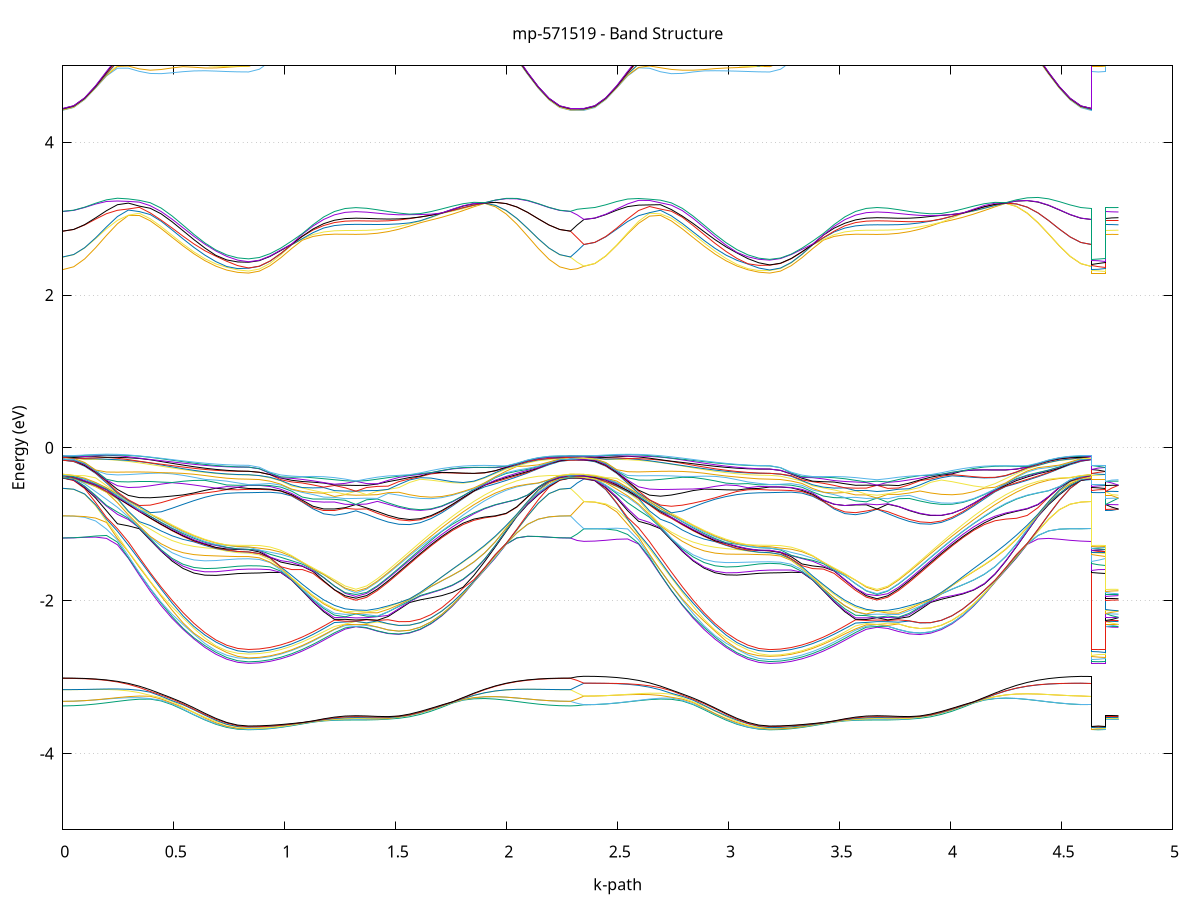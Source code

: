 set title 'mp-571519 - Band Structure'
set xlabel 'k-path'
set ylabel 'Energy (eV)'
set grid y
set yrange [-5:5]
set terminal png size 800,600
set output 'mp-571519_bands_gnuplot.png'
plot '-' using 1:2 with lines notitle, '-' using 1:2 with lines notitle, '-' using 1:2 with lines notitle, '-' using 1:2 with lines notitle, '-' using 1:2 with lines notitle, '-' using 1:2 with lines notitle, '-' using 1:2 with lines notitle, '-' using 1:2 with lines notitle, '-' using 1:2 with lines notitle, '-' using 1:2 with lines notitle, '-' using 1:2 with lines notitle, '-' using 1:2 with lines notitle, '-' using 1:2 with lines notitle, '-' using 1:2 with lines notitle, '-' using 1:2 with lines notitle, '-' using 1:2 with lines notitle, '-' using 1:2 with lines notitle, '-' using 1:2 with lines notitle, '-' using 1:2 with lines notitle, '-' using 1:2 with lines notitle, '-' using 1:2 with lines notitle, '-' using 1:2 with lines notitle, '-' using 1:2 with lines notitle, '-' using 1:2 with lines notitle, '-' using 1:2 with lines notitle, '-' using 1:2 with lines notitle, '-' using 1:2 with lines notitle, '-' using 1:2 with lines notitle, '-' using 1:2 with lines notitle, '-' using 1:2 with lines notitle, '-' using 1:2 with lines notitle, '-' using 1:2 with lines notitle, '-' using 1:2 with lines notitle, '-' using 1:2 with lines notitle, '-' using 1:2 with lines notitle, '-' using 1:2 with lines notitle, '-' using 1:2 with lines notitle, '-' using 1:2 with lines notitle, '-' using 1:2 with lines notitle, '-' using 1:2 with lines notitle, '-' using 1:2 with lines notitle, '-' using 1:2 with lines notitle, '-' using 1:2 with lines notitle, '-' using 1:2 with lines notitle, '-' using 1:2 with lines notitle, '-' using 1:2 with lines notitle, '-' using 1:2 with lines notitle, '-' using 1:2 with lines notitle, '-' using 1:2 with lines notitle, '-' using 1:2 with lines notitle, '-' using 1:2 with lines notitle, '-' using 1:2 with lines notitle, '-' using 1:2 with lines notitle, '-' using 1:2 with lines notitle, '-' using 1:2 with lines notitle, '-' using 1:2 with lines notitle, '-' using 1:2 with lines notitle, '-' using 1:2 with lines notitle, '-' using 1:2 with lines notitle, '-' using 1:2 with lines notitle, '-' using 1:2 with lines notitle, '-' using 1:2 with lines notitle, '-' using 1:2 with lines notitle, '-' using 1:2 with lines notitle, '-' using 1:2 with lines notitle, '-' using 1:2 with lines notitle, '-' using 1:2 with lines notitle, '-' using 1:2 with lines notitle, '-' using 1:2 with lines notitle, '-' using 1:2 with lines notitle, '-' using 1:2 with lines notitle, '-' using 1:2 with lines notitle, '-' using 1:2 with lines notitle, '-' using 1:2 with lines notitle, '-' using 1:2 with lines notitle, '-' using 1:2 with lines notitle, '-' using 1:2 with lines notitle, '-' using 1:2 with lines notitle, '-' using 1:2 with lines notitle, '-' using 1:2 with lines notitle, '-' using 1:2 with lines notitle, '-' using 1:2 with lines notitle, '-' using 1:2 with lines notitle, '-' using 1:2 with lines notitle, '-' using 1:2 with lines notitle, '-' using 1:2 with lines notitle, '-' using 1:2 with lines notitle, '-' using 1:2 with lines notitle, '-' using 1:2 with lines notitle, '-' using 1:2 with lines notitle, '-' using 1:2 with lines notitle, '-' using 1:2 with lines notitle, '-' using 1:2 with lines notitle, '-' using 1:2 with lines notitle, '-' using 1:2 with lines notitle, '-' using 1:2 with lines notitle, '-' using 1:2 with lines notitle, '-' using 1:2 with lines notitle, '-' using 1:2 with lines notitle, '-' using 1:2 with lines notitle, '-' using 1:2 with lines notitle, '-' using 1:2 with lines notitle, '-' using 1:2 with lines notitle, '-' using 1:2 with lines notitle, '-' using 1:2 with lines notitle, '-' using 1:2 with lines notitle, '-' using 1:2 with lines notitle, '-' using 1:2 with lines notitle, '-' using 1:2 with lines notitle, '-' using 1:2 with lines notitle, '-' using 1:2 with lines notitle, '-' using 1:2 with lines notitle, '-' using 1:2 with lines notitle, '-' using 1:2 with lines notitle, '-' using 1:2 with lines notitle, '-' using 1:2 with lines notitle, '-' using 1:2 with lines notitle, '-' using 1:2 with lines notitle, '-' using 1:2 with lines notitle, '-' using 1:2 with lines notitle, '-' using 1:2 with lines notitle, '-' using 1:2 with lines notitle, '-' using 1:2 with lines notitle, '-' using 1:2 with lines notitle, '-' using 1:2 with lines notitle, '-' using 1:2 with lines notitle, '-' using 1:2 with lines notitle, '-' using 1:2 with lines notitle, '-' using 1:2 with lines notitle, '-' using 1:2 with lines notitle, '-' using 1:2 with lines notitle, '-' using 1:2 with lines notitle, '-' using 1:2 with lines notitle, '-' using 1:2 with lines notitle, '-' using 1:2 with lines notitle, '-' using 1:2 with lines notitle, '-' using 1:2 with lines notitle, '-' using 1:2 with lines notitle, '-' using 1:2 with lines notitle, '-' using 1:2 with lines notitle, '-' using 1:2 with lines notitle, '-' using 1:2 with lines notitle, '-' using 1:2 with lines notitle, '-' using 1:2 with lines notitle, '-' using 1:2 with lines notitle, '-' using 1:2 with lines notitle, '-' using 1:2 with lines notitle, '-' using 1:2 with lines notitle, '-' using 1:2 with lines notitle, '-' using 1:2 with lines notitle, '-' using 1:2 with lines notitle, '-' using 1:2 with lines notitle, '-' using 1:2 with lines notitle, '-' using 1:2 with lines notitle, '-' using 1:2 with lines notitle, '-' using 1:2 with lines notitle, '-' using 1:2 with lines notitle, '-' using 1:2 with lines notitle, '-' using 1:2 with lines notitle, '-' using 1:2 with lines notitle
0.000000 -11.862995
0.049251 -11.859295
0.098502 -11.848295
0.147752 -11.830195
0.197003 -11.805395
0.246254 -11.774495
0.295505 -11.738395
0.344756 -11.697795
0.394007 -11.653795
0.443257 -11.607795
0.492508 -11.561095
0.541759 -11.515195
0.591010 -11.471695
0.640261 -11.432095
0.689512 -11.398095
0.738762 -11.370695
0.788013 -11.351695
0.837264 -11.344495
0.837264 -11.344495
0.885604 -11.343195
0.933943 -11.339195
0.982282 -11.332995
1.030622 -11.324895
1.078961 -11.315495
1.127301 -11.305795
1.175640 -11.296595
1.223980 -11.289295
1.272319 -11.284095
1.320659 -11.281195
1.320659 -11.281195
1.368998 -11.285095
1.417338 -11.295295
1.465677 -11.311695
1.514017 -11.334095
1.562356 -11.362495
1.610695 -11.396395
1.659035 -11.434995
1.707374 -11.477295
1.755714 -11.522195
1.804053 -11.568495
1.852393 -11.614895
1.900732 -11.660195
1.949072 -11.703095
1.997411 -11.742495
2.045751 -11.777595
2.094090 -11.807395
2.142430 -11.831295
2.190769 -11.848795
2.239108 -11.859395
2.287448 -11.862995
2.287448 -11.862995
2.317733 -11.862495
2.348019 -11.861695
2.348019 -11.861695
2.397269 -11.857995
2.446520 -11.846995
2.495771 -11.828895
2.545022 -11.804195
2.594273 -11.773395
2.643524 -11.737295
2.692774 -11.696795
2.742025 -11.653095
2.791276 -11.607295
2.840527 -11.560895
2.889778 -11.515295
2.939028 -11.471995
2.988279 -11.432395
3.037530 -11.398095
3.086781 -11.370595
3.136032 -11.351795
3.185283 -11.344595
3.185283 -11.344595
3.233622 -11.343195
3.281962 -11.339295
3.330301 -11.332995
3.378640 -11.324895
3.426980 -11.315495
3.475319 -11.305795
3.523659 -11.296595
3.571998 -11.289295
3.620338 -11.284095
3.668677 -11.281195
3.668677 -11.281195
3.717017 -11.285095
3.765356 -11.295295
3.813696 -11.311595
3.862035 -11.334095
3.910375 -11.362395
3.958714 -11.396195
4.007053 -11.434595
4.055393 -11.476795
4.103732 -11.521595
4.152072 -11.567795
4.200411 -11.614095
4.248751 -11.659295
4.297090 -11.702095
4.345430 -11.741495
4.393769 -11.776495
4.442109 -11.806195
4.490448 -11.830095
4.538788 -11.847495
4.587127 -11.858095
4.635466 -11.861695
4.635466 -11.344595
4.665752 -11.344595
4.696037 -11.344495
4.696037 -11.281195
4.726322 -11.281195
4.756608 -11.281195
e
0.000000 -11.851895
0.049251 -11.848195
0.098502 -11.837195
0.147752 -11.819295
0.197003 -11.794695
0.246254 -11.764195
0.295505 -11.728495
0.344756 -11.688595
0.394007 -11.645495
0.443257 -11.600495
0.492508 -11.554995
0.541759 -11.510195
0.591010 -11.467695
0.640261 -11.428395
0.689512 -11.393595
0.738762 -11.366095
0.788013 -11.347995
0.837264 -11.340895
0.837264 -11.340895
0.885604 -11.339595
0.933943 -11.335695
0.982282 -11.329395
1.030622 -11.321395
1.078961 -11.312095
1.127301 -11.302495
1.175640 -11.293395
1.223980 -11.285995
1.272319 -11.280795
1.320659 -11.279995
1.320659 -11.279995
1.368998 -11.282395
1.417338 -11.292295
1.465677 -11.308095
1.514017 -11.329995
1.562356 -11.357695
1.610695 -11.390795
1.659035 -11.428695
1.707374 -11.470295
1.755714 -11.514495
1.804053 -11.560195
1.852393 -11.606095
1.900732 -11.650795
1.949072 -11.693295
1.997411 -11.732395
2.045751 -11.767095
2.094090 -11.796695
2.142430 -11.820395
2.190769 -11.837795
2.239108 -11.848295
2.287448 -11.851895
2.287448 -11.851895
2.317733 -11.855795
2.348019 -11.857795
2.348019 -11.857795
2.397269 -11.854095
2.446520 -11.843095
2.495771 -11.825095
2.545022 -11.800395
2.594273 -11.769595
2.643524 -11.733395
2.692774 -11.692895
2.742025 -11.648995
2.791276 -11.602995
2.840527 -11.556195
2.889778 -11.509995
2.939028 -11.465895
2.988279 -11.426395
3.037530 -11.393895
3.086781 -11.366895
3.136032 -11.347695
3.185283 -11.340395
3.185283 -11.340395
3.233622 -11.339095
3.281962 -11.335195
3.330301 -11.329095
3.378640 -11.321095
3.426980 -11.311995
3.475319 -11.302495
3.523659 -11.293395
3.571998 -11.285995
3.620338 -11.280795
3.668677 -11.279995
3.668677 -11.279995
3.717017 -11.282395
3.765356 -11.292295
3.813696 -11.308395
3.862035 -11.330595
3.910375 -11.358895
3.958714 -11.392595
4.007053 -11.430995
4.055393 -11.473195
4.103732 -11.517895
4.152072 -11.564095
4.200411 -11.610395
4.248751 -11.655495
4.297090 -11.698295
4.345430 -11.737695
4.393769 -11.772595
4.442109 -11.802395
4.490448 -11.826295
4.538788 -11.843695
4.587127 -11.854295
4.635466 -11.857795
4.635466 -11.340395
4.665752 -11.340695
4.696037 -11.340895
4.696037 -11.279995
4.726322 -11.279995
4.756608 -11.279995
e
0.000000 -11.851195
0.049251 -11.847495
0.098502 -11.836595
0.147752 -11.818595
0.197003 -11.793995
0.246254 -11.763295
0.295505 -11.727195
0.344756 -11.686695
0.394007 -11.642795
0.443257 -11.596795
0.492508 -11.549895
0.541759 -11.503695
0.591010 -11.459695
0.640261 -11.420595
0.689512 -11.390095
0.738762 -11.364095
0.788013 -11.344595
0.837264 -11.337095
0.837264 -11.336995
0.885604 -11.335795
0.933943 -11.331995
0.982282 -11.326095
1.030622 -11.318395
1.078961 -11.309495
1.127301 -11.300295
1.175640 -11.291595
1.223980 -11.284495
1.272319 -11.279695
1.320659 -11.277995
1.320659 -11.277995
1.368998 -11.280895
1.417338 -11.290295
1.465677 -11.306295
1.514017 -11.328495
1.562356 -11.356395
1.610695 -11.389695
1.659035 -11.427695
1.707374 -11.469395
1.755714 -11.513695
1.804053 -11.559495
1.852393 -11.605295
1.900732 -11.650095
1.949072 -11.692595
1.997411 -11.731695
2.045751 -11.766495
2.094090 -11.795995
2.142430 -11.819795
2.190769 -11.837095
2.239108 -11.847595
2.287448 -11.851195
2.287448 -11.851195
2.317733 -11.845995
2.348019 -11.840095
2.348019 -11.840095
2.397269 -11.836495
2.446520 -11.825595
2.495771 -11.807795
2.545022 -11.783495
2.594273 -11.753295
2.643524 -11.718095
2.692774 -11.678695
2.742025 -11.636295
2.791276 -11.592195
2.840527 -11.547695
2.889778 -11.504295
2.939028 -11.463195
2.988279 -11.425095
3.037530 -11.389495
3.086781 -11.362295
3.136032 -11.345495
3.185283 -11.338895
3.185283 -11.338895
3.233622 -11.337595
3.281962 -11.333695
3.330301 -11.327495
3.378640 -11.319395
3.426980 -11.310195
3.475319 -11.300495
3.523659 -11.291695
3.571998 -11.284495
3.620338 -11.279695
3.668677 -11.277995
3.668677 -11.277995
3.717017 -11.280895
3.765356 -11.289995
3.813696 -11.305295
3.862035 -11.326495
3.910375 -11.353395
3.958714 -11.385595
4.007053 -11.422595
4.055393 -11.463295
4.103732 -11.506795
4.152072 -11.551695
4.200411 -11.596895
4.248751 -11.641095
4.297090 -11.683095
4.345430 -11.721695
4.393769 -11.756095
4.442109 -11.785395
4.490448 -11.808995
4.538788 -11.826095
4.587127 -11.836595
4.635466 -11.840095
4.635466 -11.338895
4.665752 -11.338195
4.696037 -11.337095
4.696037 -11.277995
4.726322 -11.277995
4.756608 -11.277995
e
0.000000 -11.825895
0.049251 -11.822295
0.098502 -11.811495
0.147752 -11.793895
0.197003 -11.769895
0.246254 -11.739995
0.295505 -11.705195
0.344756 -11.666495
0.394007 -11.624795
0.443257 -11.581495
0.492508 -11.537895
0.541759 -11.495695
0.591010 -11.455995
0.640261 -11.419095
0.689512 -11.383595
0.738762 -11.357295
0.788013 -11.341695
0.837264 -11.336195
0.837264 -11.336095
0.885604 -11.334895
0.933943 -11.331095
0.982282 -11.325195
1.030622 -11.317395
1.078961 -11.308495
1.127301 -11.299195
1.175640 -11.290795
1.223980 -11.284495
1.272319 -11.279195
1.320659 -11.276395
1.320659 -11.276395
1.368998 -11.279595
1.417338 -11.288195
1.465677 -11.302195
1.514017 -11.322095
1.562356 -11.347795
1.610695 -11.378995
1.659035 -11.414795
1.707374 -11.454495
1.755714 -11.497095
1.804053 -11.541195
1.852393 -11.585595
1.900732 -11.629095
1.949072 -11.670495
1.997411 -11.708795
2.045751 -11.742795
2.094090 -11.771795
2.142430 -11.794995
2.190769 -11.812095
2.239108 -11.822395
2.287448 -11.825895
2.287448 -11.825895
2.317733 -11.832695
2.348019 -11.839295
2.348019 -11.839295
2.397269 -11.835595
2.446520 -11.824795
2.495771 -11.806995
2.545022 -11.782595
2.594273 -11.752095
2.643524 -11.716395
2.692774 -11.676195
2.742025 -11.632595
2.791276 -11.586995
2.840527 -11.540595
2.889778 -11.494995
2.939028 -11.451495
2.988279 -11.413295
3.037530 -11.384495
3.086781 -11.359695
3.136032 -11.340495
3.185283 -11.332695
3.185283 -11.332695
3.233622 -11.331495
3.281962 -11.327895
3.330301 -11.322295
3.378640 -11.314995
3.426980 -11.306695
3.475319 -11.298195
3.523659 -11.290695
3.571998 -11.284495
3.620338 -11.279195
3.668677 -11.276395
3.668677 -11.276395
3.717017 -11.279595
3.765356 -11.289095
3.813696 -11.304495
3.862035 -11.325695
3.910375 -11.352495
3.958714 -11.384795
4.007053 -11.421695
4.055393 -11.462495
4.103732 -11.505995
4.152072 -11.550895
4.200411 -11.596095
4.248751 -11.640295
4.297090 -11.682195
4.345430 -11.720895
4.393769 -11.755295
4.442109 -11.784595
4.490448 -11.808095
4.538788 -11.825295
4.587127 -11.835795
4.635466 -11.839295
4.635466 -11.332695
4.665752 -11.334695
4.696037 -11.336195
4.696037 -11.276395
4.726322 -11.276395
4.756608 -11.276395
e
0.000000 -11.825195
0.049251 -11.821595
0.098502 -11.810795
0.147752 -11.793195
0.197003 -11.768995
0.246254 -11.738895
0.295505 -11.703495
0.344756 -11.663695
0.394007 -11.620795
0.443257 -11.575795
0.492508 -11.530095
0.541759 -11.485295
0.591010 -11.442795
0.640261 -11.405695
0.689512 -11.377995
0.738762 -11.354095
0.788013 -11.335695
0.837264 -11.327895
0.837264 -11.327795
0.885604 -11.326695
0.933943 -11.323295
0.982282 -11.318095
1.030622 -11.311395
1.078961 -11.303995
1.127301 -11.296595
1.175640 -11.289395
1.223980 -11.281995
1.272319 -11.279095
1.320659 -11.276095
1.320659 -11.276095
1.368998 -11.278895
1.417338 -11.287695
1.465677 -11.302095
1.514017 -11.322095
1.562356 -11.347695
1.610695 -11.378695
1.659035 -11.414395
1.707374 -11.454095
1.755714 -11.496595
1.804053 -11.540595
1.852393 -11.584995
1.900732 -11.628495
1.949072 -11.669895
1.997411 -11.708095
2.045751 -11.742095
2.094090 -11.771095
2.142430 -11.794295
2.190769 -11.811295
2.239108 -11.821695
2.287448 -11.825195
2.287448 -11.825195
2.317733 -11.818395
2.348019 -11.812095
2.348019 -11.812095
2.397269 -11.808495
2.446520 -11.797895
2.495771 -11.780395
2.545022 -11.756595
2.594273 -11.726995
2.643524 -11.692595
2.692774 -11.654195
2.742025 -11.612995
2.791276 -11.570295
2.840527 -11.527495
2.889778 -11.485995
2.939028 -11.447495
2.988279 -11.411695
3.037530 -11.376895
3.086781 -11.351595
3.136032 -11.336995
3.185283 -11.332395
3.185283 -11.332395
3.233622 -11.331195
3.281962 -11.327695
3.330301 -11.321995
3.378640 -11.314795
3.426980 -11.306495
3.475319 -11.297995
3.523659 -11.289495
3.571998 -11.281995
3.620338 -11.279095
3.668677 -11.276095
3.668677 -11.276095
3.717017 -11.278895
3.765356 -11.286295
3.813696 -11.299295
3.862035 -11.318095
3.910375 -11.342595
3.958714 -11.372495
4.007053 -11.407295
4.055393 -11.445995
4.103732 -11.487595
4.152072 -11.530895
4.200411 -11.574595
4.248751 -11.617495
4.297090 -11.658395
4.345430 -11.696095
4.393769 -11.729795
4.442109 -11.758495
4.490448 -11.781495
4.538788 -11.798395
4.587127 -11.808595
4.635466 -11.812095
4.635466 -11.332395
4.665752 -11.330295
4.696037 -11.327895
4.696037 -11.276195
4.726322 -11.276195
4.756608 -11.276095
e
0.000000 -11.803195
0.049251 -11.799595
0.098502 -11.788995
0.147752 -11.771595
0.197003 -11.747895
0.246254 -11.718395
0.295505 -11.683995
0.344756 -11.645495
0.394007 -11.604295
0.443257 -11.561595
0.492508 -11.518795
0.541759 -11.477495
0.591010 -11.439295
0.640261 -11.404095
0.689512 -11.370895
0.738762 -11.346495
0.788013 -11.331795
0.837264 -11.327795
0.837264 -11.327795
0.885604 -11.326595
0.933943 -11.323195
0.982282 -11.317895
1.030622 -11.310995
1.078961 -11.303195
1.127301 -11.295295
1.175640 -11.287795
1.223980 -11.281295
1.272319 -11.276895
1.320659 -11.276095
1.320659 -11.276095
1.368998 -11.277895
1.417338 -11.284595
1.465677 -11.296795
1.514017 -11.314795
1.562356 -11.338595
1.610695 -11.367895
1.659035 -11.402095
1.707374 -11.440195
1.755714 -11.481295
1.804053 -11.524095
1.852393 -11.567295
1.900732 -11.609895
1.949072 -11.650395
1.997411 -11.687895
2.045751 -11.721295
2.094090 -11.749795
2.142430 -11.772795
2.190769 -11.789495
2.239108 -11.799695
2.287448 -11.803195
2.287448 -11.803195
2.317733 -11.806195
2.348019 -11.811495
2.348019 -11.811495
2.397269 -11.807895
2.446520 -11.797195
2.495771 -11.779795
2.545022 -11.755795
2.594273 -11.725995
2.643524 -11.690995
2.692774 -11.651795
2.742025 -11.609495
2.791276 -11.565295
2.840527 -11.520595
2.889778 -11.476995
2.939028 -11.435995
2.988279 -11.400195
3.037530 -11.371695
3.086781 -11.348295
3.136032 -11.330795
3.185283 -11.323795
3.185283 -11.323795
3.233622 -11.322595
3.281962 -11.319295
3.330301 -11.314095
3.378640 -11.307395
3.426980 -11.300295
3.475319 -11.294095
3.523659 -11.287695
3.571998 -11.281195
3.620338 -11.276895
3.668677 -11.276095
3.668677 -11.276095
3.717017 -11.277995
3.765356 -11.285895
3.813696 -11.298695
3.862035 -11.317395
3.910375 -11.341895
3.958714 -11.371795
4.007053 -11.406595
4.055393 -11.445295
4.103732 -11.486895
4.152072 -11.530195
4.200411 -11.573995
4.248751 -11.616895
4.297090 -11.657695
4.345430 -11.695495
4.393769 -11.729195
4.442109 -11.757895
4.490448 -11.780895
4.538788 -11.797795
4.587127 -11.807995
4.635466 -11.811495
4.635466 -11.323795
4.665752 -11.325395
4.696037 -11.327795
4.696037 -11.276095
4.726322 -11.276095
4.756608 -11.276095
e
0.000000 -11.799195
0.049251 -11.795695
0.098502 -11.785095
0.147752 -11.767695
0.197003 -11.743995
0.246254 -11.714495
0.295505 -11.679995
0.344756 -11.641495
0.394007 -11.599995
0.443257 -11.556795
0.492508 -11.513195
0.541759 -11.470695
0.591010 -11.430995
0.640261 -11.395595
0.689512 -11.366195
0.738762 -11.342695
0.788013 -11.326295
0.837264 -11.319995
0.837264 -11.319995
0.885604 -11.318895
0.933943 -11.315495
0.982282 -11.310395
1.030622 -11.303795
1.078961 -11.296695
1.127301 -11.291295
1.175640 -11.285995
1.223980 -11.280995
1.272319 -11.276095
1.320659 -11.275495
1.320659 -11.275495
1.368998 -11.276795
1.417338 -11.282895
1.465677 -11.294395
1.514017 -11.311995
1.562356 -11.335595
1.610695 -11.364695
1.659035 -11.398695
1.707374 -11.436695
1.755714 -11.477695
1.804053 -11.520495
1.852393 -11.563695
1.900732 -11.606095
1.949072 -11.646595
1.997411 -11.684095
2.045751 -11.717495
2.094090 -11.745895
2.142430 -11.768795
2.190769 -11.785595
2.239108 -11.795795
2.287448 -11.799195
2.287448 -11.799195
2.317733 -11.797795
2.348019 -11.796995
2.348019 -11.796995
2.397269 -11.793395
2.446520 -11.782895
2.495771 -11.765495
2.545022 -11.741795
2.594273 -11.712395
2.643524 -11.678095
2.692774 -11.639695
2.742025 -11.598395
2.791276 -11.555595
2.840527 -11.512595
2.889778 -11.470895
2.939028 -11.431995
2.988279 -11.396695
3.037530 -11.365895
3.086781 -11.342095
3.136032 -11.326695
3.185283 -11.321895
3.185283 -11.321895
3.233622 -11.320795
3.281962 -11.317595
3.330301 -11.312695
3.378640 -11.306595
3.426980 -11.299895
3.475319 -11.292595
3.523659 -11.286095
3.571998 -11.280895
3.620338 -11.276095
3.668677 -11.275495
3.668677 -11.275495
3.717017 -11.276595
3.765356 -11.282195
3.813696 -11.293695
3.862035 -11.311295
3.910375 -11.334695
3.958714 -11.363695
4.007053 -11.397495
4.055393 -11.435395
4.103732 -11.476195
4.152072 -11.518795
4.200411 -11.561895
4.248751 -11.604295
4.297090 -11.644695
4.345430 -11.681995
4.393769 -11.715395
4.442109 -11.743795
4.490448 -11.766595
4.538788 -11.783395
4.587127 -11.793595
4.635466 -11.796995
4.635466 -11.321895
4.665752 -11.320695
4.696037 -11.319995
4.696037 -11.275595
4.726322 -11.275595
4.756608 -11.275495
e
0.000000 -11.415395
0.049251 -11.414395
0.098502 -11.411295
0.147752 -11.406395
0.197003 -11.399695
0.246254 -11.391495
0.295505 -11.382195
0.344756 -11.371995
0.394007 -11.361295
0.443257 -11.350595
0.492508 -11.340295
0.541759 -11.330595
0.591010 -11.321995
0.640261 -11.314695
0.689512 -11.308895
0.738762 -11.306495
0.788013 -11.306795
0.837264 -11.307995
0.837264 -11.307995
0.885604 -11.307495
0.933943 -11.305995
0.982282 -11.303495
1.030622 -11.300195
1.078961 -11.296095
1.127301 -11.289795
1.175640 -11.284495
1.223980 -11.280395
1.272319 -11.275995
1.320659 -11.275495
1.320659 -11.275495
1.368998 -11.275895
1.417338 -11.278595
1.465677 -11.282795
1.514017 -11.287895
1.562356 -11.294095
1.610695 -11.301395
1.659035 -11.309795
1.707374 -11.319195
1.755714 -11.329395
1.804053 -11.340195
1.852393 -11.351195
1.900732 -11.362295
1.949072 -11.372995
1.997411 -11.383095
2.045751 -11.392295
2.094090 -11.400195
2.142430 -11.406695
2.190769 -11.411495
2.239108 -11.414395
2.287448 -11.415395
2.287448 -11.415395
2.317733 -11.417795
2.348019 -11.418895
2.348019 -11.418895
2.397269 -11.417895
2.446520 -11.414795
2.495771 -11.409795
2.545022 -11.402995
2.594273 -11.394595
2.643524 -11.384995
2.692774 -11.374495
2.742025 -11.363295
2.791276 -11.351995
2.840527 -11.340795
2.889778 -11.330195
2.939028 -11.320695
2.988279 -11.313495
3.037530 -11.309395
3.086781 -11.306895
3.136032 -11.306595
3.185283 -11.305895
3.185283 -11.305895
3.233622 -11.305395
3.281962 -11.303695
3.330301 -11.300995
3.378640 -11.297195
3.426980 -11.293195
3.475319 -11.288795
3.523659 -11.284395
3.571998 -11.280395
3.620338 -11.275995
3.668677 -11.275495
3.668677 -11.275495
3.717017 -11.276095
3.765356 -11.279495
3.813696 -11.283595
3.862035 -11.288695
3.910375 -11.294995
3.958714 -11.302595
4.007053 -11.311195
4.055393 -11.320795
4.103732 -11.331295
4.152072 -11.342295
4.200411 -11.353595
4.248751 -11.364795
4.297090 -11.375795
4.345430 -11.386095
4.393769 -11.395395
4.442109 -11.403495
4.490448 -11.410095
4.538788 -11.414995
4.587127 -11.417895
4.635466 -11.418895
4.635466 -11.305895
4.665752 -11.307295
4.696037 -11.307995
4.696037 -11.275595
4.726322 -11.275595
4.756608 -11.275495
e
0.000000 -11.412795
0.049251 -11.411795
0.098502 -11.408795
0.147752 -11.403795
0.197003 -11.397095
0.246254 -11.388795
0.295505 -11.379295
0.344756 -11.368695
0.394007 -11.357595
0.443257 -11.345995
0.492508 -11.334595
0.541759 -11.323495
0.591010 -11.313195
0.640261 -11.306695
0.689512 -11.304895
0.738762 -11.302495
0.788013 -11.301795
0.837264 -11.300395
0.837264 -11.300395
0.885604 -11.299895
0.933943 -11.298495
0.982282 -11.296195
1.030622 -11.293095
1.078961 -11.289195
1.127301 -11.284895
1.175640 -11.280695
1.223980 -11.277495
1.272319 -11.275195
1.320659 -11.273795
1.320659 -11.273795
1.368998 -11.275295
1.417338 -11.277795
1.465677 -11.280895
1.514017 -11.285495
1.562356 -11.291395
1.610695 -11.298695
1.659035 -11.306995
1.707374 -11.316395
1.755714 -11.326595
1.804053 -11.337395
1.852393 -11.348495
1.900732 -11.359495
1.949072 -11.370295
1.997411 -11.380495
2.045751 -11.389695
2.094090 -11.397595
2.142430 -11.404095
2.190769 -11.408895
2.239108 -11.411795
2.287448 -11.412795
2.287448 -11.412795
2.317733 -11.408395
2.348019 -11.401295
2.348019 -11.401295
2.397269 -11.400395
2.446520 -11.397495
2.495771 -11.392795
2.545022 -11.386595
2.594273 -11.378995
2.643524 -11.370495
2.692774 -11.361195
2.742025 -11.351595
2.791276 -11.342095
2.840527 -11.332995
2.889778 -11.324695
2.939028 -11.317395
2.988279 -11.310295
3.037530 -11.303195
3.086781 -11.301295
3.136032 -11.302295
3.185283 -11.304395
3.185283 -11.304395
3.233622 -11.303895
3.281962 -11.302395
3.330301 -11.299995
3.378640 -11.296795
3.426980 -11.291895
3.475319 -11.285995
3.523659 -11.280795
3.571998 -11.277495
3.620338 -11.275195
3.668677 -11.273795
3.668677 -11.273795
3.717017 -11.275195
3.765356 -11.276695
3.813696 -11.279195
3.862035 -11.283095
3.910375 -11.288195
3.958714 -11.294595
4.007053 -11.302195
4.055393 -11.310795
4.103732 -11.320195
4.152072 -11.330195
4.200411 -11.340495
4.248751 -11.350895
4.297090 -11.360995
4.345430 -11.370595
4.393769 -11.379295
4.442109 -11.386895
4.490448 -11.392995
4.538788 -11.397595
4.587127 -11.400395
4.635466 -11.401295
4.635466 -11.304395
4.665752 -11.302495
4.696037 -11.300395
4.696037 -11.273795
4.726322 -11.273795
4.756608 -11.273795
e
0.000000 -11.383995
0.049251 -11.383095
0.098502 -11.380395
0.147752 -11.376095
0.197003 -11.370395
0.246254 -11.363495
0.295505 -11.355695
0.344756 -11.347395
0.394007 -11.338895
0.443257 -11.330495
0.492508 -11.322695
0.541759 -11.315895
0.591010 -11.310395
0.640261 -11.304095
0.689512 -11.296495
0.738762 -11.295495
0.788013 -11.296795
0.837264 -11.299395
0.837264 -11.299395
0.885604 -11.298895
0.933943 -11.297495
0.982282 -11.295195
1.030622 -11.292095
1.078961 -11.288295
1.127301 -11.283995
1.175640 -11.279395
1.223980 -11.276195
1.272319 -11.274795
1.320659 -11.273295
1.320659 -11.273295
1.368998 -11.274395
1.417338 -11.274395
1.465677 -11.275795
1.514017 -11.278595
1.562356 -11.282595
1.610695 -11.287795
1.659035 -11.294295
1.707374 -11.301695
1.755714 -11.309995
1.804053 -11.318895
1.852393 -11.328195
1.900732 -11.337595
1.949072 -11.346895
1.997411 -11.355695
2.045751 -11.363695
2.094090 -11.370595
2.142430 -11.376295
2.190769 -11.380595
2.239108 -11.383095
2.287448 -11.383995
2.287448 -11.383995
2.317733 -11.392895
2.348019 -11.401195
2.348019 -11.401195
2.397269 -11.400195
2.446520 -11.397295
2.495771 -11.392495
2.545022 -11.385995
2.594273 -11.377895
2.643524 -11.368595
2.692774 -11.358295
2.742025 -11.347295
2.791276 -11.335995
2.840527 -11.324895
2.889778 -11.314195
2.939028 -11.304495
2.988279 -11.299095
3.037530 -11.298895
3.086781 -11.296795
3.136032 -11.296395
3.185283 -11.294995
3.185283 -11.294995
3.233622 -11.294595
3.281962 -11.293395
3.330301 -11.291495
3.378640 -11.288995
3.426980 -11.285995
3.475319 -11.282695
3.523659 -11.279195
3.571998 -11.276195
3.620338 -11.274795
3.668677 -11.273295
3.668677 -11.273295
3.717017 -11.274495
3.765356 -11.275395
3.813696 -11.277995
3.862035 -11.281995
3.910375 -11.287395
3.958714 -11.293895
4.007053 -11.301595
4.055393 -11.310295
4.103732 -11.319795
4.152072 -11.329795
4.200411 -11.340195
4.248751 -11.350695
4.297090 -11.360795
4.345430 -11.370395
4.393769 -11.379195
4.442109 -11.386695
4.490448 -11.392895
4.538788 -11.397495
4.587127 -11.400295
4.635466 -11.401195
4.635466 -11.294995
4.665752 -11.297195
4.696037 -11.299395
4.696037 -11.273295
4.726322 -11.273295
4.756608 -11.273295
e
0.000000 -11.383795
0.049251 -11.382895
0.098502 -11.380195
0.147752 -11.375795
0.197003 -11.369695
0.246254 -11.362195
0.295505 -11.353495
0.344756 -11.343995
0.394007 -11.333795
0.443257 -11.323495
0.492508 -11.313395
0.541759 -11.303895
0.591010 -11.295495
0.640261 -11.291295
0.689512 -11.292095
0.738762 -11.290795
0.788013 -11.291195
0.837264 -11.290595
0.837264 -11.290495
0.885604 -11.290195
0.933943 -11.289195
0.982282 -11.287595
1.030622 -11.285595
1.078961 -11.283195
1.127301 -11.280695
1.175640 -11.278295
1.223980 -11.276095
1.272319 -11.274795
1.320659 -11.272695
1.320659 -11.272695
1.368998 -11.273695
1.417338 -11.273895
1.465677 -11.275195
1.514017 -11.277995
1.562356 -11.281995
1.610695 -11.287295
1.659035 -11.293795
1.707374 -11.301295
1.755714 -11.309595
1.804053 -11.318495
1.852393 -11.327895
1.900732 -11.337295
1.949072 -11.346595
1.997411 -11.355395
2.045751 -11.363395
2.094090 -11.370395
2.142430 -11.376095
2.190769 -11.380395
2.239108 -11.382995
2.287448 -11.383795
2.287448 -11.383795
2.317733 -11.374695
2.348019 -11.366195
2.348019 -11.366195
2.397269 -11.365295
2.446520 -11.362895
2.495771 -11.358895
2.545022 -11.353595
2.594273 -11.347295
2.643524 -11.340295
2.692774 -11.332795
2.742025 -11.325295
2.791276 -11.317995
2.840527 -11.311295
2.889778 -11.305695
2.939028 -11.301395
2.988279 -11.296095
3.037530 -11.289695
3.086781 -11.289695
3.136032 -11.291495
3.185283 -11.294295
3.185283 -11.294295
3.233622 -11.293895
3.281962 -11.292595
3.330301 -11.290695
3.378640 -11.288095
3.426980 -11.284995
3.475319 -11.281695
3.523659 -11.278495
3.571998 -11.276095
3.620338 -11.274795
3.668677 -11.272695
3.668677 -11.272695
3.717017 -11.273695
3.765356 -11.273195
3.813696 -11.273295
3.862035 -11.274695
3.910375 -11.277495
3.958714 -11.281495
4.007053 -11.286595
4.055393 -11.292795
4.103732 -11.299895
4.152072 -11.307695
4.200411 -11.315795
4.248751 -11.324195
4.297090 -11.332495
4.345430 -11.340395
4.393769 -11.347595
4.442109 -11.353995
4.490448 -11.359095
4.538788 -11.362995
4.587127 -11.365395
4.635466 -11.366195
4.635466 -11.294295
4.665752 -11.292295
4.696037 -11.290595
4.696037 -11.272695
4.726322 -11.272695
4.756608 -11.272695
e
0.000000 -11.350695
0.049251 -11.349995
0.098502 -11.347695
0.147752 -11.344095
0.197003 -11.339295
0.246254 -11.333495
0.295505 -11.327095
0.344756 -11.320295
0.394007 -11.313395
0.443257 -11.306895
0.492508 -11.300995
0.541759 -11.296195
0.591010 -11.292795
0.640261 -11.288595
0.689512 -11.284095
0.738762 -11.284895
0.788013 -11.287195
0.837264 -11.289795
0.837264 -11.289795
0.885604 -11.289495
0.933943 -11.288495
0.982282 -11.286895
1.030622 -11.284895
1.078961 -11.282395
1.127301 -11.279895
1.175640 -11.276995
1.223980 -11.273695
1.272319 -11.272195
1.320659 -11.272195
1.320659 -11.272195
1.368998 -11.271995
1.417338 -11.271895
1.465677 -11.271695
1.514017 -11.272295
1.562356 -11.273895
1.610695 -11.276795
1.659035 -11.280695
1.707374 -11.285795
1.755714 -11.291695
1.804053 -11.298295
1.852393 -11.305495
1.900732 -11.312895
1.949072 -11.320195
1.997411 -11.327295
2.045751 -11.333895
2.094090 -11.339595
2.142430 -11.344295
2.190769 -11.347795
2.239108 -11.349995
2.287448 -11.350695
2.287448 -11.350695
2.317733 -11.357595
2.348019 -11.365395
2.348019 -11.365395
2.397269 -11.364595
2.446520 -11.362095
2.495771 -11.358095
2.545022 -11.352695
2.594273 -11.345895
2.643524 -11.338095
2.692774 -11.329495
2.742025 -11.320495
2.791276 -11.311495
2.840527 -11.302695
2.889778 -11.294695
2.939028 -11.287995
2.988279 -11.284995
3.037530 -11.285895
3.086781 -11.285695
3.136032 -11.287095
3.185283 -11.287595
3.185283 -11.287595
3.233622 -11.287395
3.281962 -11.286495
3.330301 -11.285195
3.378640 -11.283495
3.426980 -11.281595
3.475319 -11.279495
3.523659 -11.276895
3.571998 -11.273695
3.620338 -11.272195
3.668677 -11.272195
3.668677 -11.272195
3.717017 -11.271995
3.765356 -11.271995
3.813696 -11.272595
3.862035 -11.274095
3.910375 -11.276895
3.958714 -11.280795
4.007053 -11.285995
4.055393 -11.292195
4.103732 -11.299195
4.152072 -11.306895
4.200411 -11.315095
4.248751 -11.323495
4.297090 -11.331795
4.345430 -11.339695
4.393769 -11.346895
4.442109 -11.353195
4.490448 -11.358395
4.538788 -11.362295
4.587127 -11.364595
4.635466 -11.365395
4.635466 -11.287595
4.665752 -11.288495
4.696037 -11.289795
4.696037 -11.272195
4.726322 -11.272195
4.756608 -11.272195
e
0.000000 -11.349995
0.049251 -11.349195
0.098502 -11.346995
0.147752 -11.343295
0.197003 -11.338395
0.246254 -11.332295
0.295505 -11.325295
0.344756 -11.317695
0.394007 -11.309895
0.443257 -11.301995
0.492508 -11.294695
0.541759 -11.288295
0.591010 -11.283495
0.640261 -11.280995
0.689512 -11.281195
0.738762 -11.281795
0.788013 -11.283895
0.837264 -11.285095
0.837264 -11.285095
0.885604 -11.284795
0.933943 -11.283995
0.982282 -11.282795
1.030622 -11.281095
1.078961 -11.279195
1.127301 -11.277095
1.175640 -11.274895
1.223980 -11.272795
1.272319 -11.271495
1.320659 -11.271795
1.320659 -11.271795
1.368998 -11.270795
1.417338 -11.269795
1.465677 -11.269595
1.514017 -11.270395
1.562356 -11.272295
1.610695 -11.275295
1.659035 -11.279495
1.707374 -11.284595
1.755714 -11.290595
1.804053 -11.297395
1.852393 -11.304595
1.900732 -11.311995
1.949072 -11.319395
1.997411 -11.326495
2.045751 -11.333095
2.094090 -11.338795
2.142430 -11.343595
2.190769 -11.347095
2.239108 -11.349195
2.287448 -11.349995
2.287448 -11.349995
2.317733 -11.344495
2.348019 -11.341395
2.348019 -11.341395
2.397269 -11.340695
2.446520 -11.338595
2.495771 -11.335195
2.545022 -11.330595
2.594273 -11.325095
2.643524 -11.318895
2.692774 -11.312395
2.742025 -11.305695
2.791276 -11.299395
2.840527 -11.293795
2.889778 -11.289095
2.939028 -11.285895
2.988279 -11.282695
3.037530 -11.280295
3.086781 -11.281495
3.136032 -11.283895
3.185283 -11.285695
3.185283 -11.285695
3.233622 -11.285395
3.281962 -11.284595
3.330301 -11.283195
3.378640 -11.281395
3.426980 -11.279295
3.475319 -11.277195
3.523659 -11.274895
3.571998 -11.272795
3.620338 -11.271495
3.668677 -11.271795
3.668677 -11.271795
3.717017 -11.270795
3.765356 -11.269795
3.813696 -11.269395
3.862035 -11.269895
3.910375 -11.271195
3.958714 -11.273695
4.007053 -11.277095
4.055393 -11.281495
4.103732 -11.286795
4.152072 -11.292895
4.200411 -11.299395
4.248751 -11.306195
4.297090 -11.312995
4.345430 -11.319495
4.393769 -11.325595
4.442109 -11.330995
4.490448 -11.335395
4.538788 -11.338695
4.587127 -11.340695
4.635466 -11.341395
4.635466 -11.285695
4.665752 -11.285295
4.696037 -11.285095
4.696037 -11.271795
4.726322 -11.271795
4.756608 -11.271795
e
0.000000 -11.335995
0.049251 -11.335295
0.098502 -11.333195
0.147752 -11.329895
0.197003 -11.325395
0.246254 -11.319995
0.295505 -11.313995
0.344756 -11.307495
0.394007 -11.300895
0.443257 -11.294495
0.492508 -11.288695
0.541759 -11.283795
0.591010 -11.279995
0.640261 -11.277495
0.689512 -11.276595
0.738762 -11.277795
0.788013 -11.280295
0.837264 -11.281795
0.837264 -11.281795
0.885604 -11.281595
0.933943 -11.280795
0.982282 -11.279595
1.030622 -11.278095
1.078961 -11.276395
1.127301 -11.274695
1.175640 -11.273195
1.223980 -11.271795
1.272319 -11.270695
1.320659 -11.271195
1.320659 -11.271195
1.368998 -11.269495
1.417338 -11.267795
1.465677 -11.266795
1.514017 -11.266895
1.562356 -11.267995
1.610695 -11.270195
1.659035 -11.273395
1.707374 -11.277695
1.755714 -11.282795
1.804053 -11.288595
1.852393 -11.294895
1.900732 -11.301495
1.949072 -11.308195
1.997411 -11.314595
2.045751 -11.320495
2.094090 -11.325795
2.142430 -11.330095
2.190769 -11.333295
2.239108 -11.335295
2.287448 -11.335995
2.287448 -11.335995
2.317733 -11.336795
2.348019 -11.338295
2.348019 -11.338295
2.397269 -11.337595
2.446520 -11.335495
2.495771 -11.331995
2.545022 -11.327495
2.594273 -11.321895
2.643524 -11.315595
2.692774 -11.308895
2.742025 -11.301995
2.791276 -11.295195
2.840527 -11.288995
2.889778 -11.283595
2.939028 -11.279495
2.988279 -11.277195
3.037530 -11.276695
3.086781 -11.277795
3.136032 -11.280295
3.185283 -11.281795
3.185283 -11.281795
3.233622 -11.281495
3.281962 -11.280795
3.330301 -11.279595
3.378640 -11.278095
3.426980 -11.276395
3.475319 -11.274695
3.523659 -11.273195
3.571998 -11.271695
3.620338 -11.270695
3.668677 -11.271195
3.668677 -11.271195
3.717017 -11.269495
3.765356 -11.267795
3.813696 -11.266795
3.862035 -11.266895
3.910375 -11.268095
3.958714 -11.270395
4.007053 -11.273795
4.055393 -11.278295
4.103732 -11.283595
4.152072 -11.289595
4.200411 -11.296095
4.248751 -11.302895
4.297090 -11.309795
4.345430 -11.316395
4.393769 -11.322495
4.442109 -11.327795
4.490448 -11.332295
4.538788 -11.335595
4.587127 -11.337595
4.635466 -11.338295
4.635466 -11.281795
4.665752 -11.281795
4.696037 -11.281795
4.696037 -11.271195
4.726322 -11.271195
4.756608 -11.271195
e
0.000000 -7.572595
0.049251 -7.571995
0.098502 -7.570295
0.147752 -7.567595
0.197003 -7.564095
0.246254 -7.560095
0.295505 -7.555995
0.344756 -7.551995
0.394007 -7.548495
0.443257 -7.545595
0.492508 -7.543395
0.541759 -7.541895
0.591010 -7.540995
0.640261 -7.540495
0.689512 -7.540395
0.738762 -7.540395
0.788013 -7.540395
0.837264 -7.540395
0.837264 -7.540395
0.885604 -7.538595
0.933943 -7.533095
0.982282 -7.524095
1.030622 -7.512095
1.078961 -7.497495
1.127301 -7.480995
1.175640 -7.463495
1.223980 -7.446695
1.272319 -7.432995
1.320659 -7.425095
1.320659 -7.425095
1.368998 -7.432995
1.417338 -7.445795
1.465677 -7.460695
1.514017 -7.475695
1.562356 -7.489495
1.610695 -7.501795
1.659035 -7.512295
1.707374 -7.521195
1.755714 -7.528695
1.804053 -7.535095
1.852393 -7.540795
1.900732 -7.546095
1.949072 -7.551095
1.997411 -7.555795
2.045751 -7.560295
2.094090 -7.564295
2.142430 -7.567795
2.190769 -7.570395
2.239108 -7.571995
2.287448 -7.572595
2.287448 -7.572595
2.317733 -7.572595
2.348019 -7.572595
2.348019 -7.572595
2.397269 -7.571995
2.446520 -7.570295
2.495771 -7.567595
2.545022 -7.564095
2.594273 -7.560095
2.643524 -7.555995
2.692774 -7.551995
2.742025 -7.548495
2.791276 -7.545595
2.840527 -7.543395
2.889778 -7.541895
2.939028 -7.540995
2.988279 -7.540495
3.037530 -7.540395
3.086781 -7.540395
3.136032 -7.540395
3.185283 -7.540395
3.185283 -7.540395
3.233622 -7.538595
3.281962 -7.533095
3.330301 -7.524095
3.378640 -7.512095
3.426980 -7.497495
3.475319 -7.480995
3.523659 -7.463495
3.571998 -7.446695
3.620338 -7.432995
3.668677 -7.425095
3.668677 -7.425095
3.717017 -7.432995
3.765356 -7.445795
3.813696 -7.460695
3.862035 -7.475695
3.910375 -7.489495
3.958714 -7.501795
4.007053 -7.512295
4.055393 -7.521195
4.103732 -7.528695
4.152072 -7.535095
4.200411 -7.540795
4.248751 -7.546095
4.297090 -7.551095
4.345430 -7.555795
4.393769 -7.560295
4.442109 -7.564295
4.490448 -7.567795
4.538788 -7.570395
4.587127 -7.571995
4.635466 -7.572595
4.635466 -7.540395
4.665752 -7.540395
4.696037 -7.540395
4.696037 -7.425095
4.726322 -7.425095
4.756608 -7.425095
e
0.000000 -7.572595
0.049251 -7.571495
0.098502 -7.569795
0.147752 -7.567095
0.197003 -7.563595
0.246254 -7.559695
0.295505 -7.555495
0.344756 -7.551495
0.394007 -7.547995
0.443257 -7.545095
0.492508 -7.542895
0.541759 -7.541395
0.591010 -7.540495
0.640261 -7.539995
0.689512 -7.539895
0.738762 -7.539895
0.788013 -7.539895
0.837264 -7.539895
0.837264 -7.539895
0.885604 -7.538095
0.933943 -7.532595
0.982282 -7.523695
1.030622 -7.511595
1.078961 -7.496795
1.127301 -7.480195
1.175640 -7.462595
1.223980 -7.445895
1.272319 -7.432295
1.320659 -7.424795
1.320659 -7.424795
1.368998 -7.432095
1.417338 -7.444695
1.465677 -7.459395
1.514017 -7.474295
1.562356 -7.488195
1.610695 -7.500495
1.659035 -7.511095
1.707374 -7.520095
1.755714 -7.527795
1.804053 -7.534395
1.852393 -7.540195
1.900732 -7.545595
1.949072 -7.550595
1.997411 -7.555295
2.045751 -7.559795
2.094090 -7.563795
2.142430 -7.567295
2.190769 -7.569895
2.239108 -7.571595
2.287448 -7.572595
2.287448 -7.572595
2.317733 -7.572595
2.348019 -7.572595
2.348019 -7.572595
2.397269 -7.571495
2.446520 -7.569795
2.495771 -7.567095
2.545022 -7.563595
2.594273 -7.559695
2.643524 -7.555495
2.692774 -7.551495
2.742025 -7.547995
2.791276 -7.545095
2.840527 -7.542895
2.889778 -7.541395
2.939028 -7.540495
2.988279 -7.539995
3.037530 -7.539895
3.086781 -7.539895
3.136032 -7.539895
3.185283 -7.539895
3.185283 -7.539895
3.233622 -7.538095
3.281962 -7.532595
3.330301 -7.523695
3.378640 -7.511595
3.426980 -7.496795
3.475319 -7.480195
3.523659 -7.462595
3.571998 -7.445895
3.620338 -7.432295
3.668677 -7.424795
3.668677 -7.424795
3.717017 -7.432095
3.765356 -7.444695
3.813696 -7.459395
3.862035 -7.474295
3.910375 -7.488195
3.958714 -7.500495
4.007053 -7.511095
4.055393 -7.520095
4.103732 -7.527795
4.152072 -7.534395
4.200411 -7.540195
4.248751 -7.545595
4.297090 -7.550595
4.345430 -7.555295
4.393769 -7.559795
4.442109 -7.563795
4.490448 -7.567295
4.538788 -7.569895
4.587127 -7.571595
4.635466 -7.572595
4.635466 -7.539895
4.665752 -7.539895
4.696037 -7.539895
4.696037 -7.424795
4.726322 -7.424795
4.756608 -7.424795
e
0.000000 -7.572095
0.049251 -7.570795
0.098502 -7.568595
0.147752 -7.565895
0.197003 -7.562395
0.246254 -7.558495
0.295505 -7.554295
0.344756 -7.550295
0.394007 -7.546795
0.443257 -7.543895
0.492508 -7.541695
0.541759 -7.540195
0.591010 -7.539295
0.640261 -7.538795
0.689512 -7.538695
0.738762 -7.538695
0.788013 -7.538695
0.837264 -7.538695
0.837264 -7.538695
0.885604 -7.536895
0.933943 -7.531395
0.982282 -7.522395
1.030622 -7.510295
1.078961 -7.495495
1.127301 -7.478695
1.175640 -7.461095
1.223980 -7.444295
1.272319 -7.430795
1.320659 -7.424395
1.320659 -7.424395
1.368998 -7.430695
1.417338 -7.443095
1.465677 -7.457895
1.514017 -7.472695
1.562356 -7.486595
1.610695 -7.498995
1.659035 -7.509795
1.707374 -7.518895
1.755714 -7.526595
1.804053 -7.533195
1.852393 -7.538995
1.900732 -7.544395
1.949072 -7.549395
1.997411 -7.554095
2.045751 -7.558595
2.094090 -7.562595
2.142430 -7.566095
2.190769 -7.568695
2.239108 -7.570895
2.287448 -7.572095
2.287448 -7.572095
2.317733 -7.572095
2.348019 -7.572095
2.348019 -7.572095
2.397269 -7.570795
2.446520 -7.568595
2.495771 -7.565895
2.545022 -7.562395
2.594273 -7.558495
2.643524 -7.554295
2.692774 -7.550295
2.742025 -7.546795
2.791276 -7.543895
2.840527 -7.541695
2.889778 -7.540195
2.939028 -7.539295
2.988279 -7.538795
3.037530 -7.538695
3.086781 -7.538695
3.136032 -7.538695
3.185283 -7.538695
3.185283 -7.538695
3.233622 -7.536895
3.281962 -7.531395
3.330301 -7.522395
3.378640 -7.510295
3.426980 -7.495495
3.475319 -7.478695
3.523659 -7.461095
3.571998 -7.444295
3.620338 -7.430795
3.668677 -7.424395
3.668677 -7.424395
3.717017 -7.430695
3.765356 -7.443095
3.813696 -7.457795
3.862035 -7.472695
3.910375 -7.486595
3.958714 -7.498995
4.007053 -7.509795
4.055393 -7.518895
4.103732 -7.526595
4.152072 -7.533195
4.200411 -7.538995
4.248751 -7.544395
4.297090 -7.549395
4.345430 -7.554095
4.393769 -7.558595
4.442109 -7.562595
4.490448 -7.566095
4.538788 -7.568695
4.587127 -7.570895
4.635466 -7.572095
4.635466 -7.538695
4.665752 -7.538695
4.696037 -7.538695
4.696037 -7.424395
4.726322 -7.424395
4.756608 -7.424395
e
0.000000 -7.572095
0.049251 -7.570395
0.098502 -7.566495
0.147752 -7.563795
0.197003 -7.560295
0.246254 -7.556295
0.295505 -7.552195
0.344756 -7.548195
0.394007 -7.544695
0.443257 -7.541795
0.492508 -7.539595
0.541759 -7.538095
0.591010 -7.537195
0.640261 -7.536695
0.689512 -7.536595
0.738762 -7.536595
0.788013 -7.536595
0.837264 -7.536695
0.837264 -7.536695
0.885604 -7.534795
0.933943 -7.529295
0.982282 -7.520395
1.030622 -7.508295
1.078961 -7.493695
1.127301 -7.477195
1.175640 -7.459795
1.223980 -7.442995
1.272319 -7.429395
1.320659 -7.424195
1.320659 -7.424195
1.368998 -7.429195
1.417338 -7.441895
1.465677 -7.456695
1.514017 -7.471595
1.562356 -7.485395
1.610695 -7.497695
1.659035 -7.508195
1.707374 -7.517095
1.755714 -7.524695
1.804053 -7.531195
1.852393 -7.536995
1.900732 -7.542295
1.949072 -7.547295
1.997411 -7.551995
2.045751 -7.556495
2.094090 -7.560495
2.142430 -7.563895
2.190769 -7.566595
2.239108 -7.570395
2.287448 -7.572095
2.287448 -7.572095
2.317733 -7.572095
2.348019 -7.572095
2.348019 -7.572095
2.397269 -7.570395
2.446520 -7.566495
2.495771 -7.563795
2.545022 -7.560295
2.594273 -7.556295
2.643524 -7.552195
2.692774 -7.548195
2.742025 -7.544695
2.791276 -7.541795
2.840527 -7.539595
2.889778 -7.538095
2.939028 -7.537195
2.988279 -7.536695
3.037530 -7.536595
3.086781 -7.536595
3.136032 -7.536595
3.185283 -7.536695
3.185283 -7.536695
3.233622 -7.534795
3.281962 -7.529295
3.330301 -7.520395
3.378640 -7.508295
3.426980 -7.493695
3.475319 -7.477195
3.523659 -7.459795
3.571998 -7.443095
3.620338 -7.429395
3.668677 -7.424195
3.668677 -7.424195
3.717017 -7.429195
3.765356 -7.441995
3.813696 -7.456695
3.862035 -7.471595
3.910375 -7.485395
3.958714 -7.497695
4.007053 -7.508195
4.055393 -7.517095
4.103732 -7.524695
4.152072 -7.531195
4.200411 -7.536995
4.248751 -7.542295
4.297090 -7.547295
4.345430 -7.551995
4.393769 -7.556495
4.442109 -7.560495
4.490448 -7.563895
4.538788 -7.566595
4.587127 -7.570395
4.635466 -7.572095
4.635466 -7.536695
4.665752 -7.536695
4.696037 -7.536695
4.696037 -7.424195
4.726322 -7.424195
4.756608 -7.424195
e
0.000000 -7.570895
0.049251 -7.570395
0.098502 -7.565695
0.147752 -7.562995
0.197003 -7.559495
0.246254 -7.555495
0.295505 -7.551395
0.344756 -7.547395
0.394007 -7.543895
0.443257 -7.540995
0.492508 -7.538795
0.541759 -7.537295
0.591010 -7.536395
0.640261 -7.535995
0.689512 -7.535795
0.738762 -7.535795
0.788013 -7.535895
0.837264 -7.535895
0.837264 -7.535895
0.885604 -7.534095
0.933943 -7.528595
0.982282 -7.519695
1.030622 -7.507695
1.078961 -7.492995
1.127301 -7.476395
1.175640 -7.458995
1.223980 -7.442195
1.272319 -7.428595
1.320659 -7.422995
1.320659 -7.422995
1.368998 -7.428495
1.417338 -7.441095
1.465677 -7.455795
1.514017 -7.470695
1.562356 -7.484495
1.610695 -7.496895
1.659035 -7.507395
1.707374 -7.516395
1.755714 -7.523995
1.804053 -7.530495
1.852393 -7.536195
1.900732 -7.541495
1.949072 -7.546495
1.997411 -7.551195
2.045751 -7.555695
2.094090 -7.559695
2.142430 -7.563095
2.190769 -7.565895
2.239108 -7.570395
2.287448 -7.570895
2.287448 -7.570895
2.317733 -7.570895
2.348019 -7.570895
2.348019 -7.570895
2.397269 -7.570395
2.446520 -7.565695
2.495771 -7.562995
2.545022 -7.559495
2.594273 -7.555495
2.643524 -7.551395
2.692774 -7.547395
2.742025 -7.543895
2.791276 -7.540995
2.840527 -7.538795
2.889778 -7.537295
2.939028 -7.536395
2.988279 -7.535995
3.037530 -7.535795
3.086781 -7.535795
3.136032 -7.535895
3.185283 -7.535895
3.185283 -7.535895
3.233622 -7.534095
3.281962 -7.528595
3.330301 -7.519695
3.378640 -7.507695
3.426980 -7.492995
3.475319 -7.476395
3.523659 -7.458995
3.571998 -7.442195
3.620338 -7.428595
3.668677 -7.422995
3.668677 -7.422995
3.717017 -7.428495
3.765356 -7.441095
3.813696 -7.455795
3.862035 -7.470595
3.910375 -7.484495
3.958714 -7.496795
4.007053 -7.507395
4.055393 -7.516395
4.103732 -7.523995
4.152072 -7.530495
4.200411 -7.536195
4.248751 -7.541495
4.297090 -7.546495
4.345430 -7.551195
4.393769 -7.555695
4.442109 -7.559695
4.490448 -7.563095
4.538788 -7.565895
4.587127 -7.570395
4.635466 -7.570895
4.635466 -7.535895
4.665752 -7.535895
4.696037 -7.535895
4.696037 -7.422995
4.726322 -7.422995
4.756608 -7.422995
e
0.000000 -7.570895
0.049251 -7.569195
0.098502 -7.565595
0.147752 -7.562395
0.197003 -7.558895
0.246254 -7.554895
0.295505 -7.550795
0.344756 -7.546795
0.394007 -7.543295
0.443257 -7.540295
0.492508 -7.538095
0.541759 -7.536695
0.591010 -7.535795
0.640261 -7.535295
0.689512 -7.535195
0.738762 -7.535195
0.788013 -7.535195
0.837264 -7.535295
0.837264 -7.535295
0.885604 -7.533395
0.933943 -7.527895
0.982282 -7.518995
1.030622 -7.506895
1.078961 -7.492195
1.127301 -7.475495
1.175640 -7.457895
1.223980 -7.441095
1.272319 -7.427595
1.320659 -7.422895
1.320659 -7.422895
1.368998 -7.427495
1.417338 -7.439895
1.465677 -7.454595
1.514017 -7.469395
1.562356 -7.483395
1.610695 -7.495795
1.659035 -7.506495
1.707374 -7.515595
1.755714 -7.523195
1.804053 -7.529795
1.852393 -7.535595
1.900732 -7.540895
1.949072 -7.545795
1.997411 -7.550595
2.045751 -7.554995
2.094090 -7.559095
2.142430 -7.562495
2.190769 -7.565795
2.239108 -7.569195
2.287448 -7.570895
2.287448 -7.570895
2.317733 -7.570895
2.348019 -7.570895
2.348019 -7.570895
2.397269 -7.569195
2.446520 -7.565595
2.495771 -7.562395
2.545022 -7.558895
2.594273 -7.554895
2.643524 -7.550795
2.692774 -7.546795
2.742025 -7.543295
2.791276 -7.540295
2.840527 -7.538095
2.889778 -7.536695
2.939028 -7.535795
2.988279 -7.535295
3.037530 -7.535195
3.086781 -7.535195
3.136032 -7.535195
3.185283 -7.535295
3.185283 -7.535295
3.233622 -7.533395
3.281962 -7.527895
3.330301 -7.518995
3.378640 -7.506895
3.426980 -7.492195
3.475319 -7.475495
3.523659 -7.457895
3.571998 -7.441095
3.620338 -7.427595
3.668677 -7.422895
3.668677 -7.422895
3.717017 -7.427495
3.765356 -7.439895
3.813696 -7.454595
3.862035 -7.469395
3.910375 -7.483395
3.958714 -7.495795
4.007053 -7.506495
4.055393 -7.515595
4.103732 -7.523195
4.152072 -7.529795
4.200411 -7.535595
4.248751 -7.540895
4.297090 -7.545795
4.345430 -7.550595
4.393769 -7.554995
4.442109 -7.559095
4.490448 -7.562495
4.538788 -7.565795
4.587127 -7.569195
4.635466 -7.570895
4.635466 -7.535295
4.665752 -7.535295
4.696037 -7.535295
4.696037 -7.422895
4.726322 -7.422895
4.756608 -7.422895
e
0.000000 -7.568795
0.049251 -7.568195
0.098502 -7.565095
0.147752 -7.561495
0.197003 -7.558095
0.246254 -7.554095
0.295505 -7.549995
0.344756 -7.545995
0.394007 -7.542395
0.443257 -7.539495
0.492508 -7.537295
0.541759 -7.535795
0.591010 -7.534995
0.640261 -7.534495
0.689512 -7.534395
0.738762 -7.534395
0.788013 -7.534395
0.837264 -7.534395
0.837264 -7.534395
0.885604 -7.532595
0.933943 -7.527195
0.982282 -7.518195
1.030622 -7.505895
1.078961 -7.490995
1.127301 -7.474095
1.175640 -7.456395
1.223980 -7.439595
1.272319 -7.426195
1.320659 -7.421295
1.320659 -7.421295
1.368998 -7.426095
1.417338 -7.438295
1.465677 -7.452895
1.514017 -7.467795
1.562356 -7.481695
1.610695 -7.494195
1.659035 -7.505095
1.707374 -7.514295
1.755714 -7.521995
1.804053 -7.528695
1.852393 -7.534595
1.900732 -7.539995
1.949072 -7.544995
1.997411 -7.549795
2.045751 -7.554195
2.094090 -7.558295
2.142430 -7.561695
2.190769 -7.565295
2.239108 -7.568195
2.287448 -7.568795
2.287448 -7.568795
2.317733 -7.568795
2.348019 -7.568795
2.348019 -7.568795
2.397269 -7.568195
2.446520 -7.565095
2.495771 -7.561495
2.545022 -7.558095
2.594273 -7.554095
2.643524 -7.549995
2.692774 -7.545995
2.742025 -7.542395
2.791276 -7.539495
2.840527 -7.537295
2.889778 -7.535795
2.939028 -7.534995
2.988279 -7.534495
3.037530 -7.534395
3.086781 -7.534395
3.136032 -7.534395
3.185283 -7.534395
3.185283 -7.534395
3.233622 -7.532595
3.281962 -7.527195
3.330301 -7.518195
3.378640 -7.505895
3.426980 -7.490995
3.475319 -7.474095
3.523659 -7.456395
3.571998 -7.439595
3.620338 -7.426195
3.668677 -7.421295
3.668677 -7.421295
3.717017 -7.426095
3.765356 -7.438295
3.813696 -7.452895
3.862035 -7.467795
3.910375 -7.481695
3.958714 -7.494195
4.007053 -7.505095
4.055393 -7.514295
4.103732 -7.521995
4.152072 -7.528695
4.200411 -7.534595
4.248751 -7.539995
4.297090 -7.544995
4.345430 -7.549795
4.393769 -7.554195
4.442109 -7.558295
4.490448 -7.561695
4.538788 -7.565295
4.587127 -7.568195
4.635466 -7.568795
4.635466 -7.534395
4.665752 -7.534395
4.696037 -7.534395
4.696037 -7.421295
4.726322 -7.421295
4.756608 -7.421295
e
0.000000 -7.568795
0.049251 -7.567395
0.098502 -7.565095
0.147752 -7.557295
0.197003 -7.545895
0.246254 -7.532095
0.295505 -7.516395
0.344756 -7.500195
0.394007 -7.485495
0.443257 -7.474495
0.492508 -7.468195
0.541759 -7.465795
0.591010 -7.465795
0.640261 -7.466995
0.689512 -7.468595
0.738762 -7.470195
0.788013 -7.471195
0.837264 -7.471595
0.837264 -7.471595
0.885604 -7.470595
0.933943 -7.467395
0.982282 -7.462395
1.030622 -7.455895
1.078961 -7.448195
1.127301 -7.440095
1.175640 -7.432295
1.223980 -7.426095
1.272319 -7.422895
1.320659 -7.421195
1.320659 -7.421195
1.368998 -7.422495
1.417338 -7.423595
1.465677 -7.426095
1.514017 -7.428995
1.562356 -7.431895
1.610695 -7.434695
1.659035 -7.437595
1.707374 -7.441095
1.755714 -7.446395
1.804053 -7.454795
1.852393 -7.467395
1.900732 -7.483295
1.949072 -7.500595
1.997411 -7.517595
2.045751 -7.533295
2.094090 -7.546795
2.142430 -7.557795
2.190769 -7.565095
2.239108 -7.567395
2.287448 -7.568795
2.287448 -7.568795
2.317733 -7.568795
2.348019 -7.568795
2.348019 -7.568795
2.397269 -7.567395
2.446520 -7.565095
2.495771 -7.557295
2.545022 -7.545895
2.594273 -7.532095
2.643524 -7.516395
2.692774 -7.500195
2.742025 -7.485495
2.791276 -7.474495
2.840527 -7.468195
2.889778 -7.465795
2.939028 -7.465795
2.988279 -7.466995
3.037530 -7.468595
3.086781 -7.470195
3.136032 -7.471195
3.185283 -7.471595
3.185283 -7.471595
3.233622 -7.470595
3.281962 -7.467395
3.330301 -7.462395
3.378640 -7.455895
3.426980 -7.448195
3.475319 -7.440095
3.523659 -7.432295
3.571998 -7.426095
3.620338 -7.422895
3.668677 -7.421195
3.668677 -7.421195
3.717017 -7.422495
3.765356 -7.423595
3.813696 -7.426095
3.862035 -7.428995
3.910375 -7.431895
3.958714 -7.434695
4.007053 -7.437595
4.055393 -7.441095
4.103732 -7.446395
4.152072 -7.454795
4.200411 -7.467395
4.248751 -7.483295
4.297090 -7.500595
4.345430 -7.517595
4.393769 -7.533295
4.442109 -7.546795
4.490448 -7.557795
4.538788 -7.565095
4.587127 -7.567395
4.635466 -7.568795
4.635466 -7.471595
4.665752 -7.471595
4.696037 -7.471595
4.696037 -7.421195
4.726322 -7.421195
4.756608 -7.421195
e
0.000000 -7.567995
0.049251 -7.566995
0.098502 -7.564195
0.147752 -7.556395
0.197003 -7.544595
0.246254 -7.530295
0.295505 -7.514295
0.344756 -7.497895
0.394007 -7.483195
0.443257 -7.472395
0.492508 -7.466495
0.541759 -7.464495
0.591010 -7.464795
0.640261 -7.466295
0.689512 -7.468095
0.738762 -7.469695
0.788013 -7.470795
0.837264 -7.471195
0.837264 -7.471195
0.885604 -7.470095
0.933943 -7.466995
0.982282 -7.461995
1.030622 -7.455495
1.078961 -7.447895
1.127301 -7.439795
1.175640 -7.431995
1.223980 -7.425795
1.272319 -7.422595
1.320659 -7.420795
1.320659 -7.420795
1.368998 -7.422095
1.417338 -7.423295
1.465677 -7.425795
1.514017 -7.428695
1.562356 -7.431595
1.610695 -7.434295
1.659035 -7.436895
1.707374 -7.440195
1.755714 -7.444995
1.804053 -7.452995
1.852393 -7.465295
1.900732 -7.481095
1.949072 -7.498395
1.997411 -7.515695
2.045751 -7.531595
2.094090 -7.545595
2.142430 -7.556895
2.190769 -7.564295
2.239108 -7.567095
2.287448 -7.567995
2.287448 -7.567995
2.317733 -7.567995
2.348019 -7.567995
2.348019 -7.567995
2.397269 -7.566995
2.446520 -7.564195
2.495771 -7.556395
2.545022 -7.544595
2.594273 -7.530395
2.643524 -7.514395
2.692774 -7.497995
2.742025 -7.483195
2.791276 -7.472395
2.840527 -7.466495
2.889778 -7.464495
2.939028 -7.464795
2.988279 -7.466295
3.037530 -7.468095
3.086781 -7.469695
3.136032 -7.470795
3.185283 -7.471195
3.185283 -7.471195
3.233622 -7.470095
3.281962 -7.466995
3.330301 -7.461995
3.378640 -7.455495
3.426980 -7.447895
3.475319 -7.439795
3.523659 -7.431995
3.571998 -7.425795
3.620338 -7.422595
3.668677 -7.420795
3.668677 -7.420795
3.717017 -7.422095
3.765356 -7.423295
3.813696 -7.425795
3.862035 -7.428695
3.910375 -7.431595
3.958714 -7.434295
4.007053 -7.436895
4.055393 -7.440195
4.103732 -7.444895
4.152072 -7.452895
4.200411 -7.465195
4.248751 -7.480995
4.297090 -7.498395
4.345430 -7.515595
4.393769 -7.531595
4.442109 -7.545595
4.490448 -7.556895
4.538788 -7.564295
4.587127 -7.567095
4.635466 -7.567995
4.635466 -7.471195
4.665752 -7.471195
4.696037 -7.471195
4.696037 -7.420795
4.726322 -7.420795
4.756608 -7.420795
e
0.000000 -7.567995
0.049251 -7.566795
0.098502 -7.563895
0.147752 -7.555195
0.197003 -7.543295
0.246254 -7.528695
0.295505 -7.512595
0.344756 -7.496295
0.394007 -7.481495
0.443257 -7.470695
0.492508 -7.464995
0.541759 -7.463195
0.591010 -7.463495
0.640261 -7.464995
0.689512 -7.466795
0.738762 -7.468395
0.788013 -7.469495
0.837264 -7.469795
0.837264 -7.469795
0.885604 -7.468795
0.933943 -7.465695
0.982282 -7.460695
1.030622 -7.454195
1.078961 -7.446595
1.127301 -7.438495
1.175640 -7.430695
1.223980 -7.424395
1.272319 -7.421195
1.320659 -7.420595
1.320659 -7.420595
1.368998 -7.420795
1.417338 -7.421995
1.465677 -7.424495
1.514017 -7.427395
1.562356 -7.430295
1.610695 -7.432995
1.659035 -7.435695
1.707374 -7.438895
1.755714 -7.443595
1.804053 -7.451295
1.852393 -7.463195
1.900732 -7.478895
1.949072 -7.496295
1.997411 -7.513795
2.045751 -7.529995
2.094090 -7.544195
2.142430 -7.555695
2.190769 -7.564095
2.239108 -7.566795
2.287448 -7.567995
2.287448 -7.567995
2.317733 -7.567995
2.348019 -7.567995
2.348019 -7.567995
2.397269 -7.566795
2.446520 -7.563895
2.495771 -7.555195
2.545022 -7.543295
2.594273 -7.528695
2.643524 -7.512395
2.692774 -7.495795
2.742025 -7.481095
2.791276 -7.470595
2.840527 -7.464995
2.889778 -7.463195
2.939028 -7.463495
2.988279 -7.464995
3.037530 -7.466795
3.086781 -7.468395
3.136032 -7.469495
3.185283 -7.469795
3.185283 -7.469795
3.233622 -7.468795
3.281962 -7.465695
3.330301 -7.460695
3.378640 -7.454195
3.426980 -7.446595
3.475319 -7.438495
3.523659 -7.430695
3.571998 -7.424395
3.620338 -7.421195
3.668677 -7.420595
3.668677 -7.420595
3.717017 -7.420795
3.765356 -7.421995
3.813696 -7.424495
3.862035 -7.427395
3.910375 -7.430295
3.958714 -7.432995
4.007053 -7.435695
4.055393 -7.438895
4.103732 -7.443595
4.152072 -7.451395
4.200411 -7.463595
4.248751 -7.479395
4.297090 -7.496695
4.345430 -7.513895
4.393769 -7.530095
4.442109 -7.544195
4.490448 -7.555695
4.538788 -7.564095
4.587127 -7.566795
4.635466 -7.567995
4.635466 -7.469795
4.665752 -7.469795
4.696037 -7.469795
4.696037 -7.420595
4.726322 -7.420595
4.756608 -7.420595
e
0.000000 -7.567395
0.049251 -7.566195
0.098502 -7.561795
0.147752 -7.553195
0.197003 -7.541695
0.246254 -7.527595
0.295505 -7.511395
0.344756 -7.494695
0.394007 -7.479995
0.443257 -7.469595
0.492508 -7.463895
0.541759 -7.461695
0.591010 -7.461795
0.640261 -7.463195
0.689512 -7.464895
0.738762 -7.466495
0.788013 -7.467495
0.837264 -7.467895
0.837264 -7.467895
0.885604 -7.466895
0.933943 -7.463795
0.982282 -7.458795
1.030622 -7.452195
1.078961 -7.444595
1.127301 -7.436495
1.175640 -7.428695
1.223980 -7.422395
1.272319 -7.419295
1.320659 -7.419895
1.320659 -7.419895
1.368998 -7.418895
1.417338 -7.419995
1.465677 -7.422495
1.514017 -7.425395
1.562356 -7.428195
1.610695 -7.430995
1.659035 -7.433795
1.707374 -7.437195
1.755714 -7.442195
1.804053 -7.450395
1.852393 -7.462795
1.900732 -7.478495
1.949072 -7.495895
1.997411 -7.512995
2.045751 -7.528895
2.094090 -7.542595
2.142430 -7.553795
2.190769 -7.561995
2.239108 -7.566295
2.287448 -7.567395
2.287448 -7.567395
2.317733 -7.567395
2.348019 -7.567395
2.348019 -7.567395
2.397269 -7.566195
2.446520 -7.561795
2.495771 -7.553195
2.545022 -7.541695
2.594273 -7.527595
2.643524 -7.511695
2.692774 -7.495395
2.742025 -7.480595
2.791276 -7.469795
2.840527 -7.463895
2.889778 -7.461695
2.939028 -7.461795
2.988279 -7.463195
3.037530 -7.464895
3.086781 -7.466495
3.136032 -7.467495
3.185283 -7.467895
3.185283 -7.467895
3.233622 -7.466895
3.281962 -7.463795
3.330301 -7.458795
3.378640 -7.452195
3.426980 -7.444595
3.475319 -7.436495
3.523659 -7.428695
3.571998 -7.422395
3.620338 -7.419295
3.668677 -7.419895
3.668677 -7.419895
3.717017 -7.418895
3.765356 -7.419995
3.813696 -7.422495
3.862035 -7.425395
3.910375 -7.428195
3.958714 -7.430995
4.007053 -7.433795
4.055393 -7.437195
4.103732 -7.442195
4.152072 -7.450295
4.200411 -7.462195
4.248751 -7.477795
4.297090 -7.495295
4.345430 -7.512795
4.393769 -7.528795
4.442109 -7.542595
4.490448 -7.553795
4.538788 -7.561995
4.587127 -7.566295
4.635466 -7.567395
4.635466 -7.467895
4.665752 -7.467895
4.696037 -7.467895
4.696037 -7.419895
4.726322 -7.419895
4.756608 -7.419895
e
0.000000 -7.567395
0.049251 -7.565995
0.098502 -7.560995
0.147752 -7.552495
0.197003 -7.540895
0.246254 -7.526595
0.295505 -7.510395
0.344756 -7.493795
0.394007 -7.478995
0.443257 -7.468595
0.492508 -7.462995
0.541759 -7.461095
0.591010 -7.461295
0.640261 -7.462695
0.689512 -7.464395
0.738762 -7.465995
0.788013 -7.467095
0.837264 -7.467495
0.837264 -7.467495
0.885604 -7.466395
0.933943 -7.463295
0.982282 -7.458295
1.030622 -7.451795
1.078961 -7.444195
1.127301 -7.436095
1.175640 -7.428295
1.223980 -7.421995
1.272319 -7.418895
1.320659 -7.419795
1.320659 -7.419795
1.368998 -7.418395
1.417338 -7.419595
1.465677 -7.422095
1.514017 -7.424995
1.562356 -7.427895
1.610695 -7.430595
1.659035 -7.433395
1.707374 -7.436695
1.755714 -7.441495
1.804053 -7.449195
1.852393 -7.460995
1.900732 -7.476495
1.949072 -7.493995
1.997411 -7.511595
2.045751 -7.527895
2.094090 -7.541795
2.142430 -7.552995
2.190769 -7.561195
2.239108 -7.565995
2.287448 -7.567395
2.287448 -7.567395
2.317733 -7.567395
2.348019 -7.567395
2.348019 -7.567395
2.397269 -7.565995
2.446520 -7.560995
2.495771 -7.552495
2.545022 -7.540895
2.594273 -7.526595
2.643524 -7.510195
2.692774 -7.493395
2.742025 -7.478695
2.791276 -7.468495
2.840527 -7.462995
2.889778 -7.461095
2.939028 -7.461295
2.988279 -7.462695
3.037530 -7.464395
3.086781 -7.465995
3.136032 -7.467095
3.185283 -7.467495
3.185283 -7.467495
3.233622 -7.466395
3.281962 -7.463295
3.330301 -7.458295
3.378640 -7.451795
3.426980 -7.444195
3.475319 -7.436095
3.523659 -7.428295
3.571998 -7.421995
3.620338 -7.418895
3.668677 -7.419795
3.668677 -7.419795
3.717017 -7.418395
3.765356 -7.419595
3.813696 -7.422095
3.862035 -7.424995
3.910375 -7.427895
3.958714 -7.430595
4.007053 -7.433395
4.055393 -7.436695
4.103732 -7.441595
4.152072 -7.449395
4.200411 -7.461295
4.248751 -7.476895
4.297090 -7.494395
4.345430 -7.511795
4.393769 -7.527895
4.442109 -7.541795
4.490448 -7.552995
4.538788 -7.561195
4.587127 -7.565995
4.635466 -7.567395
4.635466 -7.467495
4.665752 -7.467495
4.696037 -7.467495
4.696037 -7.419795
4.726322 -7.419795
4.756608 -7.419795
e
0.000000 -7.566495
0.049251 -7.565595
0.098502 -7.560395
0.147752 -7.551795
0.197003 -7.539895
0.246254 -7.525295
0.295505 -7.508795
0.344756 -7.491895
0.394007 -7.477195
0.443257 -7.466995
0.492508 -7.461695
0.541759 -7.459995
0.591010 -7.460395
0.640261 -7.461895
0.689512 -7.463595
0.738762 -7.465195
0.788013 -7.466295
0.837264 -7.466695
0.837264 -7.466695
0.885604 -7.465595
0.933943 -7.462495
0.982282 -7.457495
1.030622 -7.450995
1.078961 -7.443395
1.127301 -7.435295
1.175640 -7.427495
1.223980 -7.421195
1.272319 -7.418095
1.320659 -7.418795
1.320659 -7.418795
1.368998 -7.417695
1.417338 -7.418795
1.465677 -7.421295
1.514017 -7.424195
1.562356 -7.427095
1.610695 -7.429795
1.659035 -7.432595
1.707374 -7.435795
1.755714 -7.440495
1.804053 -7.447895
1.852393 -7.459595
1.900732 -7.475095
1.949072 -7.492595
1.997411 -7.510295
2.045751 -7.526695
2.094090 -7.540895
2.142430 -7.552295
2.190769 -7.560595
2.239108 -7.565695
2.287448 -7.566495
2.287448 -7.566495
2.317733 -7.566495
2.348019 -7.566495
2.348019 -7.566495
2.397269 -7.565595
2.446520 -7.560395
2.495771 -7.551795
2.545022 -7.539895
2.594273 -7.525295
2.643524 -7.508795
2.692774 -7.491995
2.742025 -7.477295
2.791276 -7.466995
2.840527 -7.461695
2.889778 -7.459995
2.939028 -7.460395
2.988279 -7.461895
3.037530 -7.463595
3.086781 -7.465195
3.136032 -7.466295
3.185283 -7.466695
3.185283 -7.466695
3.233622 -7.465595
3.281962 -7.462495
3.330301 -7.457495
3.378640 -7.450995
3.426980 -7.443395
3.475319 -7.435295
3.523659 -7.427495
3.571998 -7.421195
3.620338 -7.418095
3.668677 -7.418795
3.668677 -7.418795
3.717017 -7.417695
3.765356 -7.418795
3.813696 -7.421295
3.862035 -7.424195
3.910375 -7.427095
3.958714 -7.429795
4.007053 -7.432595
4.055393 -7.435795
4.103732 -7.440495
4.152072 -7.447895
4.200411 -7.459495
4.248751 -7.474895
4.297090 -7.492495
4.345430 -7.510195
4.393769 -7.526695
4.442109 -7.540895
4.490448 -7.552295
4.538788 -7.560595
4.587127 -7.565695
4.635466 -7.566495
4.635466 -7.466695
4.665752 -7.466695
4.696037 -7.466695
4.696037 -7.418795
4.726322 -7.418795
4.756608 -7.418795
e
0.000000 -7.566495
0.049251 -7.564795
0.098502 -7.559495
0.147752 -7.550595
0.197003 -7.538495
0.246254 -7.523595
0.295505 -7.506795
0.344756 -7.489895
0.394007 -7.475195
0.443257 -7.465195
0.492508 -7.460095
0.541759 -7.458695
0.591010 -7.459295
0.640261 -7.460795
0.689512 -7.462695
0.738762 -7.464295
0.788013 -7.465395
0.837264 -7.465795
0.837264 -7.465795
0.885604 -7.464695
0.933943 -7.461595
0.982282 -7.456695
1.030622 -7.450195
1.078961 -7.442695
1.127301 -7.434595
1.175640 -7.426895
1.223980 -7.420595
1.272319 -7.417295
1.320659 -7.418695
1.320659 -7.418695
1.368998 -7.416795
1.417338 -7.418095
1.465677 -7.420695
1.514017 -7.423595
1.562356 -7.426395
1.610695 -7.428995
1.659035 -7.431695
1.707374 -7.434695
1.755714 -7.439095
1.804053 -7.446195
1.852393 -7.457595
1.900732 -7.472895
1.949072 -7.490495
1.997411 -7.508295
2.045751 -7.524995
2.094090 -7.539495
2.142430 -7.551195
2.190769 -7.559695
2.239108 -7.564795
2.287448 -7.566495
2.287448 -7.566495
2.317733 -7.566495
2.348019 -7.566495
2.348019 -7.566495
2.397269 -7.564795
2.446520 -7.559495
2.495771 -7.550595
2.545022 -7.538495
2.594273 -7.523595
2.643524 -7.506795
2.692774 -7.489895
2.742025 -7.475195
2.791276 -7.465195
2.840527 -7.460095
2.889778 -7.458695
2.939028 -7.459295
2.988279 -7.460795
3.037530 -7.462695
3.086781 -7.464295
3.136032 -7.465395
3.185283 -7.465795
3.185283 -7.465795
3.233622 -7.464695
3.281962 -7.461595
3.330301 -7.456695
3.378640 -7.450195
3.426980 -7.442695
3.475319 -7.434595
3.523659 -7.426895
3.571998 -7.420595
3.620338 -7.417295
3.668677 -7.418695
3.668677 -7.418695
3.717017 -7.416795
3.765356 -7.418095
3.813696 -7.420695
3.862035 -7.423595
3.910375 -7.426395
3.958714 -7.428995
4.007053 -7.431695
4.055393 -7.434695
4.103732 -7.439095
4.152072 -7.446195
4.200411 -7.457595
4.248751 -7.472895
4.297090 -7.490495
4.345430 -7.508295
4.393769 -7.524995
4.442109 -7.539495
4.490448 -7.551195
4.538788 -7.559695
4.587127 -7.564795
4.635466 -7.566495
4.635466 -7.465795
4.665752 -7.465795
4.696037 -7.465795
4.696037 -7.418695
4.726322 -7.418695
4.756608 -7.418695
e
0.000000 -7.458395
0.049251 -7.457695
0.098502 -7.455695
0.147752 -7.452295
0.197003 -7.447695
0.246254 -7.441895
0.295505 -7.434895
0.344756 -7.426495
0.394007 -7.415895
0.443257 -7.405695
0.492508 -7.400595
0.541759 -7.396695
0.591010 -7.392995
0.640261 -7.389695
0.689512 -7.386995
0.738762 -7.384995
0.788013 -7.383795
0.837264 -7.383395
0.837264 -7.383395
0.885604 -7.383295
0.933943 -7.382995
0.982282 -7.382595
1.030622 -7.382095
1.078961 -7.381295
1.127301 -7.380395
1.175640 -7.379195
1.223980 -7.377395
1.272319 -7.374895
1.320659 -7.372495
1.320659 -7.372495
1.368998 -7.377795
1.417338 -7.383595
1.465677 -7.387795
1.514017 -7.391395
1.562356 -7.394795
1.610695 -7.398395
1.659035 -7.402095
1.707374 -7.406095
1.755714 -7.410295
1.804053 -7.414795
1.852393 -7.419695
1.900732 -7.425195
1.949072 -7.430995
1.997411 -7.437095
2.045751 -7.442895
2.094090 -7.448195
2.142430 -7.452495
2.190769 -7.455795
2.239108 -7.457795
2.287448 -7.458395
2.287448 -7.458395
2.317733 -7.458395
2.348019 -7.458395
2.348019 -7.458395
2.397269 -7.457695
2.446520 -7.455695
2.495771 -7.452295
2.545022 -7.447695
2.594273 -7.441895
2.643524 -7.434895
2.692774 -7.426495
2.742025 -7.415895
2.791276 -7.405695
2.840527 -7.400595
2.889778 -7.396695
2.939028 -7.392995
2.988279 -7.389695
3.037530 -7.386995
3.086781 -7.384995
3.136032 -7.383795
3.185283 -7.383395
3.185283 -7.383395
3.233622 -7.383295
3.281962 -7.382995
3.330301 -7.382595
3.378640 -7.382095
3.426980 -7.381295
3.475319 -7.380395
3.523659 -7.379195
3.571998 -7.377395
3.620338 -7.374895
3.668677 -7.372495
3.668677 -7.372495
3.717017 -7.377795
3.765356 -7.383595
3.813696 -7.387795
3.862035 -7.391395
3.910375 -7.394795
3.958714 -7.398395
4.007053 -7.402095
4.055393 -7.406095
4.103732 -7.410295
4.152072 -7.414795
4.200411 -7.419695
4.248751 -7.425195
4.297090 -7.430995
4.345430 -7.437095
4.393769 -7.442895
4.442109 -7.448195
4.490448 -7.452495
4.538788 -7.455795
4.587127 -7.457795
4.635466 -7.458395
4.635466 -7.383395
4.665752 -7.383395
4.696037 -7.383395
4.696037 -7.372495
4.726322 -7.372495
4.756608 -7.372495
e
0.000000 -7.456895
0.049251 -7.456195
0.098502 -7.454095
0.147752 -7.450795
0.197003 -7.446295
0.246254 -7.440595
0.295505 -7.433795
0.344756 -7.425295
0.394007 -7.414795
0.443257 -7.405095
0.492508 -7.399895
0.541759 -7.395795
0.591010 -7.392095
0.640261 -7.388795
0.689512 -7.386195
0.738762 -7.384195
0.788013 -7.382995
0.837264 -7.382595
0.837264 -7.382595
0.885604 -7.382595
0.933943 -7.382295
0.982282 -7.381895
1.030622 -7.381395
1.078961 -7.380595
1.127301 -7.379695
1.175640 -7.378495
1.223980 -7.376795
1.272319 -7.374395
1.320659 -7.372195
1.320659 -7.372195
1.368998 -7.377095
1.417338 -7.382995
1.465677 -7.387295
1.514017 -7.390895
1.562356 -7.394395
1.610695 -7.397995
1.659035 -7.401695
1.707374 -7.405595
1.755714 -7.409795
1.804053 -7.414195
1.852393 -7.418995
1.900732 -7.424295
1.949072 -7.429995
1.997411 -7.435895
2.045751 -7.441595
2.094090 -7.446695
2.142430 -7.450995
2.190769 -7.454195
2.239108 -7.456195
2.287448 -7.456895
2.287448 -7.456895
2.317733 -7.456895
2.348019 -7.456895
2.348019 -7.456895
2.397269 -7.456195
2.446520 -7.454095
2.495771 -7.450795
2.545022 -7.446295
2.594273 -7.440595
2.643524 -7.433795
2.692774 -7.425295
2.742025 -7.414795
2.791276 -7.405095
2.840527 -7.399895
2.889778 -7.395795
2.939028 -7.392095
2.988279 -7.388795
3.037530 -7.386195
3.086781 -7.384195
3.136032 -7.382995
3.185283 -7.382595
3.185283 -7.382595
3.233622 -7.382595
3.281962 -7.382295
3.330301 -7.381895
3.378640 -7.381395
3.426980 -7.380595
3.475319 -7.379695
3.523659 -7.378495
3.571998 -7.376795
3.620338 -7.374395
3.668677 -7.372195
3.668677 -7.372195
3.717017 -7.377095
3.765356 -7.382995
3.813696 -7.387295
3.862035 -7.390895
3.910375 -7.394395
3.958714 -7.397995
4.007053 -7.401695
4.055393 -7.405595
4.103732 -7.409795
4.152072 -7.414195
4.200411 -7.418995
4.248751 -7.424295
4.297090 -7.429995
4.345430 -7.435895
4.393769 -7.441595
4.442109 -7.446695
4.490448 -7.450995
4.538788 -7.454195
4.587127 -7.456195
4.635466 -7.456895
4.635466 -7.382595
4.665752 -7.382595
4.696037 -7.382595
4.696037 -7.372195
4.726322 -7.372195
4.756608 -7.372195
e
0.000000 -7.455495
0.049251 -7.454795
0.098502 -7.452795
0.147752 -7.449495
0.197003 -7.444995
0.246254 -7.439395
0.295505 -7.432595
0.344756 -7.424195
0.394007 -7.413695
0.443257 -7.403795
0.492508 -7.398695
0.541759 -7.394595
0.591010 -7.390895
0.640261 -7.387595
0.689512 -7.384895
0.738762 -7.382995
0.788013 -7.381795
0.837264 -7.381395
0.837264 -7.381395
0.885604 -7.381295
0.933943 -7.381095
0.982282 -7.380695
1.030622 -7.380095
1.078961 -7.379395
1.127301 -7.378495
1.175640 -7.377295
1.223980 -7.375595
1.272319 -7.373095
1.320659 -7.370895
1.320659 -7.370895
1.368998 -7.375895
1.417338 -7.381795
1.465677 -7.386095
1.514017 -7.389695
1.562356 -7.393195
1.610695 -7.396695
1.659035 -7.400395
1.707374 -7.404395
1.755714 -7.408495
1.804053 -7.412995
1.852393 -7.417795
1.900732 -7.423095
1.949072 -7.428795
1.997411 -7.434695
2.045751 -7.440395
2.094090 -7.445495
2.142430 -7.449695
2.190769 -7.452895
2.239108 -7.454795
2.287448 -7.455495
2.287448 -7.455495
2.317733 -7.455495
2.348019 -7.455495
2.348019 -7.455495
2.397269 -7.454795
2.446520 -7.452795
2.495771 -7.449495
2.545022 -7.444995
2.594273 -7.439395
2.643524 -7.432595
2.692774 -7.424195
2.742025 -7.413695
2.791276 -7.403795
2.840527 -7.398695
2.889778 -7.394595
2.939028 -7.390895
2.988279 -7.387595
3.037530 -7.384895
3.086781 -7.382995
3.136032 -7.381795
3.185283 -7.381395
3.185283 -7.381395
3.233622 -7.381295
3.281962 -7.381095
3.330301 -7.380695
3.378640 -7.380095
3.426980 -7.379395
3.475319 -7.378495
3.523659 -7.377295
3.571998 -7.375595
3.620338 -7.373095
3.668677 -7.370895
3.668677 -7.370895
3.717017 -7.375895
3.765356 -7.381795
3.813696 -7.386095
3.862035 -7.389695
3.910375 -7.393195
3.958714 -7.396695
4.007053 -7.400395
4.055393 -7.404395
4.103732 -7.408495
4.152072 -7.412995
4.200411 -7.417795
4.248751 -7.423095
4.297090 -7.428795
4.345430 -7.434695
4.393769 -7.440395
4.442109 -7.445495
4.490448 -7.449695
4.538788 -7.452895
4.587127 -7.454795
4.635466 -7.455495
4.635466 -7.381395
4.665752 -7.381395
4.696037 -7.381395
4.696037 -7.370895
4.726322 -7.370895
4.756608 -7.370895
e
0.000000 -7.454095
0.049251 -7.453395
0.098502 -7.451395
0.147752 -7.447995
0.197003 -7.443495
0.246254 -7.437795
0.295505 -7.430895
0.344756 -7.422395
0.394007 -7.411895
0.443257 -7.401995
0.492508 -7.396795
0.541759 -7.392895
0.591010 -7.389195
0.640261 -7.385895
0.689512 -7.383195
0.738762 -7.381195
0.788013 -7.379995
0.837264 -7.379595
0.837264 -7.379595
0.885604 -7.379495
0.933943 -7.379295
0.982282 -7.378895
1.030622 -7.378295
1.078961 -7.377595
1.127301 -7.376695
1.175640 -7.375395
1.223980 -7.373695
1.272319 -7.371395
1.320659 -7.369095
1.320659 -7.369095
1.368998 -7.373995
1.417338 -7.379795
1.465677 -7.384095
1.514017 -7.387695
1.562356 -7.391195
1.610695 -7.394695
1.659035 -7.398395
1.707374 -7.402395
1.755714 -7.406495
1.804053 -7.410995
1.852393 -7.415895
1.900732 -7.421295
1.949072 -7.426995
1.997411 -7.432995
2.045751 -7.438695
2.094090 -7.443895
2.142430 -7.448195
2.190769 -7.451495
2.239108 -7.453395
2.287448 -7.454095
2.287448 -7.454095
2.317733 -7.454095
2.348019 -7.454095
2.348019 -7.454095
2.397269 -7.453495
2.446520 -7.451395
2.495771 -7.447995
2.545022 -7.443495
2.594273 -7.437795
2.643524 -7.430895
2.692774 -7.422395
2.742025 -7.411895
2.791276 -7.401995
2.840527 -7.396795
2.889778 -7.392895
2.939028 -7.389195
2.988279 -7.385895
3.037530 -7.383195
3.086781 -7.381195
3.136032 -7.379995
3.185283 -7.379595
3.185283 -7.379595
3.233622 -7.379595
3.281962 -7.379295
3.330301 -7.378895
3.378640 -7.378295
3.426980 -7.377595
3.475319 -7.376695
3.523659 -7.375395
3.571998 -7.373695
3.620338 -7.371395
3.668677 -7.369095
3.668677 -7.369095
3.717017 -7.373995
3.765356 -7.379795
3.813696 -7.384095
3.862035 -7.387695
3.910375 -7.391195
3.958714 -7.394695
4.007053 -7.398395
4.055393 -7.402395
4.103732 -7.406495
4.152072 -7.410995
4.200411 -7.415895
4.248751 -7.421295
4.297090 -7.426995
4.345430 -7.432995
4.393769 -7.438795
4.442109 -7.443895
4.490448 -7.448295
4.538788 -7.451495
4.587127 -7.453495
4.635466 -7.454095
4.635466 -7.379595
4.665752 -7.379595
4.696037 -7.379595
4.696037 -7.369095
4.726322 -7.369095
4.756608 -7.369095
e
0.000000 -7.453395
0.049251 -7.452695
0.098502 -7.450695
0.147752 -7.447395
0.197003 -7.442895
0.246254 -7.437195
0.295505 -7.430295
0.344756 -7.421895
0.394007 -7.411395
0.443257 -7.401495
0.492508 -7.396395
0.541759 -7.392495
0.591010 -7.388795
0.640261 -7.385495
0.689512 -7.382795
0.738762 -7.380895
0.788013 -7.379695
0.837264 -7.379295
0.837264 -7.379295
0.885604 -7.379195
0.933943 -7.378895
0.982282 -7.378495
1.030622 -7.377995
1.078961 -7.377295
1.127301 -7.376295
1.175640 -7.375095
1.223980 -7.373395
1.272319 -7.370895
1.320659 -7.368595
1.320659 -7.368595
1.368998 -7.373695
1.417338 -7.379495
1.465677 -7.383795
1.514017 -7.387395
1.562356 -7.390795
1.610695 -7.394395
1.659035 -7.398095
1.707374 -7.401995
1.755714 -7.406195
1.804053 -7.410595
1.852393 -7.415495
1.900732 -7.420795
1.949072 -7.426595
1.997411 -7.432495
2.045751 -7.438195
2.094090 -7.443295
2.142430 -7.447595
2.190769 -7.450795
2.239108 -7.452795
2.287448 -7.453395
2.287448 -7.453395
2.317733 -7.453395
2.348019 -7.453395
2.348019 -7.453395
2.397269 -7.452695
2.446520 -7.450695
2.495771 -7.447395
2.545022 -7.442795
2.594273 -7.437195
2.643524 -7.430295
2.692774 -7.421895
2.742025 -7.411395
2.791276 -7.401595
2.840527 -7.396395
2.889778 -7.392495
2.939028 -7.388795
2.988279 -7.385495
3.037530 -7.382795
3.086781 -7.380895
3.136032 -7.379695
3.185283 -7.379295
3.185283 -7.379295
3.233622 -7.379195
3.281962 -7.378895
3.330301 -7.378495
3.378640 -7.377995
3.426980 -7.377295
3.475319 -7.376295
3.523659 -7.375095
3.571998 -7.373395
3.620338 -7.370895
3.668677 -7.368595
3.668677 -7.368595
3.717017 -7.373695
3.765356 -7.379495
3.813696 -7.383795
3.862035 -7.387395
3.910375 -7.390795
3.958714 -7.394395
4.007053 -7.398095
4.055393 -7.401995
4.103732 -7.406195
4.152072 -7.410595
4.200411 -7.415495
4.248751 -7.420795
4.297090 -7.426595
4.345430 -7.432495
4.393769 -7.438195
4.442109 -7.443295
4.490448 -7.447595
4.538788 -7.450795
4.587127 -7.452695
4.635466 -7.453395
4.635466 -7.379295
4.665752 -7.379295
4.696037 -7.379295
4.696037 -7.368595
4.726322 -7.368595
4.756608 -7.368595
e
0.000000 -7.452295
0.049251 -7.451595
0.098502 -7.449595
0.147752 -7.446295
0.197003 -7.441895
0.246254 -7.436295
0.295505 -7.429495
0.344756 -7.421095
0.394007 -7.410595
0.443257 -7.400795
0.492508 -7.395595
0.541759 -7.391595
0.591010 -7.387895
0.640261 -7.384595
0.689512 -7.381895
0.738762 -7.379995
0.788013 -7.378795
0.837264 -7.378395
0.837264 -7.378395
0.885604 -7.378295
0.933943 -7.378095
0.982282 -7.377695
1.030622 -7.377095
1.078961 -7.376395
1.127301 -7.375495
1.175640 -7.374295
1.223980 -7.372495
1.272319 -7.370095
1.320659 -7.367795
1.320659 -7.367795
1.368998 -7.372895
1.417338 -7.378695
1.465677 -7.382995
1.514017 -7.386595
1.562356 -7.389995
1.610695 -7.393595
1.659035 -7.397295
1.707374 -7.401195
1.755714 -7.405395
1.804053 -7.409795
1.852393 -7.414695
1.900732 -7.419995
1.949072 -7.425695
1.997411 -7.431595
2.045751 -7.437195
2.094090 -7.442295
2.142430 -7.446595
2.190769 -7.449695
2.239108 -7.451695
2.287448 -7.452295
2.287448 -7.452295
2.317733 -7.452295
2.348019 -7.452295
2.348019 -7.452295
2.397269 -7.451595
2.446520 -7.449595
2.495771 -7.446295
2.545022 -7.441895
2.594273 -7.436295
2.643524 -7.429495
2.692774 -7.421095
2.742025 -7.410595
2.791276 -7.400795
2.840527 -7.395595
2.889778 -7.391595
2.939028 -7.387895
2.988279 -7.384595
3.037530 -7.381895
3.086781 -7.379995
3.136032 -7.378795
3.185283 -7.378395
3.185283 -7.378395
3.233622 -7.378295
3.281962 -7.378095
3.330301 -7.377695
3.378640 -7.377095
3.426980 -7.376395
3.475319 -7.375495
3.523659 -7.374295
3.571998 -7.372495
3.620338 -7.370095
3.668677 -7.367795
3.668677 -7.367795
3.717017 -7.372895
3.765356 -7.378695
3.813696 -7.382995
3.862035 -7.386595
3.910375 -7.389995
3.958714 -7.393595
4.007053 -7.397295
4.055393 -7.401195
4.103732 -7.405395
4.152072 -7.409795
4.200411 -7.414695
4.248751 -7.419995
4.297090 -7.425695
4.345430 -7.431595
4.393769 -7.437195
4.442109 -7.442295
4.490448 -7.446595
4.538788 -7.449695
4.587127 -7.451695
4.635466 -7.452295
4.635466 -7.378395
4.665752 -7.378395
4.696037 -7.378395
4.696037 -7.367795
4.726322 -7.367795
4.756608 -7.367795
e
0.000000 -7.450895
0.049251 -7.450195
0.098502 -7.448195
0.147752 -7.444995
0.197003 -7.440495
0.246254 -7.434995
0.295505 -7.428295
0.344756 -7.419995
0.394007 -7.409495
0.443257 -7.399895
0.492508 -7.394695
0.541759 -7.390595
0.591010 -7.386795
0.640261 -7.383595
0.689512 -7.380895
0.738762 -7.378995
0.788013 -7.377795
0.837264 -7.377395
0.837264 -7.377395
0.885604 -7.377295
0.933943 -7.377095
0.982282 -7.376695
1.030622 -7.376195
1.078961 -7.375495
1.127301 -7.374595
1.175640 -7.373395
1.223980 -7.371795
1.272319 -7.369795
1.320659 -7.367095
1.320659 -7.367095
1.368998 -7.372195
1.417338 -7.377995
1.465677 -7.382295
1.514017 -7.385895
1.562356 -7.389395
1.610695 -7.392895
1.659035 -7.396595
1.707374 -7.400495
1.755714 -7.404695
1.804053 -7.409095
1.852393 -7.413895
1.900732 -7.419095
1.949072 -7.424695
1.997411 -7.430395
2.045751 -7.435995
2.094090 -7.440995
2.142430 -7.445195
2.190769 -7.448295
2.239108 -7.450195
2.287448 -7.450895
2.287448 -7.450895
2.317733 -7.450895
2.348019 -7.450895
2.348019 -7.450895
2.397269 -7.450195
2.446520 -7.448195
2.495771 -7.444995
2.545022 -7.440495
2.594273 -7.434995
2.643524 -7.428295
2.692774 -7.419995
2.742025 -7.409495
2.791276 -7.399895
2.840527 -7.394695
2.889778 -7.390595
2.939028 -7.386795
2.988279 -7.383595
3.037530 -7.380895
3.086781 -7.378995
3.136032 -7.377795
3.185283 -7.377395
3.185283 -7.377395
3.233622 -7.377295
3.281962 -7.377095
3.330301 -7.376695
3.378640 -7.376195
3.426980 -7.375495
3.475319 -7.374595
3.523659 -7.373395
3.571998 -7.371795
3.620338 -7.369795
3.668677 -7.367095
3.668677 -7.367095
3.717017 -7.372195
3.765356 -7.377995
3.813696 -7.382295
3.862035 -7.385895
3.910375 -7.389395
3.958714 -7.392895
4.007053 -7.396595
4.055393 -7.400495
4.103732 -7.404695
4.152072 -7.409095
4.200411 -7.413895
4.248751 -7.419095
4.297090 -7.424695
4.345430 -7.430395
4.393769 -7.435995
4.442109 -7.440995
4.490448 -7.445195
4.538788 -7.448295
4.587127 -7.450195
4.635466 -7.450895
4.635466 -7.377395
4.665752 -7.377395
4.696037 -7.377395
4.696037 -7.367095
4.726322 -7.367095
4.756608 -7.367095
e
0.000000 -7.397595
0.049251 -7.397795
0.098502 -7.398495
0.147752 -7.399395
0.197003 -7.400595
0.246254 -7.401795
0.295505 -7.402695
0.344756 -7.402795
0.394007 -7.401195
0.443257 -7.393995
0.492508 -7.376495
0.541759 -7.368595
0.591010 -7.362595
0.640261 -7.356995
0.689512 -7.352195
0.738762 -7.348495
0.788013 -7.346195
0.837264 -7.345395
0.837264 -7.345395
0.885604 -7.345995
0.933943 -7.347795
0.982282 -7.350695
1.030622 -7.354495
1.078961 -7.358895
1.127301 -7.363495
1.175640 -7.367695
1.223980 -7.370395
1.272319 -7.369495
1.320659 -7.364895
1.320659 -7.364895
1.368998 -7.365095
1.417338 -7.361295
1.465677 -7.357995
1.514017 -7.355895
1.562356 -7.355495
1.610695 -7.356795
1.659035 -7.359595
1.707374 -7.364695
1.755714 -7.377695
1.804053 -7.389095
1.852393 -7.396795
1.900732 -7.400895
1.949072 -7.402395
1.997411 -7.402395
2.045751 -7.401595
2.094090 -7.400495
2.142430 -7.399395
2.190769 -7.398395
2.239108 -7.397795
2.287448 -7.397595
2.287448 -7.397595
2.317733 -7.397595
2.348019 -7.397595
2.348019 -7.397595
2.397269 -7.397795
2.446520 -7.398495
2.495771 -7.399395
2.545022 -7.400595
2.594273 -7.401795
2.643524 -7.402695
2.692774 -7.402795
2.742025 -7.401195
2.791276 -7.393995
2.840527 -7.376495
2.889778 -7.368595
2.939028 -7.362595
2.988279 -7.356995
3.037530 -7.352195
3.086781 -7.348495
3.136032 -7.346195
3.185283 -7.345395
3.185283 -7.345395
3.233622 -7.345995
3.281962 -7.347795
3.330301 -7.350695
3.378640 -7.354495
3.426980 -7.358895
3.475319 -7.363495
3.523659 -7.367695
3.571998 -7.370395
3.620338 -7.369495
3.668677 -7.364895
3.668677 -7.364895
3.717017 -7.365095
3.765356 -7.361295
3.813696 -7.357995
3.862035 -7.355895
3.910375 -7.355495
3.958714 -7.356795
4.007053 -7.359595
4.055393 -7.364695
4.103732 -7.377695
4.152072 -7.389095
4.200411 -7.396795
4.248751 -7.400895
4.297090 -7.402395
4.345430 -7.402395
4.393769 -7.401595
4.442109 -7.400495
4.490448 -7.399395
4.538788 -7.398395
4.587127 -7.397795
4.635466 -7.397595
4.635466 -7.345395
4.665752 -7.345395
4.696037 -7.345395
4.696037 -7.364895
4.726322 -7.364895
4.756608 -7.364895
e
0.000000 -7.397595
0.049251 -7.397495
0.098502 -7.398195
0.147752 -7.399195
0.197003 -7.400295
0.246254 -7.401495
0.295505 -7.402295
0.344756 -7.402095
0.394007 -7.399995
0.443257 -7.391995
0.492508 -7.374495
0.541759 -7.368295
0.591010 -7.362395
0.640261 -7.356795
0.689512 -7.351995
0.738762 -7.348295
0.788013 -7.345895
0.837264 -7.345095
0.837264 -7.345095
0.885604 -7.345795
0.933943 -7.347595
0.982282 -7.350495
1.030622 -7.354295
1.078961 -7.358695
1.127301 -7.363295
1.175640 -7.367395
1.223980 -7.370095
1.272319 -7.369295
1.320659 -7.364495
1.320659 -7.364495
1.368998 -7.364695
1.417338 -7.360895
1.465677 -7.357595
1.514017 -7.355595
1.562356 -7.355195
1.610695 -7.356495
1.659035 -7.359295
1.707374 -7.363695
1.755714 -7.375395
1.804053 -7.387095
1.852393 -7.395295
1.900732 -7.399895
1.949072 -7.401795
1.997411 -7.401995
2.045751 -7.401295
2.094090 -7.400195
2.142430 -7.399095
2.190769 -7.398095
2.239108 -7.397495
2.287448 -7.397595
2.287448 -7.397595
2.317733 -7.397595
2.348019 -7.397595
2.348019 -7.397595
2.397269 -7.397495
2.446520 -7.398195
2.495771 -7.399195
2.545022 -7.400295
2.594273 -7.401495
2.643524 -7.402295
2.692774 -7.402095
2.742025 -7.399995
2.791276 -7.391995
2.840527 -7.374495
2.889778 -7.368295
2.939028 -7.362395
2.988279 -7.356795
3.037530 -7.351995
3.086781 -7.348295
3.136032 -7.345895
3.185283 -7.345095
3.185283 -7.345095
3.233622 -7.345795
3.281962 -7.347595
3.330301 -7.350495
3.378640 -7.354295
3.426980 -7.358695
3.475319 -7.363295
3.523659 -7.367395
3.571998 -7.370095
3.620338 -7.369295
3.668677 -7.364495
3.668677 -7.364495
3.717017 -7.364695
3.765356 -7.360895
3.813696 -7.357595
3.862035 -7.355595
3.910375 -7.355195
3.958714 -7.356495
4.007053 -7.359295
4.055393 -7.363695
4.103732 -7.375295
4.152072 -7.386995
4.200411 -7.395295
4.248751 -7.399895
4.297090 -7.401795
4.345430 -7.401995
4.393769 -7.401295
4.442109 -7.400195
4.490448 -7.399095
4.538788 -7.398095
4.587127 -7.397495
4.635466 -7.397595
4.635466 -7.345095
4.665752 -7.345095
4.696037 -7.345095
4.696037 -7.364495
4.726322 -7.364495
4.756608 -7.364495
e
0.000000 -7.397295
0.049251 -7.397495
0.098502 -7.397195
0.147752 -7.397795
0.197003 -7.398995
0.246254 -7.400195
0.295505 -7.400995
0.344756 -7.400895
0.394007 -7.398795
0.443257 -7.390395
0.492508 -7.374295
0.541759 -7.366995
0.591010 -7.360995
0.640261 -7.355395
0.689512 -7.350595
0.738762 -7.346895
0.788013 -7.344595
0.837264 -7.343795
0.837264 -7.343795
0.885604 -7.344395
0.933943 -7.346195
0.982282 -7.349095
1.030622 -7.352895
1.078961 -7.357295
1.127301 -7.361895
1.175640 -7.366095
1.223980 -7.368795
1.272319 -7.368195
1.320659 -7.364195
1.320659 -7.364195
1.368998 -7.363395
1.417338 -7.359595
1.465677 -7.356295
1.514017 -7.354295
1.562356 -7.353895
1.610695 -7.355195
1.659035 -7.357995
1.707374 -7.363595
1.755714 -7.373295
1.804053 -7.385295
1.852393 -7.393995
1.900732 -7.398695
1.949072 -7.400595
1.997411 -7.400695
2.045751 -7.399895
2.094090 -7.398895
2.142430 -7.397695
2.190769 -7.397295
2.239108 -7.397495
2.287448 -7.397295
2.287448 -7.397295
2.317733 -7.397295
2.348019 -7.397295
2.348019 -7.397295
2.397269 -7.397495
2.446520 -7.397195
2.495771 -7.397795
2.545022 -7.398995
2.594273 -7.400195
2.643524 -7.400995
2.692774 -7.400895
2.742025 -7.398795
2.791276 -7.390395
2.840527 -7.374295
2.889778 -7.366995
2.939028 -7.360995
2.988279 -7.355395
3.037530 -7.350595
3.086781 -7.346895
3.136032 -7.344595
3.185283 -7.343795
3.185283 -7.343795
3.233622 -7.344395
3.281962 -7.346195
3.330301 -7.349095
3.378640 -7.352895
3.426980 -7.357295
3.475319 -7.361895
3.523659 -7.366095
3.571998 -7.368795
3.620338 -7.368195
3.668677 -7.364195
3.668677 -7.364195
3.717017 -7.363395
3.765356 -7.359595
3.813696 -7.356295
3.862035 -7.354295
3.910375 -7.353895
3.958714 -7.355195
4.007053 -7.357995
4.055393 -7.363595
4.103732 -7.373795
4.152072 -7.385495
4.200411 -7.393995
4.248751 -7.398695
4.297090 -7.400595
4.345430 -7.400695
4.393769 -7.399895
4.442109 -7.398895
4.490448 -7.397695
4.538788 -7.397295
4.587127 -7.397495
4.635466 -7.397295
4.635466 -7.343795
4.665752 -7.343795
4.696037 -7.343795
4.696037 -7.364195
4.726322 -7.364195
4.756608 -7.364195
e
0.000000 -7.397295
0.049251 -7.397195
0.098502 -7.396995
0.147752 -7.396695
0.197003 -7.396995
0.246254 -7.398195
0.295505 -7.398995
0.344756 -7.398995
0.394007 -7.397195
0.443257 -7.389395
0.492508 -7.374195
0.541759 -7.364995
0.591010 -7.358995
0.640261 -7.353395
0.689512 -7.348595
0.738762 -7.344895
0.788013 -7.342595
0.837264 -7.341795
0.837264 -7.341795
0.885604 -7.342395
0.933943 -7.344195
0.982282 -7.347095
1.030622 -7.350895
1.078961 -7.355295
1.127301 -7.359895
1.175640 -7.364095
1.223980 -7.366795
1.272319 -7.366295
1.320659 -7.364095
1.320659 -7.364095
1.368998 -7.361395
1.417338 -7.357595
1.465677 -7.354295
1.514017 -7.352295
1.562356 -7.351895
1.610695 -7.353195
1.659035 -7.355995
1.707374 -7.362195
1.755714 -7.372895
1.804053 -7.384595
1.852393 -7.392595
1.900732 -7.396995
1.949072 -7.398595
1.997411 -7.398695
2.045751 -7.397995
2.094090 -7.396895
2.142430 -7.396695
2.190769 -7.396995
2.239108 -7.397195
2.287448 -7.397295
2.287448 -7.397295
2.317733 -7.397295
2.348019 -7.397295
2.348019 -7.397295
2.397269 -7.397195
2.446520 -7.396995
2.495771 -7.396695
2.545022 -7.396995
2.594273 -7.398195
2.643524 -7.398995
2.692774 -7.398995
2.742025 -7.397195
2.791276 -7.389495
2.840527 -7.374195
2.889778 -7.364995
2.939028 -7.358995
2.988279 -7.353395
3.037530 -7.348595
3.086781 -7.344895
3.136032 -7.342595
3.185283 -7.341795
3.185283 -7.341795
3.233622 -7.342395
3.281962 -7.344195
3.330301 -7.347095
3.378640 -7.350895
3.426980 -7.355295
3.475319 -7.359895
3.523659 -7.364095
3.571998 -7.366795
3.620338 -7.366295
3.668677 -7.364095
3.668677 -7.364095
3.717017 -7.361395
3.765356 -7.357595
3.813696 -7.354295
3.862035 -7.352295
3.910375 -7.351895
3.958714 -7.353195
4.007053 -7.355995
4.055393 -7.362195
4.103732 -7.372195
4.152072 -7.384295
4.200411 -7.392595
4.248751 -7.396995
4.297090 -7.398595
4.345430 -7.398695
4.393769 -7.397995
4.442109 -7.396895
4.490448 -7.396695
4.538788 -7.396995
4.587127 -7.397195
4.635466 -7.397295
4.635466 -7.341795
4.665752 -7.341795
4.696037 -7.341795
4.696037 -7.364095
4.726322 -7.364095
4.756608 -7.364095
e
0.000000 -7.395995
0.049251 -7.396195
0.098502 -7.396795
0.147752 -7.396395
0.197003 -7.396695
0.246254 -7.397795
0.295505 -7.398695
0.344756 -7.398595
0.394007 -7.396695
0.443257 -7.388395
0.492508 -7.372895
0.541759 -7.364695
0.591010 -7.358695
0.640261 -7.353195
0.689512 -7.348395
0.738762 -7.344695
0.788013 -7.342295
0.837264 -7.341495
0.837264 -7.341495
0.885604 -7.342095
0.933943 -7.343995
0.982282 -7.346895
1.030622 -7.350695
1.078961 -7.355095
1.127301 -7.359695
1.175640 -7.363795
1.223980 -7.366495
1.272319 -7.366095
1.320659 -7.362995
1.320659 -7.362995
1.368998 -7.361195
1.417338 -7.357395
1.465677 -7.354095
1.514017 -7.351995
1.562356 -7.351595
1.610695 -7.352895
1.659035 -7.355695
1.707374 -7.362095
1.755714 -7.370995
1.804053 -7.383295
1.852393 -7.391995
1.900732 -7.396495
1.949072 -7.398295
1.997411 -7.398395
2.045751 -7.397595
2.094090 -7.396495
2.142430 -7.396495
2.190769 -7.396795
2.239108 -7.396195
2.287448 -7.395995
2.287448 -7.395995
2.317733 -7.395995
2.348019 -7.395995
2.348019 -7.395995
2.397269 -7.396195
2.446520 -7.396795
2.495771 -7.396395
2.545022 -7.396695
2.594273 -7.397795
2.643524 -7.398695
2.692774 -7.398595
2.742025 -7.396695
2.791276 -7.388295
2.840527 -7.372895
2.889778 -7.364695
2.939028 -7.358695
2.988279 -7.353195
3.037530 -7.348395
3.086781 -7.344695
3.136032 -7.342295
3.185283 -7.341495
3.185283 -7.341495
3.233622 -7.342095
3.281962 -7.343995
3.330301 -7.346895
3.378640 -7.350695
3.426980 -7.355095
3.475319 -7.359695
3.523659 -7.363795
3.571998 -7.366495
3.620338 -7.366095
3.668677 -7.362995
3.668677 -7.362995
3.717017 -7.361195
3.765356 -7.357395
3.813696 -7.354095
3.862035 -7.351995
3.910375 -7.351595
3.958714 -7.352895
4.007053 -7.355695
4.055393 -7.361995
4.103732 -7.371395
4.152072 -7.383495
4.200411 -7.391995
4.248751 -7.396495
4.297090 -7.398295
4.345430 -7.398395
4.393769 -7.397595
4.442109 -7.396495
4.490448 -7.396495
4.538788 -7.396795
4.587127 -7.396195
4.635466 -7.395995
4.635466 -7.341495
4.665752 -7.341495
4.696037 -7.341495
4.696037 -7.362995
4.726322 -7.362995
4.756608 -7.362995
e
0.000000 -7.395995
0.049251 -7.395895
0.098502 -7.395595
0.147752 -7.395795
0.197003 -7.395895
0.246254 -7.396995
0.295505 -7.397895
0.344756 -7.397795
0.394007 -7.395795
0.443257 -7.386895
0.492508 -7.372395
0.541759 -7.363895
0.591010 -7.357895
0.640261 -7.352295
0.689512 -7.347495
0.738762 -7.343795
0.788013 -7.341495
0.837264 -7.340695
0.837264 -7.340695
0.885604 -7.341295
0.933943 -7.343095
0.982282 -7.345995
1.030622 -7.349795
1.078961 -7.354195
1.127301 -7.358795
1.175640 -7.362995
1.223980 -7.365695
1.272319 -7.365195
1.320659 -7.362795
1.320659 -7.362795
1.368998 -7.360295
1.417338 -7.356495
1.465677 -7.353195
1.514017 -7.351195
1.562356 -7.350795
1.610695 -7.351995
1.659035 -7.354895
1.707374 -7.360295
1.755714 -7.369695
1.804053 -7.382095
1.852393 -7.390995
1.900732 -7.395695
1.949072 -7.397495
1.997411 -7.397595
2.045751 -7.396795
2.094090 -7.395895
2.142430 -7.395695
2.190769 -7.395595
2.239108 -7.395895
2.287448 -7.395995
2.287448 -7.395995
2.317733 -7.395995
2.348019 -7.395995
2.348019 -7.395995
2.397269 -7.395895
2.446520 -7.395595
2.495771 -7.395795
2.545022 -7.395895
2.594273 -7.396995
2.643524 -7.397895
2.692774 -7.397795
2.742025 -7.395795
2.791276 -7.386995
2.840527 -7.372395
2.889778 -7.363895
2.939028 -7.357895
2.988279 -7.352295
3.037530 -7.347495
3.086781 -7.343795
3.136032 -7.341495
3.185283 -7.340695
3.185283 -7.340695
3.233622 -7.341295
3.281962 -7.343095
3.330301 -7.345995
3.378640 -7.349795
3.426980 -7.354195
3.475319 -7.358795
3.523659 -7.362995
3.571998 -7.365695
3.620338 -7.365195
3.668677 -7.362795
3.668677 -7.362795
3.717017 -7.360295
3.765356 -7.356495
3.813696 -7.353195
3.862035 -7.351195
3.910375 -7.350795
3.958714 -7.351995
4.007053 -7.354895
4.055393 -7.360495
4.103732 -7.369495
4.152072 -7.381995
4.200411 -7.390895
4.248751 -7.395695
4.297090 -7.397495
4.345430 -7.397595
4.393769 -7.396795
4.442109 -7.395895
4.490448 -7.395695
4.538788 -7.395595
4.587127 -7.395895
4.635466 -7.395995
4.635466 -7.340695
4.665752 -7.340695
4.696037 -7.340695
4.696037 -7.362795
4.726322 -7.362795
4.756608 -7.362795
e
0.000000 -7.393995
0.049251 -7.394195
0.098502 -7.394795
0.147752 -7.395495
0.197003 -7.395695
0.246254 -7.396395
0.295505 -7.397195
0.344756 -7.396895
0.394007 -7.394495
0.443257 -7.385195
0.492508 -7.371195
0.541759 -7.363295
0.591010 -7.357295
0.640261 -7.351695
0.689512 -7.346895
0.738762 -7.343195
0.788013 -7.340895
0.837264 -7.340095
0.837264 -7.340095
0.885604 -7.340695
0.933943 -7.342495
0.982282 -7.345495
1.030622 -7.349195
1.078961 -7.353695
1.127301 -7.358295
1.175640 -7.362395
1.223980 -7.365095
1.272319 -7.364495
1.320659 -7.361095
1.320659 -7.361095
1.368998 -7.359595
1.417338 -7.355895
1.465677 -7.352595
1.514017 -7.350595
1.562356 -7.350195
1.610695 -7.351395
1.659035 -7.354295
1.707374 -7.359995
1.755714 -7.368895
1.804053 -7.380295
1.852393 -7.389595
1.900732 -7.394695
1.949072 -7.396695
1.997411 -7.396895
2.045751 -7.396195
2.094090 -7.395695
2.142430 -7.395395
2.190769 -7.394795
2.239108 -7.394195
2.287448 -7.393995
2.287448 -7.393995
2.317733 -7.393995
2.348019 -7.393995
2.348019 -7.393995
2.397269 -7.394195
2.446520 -7.394795
2.495771 -7.395495
2.545022 -7.395695
2.594273 -7.396395
2.643524 -7.397195
2.692774 -7.396895
2.742025 -7.394495
2.791276 -7.385195
2.840527 -7.371295
2.889778 -7.363295
2.939028 -7.357295
2.988279 -7.351695
3.037530 -7.346895
3.086781 -7.343195
3.136032 -7.340895
3.185283 -7.340095
3.185283 -7.340095
3.233622 -7.340695
3.281962 -7.342495
3.330301 -7.345495
3.378640 -7.349195
3.426980 -7.353695
3.475319 -7.358295
3.523659 -7.362395
3.571998 -7.365095
3.620338 -7.364495
3.668677 -7.361095
3.668677 -7.361095
3.717017 -7.359595
3.765356 -7.355895
3.813696 -7.352595
3.862035 -7.350595
3.910375 -7.350195
3.958714 -7.351395
4.007053 -7.354295
4.055393 -7.360195
4.103732 -7.368895
4.152072 -7.380295
4.200411 -7.389595
4.248751 -7.394695
4.297090 -7.396695
4.345430 -7.396895
4.393769 -7.396195
4.442109 -7.395695
4.490448 -7.395395
4.538788 -7.394795
4.587127 -7.394195
4.635466 -7.393995
4.635466 -7.340095
4.665752 -7.340095
4.696037 -7.340095
4.696037 -7.361095
4.726322 -7.361095
4.756608 -7.361095
e
0.000000 -7.393995
0.049251 -7.393895
0.098502 -7.394495
0.147752 -7.395095
0.197003 -7.395495
0.246254 -7.394195
0.295505 -7.391995
0.344756 -7.388895
0.394007 -7.384895
0.443257 -7.380095
0.492508 -7.370895
0.541759 -7.354395
0.591010 -7.331095
0.640261 -7.308895
0.689512 -7.289395
0.738762 -7.274195
0.788013 -7.264395
0.837264 -7.260995
0.837264 -7.260995
0.885604 -7.262295
0.933943 -7.266195
0.982282 -7.272695
1.030622 -7.281595
1.078961 -7.292895
1.127301 -7.306095
1.175640 -7.320995
1.223980 -7.336995
1.272319 -7.352695
1.320659 -7.360995
1.320659 -7.360995
1.368998 -7.355295
1.417338 -7.345595
1.465677 -7.338295
1.514017 -7.334995
1.562356 -7.336295
1.610695 -7.342295
1.659035 -7.352095
1.707374 -7.359895
1.755714 -7.368695
1.804053 -7.374595
1.852393 -7.380195
1.900732 -7.385195
1.949072 -7.389195
1.997411 -7.392295
2.045751 -7.394395
2.094090 -7.395595
2.142430 -7.395095
2.190769 -7.394495
2.239108 -7.393895
2.287448 -7.393995
2.287448 -7.393995
2.317733 -7.393995
2.348019 -7.393995
2.348019 -7.393995
2.397269 -7.393895
2.446520 -7.394495
2.495771 -7.395095
2.545022 -7.395495
2.594273 -7.394195
2.643524 -7.391995
2.692774 -7.388895
2.742025 -7.384895
2.791276 -7.380095
2.840527 -7.370895
2.889778 -7.354395
2.939028 -7.331095
2.988279 -7.308895
3.037530 -7.289395
3.086781 -7.274195
3.136032 -7.264395
3.185283 -7.260995
3.185283 -7.260995
3.233622 -7.262295
3.281962 -7.266195
3.330301 -7.272695
3.378640 -7.281595
3.426980 -7.292895
3.475319 -7.306095
3.523659 -7.320995
3.571998 -7.336995
3.620338 -7.352695
3.668677 -7.360995
3.668677 -7.360995
3.717017 -7.355295
3.765356 -7.345595
3.813696 -7.338295
3.862035 -7.334995
3.910375 -7.336295
3.958714 -7.342295
4.007053 -7.352095
4.055393 -7.359895
4.103732 -7.368695
4.152072 -7.374595
4.200411 -7.380195
4.248751 -7.385195
4.297090 -7.389195
4.345430 -7.392295
4.393769 -7.394395
4.442109 -7.395595
4.490448 -7.395095
4.538788 -7.394495
4.587127 -7.393895
4.635466 -7.393995
4.635466 -7.260995
4.665752 -7.260995
4.696037 -7.260995
4.696037 -7.360995
4.726322 -7.360995
4.756608 -7.360995
e
0.000000 -7.393695
0.049251 -7.393895
0.098502 -7.393695
0.147752 -7.394695
0.197003 -7.395295
0.246254 -7.393895
0.295505 -7.391695
0.344756 -7.388595
0.394007 -7.384695
0.443257 -7.379795
0.492508 -7.370595
0.541759 -7.351795
0.591010 -7.328495
0.640261 -7.306295
0.689512 -7.286895
0.738762 -7.271795
0.788013 -7.262195
0.837264 -7.258895
0.837264 -7.258895
0.885604 -7.260195
0.933943 -7.264195
0.982282 -7.270895
1.030622 -7.279995
1.078961 -7.291595
1.127301 -7.305395
1.175640 -7.320795
1.223980 -7.336695
1.272319 -7.352095
1.320659 -7.360995
1.320659 -7.360995
1.368998 -7.355095
1.417338 -7.345195
1.465677 -7.337195
1.514017 -7.333195
1.562356 -7.334195
1.610695 -7.339895
1.659035 -7.349595
1.707374 -7.359395
1.755714 -7.367695
1.804053 -7.374295
1.852393 -7.379895
1.900732 -7.384895
1.949072 -7.388995
1.997411 -7.391995
2.045751 -7.394195
2.094090 -7.395095
2.142430 -7.394595
2.190769 -7.393695
2.239108 -7.393895
2.287448 -7.393695
2.287448 -7.393695
2.317733 -7.393695
2.348019 -7.393695
2.348019 -7.393695
2.397269 -7.393895
2.446520 -7.393695
2.495771 -7.394695
2.545022 -7.395295
2.594273 -7.393895
2.643524 -7.391695
2.692774 -7.388595
2.742025 -7.384695
2.791276 -7.379795
2.840527 -7.370595
2.889778 -7.351995
2.939028 -7.328695
2.988279 -7.306495
3.037530 -7.286995
3.086781 -7.271895
3.136032 -7.262195
3.185283 -7.258895
3.185283 -7.258895
3.233622 -7.260195
3.281962 -7.264195
3.330301 -7.270895
3.378640 -7.279995
3.426980 -7.291595
3.475319 -7.305395
3.523659 -7.320795
3.571998 -7.336695
3.620338 -7.352095
3.668677 -7.360995
3.668677 -7.360995
3.717017 -7.355095
3.765356 -7.345195
3.813696 -7.337195
3.862035 -7.333195
3.910375 -7.334095
3.958714 -7.339795
4.007053 -7.349495
4.055393 -7.359095
4.103732 -7.367695
4.152072 -7.374295
4.200411 -7.379895
4.248751 -7.384895
4.297090 -7.388995
4.345430 -7.391995
4.393769 -7.394195
4.442109 -7.395095
4.490448 -7.394595
4.538788 -7.393695
4.587127 -7.393895
4.635466 -7.393695
4.635466 -7.258895
4.665752 -7.258895
4.696037 -7.258895
4.696037 -7.360995
4.726322 -7.360995
4.756608 -7.360995
e
0.000000 -7.393695
0.049251 -7.393595
0.098502 -7.393595
0.147752 -7.394095
0.197003 -7.394095
0.246254 -7.392595
0.295505 -7.390395
0.344756 -7.387295
0.394007 -7.383295
0.443257 -7.378495
0.492508 -7.369895
0.541759 -7.350295
0.591010 -7.327095
0.640261 -7.304995
0.689512 -7.285595
0.738762 -7.270495
0.788013 -7.260895
0.837264 -7.257695
0.837264 -7.257695
0.885604 -7.258995
0.933943 -7.263095
0.982282 -7.269795
1.030622 -7.279095
1.078961 -7.290595
1.127301 -7.304295
1.175640 -7.319395
1.223980 -7.335395
1.272319 -7.350795
1.320659 -7.360695
1.320659 -7.360695
1.368998 -7.353695
1.417338 -7.343895
1.465677 -7.336195
1.514017 -7.332295
1.562356 -7.332795
1.610695 -7.338095
1.659035 -7.347495
1.707374 -7.359095
1.755714 -7.367295
1.804053 -7.372995
1.852393 -7.378595
1.900732 -7.383595
1.949072 -7.387595
1.997411 -7.390695
2.045751 -7.392795
2.094090 -7.394195
2.142430 -7.393995
2.190769 -7.393595
2.239108 -7.393595
2.287448 -7.393695
2.287448 -7.393695
2.317733 -7.393695
2.348019 -7.393695
2.348019 -7.393695
2.397269 -7.393595
2.446520 -7.393595
2.495771 -7.394095
2.545022 -7.394095
2.594273 -7.392595
2.643524 -7.390395
2.692774 -7.387295
2.742025 -7.383295
2.791276 -7.378495
2.840527 -7.369795
2.889778 -7.349795
2.939028 -7.326195
2.988279 -7.304095
3.037530 -7.284995
3.086781 -7.270095
3.136032 -7.260795
3.185283 -7.257695
3.185283 -7.257695
3.233622 -7.259095
3.281962 -7.263095
3.330301 -7.269795
3.378640 -7.279095
3.426980 -7.290595
3.475319 -7.304295
3.523659 -7.319395
3.571998 -7.335395
3.620338 -7.350795
3.668677 -7.360695
3.668677 -7.360695
3.717017 -7.353695
3.765356 -7.343895
3.813696 -7.336195
3.862035 -7.332295
3.910375 -7.332895
3.958714 -7.338395
4.007053 -7.348095
4.055393 -7.358695
4.103732 -7.367295
4.152072 -7.372995
4.200411 -7.378595
4.248751 -7.383595
4.297090 -7.387595
4.345430 -7.390695
4.393769 -7.392795
4.442109 -7.394195
4.490448 -7.393995
4.538788 -7.393595
4.587127 -7.393595
4.635466 -7.393695
4.635466 -7.257695
4.665752 -7.257695
4.696037 -7.257695
4.696037 -7.360695
4.726322 -7.360695
4.756608 -7.360695
e
0.000000 -7.392895
0.049251 -7.393095
0.098502 -7.393295
0.147752 -7.393095
0.197003 -7.392095
0.246254 -7.390595
0.295505 -7.388395
0.344756 -7.385295
0.394007 -7.381295
0.443257 -7.376495
0.492508 -7.369795
0.541759 -7.348295
0.591010 -7.324695
0.640261 -7.302595
0.689512 -7.283695
0.738762 -7.268995
0.788013 -7.259695
0.837264 -7.256495
0.837264 -7.256495
0.885604 -7.257895
0.933943 -7.261795
0.982282 -7.268395
1.030622 -7.277395
1.078961 -7.288795
1.127301 -7.302295
1.175640 -7.317495
1.223980 -7.333495
1.272319 -7.348995
1.320659 -7.359995
1.320659 -7.359995
1.368998 -7.351895
1.417338 -7.341995
1.465677 -7.334295
1.514017 -7.330595
1.562356 -7.331695
1.610695 -7.337495
1.659035 -7.347095
1.707374 -7.358495
1.755714 -7.365295
1.804053 -7.370995
1.852393 -7.376595
1.900732 -7.381595
1.949072 -7.385595
1.997411 -7.388695
2.045751 -7.390795
2.094090 -7.392295
2.142430 -7.393095
2.190769 -7.393295
2.239108 -7.393095
2.287448 -7.392895
2.287448 -7.392895
2.317733 -7.392895
2.348019 -7.392895
2.348019 -7.392895
2.397269 -7.393095
2.446520 -7.393295
2.495771 -7.393095
2.545022 -7.392095
2.594273 -7.390595
2.643524 -7.388395
2.692774 -7.385295
2.742025 -7.381295
2.791276 -7.376495
2.840527 -7.369695
2.889778 -7.349095
2.939028 -7.325995
2.988279 -7.303895
3.037530 -7.284495
3.086781 -7.269595
3.136032 -7.259895
3.185283 -7.256395
3.185283 -7.256395
3.233622 -7.257795
3.281962 -7.261695
3.330301 -7.268295
3.378640 -7.277395
3.426980 -7.288795
3.475319 -7.302295
3.523659 -7.317495
3.571998 -7.333495
3.620338 -7.348995
3.668677 -7.359995
3.668677 -7.359995
3.717017 -7.351895
3.765356 -7.341995
3.813696 -7.334295
3.862035 -7.330595
3.910375 -7.331595
3.958714 -7.336995
4.007053 -7.346295
4.055393 -7.358395
4.103732 -7.365295
4.152072 -7.370995
4.200411 -7.376595
4.248751 -7.381595
4.297090 -7.385595
4.345430 -7.388695
4.393769 -7.390795
4.442109 -7.392295
4.490448 -7.393095
4.538788 -7.393295
4.587127 -7.393095
4.635466 -7.392895
4.635466 -7.256395
4.665752 -7.256495
4.696037 -7.256495
4.696037 -7.359995
4.726322 -7.359995
4.756608 -7.359995
e
0.000000 -7.392795
0.049251 -7.392795
0.098502 -7.393095
0.147752 -7.392795
0.197003 -7.391795
0.246254 -7.390295
0.295505 -7.388095
0.344756 -7.384995
0.394007 -7.380995
0.443257 -7.376195
0.492508 -7.369195
0.541759 -7.347295
0.591010 -7.323995
0.640261 -7.301995
0.689512 -7.282895
0.738762 -7.268295
0.788013 -7.259095
0.837264 -7.255895
0.837264 -7.255895
0.885604 -7.257195
0.933943 -7.261295
0.982282 -7.267995
1.030622 -7.277195
1.078961 -7.288795
1.127301 -7.302295
1.175640 -7.317395
1.223980 -7.333395
1.272319 -7.348795
1.320659 -7.359895
1.320659 -7.359895
1.368998 -7.351695
1.417338 -7.341895
1.465677 -7.334195
1.514017 -7.330395
1.562356 -7.330895
1.610695 -7.335995
1.659035 -7.345095
1.707374 -7.357295
1.755714 -7.364995
1.804053 -7.370695
1.852393 -7.376295
1.900732 -7.381295
1.949072 -7.385295
1.997411 -7.388395
2.045751 -7.390495
2.094090 -7.391895
2.142430 -7.392795
2.190769 -7.393095
2.239108 -7.392795
2.287448 -7.392795
2.287448 -7.392795
2.317733 -7.392795
2.348019 -7.392795
2.348019 -7.392795
2.397269 -7.392795
2.446520 -7.393095
2.495771 -7.392795
2.545022 -7.391795
2.594273 -7.390295
2.643524 -7.388095
2.692774 -7.384995
2.742025 -7.380995
2.791276 -7.376195
2.840527 -7.369195
2.889778 -7.346795
2.939028 -7.323195
2.988279 -7.301195
3.037530 -7.282395
3.086781 -7.267995
3.136032 -7.258995
3.185283 -7.255995
3.185283 -7.255995
3.233622 -7.257295
3.281962 -7.261395
3.330301 -7.268095
3.378640 -7.277195
3.426980 -7.288795
3.475319 -7.302295
3.523659 -7.317395
3.571998 -7.333395
3.620338 -7.348795
3.668677 -7.359895
3.668677 -7.359895
3.717017 -7.351695
3.765356 -7.341895
3.813696 -7.334195
3.862035 -7.330395
3.910375 -7.331095
3.958714 -7.336295
4.007053 -7.345595
4.055393 -7.357795
4.103732 -7.364995
4.152072 -7.370695
4.200411 -7.376295
4.248751 -7.381295
4.297090 -7.385295
4.345430 -7.388395
4.393769 -7.390495
4.442109 -7.391895
4.490448 -7.392795
4.538788 -7.393095
4.587127 -7.392795
4.635466 -7.392795
4.635466 -7.255995
4.665752 -7.255895
4.696037 -7.255895
4.696037 -7.359895
4.726322 -7.359895
4.756608 -7.359895
e
0.000000 -7.392195
0.049251 -7.392495
0.098502 -7.392495
0.147752 -7.391895
0.197003 -7.390995
0.246254 -7.389495
0.295505 -7.387295
0.344756 -7.384195
0.394007 -7.380195
0.443257 -7.375295
0.492508 -7.368095
0.541759 -7.345195
0.591010 -7.321695
0.640261 -7.299695
0.689512 -7.280995
0.738762 -7.266695
0.788013 -7.257795
0.837264 -7.254795
0.837264 -7.254795
0.885604 -7.256195
0.933943 -7.260295
0.982282 -7.267095
1.030622 -7.276295
1.078961 -7.287895
1.127301 -7.301395
1.175640 -7.316495
1.223980 -7.332495
1.272319 -7.347895
1.320659 -7.359095
1.320659 -7.359095
1.368998 -7.350795
1.417338 -7.340995
1.465677 -7.333295
1.514017 -7.329495
1.562356 -7.329895
1.610695 -7.334795
1.659035 -7.343895
1.707374 -7.356095
1.755714 -7.364195
1.804053 -7.369895
1.852393 -7.375395
1.900732 -7.380395
1.949072 -7.384495
1.997411 -7.387595
2.045751 -7.389695
2.094090 -7.391095
2.142430 -7.391995
2.190769 -7.392495
2.239108 -7.392495
2.287448 -7.392195
2.287448 -7.392195
2.317733 -7.392195
2.348019 -7.392195
2.348019 -7.392195
2.397269 -7.392495
2.446520 -7.392495
2.495771 -7.391895
2.545022 -7.390995
2.594273 -7.389495
2.643524 -7.387295
2.692774 -7.384195
2.742025 -7.380195
2.791276 -7.375295
2.840527 -7.368195
2.889778 -7.345395
2.939028 -7.321895
2.988279 -7.299995
3.037530 -7.281195
3.086781 -7.266795
3.136032 -7.257895
3.185283 -7.254795
3.185283 -7.254795
3.233622 -7.256195
3.281962 -7.260295
3.330301 -7.266995
3.378640 -7.276295
3.426980 -7.287895
3.475319 -7.301395
3.523659 -7.316495
3.571998 -7.332495
3.620338 -7.347895
3.668677 -7.359095
3.668677 -7.359095
3.717017 -7.350795
3.765356 -7.340995
3.813696 -7.333295
3.862035 -7.329495
3.910375 -7.329795
3.958714 -7.334695
4.007053 -7.343695
4.055393 -7.355895
4.103732 -7.364195
4.152072 -7.369895
4.200411 -7.375395
4.248751 -7.380395
4.297090 -7.384495
4.345430 -7.387595
4.393769 -7.389695
4.442109 -7.391095
4.490448 -7.391995
4.538788 -7.392495
4.587127 -7.392495
4.635466 -7.392195
4.635466 -7.254795
4.665752 -7.254795
4.696037 -7.254795
4.696037 -7.359095
4.726322 -7.359095
4.756608 -7.359095
e
0.000000 -7.392195
0.049251 -7.392195
0.098502 -7.391895
0.147752 -7.391295
0.197003 -7.390395
0.246254 -7.388895
0.295505 -7.386695
0.344756 -7.383595
0.394007 -7.379595
0.443257 -7.374695
0.492508 -7.366095
0.541759 -7.343195
0.591010 -7.319695
0.640261 -7.297795
0.689512 -7.279195
0.738762 -7.265095
0.788013 -7.256495
0.837264 -7.253595
0.837264 -7.253595
0.885604 -7.254995
0.933943 -7.259095
0.982282 -7.265995
1.030622 -7.275395
1.078961 -7.287095
1.127301 -7.300895
1.175640 -7.315995
1.223980 -7.331695
1.272319 -7.346995
1.320659 -7.358995
1.320659 -7.358995
1.368998 -7.349895
1.417338 -7.340295
1.465677 -7.332795
1.514017 -7.328495
1.562356 -7.328495
1.610695 -7.333195
1.659035 -7.341995
1.707374 -7.354095
1.755714 -7.363595
1.804053 -7.369295
1.852393 -7.374795
1.900732 -7.379795
1.949072 -7.383895
1.997411 -7.386995
2.045751 -7.389095
2.094090 -7.390495
2.142430 -7.391395
2.190769 -7.391895
2.239108 -7.392195
2.287448 -7.392195
2.287448 -7.392195
2.317733 -7.392195
2.348019 -7.392195
2.348019 -7.392195
2.397269 -7.392195
2.446520 -7.391895
2.495771 -7.391295
2.545022 -7.390395
2.594273 -7.388895
2.643524 -7.386695
2.692774 -7.383595
2.742025 -7.379595
2.791276 -7.374695
2.840527 -7.366095
2.889778 -7.343095
2.939028 -7.319595
2.988279 -7.297795
3.037530 -7.279195
3.086781 -7.265095
3.136032 -7.256495
3.185283 -7.253595
3.185283 -7.253595
3.233622 -7.254995
3.281962 -7.259095
3.330301 -7.265995
3.378640 -7.275395
3.426980 -7.287095
3.475319 -7.300895
3.523659 -7.315995
3.571998 -7.331695
3.620338 -7.346995
3.668677 -7.358995
3.668677 -7.358995
3.717017 -7.349895
3.765356 -7.340295
3.813696 -7.332795
3.862035 -7.328495
3.910375 -7.328495
3.958714 -7.333195
4.007053 -7.341995
4.055393 -7.354095
4.103732 -7.363595
4.152072 -7.369295
4.200411 -7.374795
4.248751 -7.379795
4.297090 -7.383895
4.345430 -7.386995
4.393769 -7.389095
4.442109 -7.390495
4.490448 -7.391395
4.538788 -7.391895
4.587127 -7.392195
4.635466 -7.392195
4.635466 -7.253595
4.665752 -7.253595
4.696037 -7.253595
4.696037 -7.358995
4.726322 -7.358995
4.756608 -7.358995
e
0.000000 -3.378495
0.049251 -3.375595
0.098502 -3.367395
0.147752 -3.354295
0.197003 -3.337695
0.246254 -3.319495
0.295505 -3.302395
0.344756 -3.290495
0.394007 -3.289395
0.443257 -3.313295
0.492508 -3.362495
0.541759 -3.427195
0.591010 -3.496495
0.640261 -3.562595
0.689512 -3.618495
0.738762 -3.659695
0.788013 -3.683595
0.837264 -3.690495
0.837264 -3.690495
0.885604 -3.686895
0.933943 -3.676595
0.982282 -3.659995
1.030622 -3.638595
1.078961 -3.614495
1.127301 -3.590895
1.175640 -3.574795
1.223980 -3.566795
1.272319 -3.563295
1.320659 -3.562695
1.320659 -3.562695
1.368998 -3.562195
1.417338 -3.558895
1.465677 -3.551595
1.514017 -3.540795
1.562356 -3.520895
1.610695 -3.489795
1.659035 -3.447895
1.707374 -3.397095
1.755714 -3.341295
1.804053 -3.302495
1.852393 -3.285495
1.900732 -3.281995
1.949072 -3.289095
1.997411 -3.303295
2.045751 -3.320895
2.094090 -3.338995
2.142430 -3.355195
2.190769 -3.367795
2.239108 -3.375695
2.287448 -3.378495
2.287448 -3.378495
2.317733 -3.374595
2.348019 -3.363995
2.348019 -3.363995
2.397269 -3.361295
2.446520 -3.353395
2.495771 -3.341195
2.545022 -3.325895
2.594273 -3.309895
2.643524 -3.296095
2.692774 -3.288395
2.742025 -3.291995
2.791276 -3.313595
2.840527 -3.361695
2.889778 -3.428395
2.939028 -3.498695
2.988279 -3.564095
3.037530 -3.618595
3.086781 -3.658295
3.136032 -3.682695
3.185283 -3.691295
3.185283 -3.691295
3.233622 -3.687695
3.281962 -3.677095
3.330301 -3.660295
3.378640 -3.638695
3.426980 -3.614495
3.475319 -3.590895
3.523659 -3.574695
3.571998 -3.566795
3.620338 -3.563295
3.668677 -3.562695
3.668677 -3.562695
3.717017 -3.562295
3.765356 -3.558595
3.813696 -3.551295
3.862035 -3.540795
3.910375 -3.520895
3.958714 -3.489795
4.007053 -3.447895
4.055393 -3.397095
4.103732 -3.341295
4.152072 -3.302195
4.200411 -3.283095
4.248751 -3.277095
4.297090 -3.281795
4.345430 -3.293995
4.393769 -3.309895
4.442109 -3.326695
4.490448 -3.341795
4.538788 -3.353795
4.587127 -3.361395
4.635466 -3.363995
4.635466 -3.691295
4.665752 -3.690995
4.696037 -3.690495
4.696037 -3.562695
4.726322 -3.562695
4.756608 -3.562695
e
0.000000 -3.319095
0.049251 -3.316795
0.098502 -3.310195
0.147752 -3.300395
0.197003 -3.288895
0.246254 -3.277895
0.295505 -3.270695
0.344756 -3.270995
0.394007 -3.282995
0.443257 -3.304595
0.492508 -3.351195
0.541759 -3.420395
0.591010 -3.491995
0.640261 -3.556995
0.689512 -3.610995
0.738762 -3.650095
0.788013 -3.675795
0.837264 -3.686895
0.837264 -3.686895
0.885604 -3.683295
0.933943 -3.672595
0.982282 -3.655295
1.030622 -3.632795
1.078961 -3.607295
1.127301 -3.586495
1.175640 -3.570795
1.223980 -3.561695
1.272319 -3.557095
1.320659 -3.556095
1.320659 -3.556095
1.368998 -3.555995
1.417338 -3.553295
1.465677 -3.545595
1.514017 -3.528795
1.562356 -3.502695
1.610695 -3.472295
1.659035 -3.432395
1.707374 -3.383895
1.755714 -3.334595
1.804053 -3.297495
1.852393 -3.272995
1.900732 -3.260295
1.949072 -3.258295
1.997411 -3.264395
2.045751 -3.275395
2.094090 -3.288195
2.142430 -3.300495
2.190769 -3.310395
2.239108 -3.316795
2.287448 -3.319095
2.287448 -3.319095
2.317733 -3.344395
2.348019 -3.362295
2.348019 -3.362295
2.397269 -3.359595
2.446520 -3.351795
2.495771 -3.339295
2.545022 -3.323395
2.594273 -3.305595
2.643524 -3.288795
2.692774 -3.276795
2.742025 -3.275195
2.791276 -3.303595
2.840527 -3.354195
2.889778 -3.416295
2.939028 -3.484695
2.988279 -3.552695
3.037530 -3.610995
3.086781 -3.654495
3.136032 -3.678795
3.185283 -3.682795
3.185283 -3.682795
3.233622 -3.679395
3.281962 -3.669195
3.330301 -3.652995
3.378640 -3.631795
3.426980 -3.607295
3.475319 -3.586595
3.523659 -3.571195
3.571998 -3.561595
3.620338 -3.556995
3.668677 -3.555895
3.668677 -3.555895
3.717017 -3.556095
3.765356 -3.554595
3.813696 -3.547395
3.862035 -3.529095
3.910375 -3.502695
3.958714 -3.472195
4.007053 -3.432095
4.055393 -3.383795
4.103732 -3.334595
4.152072 -3.298695
4.200411 -3.280495
4.248751 -3.274995
4.297090 -3.279995
4.345430 -3.292195
4.393769 -3.308195
4.442109 -3.324995
4.490448 -3.340195
4.538788 -3.352095
4.587127 -3.359695
4.635466 -3.362295
4.635466 -3.682795
4.665752 -3.685495
4.696037 -3.686895
4.696037 -3.556095
4.726322 -3.555995
4.756608 -3.555895
e
0.000000 -3.318495
0.049251 -3.316195
0.098502 -3.309395
0.147752 -3.298695
0.197003 -3.284995
0.246254 -3.270295
0.295505 -3.257095
0.344756 -3.249395
0.394007 -3.252195
0.443257 -3.288095
0.492508 -3.341195
0.541759 -3.399195
0.591010 -3.465995
0.640261 -3.536795
0.689512 -3.597995
0.738762 -3.645095
0.788013 -3.671095
0.837264 -3.673895
0.837264 -3.673895
0.885604 -3.670795
0.933943 -3.661495
0.982282 -3.646495
1.030622 -3.626795
1.078961 -3.604395
1.127301 -3.583595
1.175640 -3.568895
1.223980 -3.554095
1.272319 -3.546395
1.320659 -3.543795
1.320659 -3.543795
1.368998 -3.546395
1.417338 -3.548795
1.465677 -3.543295
1.514017 -3.525695
1.562356 -3.501895
1.610695 -3.468695
1.659035 -3.427795
1.707374 -3.380695
1.755714 -3.332595
1.804053 -3.294095
1.852393 -3.270295
1.900732 -3.258295
1.949072 -3.256895
1.997411 -3.263295
2.045751 -3.274495
2.094090 -3.287495
2.142430 -3.299795
2.190769 -3.309795
2.239108 -3.316295
2.287448 -3.318495
2.287448 -3.318495
2.317733 -3.286995
2.348019 -3.250495
2.348019 -3.250495
2.397269 -3.248795
2.446520 -3.244295
2.495771 -3.238095
2.545022 -3.231995
2.594273 -3.228395
2.643524 -3.230395
2.692774 -3.241495
2.742025 -3.264795
2.791276 -3.289595
2.840527 -3.334795
2.889778 -3.406895
2.939028 -3.479095
2.988279 -3.543395
3.037530 -3.597595
3.086781 -3.637695
3.136032 -3.666695
3.185283 -3.681695
3.185283 -3.681695
3.233622 -3.678295
3.281962 -3.668195
3.330301 -3.651695
3.378640 -3.629695
3.426980 -3.604595
3.475319 -3.583295
3.523659 -3.568095
3.571998 -3.554095
3.620338 -3.545895
3.668677 -3.543995
3.668677 -3.543995
3.717017 -3.544795
3.765356 -3.545195
3.813696 -3.539195
3.862035 -3.524295
3.910375 -3.501895
3.958714 -3.469395
4.007053 -3.429395
4.055393 -3.381195
4.103732 -3.332495
4.152072 -3.290595
4.200411 -3.257395
4.248751 -3.234995
4.297090 -3.223195
4.345430 -3.220295
4.393769 -3.223495
4.442109 -3.230095
4.490448 -3.237695
4.538788 -3.244395
4.587127 -3.248895
4.635466 -3.250495
4.635466 -3.681695
4.665752 -3.678095
4.696037 -3.673895
4.696037 -3.543795
4.726322 -3.543895
4.756608 -3.543995
e
0.000000 -3.166695
0.049251 -3.165995
0.098502 -3.164195
0.147752 -3.162695
0.197003 -3.163395
0.246254 -3.168795
0.295505 -3.181595
0.344756 -3.204795
0.394007 -3.240395
0.443257 -3.271795
0.492508 -3.319095
0.541759 -3.390895
0.591010 -3.462795
0.640261 -3.525795
0.689512 -3.581295
0.738762 -3.623895
0.788013 -3.656295
0.837264 -3.673095
0.837264 -3.673095
0.885604 -3.669895
0.933943 -3.660495
0.982282 -3.645495
1.030622 -3.625895
1.078961 -3.602295
1.127301 -3.581095
1.175640 -3.564595
1.223980 -3.552595
1.272319 -3.545195
1.320659 -3.543695
1.320659 -3.543695
1.368998 -3.542895
1.417338 -3.540195
1.465677 -3.532495
1.514017 -3.520995
1.562356 -3.497295
1.610695 -3.466995
1.659035 -3.426895
1.707374 -3.379195
1.755714 -3.330195
1.804053 -3.286595
1.852393 -3.242395
1.900732 -3.208095
1.949072 -3.184095
1.997411 -3.169495
2.045751 -3.162495
2.094090 -3.160795
2.142430 -3.161895
2.190769 -3.164095
2.239108 -3.165995
2.287448 -3.166695
2.287448 -3.166695
2.317733 -3.209295
2.348019 -3.249795
2.348019 -3.249795
2.397269 -3.248195
2.446520 -3.243395
2.495771 -3.235795
2.545022 -3.226695
2.594273 -3.217795
2.643524 -3.211995
2.692774 -3.212795
2.742025 -3.224895
2.791276 -3.270295
2.840527 -3.327195
2.889778 -3.381295
2.939028 -3.447195
2.988279 -3.518595
3.037530 -3.582295
3.086781 -3.632795
3.136032 -3.660295
3.185283 -3.664595
3.185283 -3.664595
3.233622 -3.661595
3.281962 -3.652995
3.330301 -3.639195
3.378640 -3.621395
3.426980 -3.601795
3.475319 -3.581695
3.523659 -3.565195
3.571998 -3.552695
3.620338 -3.545795
3.668677 -3.543695
3.668677 -3.543695
3.717017 -3.544695
3.765356 -3.543995
3.813696 -3.537895
3.862035 -3.522995
3.910375 -3.497295
3.958714 -3.466095
4.007053 -3.424595
4.055393 -3.378295
4.103732 -3.330495
4.152072 -3.290395
4.200411 -3.257095
4.248751 -3.234695
4.297090 -3.222895
4.345430 -3.219895
4.393769 -3.222995
4.442109 -3.229595
4.490448 -3.237095
4.538788 -3.243695
4.587127 -3.248195
4.635466 -3.249795
4.635466 -3.664595
4.665752 -3.668595
4.696037 -3.673095
4.696037 -3.543695
4.726322 -3.543695
4.756608 -3.543695
e
0.000000 -3.165695
0.049251 -3.164895
0.098502 -3.162895
0.147752 -3.159895
0.197003 -3.157195
0.246254 -3.156695
0.295505 -3.161195
0.344756 -3.173795
0.394007 -3.198695
0.443257 -3.251895
0.492508 -3.309795
0.541759 -3.363895
0.591010 -3.429695
0.640261 -3.500795
0.689512 -3.566395
0.738762 -3.619395
0.788013 -3.648795
0.837264 -3.656095
0.837264 -3.656095
0.885604 -3.653395
0.933943 -3.645495
0.982282 -3.633195
1.030622 -3.617495
1.078961 -3.599895
1.127301 -3.580095
1.175640 -3.559895
1.223980 -3.543395
1.272319 -3.533695
1.320659 -3.530995
1.320659 -3.530995
1.368998 -3.532595
1.417338 -3.534295
1.465677 -3.531595
1.514017 -3.518695
1.562356 -3.496995
1.610695 -3.463395
1.659035 -3.421195
1.707374 -3.375795
1.755714 -3.329095
1.804053 -3.282495
1.852393 -3.240095
1.900732 -3.206395
1.949072 -3.182695
1.997411 -3.168295
2.045751 -3.161395
2.094090 -3.159695
2.142430 -3.160895
2.190769 -3.163095
2.239108 -3.164995
2.287448 -3.165695
2.287448 -3.165695
2.317733 -3.122795
2.348019 -3.081895
2.348019 -3.081895
2.397269 -3.082195
2.446520 -3.083595
2.495771 -3.087295
2.545022 -3.095295
2.594273 -3.109795
2.643524 -3.133195
2.692774 -3.167495
2.742025 -3.213495
2.791276 -3.252895
2.840527 -3.303795
2.889778 -3.371795
2.939028 -3.442095
2.988279 -3.506595
3.037530 -3.564895
3.086781 -3.611595
3.136032 -3.646295
3.185283 -3.662295
3.185283 -3.662295
3.233622 -3.659495
3.281962 -3.651195
3.330301 -3.638195
3.378640 -3.621295
3.426980 -3.600495
3.475319 -3.579495
3.523659 -3.559595
3.571998 -3.543195
3.620338 -3.533495
3.668677 -3.530695
3.668677 -3.530695
3.717017 -3.532095
3.765356 -3.532495
3.813696 -3.527095
3.862035 -3.517595
3.910375 -3.496995
3.958714 -3.463895
4.007053 -3.422495
4.055393 -3.376495
4.103732 -3.328695
4.152072 -3.280895
4.200411 -3.228695
4.248751 -3.183395
4.297090 -3.147395
4.345430 -3.120995
4.393769 -3.103195
4.442109 -3.092295
4.490448 -3.086295
4.538788 -3.083395
4.587127 -3.082195
4.635466 -3.081895
4.635466 -3.662295
4.665752 -3.658695
4.696037 -3.656095
4.696037 -3.530995
4.726322 -3.530795
4.756608 -3.530695
e
0.000000 -3.017595
0.049251 -3.018795
0.098502 -3.022795
0.147752 -3.030695
0.197003 -3.043995
0.246254 -3.064995
0.295505 -3.095595
0.344756 -3.137095
0.394007 -3.188995
0.443257 -3.235795
0.492508 -3.289195
0.541759 -3.353095
0.591010 -3.422095
0.640261 -3.489895
0.689512 -3.552095
0.738762 -3.602995
0.788013 -3.638095
0.837264 -3.651995
0.837264 -3.651995
0.885604 -3.649495
0.933943 -3.642295
0.982282 -3.630695
1.030622 -3.615795
1.078961 -3.598395
1.127301 -3.577695
1.175640 -3.553995
1.223980 -3.534395
1.272319 -3.522295
1.320659 -3.518595
1.320659 -3.518595
1.368998 -3.520995
1.417338 -3.524595
1.465677 -3.523395
1.514017 -3.513295
1.562356 -3.495595
1.610695 -3.459795
1.659035 -3.417095
1.707374 -3.372395
1.755714 -3.326295
1.804053 -3.274795
1.852393 -3.218695
1.900732 -3.166595
1.949072 -3.122195
1.997411 -3.086795
2.045751 -3.060495
2.094090 -3.042095
2.142430 -3.029995
2.190769 -3.022595
2.239108 -3.018695
2.287448 -3.017595
2.287448 -3.017595
2.317733 -3.044695
2.348019 -3.080795
2.348019 -3.080795
2.397269 -3.081095
2.446520 -3.082195
2.495771 -3.084595
2.545022 -3.089495
2.594273 -3.098795
2.643524 -3.114995
2.692774 -3.140795
2.742025 -3.179495
2.791276 -3.235295
2.840527 -3.291895
2.889778 -3.349095
2.939028 -3.415895
2.988279 -3.486895
3.037530 -3.553095
3.086781 -3.606895
3.136032 -3.638995
3.185283 -3.649295
3.185283 -3.649295
3.233622 -3.646895
3.281962 -3.639795
3.330301 -3.628595
3.378640 -3.614395
3.426980 -3.598095
3.475319 -3.577795
3.523659 -3.554095
3.571998 -3.534495
3.620338 -3.522395
3.668677 -3.518695
3.668677 -3.518695
3.717017 -3.521195
3.765356 -3.525195
3.813696 -3.525295
3.862035 -3.513695
3.910375 -3.495595
3.958714 -3.459695
4.007053 -3.416795
4.055393 -3.372195
4.103732 -3.326595
4.152072 -3.275295
4.200411 -3.224595
4.248751 -3.180495
4.297090 -3.145195
4.345430 -3.119195
4.393769 -3.101695
4.442109 -3.090995
4.490448 -3.085095
4.538788 -3.082195
4.587127 -3.081095
4.635466 -3.080795
4.635466 -3.649295
4.665752 -3.650395
4.696037 -3.651995
4.696037 -3.518595
4.726322 -3.518695
4.756608 -3.518695
e
0.000000 -3.013795
0.049251 -3.014995
0.098502 -3.018995
0.147752 -3.026395
0.197003 -3.038595
0.246254 -3.056895
0.295505 -3.083495
0.344756 -3.120095
0.394007 -3.167195
0.443257 -3.221495
0.492508 -3.276795
0.541759 -3.336295
0.591010 -3.404095
0.640261 -3.475295
0.689512 -3.541595
0.738762 -3.595195
0.788013 -3.629695
0.837264 -3.641595
0.837264 -3.641595
0.885604 -3.639295
0.933943 -3.632895
0.982282 -3.622695
1.030622 -3.609895
1.078961 -3.595695
1.127301 -3.574495
1.175640 -3.547495
1.223980 -3.525295
1.272319 -3.511395
1.320659 -3.506995
1.320659 -3.506995
1.368998 -3.510095
1.417338 -3.515895
1.465677 -3.518495
1.514017 -3.510695
1.562356 -3.485595
1.610695 -3.450595
1.659035 -3.409295
1.707374 -3.366395
1.755714 -3.325395
1.804053 -3.268295
1.852393 -3.211895
1.900732 -3.160495
1.949072 -3.116695
1.997411 -3.081995
2.045751 -3.056095
2.094090 -3.037895
2.142430 -3.025995
2.190769 -3.018795
2.239108 -3.014995
2.287448 -3.013795
2.287448 -3.013795
2.317733 -2.996895
2.348019 -2.990495
2.348019 -2.990495
2.397269 -2.992095
2.446520 -2.997195
2.495771 -3.006795
2.545022 -3.022095
2.594273 -3.044795
2.643524 -3.076695
2.692774 -3.118995
2.742025 -3.169895
2.791276 -3.221595
2.840527 -3.276195
2.889778 -3.337195
2.939028 -3.405495
2.988279 -3.475895
3.037530 -3.541295
3.086781 -3.594495
3.136032 -3.629595
3.185283 -3.641995
3.185283 -3.641995
3.233622 -3.639795
3.281962 -3.633195
3.330301 -3.622995
3.378640 -3.610095
3.426980 -3.595795
3.475319 -3.574495
3.523659 -3.547495
3.571998 -3.525295
3.620338 -3.511295
3.668677 -3.506895
3.668677 -3.506895
3.717017 -3.510095
3.765356 -3.515795
3.813696 -3.518195
3.862035 -3.510595
3.910375 -3.485595
3.958714 -3.450595
4.007053 -3.409395
4.055393 -3.366395
4.103732 -3.325295
4.152072 -3.268195
4.200411 -3.210595
4.248751 -3.156595
4.297090 -3.109495
4.345430 -3.071195
4.393769 -3.041795
4.442109 -3.020595
4.490448 -3.006095
4.538788 -2.996995
4.587127 -2.991995
4.635466 -2.990495
4.635466 -3.641995
4.665752 -3.641795
4.696037 -3.641595
4.696037 -3.506995
4.726322 -3.506995
4.756608 -3.506895
e
0.000000 -1.180995
0.049251 -1.178195
0.098502 -1.171695
0.147752 -1.168395
0.197003 -1.185695
0.246254 -1.269195
0.295505 -1.446595
0.344756 -1.666095
0.394007 -1.875695
0.443257 -2.066095
0.492508 -2.232695
0.541759 -2.375995
0.591010 -2.502495
0.640261 -2.612695
0.689512 -2.701695
0.738762 -2.767295
0.788013 -2.807895
0.837264 -2.821595
0.837264 -2.821595
0.885604 -2.814895
0.933943 -2.794995
0.982282 -2.761995
1.030622 -2.716795
1.078961 -2.659995
1.127301 -2.593195
1.175640 -2.518795
1.223980 -2.441595
1.272319 -2.372895
1.320659 -2.341795
1.320659 -2.341795
1.368998 -2.359595
1.417338 -2.399695
1.465677 -2.431595
1.514017 -2.441495
1.562356 -2.424395
1.610695 -2.378395
1.659035 -2.303395
1.707374 -2.200695
1.755714 -2.072295
1.804053 -1.921995
1.852393 -1.755795
1.900732 -1.598995
1.949072 -1.440595
1.997411 -1.263595
2.045751 -1.180295
2.094090 -1.158795
2.142430 -1.161695
2.190769 -1.170795
2.239108 -1.178195
2.287448 -1.180995
2.287448 -1.180995
2.317733 -1.213195
2.348019 -1.224395
2.348019 -1.224395
2.397269 -1.220695
2.446520 -1.210395
2.495771 -1.196995
2.545022 -1.193095
2.594273 -1.259595
2.643524 -1.450795
2.692774 -1.662295
2.742025 -1.869295
2.791276 -2.060695
2.840527 -2.230795
2.889778 -2.378495
2.939028 -2.504895
2.988279 -2.611795
3.037530 -2.700395
3.086781 -2.767295
3.136032 -2.808395
3.185283 -2.822295
3.185283 -2.822295
3.233622 -2.815595
3.281962 -2.795595
3.330301 -2.762695
3.378640 -2.717495
3.426980 -2.660795
3.475319 -2.594095
3.523659 -2.519795
3.571998 -2.442795
3.620338 -2.375395
3.668677 -2.349395
3.668677 -2.349395
3.717017 -2.364295
3.765356 -2.404395
3.813696 -2.435395
3.862035 -2.444395
3.910375 -2.426395
3.958714 -2.379595
4.007053 -2.303995
4.055393 -2.200795
4.103732 -2.072295
4.152072 -1.921995
4.200411 -1.755595
4.248751 -1.599195
4.297090 -1.440395
4.345430 -1.263895
4.393769 -1.193295
4.442109 -1.185495
4.490448 -1.196895
4.538788 -1.210795
4.587127 -1.220795
4.635466 -1.224395
4.635466 -2.822295
4.665752 -2.821995
4.696037 -2.821595
4.696037 -2.341795
4.726322 -2.347195
4.756608 -2.349395
e
0.000000 -1.179895
0.049251 -1.176895
0.098502 -1.167995
0.147752 -1.154595
0.197003 -1.147095
0.246254 -1.234695
0.295505 -1.439895
0.344756 -1.642195
0.394007 -1.844895
0.443257 -2.034995
0.492508 -2.208295
0.541759 -2.360695
0.591010 -2.486895
0.640261 -2.589495
0.689512 -2.676395
0.738762 -2.744795
0.788013 -2.787195
0.837264 -2.801395
0.837264 -2.801395
0.885604 -2.794695
0.933943 -2.774795
0.982282 -2.741795
1.030622 -2.696495
1.078961 -2.639695
1.127301 -2.572895
1.175640 -2.498395
1.223980 -2.421395
1.272319 -2.357195
1.320659 -2.338395
1.320659 -2.338395
1.368998 -2.353995
1.417338 -2.395695
1.465677 -2.427595
1.514017 -2.437095
1.562356 -2.419695
1.610695 -2.373395
1.659035 -2.298095
1.707374 -2.195095
1.755714 -2.066695
1.804053 -1.916795
1.852393 -1.752395
1.900732 -1.594395
1.949072 -1.433895
1.997411 -1.261295
2.045751 -1.178795
2.094090 -1.157295
2.142430 -1.160395
2.190769 -1.169595
2.239108 -1.177095
2.287448 -1.179895
2.287448 -1.179895
2.317733 -1.128295
2.348019 -1.060395
2.348019 -1.060395
2.397269 -1.059995
2.446520 -1.062695
2.495771 -1.079395
2.545022 -1.134295
2.594273 -1.251295
2.643524 -1.432895
2.692774 -1.656495
2.742025 -1.865195
2.791276 -2.052095
2.840527 -2.213895
2.889778 -2.351695
2.939028 -2.477795
2.988279 -2.592295
3.037530 -2.681895
3.086781 -2.745795
3.136032 -2.784795
3.185283 -2.797895
3.185283 -2.797895
3.233622 -2.791195
3.281962 -2.771195
3.330301 -2.738295
3.378640 -2.692895
3.426980 -2.636095
3.475319 -2.569195
3.523659 -2.494695
3.571998 -2.417195
3.620338 -2.348195
3.668677 -2.338695
3.668677 -2.338695
3.717017 -2.336695
3.765356 -2.378895
3.813696 -2.412595
3.862035 -2.424895
3.910375 -2.410095
3.958714 -2.366395
4.007053 -2.293495
4.055393 -2.192595
4.103732 -2.065995
4.152072 -1.917095
4.200411 -1.751795
4.248751 -1.594395
4.297090 -1.435395
4.345430 -1.260495
4.393769 -1.148295
4.442109 -1.087695
4.490448 -1.064695
4.538788 -1.059395
4.587127 -1.059795
4.635466 -1.060395
4.635466 -2.797895
4.665752 -2.799795
4.696037 -2.801395
4.696037 -2.338395
4.726322 -2.338195
4.756608 -2.338695
e
0.000000 -0.891395
0.049251 -0.894295
0.098502 -0.909895
0.147752 -0.957395
0.197003 -1.063695
0.246254 -1.204795
0.295505 -1.414795
0.344756 -1.635695
0.394007 -1.839295
0.443257 -2.021695
0.492508 -2.179095
0.541759 -2.313195
0.591010 -2.439095
0.640261 -2.561295
0.689512 -2.653795
0.738762 -2.715695
0.788013 -2.750495
0.837264 -2.759895
0.837264 -2.759895
0.885604 -2.753195
0.933943 -2.733195
0.982282 -2.700095
1.030622 -2.654695
1.078961 -2.597795
1.127301 -2.530695
1.175640 -2.455795
1.223980 -2.377895
1.272319 -2.327195
1.320659 -2.337595
1.320659 -2.337595
1.368998 -2.325395
1.417338 -2.346395
1.465677 -2.384195
1.514017 -2.400095
1.562356 -2.388995
1.610695 -2.348895
1.659035 -2.279595
1.707374 -2.182195
1.755714 -2.058795
1.804053 -1.913095
1.852393 -1.750495
1.900732 -1.590495
1.949072 -1.429395
1.997411 -1.259495
2.045751 -1.114795
2.094090 -1.002395
2.142430 -0.934695
2.190769 -0.904695
2.239108 -0.893895
2.287448 -0.891395
2.287448 -0.891395
2.317733 -0.979595
2.348019 -1.059895
2.348019 -1.059895
2.397269 -1.058995
2.446520 -1.055795
2.495771 -1.052295
2.545022 -1.061695
2.594273 -1.207595
2.643524 -1.409995
2.692774 -1.604895
2.742025 -1.802295
2.791276 -1.992895
2.840527 -2.170795
2.889778 -2.330095
2.939028 -2.458895
2.988279 -2.557195
3.037530 -2.637995
3.086781 -2.710395
3.136032 -2.756895
3.185283 -2.772695
3.185283 -2.772695
3.233622 -2.765995
3.281962 -2.745895
3.330301 -2.712795
3.378640 -2.667195
3.426980 -2.609995
3.475319 -2.542395
3.523659 -2.466695
3.571998 -2.387295
3.620338 -2.335095
3.668677 -2.313495
3.668677 -2.313495
3.717017 -2.336195
3.765356 -2.377295
3.813696 -2.411995
3.862035 -2.424195
3.910375 -2.409095
3.958714 -2.365095
4.007053 -2.291995
4.055393 -2.190695
4.103732 -2.063695
4.152072 -1.913995
4.200411 -1.751195
4.248751 -1.588995
4.297090 -1.424395
4.345430 -1.259095
4.393769 -1.146195
4.442109 -1.086395
4.490448 -1.063895
4.538788 -1.058795
4.587127 -1.059295
4.635466 -1.059895
4.635466 -2.772695
4.665752 -2.767695
4.696037 -2.759895
4.696037 -2.337595
4.726322 -2.328595
4.756608 -2.313495
e
0.000000 -0.889995
0.049251 -0.892495
0.098502 -0.899795
0.147752 -0.919295
0.197003 -0.976495
0.246254 -1.185695
0.295505 -1.361595
0.344756 -1.563495
0.394007 -1.753395
0.443257 -1.942095
0.492508 -2.124795
0.541759 -2.291395
0.591010 -2.426995
0.640261 -2.525195
0.689512 -2.606895
0.738762 -2.679095
0.788013 -2.730095
0.837264 -2.749695
0.837264 -2.749695
0.885604 -2.742995
0.933943 -2.722995
0.982282 -2.689995
1.030622 -2.644595
1.078961 -2.587795
1.127301 -2.520995
1.175640 -2.447095
1.223980 -2.373595
1.272319 -2.311195
1.320659 -2.314795
1.320659 -2.314795
1.368998 -2.312895
1.417338 -2.345995
1.465677 -2.383495
1.514017 -2.399295
1.562356 -2.388095
1.610695 -2.347895
1.659035 -2.278595
1.707374 -2.181195
1.755714 -2.058095
1.804053 -1.912295
1.852393 -1.746495
1.900732 -1.582795
1.949072 -1.414595
1.997411 -1.257195
2.045751 -1.113195
2.094090 -1.000795
2.142430 -0.933295
2.190769 -0.903395
2.239108 -0.892595
2.287448 -0.889995
2.287448 -0.889995
2.317733 -0.797295
2.348019 -0.704095
2.348019 -0.704095
2.397269 -0.711295
2.446520 -0.745695
2.495771 -0.838495
2.545022 -1.001095
2.594273 -1.167895
2.643524 -1.391395
2.692774 -1.603195
2.742025 -1.800995
2.791276 -1.978095
2.840527 -2.133095
2.889778 -2.269495
2.939028 -2.400795
2.988279 -2.528195
3.037530 -2.629095
3.086781 -2.689495
3.136032 -2.721295
3.185283 -2.729395
3.185283 -2.729395
3.233622 -2.722795
3.281962 -2.702995
3.330301 -2.670495
3.378640 -2.625895
3.426980 -2.570395
3.475319 -2.505895
3.523659 -2.436095
3.571998 -2.370095
3.620338 -2.317295
3.668677 -2.312895
3.668677 -2.312895
3.717017 -2.324795
3.765356 -2.305895
3.813696 -2.345695
3.862035 -2.365595
3.910375 -2.358695
3.958714 -2.322795
4.007053 -2.257795
4.055393 -2.164795
4.103732 -2.046395
4.152072 -1.906395
4.200411 -1.748895
4.248751 -1.586595
4.297090 -1.422695
4.345430 -1.257295
4.393769 -1.090895
4.442109 -0.934295
4.490448 -0.809395
4.538788 -0.738195
4.587127 -0.710695
4.635466 -0.704095
4.635466 -2.729395
4.665752 -2.739495
4.696037 -2.749695
4.696037 -2.314795
4.726322 -2.312995
4.756608 -2.312895
e
0.000000 -0.531495
0.049251 -0.543995
0.098502 -0.609095
0.147752 -0.758995
0.197003 -0.960995
0.246254 -1.149095
0.295505 -1.358395
0.344756 -1.548595
0.394007 -1.746095
0.443257 -1.924495
0.492508 -2.081995
0.541759 -2.226595
0.591010 -2.364095
0.640261 -2.489995
0.689512 -2.592095
0.738762 -2.656095
0.788013 -2.689595
0.837264 -2.699795
0.837264 -2.699795
0.885604 -2.693195
0.933943 -2.673495
0.982282 -2.641095
1.030622 -2.596695
1.078961 -2.541395
1.127301 -2.476995
1.175640 -2.407095
1.223980 -2.338195
1.272319 -2.307595
1.320659 -2.272395
1.320659 -2.272395
1.368998 -2.299695
1.417338 -2.279895
1.465677 -2.304095
1.514017 -2.326795
1.562356 -2.323195
1.610695 -2.290795
1.659035 -2.229395
1.707374 -2.140195
1.755714 -2.026195
1.804053 -1.892295
1.852393 -1.745995
1.900732 -1.581695
1.949072 -1.413495
1.997411 -1.254695
2.045751 -1.078295
2.094090 -0.896195
2.142430 -0.728695
2.190769 -0.601195
2.239108 -0.543295
2.287448 -0.531495
2.287448 -0.531495
2.317733 -0.613095
2.348019 -0.702695
2.348019 -0.702695
2.397269 -0.709395
2.446520 -0.733995
2.495771 -0.803195
2.545022 -0.942995
2.594273 -1.140795
2.643524 -1.320995
2.692774 -1.513995
2.742025 -1.701695
2.791276 -1.891595
2.840527 -2.076395
2.889778 -2.245795
2.939028 -2.384995
2.988279 -2.489395
3.037530 -2.575795
3.086781 -2.646295
3.136032 -2.695795
3.185283 -2.715395
3.185283 -2.715395
3.233622 -2.708695
3.281962 -2.688595
3.330301 -2.655495
3.378640 -2.609995
3.426980 -2.552895
3.475319 -2.485495
3.523659 -2.410095
3.571998 -2.331195
3.620338 -2.299795
3.668677 -2.310995
3.668677 -2.310995
3.717017 -2.295495
3.765356 -2.303695
3.813696 -2.345495
3.862035 -2.365195
3.910375 -2.357995
3.958714 -2.321895
4.007053 -2.256795
4.055393 -2.163595
4.103732 -2.044995
4.152072 -1.904895
4.200411 -1.746095
4.248751 -1.577695
4.297090 -1.405595
4.345430 -1.256595
4.393769 -1.089595
4.442109 -0.933195
4.490448 -0.808395
4.538788 -0.737095
4.587127 -0.709395
4.635466 -0.702695
4.635466 -2.715395
4.665752 -2.706495
4.696037 -2.699795
4.696037 -2.272395
4.726322 -2.294195
4.756608 -2.310995
e
0.000000 -0.529895
0.049251 -0.542095
0.098502 -0.603995
0.147752 -0.744695
0.197003 -0.933795
0.246254 -1.091995
0.295505 -1.273595
0.344756 -1.464595
0.394007 -1.657695
0.443257 -1.849495
0.492508 -2.032395
0.541759 -2.198695
0.591010 -2.338495
0.640261 -2.450995
0.689512 -2.541695
0.738762 -2.611395
0.788013 -2.657295
0.837264 -2.673895
0.837264 -2.673895
0.885604 -2.667195
0.933943 -2.646995
0.982282 -2.613795
1.030622 -2.568095
1.078961 -2.510695
1.127301 -2.442995
1.175640 -2.366895
1.223980 -2.286795
1.272319 -2.279895
1.320659 -2.271995
1.320659 -2.271995
1.368998 -2.291795
1.417338 -2.265695
1.465677 -2.301795
1.514017 -2.324795
1.562356 -2.321095
1.610695 -2.288495
1.659035 -2.226795
1.707374 -2.137195
1.755714 -2.022895
1.804053 -1.888795
1.852393 -1.742995
1.900732 -1.573495
1.949072 -1.399395
1.997411 -1.253595
2.045751 -1.073995
2.094090 -0.891895
2.142430 -0.725095
2.190769 -0.598895
2.239108 -0.541595
2.287448 -0.529895
2.287448 -0.529895
2.317733 -0.460395
2.348019 -0.408195
2.348019 -0.408195
2.397269 -0.430795
2.446520 -0.548595
2.495771 -0.727495
2.545022 -0.933795
2.594273 -1.123495
2.643524 -1.293395
2.692774 -1.487295
2.742025 -1.686695
2.791276 -1.869095
2.840527 -2.034695
2.889778 -2.188095
2.939028 -2.327995
2.988279 -2.450495
3.037530 -2.549095
3.086781 -2.616695
3.136032 -2.654695
3.185283 -2.666895
3.185283 -2.666895
3.233622 -2.660195
3.281962 -2.640295
3.330301 -2.607495
3.378640 -2.562495
3.426980 -2.506195
3.475319 -2.440095
3.523659 -2.367195
3.571998 -2.293595
3.620338 -2.285895
3.668677 -2.274995
3.668677 -2.274995
3.717017 -2.275995
3.765356 -2.282595
3.813696 -2.267595
3.862035 -2.291895
3.910375 -2.289595
3.958714 -2.258395
4.007053 -2.197895
4.055393 -2.109795
4.103732 -1.997295
4.152072 -1.868395
4.200411 -1.736895
4.248751 -1.575395
4.297090 -1.403895
4.345430 -1.252995
4.393769 -1.070595
4.442109 -0.876695
4.490448 -0.691795
4.538788 -0.532395
4.587127 -0.427695
4.635466 -0.408195
4.635466 -2.666895
4.665752 -2.670095
4.696037 -2.673895
4.696037 -2.271995
4.726322 -2.271695
4.756608 -2.274995
e
0.000000 -0.395495
0.049251 -0.428995
0.098502 -0.532395
0.147752 -0.715495
0.197003 -0.912495
0.246254 -1.059295
0.295505 -1.231595
0.344756 -1.435095
0.394007 -1.634995
0.443257 -1.822895
0.492508 -1.997195
0.541759 -2.156395
0.591010 -2.297795
0.640261 -2.418295
0.689512 -2.514895
0.738762 -2.584495
0.788013 -2.625995
0.837264 -2.639795
0.837264 -2.639795
0.885604 -2.632995
0.933943 -2.612895
0.982282 -2.579695
1.030622 -2.533995
1.078961 -2.476695
1.127301 -2.408995
1.175640 -2.333195
1.223980 -2.254495
1.272319 -2.270195
1.320659 -2.268195
1.320659 -2.268195
1.368998 -2.251595
1.417338 -2.259095
1.465677 -2.250495
1.514017 -2.275895
1.562356 -2.274395
1.610695 -2.243495
1.659035 -2.182895
1.707374 -2.093095
1.755714 -1.975995
1.804053 -1.834795
1.852393 -1.725895
1.900732 -1.568895
1.949072 -1.396195
1.997411 -1.252095
2.045751 -1.065395
2.094090 -0.868495
2.142430 -0.679895
2.190769 -0.515495
2.239108 -0.425795
2.287448 -0.395495
2.287448 -0.395495
2.317733 -0.395795
2.348019 -0.404495
2.348019 -0.404495
2.397269 -0.428295
2.446520 -0.541395
2.495771 -0.719195
2.545022 -0.912695
2.594273 -1.047195
2.643524 -1.228395
2.692774 -1.427395
2.742025 -1.625895
2.791276 -1.817495
2.840527 -1.996795
2.889778 -2.159195
2.939028 -2.300395
2.988279 -2.418495
3.037530 -2.513095
3.086781 -2.582995
3.136032 -2.626595
3.185283 -2.641495
3.185283 -2.641495
3.233622 -2.634695
3.281962 -2.614495
3.330301 -2.581195
3.378640 -2.535395
3.426980 -2.477695
3.475319 -2.409495
3.523659 -2.332795
3.571998 -2.251595
3.620338 -2.259795
3.668677 -2.253995
3.668677 -2.253995
3.717017 -2.259195
3.765356 -2.251795
3.813696 -2.264495
3.862035 -2.289795
3.910375 -2.288095
3.958714 -2.257495
4.007053 -2.197495
4.055393 -2.108795
4.103732 -1.994595
4.152072 -1.862895
4.200411 -1.730995
4.248751 -1.568595
4.297090 -1.395095
4.345430 -1.251495
4.393769 -1.065995
4.442109 -0.872395
4.490448 -0.688295
4.538788 -0.530395
4.587127 -0.426095
4.635466 -0.404495
4.635466 -2.641495
4.665752 -2.640595
4.696037 -2.639795
4.696037 -2.268195
4.726322 -2.253995
4.756608 -2.253995
e
0.000000 -0.395495
0.049251 -0.419795
0.098502 -0.520195
0.147752 -0.656695
0.197003 -0.824695
0.246254 -0.994095
0.295505 -1.021395
0.344756 -1.058995
0.394007 -1.207295
0.443257 -1.353795
0.492508 -1.482595
0.541759 -1.579095
0.591010 -1.639595
0.640261 -1.666995
0.689512 -1.669795
0.738762 -1.659095
0.788013 -1.646495
0.837264 -1.640995
0.837264 -1.640995
0.885604 -1.638095
0.933943 -1.630795
0.982282 -1.631995
1.030622 -1.731395
1.078961 -1.871195
1.127301 -2.017195
1.175640 -2.145595
1.223980 -2.245995
1.272319 -2.245095
1.320659 -2.253995
1.320659 -2.253995
1.368998 -2.246895
1.417338 -2.257095
1.465677 -2.208295
1.514017 -2.117895
1.562356 -2.025095
1.610695 -1.989895
1.659035 -1.963795
1.707374 -1.935095
1.755714 -1.891695
1.804053 -1.822995
1.852393 -1.669795
1.900732 -1.488795
1.949072 -1.295495
1.997411 -1.096195
2.045751 -0.899195
2.094090 -0.743195
2.142430 -0.614995
2.190769 -0.504695
2.239108 -0.420195
2.287448 -0.395495
2.287448 -0.395495
2.317733 -0.395795
2.348019 -0.396095
2.348019 -0.396095
2.397269 -0.426595
2.446520 -0.520295
2.495771 -0.657395
2.545022 -0.822095
2.594273 -0.962295
2.643524 -1.001095
2.692774 -1.058695
2.742025 -1.206695
2.791276 -1.355395
2.840527 -1.481295
2.889778 -1.575695
2.939028 -1.635395
2.988279 -1.662895
3.037530 -1.665995
3.086781 -1.655495
3.136032 -1.642995
3.185283 -1.637595
3.185283 -1.637595
3.233622 -1.635195
3.281962 -1.629395
3.330301 -1.632095
3.378640 -1.731095
3.426980 -1.871695
3.475319 -2.016995
3.523659 -2.145495
3.571998 -2.244895
3.620338 -2.247095
3.668677 -2.223095
3.668677 -2.223095
3.717017 -2.252995
3.765356 -2.233495
3.813696 -2.211195
3.862035 -2.120395
3.910375 -2.023695
3.958714 -1.982395
4.007053 -1.948795
4.055393 -1.912795
4.103732 -1.862695
4.152072 -1.783795
4.200411 -1.654795
4.248751 -1.483495
4.297090 -1.292995
4.345430 -1.094695
4.393769 -0.897895
4.442109 -0.743295
4.490448 -0.614895
4.538788 -0.504595
4.587127 -0.425695
4.635466 -0.396095
4.635466 -1.637595
4.665752 -1.639495
4.696037 -1.640995
4.696037 -2.253995
4.726322 -2.247995
4.756608 -2.223095
e
0.000000 -0.391195
0.049251 -0.418995
0.098502 -0.510095
0.147752 -0.635595
0.197003 -0.763695
0.246254 -0.870895
0.295505 -0.939295
0.344756 -1.047995
0.394007 -1.200295
0.443257 -1.347395
0.492508 -1.463895
0.541759 -1.549095
0.591010 -1.601095
0.640261 -1.622995
0.689512 -1.621895
0.738762 -1.607995
0.788013 -1.593295
0.837264 -1.587395
0.837264 -1.587395
0.885604 -1.588095
0.933943 -1.594895
0.982282 -1.630595
1.030622 -1.728095
1.078961 -1.868395
1.127301 -2.008895
1.175640 -2.130895
1.223980 -2.222795
1.272319 -2.216895
1.320659 -2.226595
1.320659 -2.226595
1.368998 -2.223495
1.417338 -2.210295
1.465677 -2.193595
1.514017 -2.105795
1.562356 -2.015495
1.610695 -1.941395
1.659035 -1.898995
1.707374 -1.855295
1.755714 -1.800995
1.804053 -1.723795
1.852393 -1.611495
1.900732 -1.459795
1.949072 -1.279495
1.997411 -1.085495
2.045751 -0.890495
2.094090 -0.730495
2.142430 -0.603195
2.190769 -0.495295
2.239108 -0.412795
2.287448 -0.391195
2.287448 -0.391195
2.317733 -0.389895
2.348019 -0.396095
2.348019 -0.396095
2.397269 -0.423095
2.446520 -0.511395
2.495771 -0.641595
2.545022 -0.795695
2.594273 -0.930295
2.643524 -0.976495
2.692774 -1.050595
2.742025 -1.196795
2.791276 -1.346195
2.840527 -1.471295
2.889778 -1.561495
2.939028 -1.614895
2.988279 -1.636195
3.037530 -1.634495
3.086781 -1.621095
3.136032 -1.606795
3.185283 -1.600595
3.185283 -1.600595
3.233622 -1.599495
3.281962 -1.599895
3.330301 -1.628395
3.378640 -1.727495
3.426980 -1.868695
3.475319 -2.009495
3.523659 -2.130895
3.571998 -2.225195
3.620338 -2.225795
3.668677 -2.222395
3.668677 -2.222395
3.717017 -2.221495
3.765356 -2.224695
3.813696 -2.183495
3.862035 -2.098195
3.910375 -2.015895
3.958714 -1.961195
4.007053 -1.935195
4.055393 -1.904795
4.103732 -1.857195
4.152072 -1.776495
4.200411 -1.647095
4.248751 -1.477795
4.297090 -1.288495
4.345430 -1.090995
4.393769 -0.894995
4.442109 -0.725195
4.490448 -0.600995
4.538788 -0.494795
4.587127 -0.418895
4.635466 -0.396095
4.635466 -1.600595
4.665752 -1.594595
4.696037 -1.587395
4.696037 -2.226595
4.726322 -2.222295
4.756608 -2.222395
e
0.000000 -0.391195
0.049251 -0.410695
0.098502 -0.500495
0.147752 -0.622195
0.197003 -0.752895
0.246254 -0.840995
0.295505 -0.922695
0.344756 -1.045195
0.394007 -1.189595
0.443257 -1.333895
0.492508 -1.446995
0.541759 -1.524095
0.591010 -1.566295
0.640261 -1.580595
0.689512 -1.576695
0.738762 -1.563995
0.788013 -1.550195
0.837264 -1.543695
0.837264 -1.543695
0.885604 -1.545595
0.933943 -1.558595
0.982282 -1.614195
1.030622 -1.719695
1.078961 -1.862995
1.127301 -1.991395
1.175640 -2.103395
1.223980 -2.189895
1.272319 -2.211495
1.320659 -2.174095
1.320659 -2.174095
1.368998 -2.203895
1.417338 -2.207395
1.465677 -2.147495
1.514017 -2.076695
1.562356 -2.005895
1.610695 -1.933295
1.659035 -1.891895
1.707374 -1.849695
1.755714 -1.795795
1.804053 -1.718195
1.852393 -1.605995
1.900732 -1.455195
1.949072 -1.275695
1.997411 -1.082395
2.045751 -0.888395
2.094090 -0.715795
2.142430 -0.587495
2.190769 -0.488095
2.239108 -0.412595
2.287448 -0.391195
2.287448 -0.391195
2.317733 -0.389895
2.348019 -0.387395
2.348019 -0.387395
2.397269 -0.410195
2.446520 -0.493195
2.495771 -0.599795
2.545022 -0.718295
2.594273 -0.815895
2.643524 -0.909395
2.692774 -1.044195
2.742025 -1.193995
2.791276 -1.325695
2.840527 -1.428695
2.889778 -1.501695
2.939028 -1.544195
2.988279 -1.559895
3.037530 -1.555295
3.086781 -1.538695
3.136032 -1.520295
3.185283 -1.512095
3.185283 -1.512095
3.233622 -1.518495
3.281962 -1.547095
3.330301 -1.618895
3.378640 -1.722995
3.426980 -1.860795
3.475319 -1.992395
3.523659 -2.107095
3.571998 -2.191795
3.620338 -2.196595
3.668677 -2.217995
3.668677 -2.217995
3.717017 -2.202195
3.765356 -2.217595
3.813696 -2.166995
3.862035 -2.083695
3.910375 -2.002295
3.958714 -1.912795
4.007053 -1.850595
4.055393 -1.792895
4.103732 -1.731295
4.152072 -1.655695
4.200411 -1.555595
4.248751 -1.422795
4.297090 -1.257695
4.345430 -1.071895
4.393769 -0.883495
4.442109 -0.721495
4.490448 -0.598595
4.538788 -0.492795
4.587127 -0.417395
4.635466 -0.387395
4.635466 -1.512095
4.665752 -1.530595
4.696037 -1.543695
4.696037 -2.174095
4.726322 -2.197495
4.756608 -2.217995
e
0.000000 -0.378795
0.049251 -0.401895
0.098502 -0.471295
0.147752 -0.573395
0.197003 -0.674395
0.246254 -0.779095
0.295505 -0.904495
0.344756 -1.030895
0.394007 -1.171795
0.443257 -1.284895
0.492508 -1.372995
0.541759 -1.433495
0.591010 -1.467595
0.640261 -1.479595
0.689512 -1.475795
0.738762 -1.464295
0.788013 -1.454495
0.837264 -1.452295
0.837264 -1.452295
0.885604 -1.461495
0.933943 -1.501195
0.982282 -1.598495
1.030622 -1.715195
1.078961 -1.846795
1.127301 -1.975595
1.175640 -2.085295
1.223980 -2.165595
1.272319 -2.179995
1.320659 -2.173495
1.320659 -2.173495
1.368998 -2.183095
1.417338 -2.202295
1.465677 -2.145195
1.514017 -2.069995
1.562356 -1.986395
1.610695 -1.907895
1.659035 -1.818395
1.707374 -1.742395
1.755714 -1.668795
1.804053 -1.589595
1.852393 -1.495395
1.900732 -1.377295
1.949072 -1.229595
1.997411 -1.056895
2.045751 -0.882695
2.094090 -0.709395
2.142430 -0.585595
2.190769 -0.487295
2.239108 -0.408295
2.287448 -0.378795
2.287448 -0.378795
2.317733 -0.382995
2.348019 -0.387395
2.348019 -0.387395
2.397269 -0.410095
2.446520 -0.486195
2.495771 -0.580995
2.545022 -0.646195
2.594273 -0.750595
2.643524 -0.896795
2.692774 -1.025595
2.742025 -1.182995
2.791276 -1.308195
2.840527 -1.401195
2.889778 -1.460795
2.939028 -1.491795
2.988279 -1.502095
3.037530 -1.500995
3.086781 -1.496495
3.136032 -1.492995
3.185283 -1.491695
3.185283 -1.491695
3.233622 -1.497195
3.281962 -1.524095
3.330301 -1.594995
3.378640 -1.716395
3.426980 -1.845495
3.475319 -1.964095
3.523659 -2.067995
3.571998 -2.146595
3.620338 -2.182795
3.668677 -2.177495
3.668677 -2.177495
3.717017 -2.179195
3.765356 -2.182795
3.813696 -2.132195
3.862035 -2.073395
3.910375 -1.991995
3.958714 -1.910195
4.007053 -1.848295
4.055393 -1.790895
4.103732 -1.729495
4.152072 -1.653695
4.200411 -1.553295
4.248751 -1.420595
4.297090 -1.255795
4.345430 -1.070495
4.393769 -0.881095
4.442109 -0.713795
4.490448 -0.564895
4.538788 -0.475995
4.587127 -0.410395
4.635466 -0.387395
4.635466 -1.491695
4.665752 -1.470795
4.696037 -1.452295
4.696037 -2.173495
4.726322 -2.173895
4.756608 -2.177495
e
0.000000 -0.378795
0.049251 -0.400895
0.098502 -0.454295
0.147752 -0.509595
0.197003 -0.581995
0.246254 -0.718695
0.295505 -0.877895
0.344756 -1.021495
0.394007 -1.159395
0.443257 -1.256795
0.492508 -1.327795
0.541759 -1.373095
0.591010 -1.397895
0.640261 -1.409395
0.689512 -1.414895
0.738762 -1.419695
0.788013 -1.423395
0.837264 -1.423795
0.837264 -1.423795
0.885604 -1.439695
0.933943 -1.497295
0.982282 -1.577295
1.030622 -1.706095
1.078961 -1.829595
1.127301 -1.944195
1.175640 -2.043095
1.223980 -2.117095
1.272319 -2.153995
1.320659 -2.170495
1.320659 -2.170495
1.368998 -2.158295
1.417338 -2.160095
1.465677 -2.114095
1.514017 -2.054895
1.562356 -1.985095
1.610695 -1.901695
1.659035 -1.815595
1.707374 -1.739995
1.755714 -1.666195
1.804053 -1.586695
1.852393 -1.492495
1.900732 -1.374695
1.949072 -1.227795
1.997411 -1.055195
2.045751 -0.873495
2.094090 -0.707995
2.142430 -0.560695
2.190769 -0.460495
2.239108 -0.402495
2.287448 -0.378795
2.287448 -0.378795
2.317733 -0.382995
2.348019 -0.386495
2.348019 -0.386495
2.397269 -0.408395
2.446520 -0.456395
2.495771 -0.540395
2.545022 -0.628595
2.594273 -0.735295
2.643524 -0.875195
2.692774 -1.020595
2.742025 -1.127795
2.791276 -1.223795
2.840527 -1.298195
2.889778 -1.348995
2.939028 -1.378295
2.988279 -1.390795
3.037530 -1.392995
3.086781 -1.393095
3.136032 -1.397195
3.185283 -1.400895
3.185283 -1.400895
3.233622 -1.415795
3.281962 -1.473395
3.330301 -1.575595
3.378640 -1.700995
3.426980 -1.839295
3.475319 -1.962895
3.523659 -2.066795
3.571998 -2.144995
3.620338 -2.175195
3.668677 -2.138895
3.668677 -2.138895
3.717017 -2.163095
3.765356 -2.165395
3.813696 -2.110595
3.862035 -2.044995
3.910375 -1.989295
3.958714 -1.905295
4.007053 -1.803495
4.055393 -1.709795
4.103732 -1.621195
4.152072 -1.533195
4.200411 -1.438595
4.248751 -1.329195
4.297090 -1.197895
4.345430 -1.042295
4.393769 -0.879595
4.442109 -0.711095
4.490448 -0.561995
4.538788 -0.473695
4.587127 -0.403095
4.635466 -0.386495
4.635466 -1.400895
4.665752 -1.410195
4.696037 -1.423795
4.696037 -2.170495
4.726322 -2.153195
4.756608 -2.138895
e
0.000000 -0.377995
0.049251 -0.399695
0.098502 -0.450195
0.147752 -0.503195
0.197003 -0.581795
0.246254 -0.671395
0.295505 -0.843195
0.344756 -0.983195
0.394007 -1.063795
0.443257 -1.146995
0.492508 -1.213695
0.541759 -1.260995
0.591010 -1.290995
0.640261 -1.308095
0.689512 -1.321195
0.738762 -1.352895
0.788013 -1.372095
0.837264 -1.378595
0.837264 -1.378595
0.885604 -1.400895
0.933943 -1.464295
0.982282 -1.563195
1.030622 -1.699795
1.078961 -1.819795
1.127301 -1.931495
1.175640 -2.028695
1.223980 -2.103195
1.272319 -2.150395
1.320659 -2.135795
1.320659 -2.135795
1.368998 -2.149595
1.417338 -2.127995
1.465677 -2.082995
1.514017 -2.030995
1.562356 -1.977795
1.610695 -1.898295
1.659035 -1.796995
1.707374 -1.691095
1.755714 -1.592295
1.804053 -1.495195
1.852393 -1.395395
1.900732 -1.287195
1.949072 -1.165495
1.997411 -1.026995
2.045751 -0.872895
2.094090 -0.705995
2.142430 -0.551395
2.190769 -0.447495
2.239108 -0.394695
2.287448 -0.377995
2.287448 -0.377995
2.317733 -0.373195
2.348019 -0.386495
2.348019 -0.386495
2.397269 -0.405795
2.446520 -0.450895
2.495771 -0.509495
2.545022 -0.580895
2.594273 -0.684495
2.643524 -0.852695
2.692774 -1.006595
2.742025 -1.103695
2.791276 -1.176695
2.840527 -1.234595
2.889778 -1.275295
2.939028 -1.301795
2.988279 -1.318895
3.037530 -1.330795
3.086781 -1.351195
3.136032 -1.370195
3.185283 -1.376595
3.185283 -1.376595
3.233622 -1.398895
3.281962 -1.461195
3.330301 -1.574495
3.378640 -1.695495
3.426980 -1.807495
3.475319 -1.918195
3.523659 -2.013995
3.571998 -2.086295
3.620338 -2.129095
3.668677 -2.134595
3.668677 -2.134595
3.717017 -2.149195
3.765356 -2.131395
3.813696 -2.088895
3.862035 -2.035995
3.910375 -1.974695
3.958714 -1.900595
4.007053 -1.798195
4.055393 -1.705495
4.103732 -1.616995
4.152072 -1.528095
4.200411 -1.432495
4.248751 -1.322795
4.297090 -1.191695
4.345430 -1.036395
4.393769 -0.870495
4.442109 -0.702695
4.490448 -0.556295
4.538788 -0.455195
4.587127 -0.401595
4.635466 -0.386495
4.635466 -1.376595
4.665752 -1.377795
4.696037 -1.378595
4.696037 -2.135795
4.726322 -2.134395
4.756608 -2.134595
e
0.000000 -0.377995
0.049251 -0.398195
0.098502 -0.445895
0.147752 -0.495095
0.197003 -0.571395
0.246254 -0.662295
0.295505 -0.829595
0.344756 -0.966095
0.394007 -1.016495
0.443257 -1.088395
0.492508 -1.151795
0.541759 -1.198795
0.591010 -1.230995
0.640261 -1.277695
0.689512 -1.317495
0.738762 -1.339995
0.788013 -1.358195
0.837264 -1.363995
0.837264 -1.363995
0.885604 -1.384495
0.933943 -1.441595
0.982282 -1.559595
1.030622 -1.668695
1.078961 -1.784895
1.127301 -1.895195
1.175640 -1.990095
1.223980 -2.062395
1.272319 -2.108095
1.320659 -2.122695
1.320659 -2.122695
1.368998 -2.127695
1.417338 -2.104995
1.465677 -2.068995
1.514017 -2.027295
1.562356 -1.976695
1.610695 -1.892795
1.659035 -1.793495
1.707374 -1.690695
1.755714 -1.588295
1.804053 -1.488195
1.852393 -1.386095
1.900732 -1.276795
1.949072 -1.155095
1.997411 -1.017395
2.045751 -0.869295
2.094090 -0.704695
2.142430 -0.549495
2.190769 -0.443795
2.239108 -0.390995
2.287448 -0.377995
2.287448 -0.377995
2.317733 -0.373195
2.348019 -0.367995
2.348019 -0.367995
2.397269 -0.392995
2.446520 -0.442195
2.495771 -0.503395
2.545022 -0.576795
2.594273 -0.661795
2.643524 -0.825795
2.692774 -0.934995
2.742025 -0.988295
2.791276 -1.075595
2.840527 -1.144995
2.889778 -1.194895
2.939028 -1.228195
2.988279 -1.276695
3.037530 -1.319795
3.086781 -1.346395
3.136032 -1.365795
3.185283 -1.372295
3.185283 -1.372295
3.233622 -1.393495
3.281962 -1.455595
3.330301 -1.554795
3.378640 -1.677695
3.426980 -1.790695
3.475319 -1.900095
3.523659 -1.994795
3.571998 -2.067495
3.620338 -2.113995
3.668677 -2.133195
3.668677 -2.133195
3.717017 -2.126795
3.765356 -2.102795
3.813696 -2.066795
3.862035 -2.026795
3.910375 -1.974395
3.958714 -1.892495
4.007053 -1.793995
4.055393 -1.686295
4.103732 -1.580995
4.152072 -1.477895
4.200411 -1.373395
4.248751 -1.262895
4.297090 -1.143095
4.345430 -1.013095
4.393769 -0.868795
4.442109 -0.701395
4.490448 -0.551695
4.538788 -0.437895
4.587127 -0.396695
4.635466 -0.367995
4.635466 -1.372295
4.665752 -1.369395
4.696037 -1.363995
4.696037 -2.122695
4.726322 -2.126195
4.756608 -2.133195
e
0.000000 -0.360595
0.049251 -0.393095
0.098502 -0.436095
0.147752 -0.492995
0.197003 -0.570595
0.246254 -0.654695
0.295505 -0.747395
0.344756 -0.834595
0.394007 -0.921795
0.443257 -1.006395
0.492508 -1.086095
0.541759 -1.158995
0.591010 -1.223295
0.640261 -1.267095
0.689512 -1.309395
0.738762 -1.335995
0.788013 -1.356095
0.837264 -1.363195
0.837264 -1.363195
0.885604 -1.383895
0.933943 -1.438395
0.982282 -1.556395
1.030622 -1.593395
1.078961 -1.593295
1.127301 -1.642795
1.175640 -1.751495
1.223980 -1.860195
1.272319 -1.955295
1.320659 -1.994895
1.320659 -1.994895
1.368998 -1.956895
1.417338 -1.868895
1.465677 -1.759495
1.514017 -1.641195
1.562356 -1.519895
1.610695 -1.399795
1.659035 -1.284295
1.707374 -1.176895
1.755714 -1.081995
1.804053 -1.004295
1.852393 -0.948995
1.900732 -0.916695
1.949072 -0.896795
1.997411 -0.862495
2.045751 -0.777195
2.094090 -0.644795
2.142430 -0.521795
2.190769 -0.439795
2.239108 -0.390095
2.287448 -0.360595
2.287448 -0.360595
2.317733 -0.372195
2.348019 -0.367995
2.348019 -0.367995
2.397269 -0.392095
2.446520 -0.440095
2.495771 -0.494795
2.545022 -0.560395
2.594273 -0.656095
2.643524 -0.747995
2.692774 -0.852795
2.742025 -0.923395
2.791276 -1.007595
2.840527 -1.086795
2.889778 -1.158995
2.939028 -1.222795
2.988279 -1.270595
3.037530 -1.314395
3.086781 -1.338395
3.136032 -1.342995
3.185283 -1.348495
3.185283 -1.348495
3.233622 -1.372695
3.281962 -1.451795
3.330301 -1.542195
3.378640 -1.580895
3.426980 -1.587195
3.475319 -1.643495
3.523659 -1.754995
3.571998 -1.865795
3.620338 -1.954895
3.668677 -1.992495
3.668677 -1.992495
3.717017 -1.955595
3.765356 -1.868595
3.813696 -1.759595
3.862035 -1.641495
3.910375 -1.520295
3.958714 -1.400095
4.007053 -1.284395
4.055393 -1.176795
4.103732 -1.081595
4.152072 -1.004795
4.200411 -0.954695
4.248751 -0.932895
4.297090 -0.922195
4.345430 -0.885095
4.393769 -0.783595
4.442109 -0.644795
4.490448 -0.521095
4.538788 -0.436695
4.587127 -0.395695
4.635466 -0.367995
4.635466 -1.348495
4.665752 -1.356295
4.696037 -1.363195
4.696037 -1.994895
4.726322 -1.993795
4.756608 -1.992495
e
0.000000 -0.357695
0.049251 -0.382095
0.098502 -0.433195
0.147752 -0.483295
0.197003 -0.547095
0.246254 -0.654195
0.295505 -0.741695
0.344756 -0.830395
0.394007 -0.917595
0.443257 -1.001195
0.492508 -1.079595
0.541759 -1.150995
0.591010 -1.213895
0.640261 -1.258995
0.689512 -1.303395
0.738762 -1.324395
0.788013 -1.330695
0.837264 -1.333795
0.837264 -1.333795
0.885604 -1.363195
0.933943 -1.432095
0.982282 -1.495595
1.030622 -1.525095
1.078961 -1.549695
1.127301 -1.618495
1.175640 -1.741395
1.223980 -1.857495
1.272319 -1.937095
1.320659 -1.968295
1.320659 -1.968295
1.368998 -1.934695
1.417338 -1.849995
1.465677 -1.741595
1.514017 -1.623895
1.562356 -1.503295
1.610695 -1.383895
1.659035 -1.268895
1.707374 -1.161595
1.755714 -1.065195
1.804053 -0.985995
1.852393 -0.932695
1.900732 -0.905995
1.949072 -0.890595
1.997411 -0.857695
2.045751 -0.772395
2.094090 -0.641095
2.142430 -0.517095
2.190769 -0.431195
2.239108 -0.386595
2.287448 -0.357695
2.287448 -0.357695
2.317733 -0.362395
2.348019 -0.367595
2.348019 -0.367595
2.397269 -0.387095
2.446520 -0.421895
2.495771 -0.483595
2.545022 -0.559595
2.594273 -0.646595
2.643524 -0.739395
2.692774 -0.836095
2.742025 -0.911095
2.791276 -0.996795
2.840527 -1.077395
2.889778 -1.150795
2.939028 -1.215695
2.988279 -1.253295
3.037530 -1.294995
3.086781 -1.325095
3.136032 -1.340395
3.185283 -1.347495
3.185283 -1.347495
3.233622 -1.366495
3.281962 -1.424395
3.330301 -1.520095
3.378640 -1.545895
3.426980 -1.561395
3.475319 -1.611695
3.523659 -1.728095
3.571998 -1.841095
3.620338 -1.935595
3.668677 -1.975495
3.668677 -1.975495
3.717017 -1.937195
3.765356 -1.848795
3.813696 -1.739495
3.862035 -1.621695
3.910375 -1.501395
3.958714 -1.382495
4.007053 -1.268495
4.055393 -1.162195
4.103732 -1.065995
4.152072 -0.982495
4.200411 -0.914795
4.248751 -0.865195
4.297090 -0.830895
4.345430 -0.799095
4.393769 -0.744195
4.442109 -0.639595
4.490448 -0.517095
4.538788 -0.433495
4.587127 -0.377595
4.635466 -0.367595
4.635466 -1.347495
4.665752 -1.338995
4.696037 -1.333795
4.696037 -1.968295
4.726322 -1.972095
4.756608 -1.975495
e
0.000000 -0.357695
0.049251 -0.381495
0.098502 -0.430295
0.147752 -0.483095
0.197003 -0.546495
0.246254 -0.646995
0.295505 -0.728195
0.344756 -0.830095
0.394007 -0.897695
0.443257 -0.983695
0.492508 -1.064495
0.541759 -1.138395
0.591010 -1.203595
0.640261 -1.252195
0.689512 -1.277295
0.738762 -1.307195
0.788013 -1.324895
0.837264 -1.330295
0.837264 -1.330295
0.885604 -1.344095
0.933943 -1.430295
0.982282 -1.476695
1.030622 -1.498095
1.078961 -1.545695
1.127301 -1.608795
1.175640 -1.699895
1.223980 -1.810795
1.272319 -1.904695
1.320659 -1.945095
1.320659 -1.945095
1.368998 -1.906195
1.417338 -1.817095
1.465677 -1.707795
1.514017 -1.590495
1.562356 -1.471295
1.610695 -1.353795
1.659035 -1.240895
1.707374 -1.134295
1.755714 -1.034895
1.804053 -0.943795
1.852393 -0.863595
1.900732 -0.797695
1.949072 -0.748295
1.997411 -0.712395
2.045751 -0.677895
2.094090 -0.619295
2.142430 -0.514595
2.190769 -0.430495
2.239108 -0.384295
2.287448 -0.357695
2.287448 -0.357695
2.317733 -0.362395
2.348019 -0.367595
2.348019 -0.367595
2.397269 -0.378695
2.446520 -0.418795
2.495771 -0.470895
2.545022 -0.535695
2.594273 -0.643795
2.643524 -0.732095
2.692774 -0.824595
2.742025 -0.909095
2.791276 -0.991095
2.840527 -1.068195
2.889778 -1.138595
2.939028 -1.200795
2.988279 -1.248995
3.037530 -1.287095
3.086781 -1.319895
3.136032 -1.340195
3.185283 -1.339995
3.185283 -1.339995
3.233622 -1.365095
3.281962 -1.410795
3.330301 -1.449495
3.378640 -1.485095
3.426980 -1.544895
3.475319 -1.608695
3.523659 -1.722795
3.571998 -1.836995
3.620338 -1.916095
3.668677 -1.934695
3.668677 -1.934695
3.717017 -1.909795
3.765356 -1.826495
3.813696 -1.717695
3.862035 -1.599295
3.910375 -1.477995
3.958714 -1.357895
4.007053 -1.241995
4.055393 -1.133095
4.103732 -1.035095
4.152072 -0.954595
4.200411 -0.894895
4.248751 -0.852595
4.297090 -0.822995
4.345430 -0.793595
4.393769 -0.739795
4.442109 -0.636395
4.490448 -0.515795
4.538788 -0.424395
4.587127 -0.377195
4.635466 -0.367595
4.635466 -1.339995
4.665752 -1.336695
4.696037 -1.330295
4.696037 -1.945095
4.726322 -1.939995
4.756608 -1.934695
e
0.000000 -0.356895
0.049251 -0.378195
0.098502 -0.410495
0.147752 -0.471095
0.197003 -0.535695
0.246254 -0.630295
0.295505 -0.719995
0.344756 -0.811795
0.394007 -0.895095
0.443257 -0.975995
0.492508 -1.052295
0.541759 -1.122095
0.591010 -1.183695
0.640261 -1.235795
0.689512 -1.268995
0.738762 -1.301595
0.788013 -1.321995
0.837264 -1.329295
0.837264 -1.329295
0.885604 -1.341595
0.933943 -1.393495
0.982282 -1.432795
1.030622 -1.477295
1.078961 -1.522695
1.127301 -1.593795
1.175640 -1.697595
1.223980 -1.809195
1.272319 -1.896295
1.320659 -1.919995
1.320659 -1.919995
1.368998 -1.892095
1.417338 -1.805495
1.465677 -1.695295
1.514017 -1.575995
1.562356 -1.453495
1.610695 -1.331295
1.659035 -1.211495
1.707374 -1.095695
1.755714 -0.999595
1.804053 -0.920695
1.852393 -0.850695
1.900732 -0.790595
1.949072 -0.744095
1.997411 -0.709695
2.045751 -0.675995
2.094090 -0.618295
2.142430 -0.513495
2.190769 -0.425595
2.239108 -0.368995
2.287448 -0.356895
2.287448 -0.356895
2.317733 -0.352795
2.348019 -0.350295
2.348019 -0.350295
2.397269 -0.372395
2.446520 -0.402095
2.495771 -0.460495
2.545022 -0.534395
2.594273 -0.634095
2.643524 -0.731695
2.692774 -0.821995
2.742025 -0.881595
2.791276 -0.967295
2.840527 -1.047995
2.889778 -1.121795
2.939028 -1.187095
2.988279 -1.242595
3.037530 -1.261595
3.086781 -1.289595
3.136032 -1.307395
3.185283 -1.312895
3.185283 -1.312895
3.233622 -1.336695
3.281962 -1.406395
3.330301 -1.442695
3.378640 -1.472495
3.426980 -1.515595
3.475319 -1.603895
3.523659 -1.674495
3.571998 -1.778495
3.620338 -1.873095
3.668677 -1.920095
3.668677 -1.920095
3.717017 -1.875295
3.765356 -1.783595
3.813696 -1.673395
3.862035 -1.555595
3.910375 -1.435695
3.958714 -1.317295
4.007053 -1.203095
4.055393 -1.094095
4.103732 -0.992895
4.152072 -0.899895
4.200411 -0.812595
4.248751 -0.734895
4.297090 -0.671195
4.345430 -0.623895
4.393769 -0.591095
4.442109 -0.562095
4.490448 -0.508195
4.538788 -0.423895
4.587127 -0.375295
4.635466 -0.350295
4.635466 -1.312895
4.665752 -1.320795
4.696037 -1.329295
4.696037 -1.919995
4.726322 -1.920095
4.756608 -1.920095
e
0.000000 -0.356895
0.049251 -0.363995
0.098502 -0.407695
0.147752 -0.460295
0.197003 -0.526095
0.246254 -0.619995
0.295505 -0.718495
0.344756 -0.808395
0.394007 -0.867895
0.443257 -0.950895
0.492508 -1.030995
0.541759 -1.104395
0.591010 -1.169295
0.640261 -1.224595
0.689512 -1.265595
0.738762 -1.277195
0.788013 -1.295895
0.837264 -1.302095
0.837264 -1.302095
0.885604 -1.337495
0.933943 -1.366595
0.982282 -1.393995
1.030622 -1.434795
1.078961 -1.505395
1.127301 -1.589795
1.175640 -1.660395
1.223980 -1.751195
1.272319 -1.845895
1.320659 -1.899695
1.320659 -1.899695
1.368998 -1.850095
1.417338 -1.756595
1.465677 -1.646895
1.514017 -1.530795
1.562356 -1.413595
1.610695 -1.298995
1.659035 -1.190095
1.707374 -1.089595
1.755714 -0.984495
1.804053 -0.879095
1.852393 -0.781295
1.900732 -0.693295
1.949072 -0.617395
1.997411 -0.555995
2.045751 -0.511195
2.094090 -0.482995
2.142430 -0.463195
2.190769 -0.420095
2.239108 -0.367195
2.287448 -0.356895
2.287448 -0.356895
2.317733 -0.352795
2.348019 -0.350295
2.348019 -0.350295
2.397269 -0.371495
2.446520 -0.398795
2.495771 -0.453195
2.545022 -0.533795
2.594273 -0.616295
2.643524 -0.713895
2.692774 -0.796395
2.742025 -0.878895
2.791276 -0.959195
2.840527 -1.035095
2.889778 -1.104595
2.939028 -1.166095
2.988279 -1.218195
3.037530 -1.259695
3.086781 -1.285095
3.136032 -1.305095
3.185283 -1.312295
3.185283 -1.312295
3.233622 -1.328695
3.281962 -1.368595
3.330301 -1.401295
3.378640 -1.444695
3.426980 -1.503095
3.475319 -1.589795
3.523659 -1.672595
3.571998 -1.777095
3.620338 -1.868995
3.668677 -1.909895
3.668677 -1.909895
3.717017 -1.869995
3.765356 -1.779695
3.813696 -1.669895
3.862035 -1.552395
3.910375 -1.432995
3.958714 -1.314895
4.007053 -1.200395
4.055393 -1.092295
4.103732 -0.990095
4.152072 -0.892595
4.200411 -0.803695
4.248751 -0.726595
4.297090 -0.664595
4.345430 -0.619295
4.393769 -0.587895
4.442109 -0.559795
4.490448 -0.507195
4.538788 -0.418695
4.587127 -0.374495
4.635466 -0.350295
4.635466 -1.312295
4.665752 -1.305795
4.696037 -1.302095
4.696037 -1.899695
4.726322 -1.904695
4.756608 -1.909895
e
0.000000 -0.345695
0.049251 -0.361295
0.098502 -0.396995
0.147752 -0.453295
0.197003 -0.522795
0.246254 -0.604995
0.295505 -0.699095
0.344756 -0.781295
0.394007 -0.865995
0.443257 -0.944195
0.492508 -1.020295
0.541759 -1.090095
0.591010 -1.151995
0.640261 -1.204595
0.689512 -1.246595
0.738762 -1.273095
0.788013 -1.291095
0.837264 -1.297495
0.837264 -1.297495
0.885604 -1.313495
0.933943 -1.332195
0.982282 -1.365495
1.030622 -1.419595
1.078961 -1.497295
1.127301 -1.585195
1.175640 -1.656995
1.223980 -1.748795
1.272319 -1.836795
1.320659 -1.877495
1.320659 -1.877495
1.368998 -1.836495
1.417338 -1.744695
1.465677 -1.633595
1.514017 -1.515195
1.562356 -1.394695
1.610695 -1.275195
1.659035 -1.158895
1.707374 -1.046695
1.755714 -0.939295
1.804053 -0.837895
1.852393 -0.744595
1.900732 -0.661995
1.949072 -0.592395
1.997411 -0.538095
2.045751 -0.500295
2.094090 -0.476895
2.142430 -0.459395
2.190769 -0.416395
2.239108 -0.364095
2.287448 -0.345695
2.287448 -0.345695
2.317733 -0.346395
2.348019 -0.347695
2.348019 -0.347695
2.397269 -0.370595
2.446520 -0.396695
2.495771 -0.435095
2.545022 -0.520595
2.594273 -0.607495
2.643524 -0.703495
2.692774 -0.792795
2.742025 -0.874995
2.791276 -0.938595
2.840527 -1.017495
2.889778 -1.089895
2.939028 -1.154195
2.988279 -1.208795
3.037530 -1.252795
3.086781 -1.269595
3.136032 -1.288495
3.185283 -1.294795
3.185283 -1.294795
3.233622 -1.312495
3.281962 -1.327095
3.330301 -1.359795
3.378640 -1.415895
3.426980 -1.499095
3.475319 -1.580895
3.523659 -1.655995
3.571998 -1.732995
3.620338 -1.823895
3.668677 -1.871295
3.668677 -1.871295
3.717017 -1.825695
3.765356 -1.731795
3.813696 -1.621195
3.862035 -1.503995
3.910375 -1.385295
3.958714 -1.268295
4.007053 -1.155295
4.055393 -1.046595
4.103732 -0.941295
4.152072 -0.839695
4.200411 -0.743995
4.248751 -0.656895
4.297090 -0.579895
4.345430 -0.514295
4.393769 -0.461295
4.442109 -0.423095
4.490448 -0.401395
4.538788 -0.391195
4.587127 -0.365295
4.635466 -0.347695
4.635466 -1.294795
4.665752 -1.295795
4.696037 -1.297495
4.696037 -1.877495
4.726322 -1.874195
4.756608 -1.871295
e
0.000000 -0.345695
0.049251 -0.360995
0.098502 -0.364795
0.147752 -0.392995
0.197003 -0.495395
0.246254 -0.598695
0.295505 -0.697695
0.344756 -0.778295
0.394007 -0.863795
0.443257 -0.931095
0.492508 -1.008995
0.541759 -1.080395
0.591010 -1.143695
0.640261 -1.197495
0.689512 -1.240495
0.738762 -1.271995
0.788013 -1.276195
0.837264 -1.276895
0.837264 -1.276895
0.885604 -1.278395
0.933943 -1.298495
0.982282 -1.341395
1.030622 -1.409695
1.078961 -1.494595
1.127301 -1.570995
1.175640 -1.646595
1.223980 -1.726995
1.272319 -1.809195
1.320659 -1.850995
1.320659 -1.850995
1.368998 -1.807695
1.417338 -1.713395
1.465677 -1.600895
1.514017 -1.480995
1.562356 -1.358795
1.610695 -1.237195
1.659035 -1.118695
1.707374 -1.004795
1.755714 -0.896695
1.804053 -0.795095
1.852393 -0.701395
1.900732 -0.617095
1.949072 -0.543695
1.997411 -0.481995
2.045751 -0.432095
2.094090 -0.394895
2.142430 -0.372295
2.190769 -0.363095
2.239108 -0.360695
2.287448 -0.345695
2.287448 -0.345695
2.317733 -0.346395
2.348019 -0.347695
2.348019 -0.347695
2.397269 -0.359295
2.446520 -0.389195
2.495771 -0.398995
2.545022 -0.480495
2.594273 -0.597795
2.643524 -0.687295
2.692774 -0.770795
2.742025 -0.855395
2.791276 -0.932895
2.840527 -1.009895
2.889778 -1.080495
2.939028 -1.142995
2.988279 -1.196095
3.037530 -1.238595
3.086781 -1.269295
3.136032 -1.274095
3.185283 -1.275995
3.185283 -1.275995
3.233622 -1.279895
3.281962 -1.300495
3.330301 -1.342995
3.378640 -1.410095
3.426980 -1.496895
3.475319 -1.571195
3.523659 -1.645395
3.571998 -1.732195
3.620338 -1.812695
3.668677 -1.852795
3.668677 -1.852795
3.717017 -1.810695
3.765356 -1.717095
3.813696 -1.604395
3.862035 -1.484195
3.910375 -1.361395
3.958714 -1.239195
4.007053 -1.119595
4.055393 -1.004295
4.103732 -0.894595
4.152072 -0.791895
4.200411 -0.697695
4.248751 -0.613795
4.297090 -0.541695
4.345430 -0.482595
4.393769 -0.438295
4.442109 -0.409595
4.490448 -0.394695
4.538788 -0.387195
4.587127 -0.363395
4.635466 -0.347695
4.635466 -1.275995
4.665752 -1.276395
4.696037 -1.276895
4.696037 -1.850995
4.726322 -1.851795
4.756608 -1.852795
e
0.000000 -0.161695
0.049251 -0.180395
0.098502 -0.240695
0.147752 -0.334295
0.197003 -0.460595
0.246254 -0.592695
0.295505 -0.690395
0.344756 -0.764295
0.394007 -0.848795
0.443257 -0.837695
0.492508 -0.790595
0.541759 -0.740195
0.591010 -0.691195
0.640261 -0.647395
0.689512 -0.614295
0.738762 -0.595995
0.788013 -0.588695
0.837264 -0.587395
0.837264 -0.587395
0.885604 -0.584295
0.933943 -0.581795
0.982282 -0.593695
1.030622 -0.629895
1.078961 -0.709095
1.127301 -0.799195
1.175640 -0.863995
1.223980 -0.882095
1.272319 -0.861195
1.320659 -0.824695
1.320659 -0.824695
1.368998 -0.870895
1.417338 -0.925595
1.465677 -0.971595
1.514017 -1.000595
1.562356 -1.004895
1.610695 -0.980095
1.659035 -0.926895
1.707374 -0.851195
1.755714 -0.760595
1.804053 -0.662995
1.852393 -0.569095
1.900732 -0.510895
1.949072 -0.470995
1.997411 -0.427295
2.045751 -0.380395
2.094090 -0.329395
2.142430 -0.272595
2.190769 -0.221195
2.239108 -0.177495
2.287448 -0.161695
2.287448 -0.161695
2.317733 -0.160895
2.348019 -0.159295
2.348019 -0.159295
2.397269 -0.182095
2.446520 -0.239795
2.495771 -0.334495
2.545022 -0.464195
2.594273 -0.595195
2.643524 -0.680895
2.692774 -0.766495
2.742025 -0.851195
2.791276 -0.827695
2.840527 -0.773195
2.889778 -0.719495
2.939028 -0.672795
2.988279 -0.638195
3.037530 -0.612195
3.086781 -0.595795
3.136032 -0.588695
3.185283 -0.586595
3.185283 -0.586595
3.233622 -0.583095
3.281962 -0.579995
3.330301 -0.592595
3.378640 -0.634295
3.426980 -0.704595
3.475319 -0.800895
3.523659 -0.860995
3.571998 -0.875395
3.620338 -0.851595
3.668677 -0.802995
3.668677 -0.802995
3.717017 -0.860895
3.765356 -0.916795
3.813696 -0.963595
3.862035 -0.993595
3.910375 -0.999495
3.958714 -0.976495
4.007053 -0.925195
4.055393 -0.851595
4.103732 -0.763795
4.152072 -0.669495
4.200411 -0.575895
4.248751 -0.506295
4.297090 -0.467395
4.345430 -0.424695
4.393769 -0.378895
4.442109 -0.329095
4.490448 -0.272495
4.538788 -0.220895
4.587127 -0.178195
4.635466 -0.159295
4.635466 -0.586595
4.665752 -0.586995
4.696037 -0.587395
4.696037 -0.824695
4.726322 -0.818995
4.756608 -0.802995
e
0.000000 -0.161695
0.049251 -0.177695
0.098502 -0.232195
0.147752 -0.326895
0.197003 -0.442195
0.246254 -0.578295
0.295505 -0.679995
0.344756 -0.754995
0.394007 -0.750195
0.443257 -0.717495
0.492508 -0.675895
0.541759 -0.633695
0.591010 -0.605995
0.640261 -0.590695
0.689512 -0.571795
0.738762 -0.546695
0.788013 -0.549095
0.837264 -0.543995
0.837264 -0.543995
0.885604 -0.544595
0.933943 -0.548195
0.982282 -0.565595
1.030622 -0.622695
1.078961 -0.702295
1.127301 -0.783395
1.175640 -0.822295
1.223980 -0.822295
1.272319 -0.791895
1.320659 -0.803495
1.320659 -0.803495
1.368998 -0.799695
1.417338 -0.856395
1.465677 -0.906095
1.514017 -0.941695
1.562356 -0.955495
1.610695 -0.941495
1.659035 -0.898395
1.707374 -0.830895
1.755714 -0.747695
1.804053 -0.657295
1.852393 -0.567495
1.900732 -0.489195
1.949072 -0.445995
1.997411 -0.404795
2.045751 -0.363795
2.094090 -0.320895
2.142430 -0.266795
2.190769 -0.208495
2.239108 -0.170995
2.287448 -0.161695
2.287448 -0.161695
2.317733 -0.160895
2.348019 -0.159295
2.348019 -0.159295
2.397269 -0.171495
2.446520 -0.236095
2.495771 -0.326595
2.545022 -0.445195
2.594273 -0.565895
2.643524 -0.680895
2.692774 -0.749395
2.742025 -0.765095
2.791276 -0.750795
2.840527 -0.723895
2.889778 -0.691295
2.939028 -0.653795
2.988279 -0.611295
3.037530 -0.571295
3.086781 -0.549095
3.136032 -0.545395
3.185283 -0.552495
3.185283 -0.552495
3.233622 -0.553895
3.281962 -0.558995
3.330301 -0.571395
3.378640 -0.620795
3.426980 -0.701295
3.475319 -0.786095
3.523659 -0.838795
3.571998 -0.848795
3.620338 -0.827095
3.668677 -0.802395
3.668677 -0.802395
3.717017 -0.835695
3.765356 -0.888795
3.813696 -0.936795
3.862035 -0.969395
3.910375 -0.978395
3.958714 -0.958295
4.007053 -0.908895
4.055393 -0.835695
4.103732 -0.747095
4.152072 -0.652295
4.200411 -0.567895
4.248751 -0.501895
4.297090 -0.456395
4.345430 -0.412995
4.393769 -0.369295
4.442109 -0.322595
4.490448 -0.266395
4.538788 -0.209395
4.587127 -0.172695
4.635466 -0.159295
4.635466 -0.552495
4.665752 -0.549195
4.696037 -0.543995
4.696037 -0.803495
4.726322 -0.802995
4.756608 -0.802395
e
0.000000 -0.148995
0.049251 -0.160195
0.098502 -0.230295
0.147752 -0.316595
0.197003 -0.428495
0.246254 -0.545095
0.295505 -0.622995
0.344756 -0.651595
0.394007 -0.653595
0.443257 -0.644495
0.492508 -0.631295
0.541759 -0.616495
0.591010 -0.590595
0.640261 -0.557095
0.689512 -0.529895
0.738762 -0.542895
0.788013 -0.517895
0.837264 -0.532395
0.837264 -0.532395
0.885604 -0.534295
0.933943 -0.542195
0.982282 -0.563295
1.030622 -0.612295
1.078961 -0.685395
1.127301 -0.764495
1.175640 -0.800195
1.223980 -0.800295
1.272319 -0.783495
1.320659 -0.741895
1.320659 -0.741895
1.368998 -0.786695
1.417338 -0.833195
1.465677 -0.883195
1.514017 -0.921195
1.562356 -0.938195
1.610695 -0.927595
1.659035 -0.887295
1.707374 -0.821395
1.755714 -0.738695
1.804053 -0.649995
1.852393 -0.563795
1.900732 -0.487995
1.949072 -0.432195
1.997411 -0.388895
2.045751 -0.350095
2.094090 -0.309895
2.142430 -0.262995
2.190769 -0.205495
2.239108 -0.169995
2.287448 -0.148995
2.287448 -0.148995
2.317733 -0.153795
2.348019 -0.156795
2.348019 -0.156795
2.397269 -0.170395
2.446520 -0.226895
2.495771 -0.322095
2.545022 -0.432695
2.594273 -0.553895
2.643524 -0.619295
2.692774 -0.633295
2.742025 -0.617995
2.791276 -0.590495
2.840527 -0.559495
2.889778 -0.540395
2.939028 -0.544195
2.988279 -0.549395
3.037530 -0.552295
3.086781 -0.535195
3.136032 -0.531595
3.185283 -0.513095
3.185283 -0.513095
3.233622 -0.513795
3.281962 -0.523195
3.330301 -0.557295
3.378640 -0.607395
3.426980 -0.689895
3.475319 -0.738895
3.523659 -0.755595
3.571998 -0.747395
3.620338 -0.745895
3.668677 -0.801795
3.668677 -0.801795
3.717017 -0.738195
3.765356 -0.769095
3.813696 -0.820895
3.862035 -0.862295
3.910375 -0.886195
3.958714 -0.885795
4.007053 -0.857095
4.055393 -0.801895
4.103732 -0.727895
4.152072 -0.643695
4.200411 -0.552795
4.248751 -0.490595
4.297090 -0.429095
4.345430 -0.381695
4.393769 -0.339895
4.442109 -0.306395
4.490448 -0.265795
4.538788 -0.207495
4.587127 -0.163195
4.635466 -0.156795
4.635466 -0.513095
4.665752 -0.523995
4.696037 -0.532395
4.696037 -0.741895
4.726322 -0.776095
4.756608 -0.801795
e
0.000000 -0.148995
0.049251 -0.158495
0.098502 -0.219395
0.147752 -0.308795
0.197003 -0.422595
0.246254 -0.496095
0.295505 -0.519595
0.344756 -0.514595
0.394007 -0.496995
0.443257 -0.475395
0.492508 -0.456595
0.541759 -0.468895
0.591010 -0.486495
0.640261 -0.507195
0.689512 -0.527195
0.738762 -0.507295
0.788013 -0.514595
0.837264 -0.489895
0.837264 -0.489895
0.885604 -0.491795
0.933943 -0.505995
0.982282 -0.542695
1.030622 -0.596495
1.078961 -0.672195
1.127301 -0.702895
1.175640 -0.710195
1.223980 -0.709295
1.272319 -0.739395
1.320659 -0.741595
1.320659 -0.741595
1.368998 -0.735895
1.417338 -0.700895
1.465677 -0.739895
1.514017 -0.779495
1.562356 -0.808495
1.610695 -0.819195
1.659035 -0.805995
1.707374 -0.767295
1.755714 -0.706895
1.804053 -0.631095
1.852393 -0.546095
1.900732 -0.485195
1.949072 -0.423595
1.997411 -0.374495
2.045751 -0.332195
2.094090 -0.294395
2.142430 -0.258995
2.190769 -0.204495
2.239108 -0.158895
2.287448 -0.148995
2.287448 -0.148995
2.317733 -0.153795
2.348019 -0.156795
2.348019 -0.156795
2.397269 -0.159195
2.446520 -0.219795
2.495771 -0.310395
2.545022 -0.422195
2.594273 -0.510695
2.643524 -0.540495
2.692774 -0.545895
2.742025 -0.543995
2.791276 -0.540795
2.840527 -0.538995
2.889778 -0.529495
2.939028 -0.504395
2.988279 -0.485595
3.037530 -0.493895
3.086781 -0.521995
3.136032 -0.505395
3.185283 -0.508295
3.185283 -0.508295
3.233622 -0.510995
3.281962 -0.519595
3.330301 -0.543695
3.378640 -0.591195
3.426980 -0.681295
3.475319 -0.737295
3.523659 -0.755295
3.571998 -0.742195
3.620338 -0.734595
3.668677 -0.744895
3.668677 -0.744895
3.717017 -0.732395
3.765356 -0.766695
3.813696 -0.815295
3.862035 -0.856695
3.910375 -0.881495
3.958714 -0.882495
4.007053 -0.855395
4.055393 -0.801395
4.103732 -0.726395
4.152072 -0.640395
4.200411 -0.550995
4.248751 -0.471995
4.297090 -0.411995
4.345430 -0.365795
4.393769 -0.331995
4.442109 -0.293995
4.490448 -0.255095
4.538788 -0.201495
4.587127 -0.162495
4.635466 -0.156795
4.635466 -0.508295
4.665752 -0.498295
4.696037 -0.489895
4.696037 -0.741595
4.726322 -0.743295
4.756608 -0.744895
e
0.000000 -0.148595
0.049251 -0.156795
0.098502 -0.207795
0.147752 -0.299795
0.197003 -0.411695
0.246254 -0.442795
0.295505 -0.446195
0.344756 -0.445395
0.394007 -0.445395
0.443257 -0.448495
0.492508 -0.454095
0.541759 -0.437595
0.591010 -0.426695
0.640261 -0.425895
0.689512 -0.453695
0.738762 -0.486495
0.788013 -0.490595
0.837264 -0.487495
0.837264 -0.487495
0.885604 -0.488195
0.933943 -0.493995
0.982282 -0.513895
1.030622 -0.566795
1.078961 -0.644395
1.127301 -0.670095
1.175640 -0.669995
1.223980 -0.674495
1.272319 -0.686595
1.320659 -0.741595
1.320659 -0.741595
1.368998 -0.679995
1.417338 -0.669495
1.465677 -0.720195
1.514017 -0.764595
1.562356 -0.796595
1.610695 -0.809695
1.659035 -0.798595
1.707374 -0.761295
1.755714 -0.700895
1.804053 -0.625695
1.852393 -0.544795
1.900732 -0.470395
1.949072 -0.390895
1.997411 -0.336295
2.045751 -0.306595
2.094090 -0.281895
2.142430 -0.243795
2.190769 -0.200495
2.239108 -0.151295
2.287448 -0.148595
2.287448 -0.148595
2.317733 -0.142995
2.348019 -0.136995
2.348019 -0.136995
2.397269 -0.147895
2.446520 -0.207995
2.495771 -0.302395
2.545022 -0.390595
2.594273 -0.421895
2.643524 -0.423895
2.692774 -0.413495
2.742025 -0.399195
2.791276 -0.385795
2.840527 -0.388295
2.889778 -0.407395
2.939028 -0.432595
2.988279 -0.461995
3.037530 -0.472495
3.086781 -0.468695
3.136032 -0.484495
3.185283 -0.481795
3.185283 -0.481795
3.233622 -0.481195
3.281962 -0.489095
3.330301 -0.515695
3.378640 -0.577295
3.426980 -0.631495
3.475319 -0.652095
3.523659 -0.654095
3.571998 -0.694595
3.620338 -0.706995
3.668677 -0.657895
3.668677 -0.657895
3.717017 -0.713195
3.765356 -0.666195
3.813696 -0.662195
3.862035 -0.695995
3.910375 -0.724495
3.958714 -0.740595
4.007053 -0.738695
4.055393 -0.715095
4.103732 -0.671095
4.152072 -0.612395
4.200411 -0.543695
4.248751 -0.469595
4.297090 -0.404095
4.345430 -0.357395
4.393769 -0.323695
4.442109 -0.290795
4.490448 -0.249495
4.538788 -0.199495
4.587127 -0.154395
4.635466 -0.136995
4.635466 -0.481795
4.665752 -0.482795
4.696037 -0.487495
4.696037 -0.741595
4.726322 -0.701495
4.756608 -0.657895
e
0.000000 -0.148595
0.049251 -0.154195
0.098502 -0.198495
0.147752 -0.295795
0.197003 -0.345095
0.246254 -0.354695
0.295505 -0.350195
0.344756 -0.341695
0.394007 -0.333795
0.443257 -0.330095
0.492508 -0.340395
0.541759 -0.360095
0.591010 -0.385895
0.640261 -0.413395
0.689512 -0.422495
0.738762 -0.435995
0.788013 -0.458995
0.837264 -0.481395
0.837264 -0.481395
0.885604 -0.476295
0.933943 -0.467095
0.982282 -0.487795
1.030622 -0.546495
1.078961 -0.583395
1.127301 -0.611595
1.175640 -0.645195
1.223980 -0.648695
1.272319 -0.664895
1.320659 -0.662395
1.320659 -0.662395
1.368998 -0.659195
1.417338 -0.662395
1.465677 -0.597195
1.514017 -0.619595
1.562356 -0.645295
1.610695 -0.662295
1.659035 -0.665795
1.707374 -0.652195
1.755714 -0.621095
1.804053 -0.578395
1.852393 -0.536795
1.900732 -0.462095
1.949072 -0.386795
1.997411 -0.326095
2.045751 -0.292895
2.094090 -0.269095
2.142430 -0.239895
2.190769 -0.193695
2.239108 -0.149895
2.287448 -0.148595
2.287448 -0.148595
2.317733 -0.142995
2.348019 -0.136995
2.348019 -0.136995
2.397269 -0.146495
2.446520 -0.198395
2.495771 -0.294895
2.545022 -0.362295
2.594273 -0.366495
2.643524 -0.365095
2.692774 -0.364695
2.742025 -0.367295
2.791276 -0.374395
2.840527 -0.374995
2.889778 -0.370695
2.939028 -0.373595
2.988279 -0.388995
3.037530 -0.416595
3.086781 -0.446695
3.136032 -0.465095
3.185283 -0.480495
3.185283 -0.480495
3.233622 -0.476895
3.281962 -0.468795
3.330301 -0.490795
3.378640 -0.552895
3.426980 -0.581895
3.475319 -0.613195
3.523659 -0.650195
3.571998 -0.648295
3.620338 -0.662495
3.668677 -0.657895
3.668677 -0.657895
3.717017 -0.665895
3.765356 -0.636095
3.813696 -0.621995
3.862035 -0.664895
3.910375 -0.699895
3.958714 -0.721495
4.007053 -0.724595
4.055393 -0.705795
4.103732 -0.664695
4.152072 -0.605995
4.200411 -0.541395
4.248751 -0.465195
4.297090 -0.385595
4.345430 -0.317095
4.393769 -0.275495
4.442109 -0.258895
4.490448 -0.233995
4.538788 -0.195595
4.587127 -0.151095
4.635466 -0.136995
4.635466 -0.480495
4.665752 -0.481295
4.696037 -0.481395
4.696037 -0.662395
4.726322 -0.660195
4.756608 -0.657895
e
0.000000 -0.125095
0.049251 -0.137295
0.098502 -0.191595
0.147752 -0.289895
0.197003 -0.316795
0.246254 -0.318595
0.295505 -0.316795
0.344756 -0.316095
0.394007 -0.318595
0.443257 -0.324995
0.492508 -0.328195
0.541759 -0.334395
0.591010 -0.346195
0.640261 -0.362795
0.689512 -0.381695
0.738762 -0.397595
0.788013 -0.407095
0.837264 -0.410395
0.837264 -0.410395
0.885604 -0.415395
0.933943 -0.436595
0.982282 -0.475795
1.030622 -0.540095
1.078961 -0.571395
1.127301 -0.586995
1.175640 -0.594295
1.223980 -0.636995
1.272319 -0.612695
1.320659 -0.620495
1.320659 -0.620495
1.368998 -0.617595
1.417338 -0.612895
1.465677 -0.586695
1.514017 -0.581595
1.562356 -0.614095
1.610695 -0.636995
1.659035 -0.645895
1.707374 -0.637495
1.755714 -0.611295
1.804053 -0.570895
1.852393 -0.524395
1.900732 -0.457995
1.949072 -0.377695
1.997411 -0.305495
2.045751 -0.244395
2.094090 -0.237695
2.142430 -0.222895
2.190769 -0.185895
2.239108 -0.142695
2.287448 -0.125095
2.287448 -0.125095
2.317733 -0.130595
2.348019 -0.136595
2.348019 -0.136595
2.397269 -0.146095
2.446520 -0.191595
2.495771 -0.285895
2.545022 -0.312695
2.594273 -0.315395
2.643524 -0.311795
2.692774 -0.307795
2.742025 -0.306395
2.791276 -0.309295
2.840527 -0.317895
2.889778 -0.332395
2.939028 -0.351495
2.988279 -0.368995
3.037530 -0.382395
3.086781 -0.395495
3.136032 -0.406195
3.185283 -0.410295
3.185283 -0.410295
3.233622 -0.415095
3.281962 -0.434795
3.330301 -0.466195
3.378640 -0.532095
3.426980 -0.580395
3.475319 -0.592095
3.523659 -0.584995
3.571998 -0.616095
3.620338 -0.616695
3.668677 -0.657495
3.668677 -0.657495
3.717017 -0.608695
3.765356 -0.609995
3.813696 -0.591895
3.862035 -0.564995
3.910375 -0.591195
3.958714 -0.609195
4.007053 -0.614395
4.055393 -0.603195
4.103732 -0.573795
4.152072 -0.527695
4.200411 -0.515995
4.248751 -0.459095
4.297090 -0.374695
4.345430 -0.303195
4.393769 -0.259395
4.442109 -0.243995
4.490448 -0.225795
4.538788 -0.185695
4.587127 -0.139995
4.635466 -0.136595
4.635466 -0.410295
4.665752 -0.410395
4.696037 -0.410395
4.696037 -0.620495
4.726322 -0.620495
4.756608 -0.657495
e
0.000000 -0.125095
0.049251 -0.135695
0.098502 -0.154295
0.147752 -0.151495
0.197003 -0.152395
0.246254 -0.162295
0.295505 -0.177695
0.344756 -0.196695
0.394007 -0.217995
0.443257 -0.240695
0.492508 -0.263395
0.541759 -0.285195
0.591010 -0.305195
0.640261 -0.322395
0.689512 -0.336295
0.738762 -0.346395
0.788013 -0.352395
0.837264 -0.354295
0.837264 -0.354295
0.885604 -0.364695
0.933943 -0.393995
0.982282 -0.431795
1.030622 -0.500895
1.078961 -0.524795
1.127301 -0.557595
1.175640 -0.586095
1.223980 -0.578095
1.272319 -0.606595
1.320659 -0.568795
1.320659 -0.568795
1.368998 -0.612595
1.417338 -0.569895
1.465677 -0.545095
1.514017 -0.520695
1.562356 -0.453195
1.610695 -0.411595
1.659035 -0.423395
1.707374 -0.440895
1.755714 -0.456795
1.804053 -0.461595
1.852393 -0.443395
1.900732 -0.396195
1.949072 -0.335995
1.997411 -0.277795
2.045751 -0.241495
2.094090 -0.197895
2.142430 -0.168095
2.190769 -0.154595
2.239108 -0.141095
2.287448 -0.125095
2.287448 -0.125095
2.317733 -0.130595
2.348019 -0.136595
2.348019 -0.136595
2.397269 -0.145895
2.446520 -0.152395
2.495771 -0.151195
2.545022 -0.155295
2.594273 -0.163595
2.643524 -0.176395
2.692774 -0.193095
2.742025 -0.213995
2.791276 -0.237895
2.840527 -0.262095
2.889778 -0.285295
2.939028 -0.306495
2.988279 -0.324995
3.037530 -0.339995
3.086781 -0.351095
3.136032 -0.357895
3.185283 -0.360195
3.185283 -0.360195
3.233622 -0.371695
3.281962 -0.402495
3.330301 -0.435495
3.378640 -0.497595
3.426980 -0.524795
3.475319 -0.551295
3.523659 -0.583095
3.571998 -0.561695
3.620338 -0.606595
3.668677 -0.620495
3.668677 -0.620495
3.717017 -0.601295
3.765356 -0.576095
3.813696 -0.551495
3.862035 -0.519195
3.910375 -0.451595
3.958714 -0.421495
4.007053 -0.443095
4.055393 -0.471095
4.103732 -0.498695
4.152072 -0.516995
4.200411 -0.468395
4.248751 -0.402595
4.297090 -0.336895
4.345430 -0.277995
4.393769 -0.231595
4.442109 -0.193795
4.490448 -0.165795
4.538788 -0.152795
4.587127 -0.138795
4.635466 -0.136595
4.635466 -0.360195
4.665752 -0.358495
4.696037 -0.354295
4.696037 -0.568795
4.726322 -0.612495
4.756608 -0.620495
e
0.000000 -0.124295
0.049251 -0.134295
0.098502 -0.143095
0.147752 -0.143195
0.197003 -0.149695
0.246254 -0.155895
0.295505 -0.165595
0.344756 -0.179295
0.394007 -0.199095
0.443257 -0.223995
0.492508 -0.248995
0.541759 -0.272995
0.591010 -0.295095
0.640261 -0.314295
0.689512 -0.330195
0.738762 -0.342095
0.788013 -0.349495
0.837264 -0.352195
0.837264 -0.352195
0.885604 -0.363195
0.933943 -0.385595
0.982282 -0.426995
1.030622 -0.484395
1.078961 -0.519895
1.127301 -0.524595
1.175640 -0.520495
1.223980 -0.560195
1.272319 -0.565695
1.320659 -0.567595
1.320659 -0.567595
1.368998 -0.560695
1.417338 -0.558795
1.465677 -0.543795
1.514017 -0.479995
1.562356 -0.420695
1.610695 -0.390795
1.659035 -0.396195
1.707374 -0.420595
1.755714 -0.443495
1.804053 -0.454295
1.852393 -0.436395
1.900732 -0.387595
1.949072 -0.325595
1.997411 -0.263995
2.045751 -0.227395
2.094090 -0.186595
2.142430 -0.157195
2.190769 -0.141995
2.239108 -0.131695
2.287448 -0.124295
2.287448 -0.124295
2.317733 -0.119295
2.348019 -0.115095
2.348019 -0.115095
2.397269 -0.130895
2.446520 -0.148695
2.495771 -0.143995
2.545022 -0.140495
2.594273 -0.152195
2.643524 -0.169395
2.692774 -0.189795
2.742025 -0.210995
2.791276 -0.231795
2.840527 -0.252695
2.889778 -0.272795
2.939028 -0.291195
2.988279 -0.307095
3.037530 -0.319695
3.086781 -0.328695
3.136032 -0.333495
3.185283 -0.334195
3.185283 -0.334195
3.233622 -0.345595
3.281962 -0.371295
3.330301 -0.429395
3.378640 -0.483695
3.426980 -0.514395
3.475319 -0.526995
3.523659 -0.524295
3.571998 -0.559995
3.620338 -0.557795
3.668677 -0.571795
3.668677 -0.571795
3.717017 -0.561795
3.765356 -0.542095
3.813696 -0.535395
3.862035 -0.485795
3.910375 -0.426795
3.958714 -0.391295
4.007053 -0.366595
4.055393 -0.375695
4.103732 -0.386895
4.152072 -0.394395
4.200411 -0.390595
4.248751 -0.366495
4.297090 -0.319395
4.345430 -0.262295
4.393769 -0.229695
4.442109 -0.190595
4.490448 -0.161695
4.538788 -0.147295
4.587127 -0.131095
4.635466 -0.115095
4.635466 -0.334195
4.665752 -0.344895
4.696037 -0.352195
4.696037 -0.567595
4.726322 -0.569695
4.756608 -0.571795
e
0.000000 -0.124295
0.049251 -0.133695
0.098502 -0.138695
0.147752 -0.131895
0.197003 -0.125495
0.246254 -0.136895
0.295505 -0.154295
0.344756 -0.175395
0.394007 -0.195895
0.443257 -0.214195
0.492508 -0.233095
0.541759 -0.251495
0.591010 -0.268395
0.640261 -0.283095
0.689512 -0.294695
0.738762 -0.302895
0.788013 -0.307095
0.837264 -0.307295
0.837264 -0.307295
0.885604 -0.320195
0.933943 -0.350895
0.982282 -0.417095
1.030622 -0.445995
1.078961 -0.460195
1.127301 -0.485595
1.175640 -0.514295
1.223980 -0.493095
1.272319 -0.523395
1.320659 -0.567595
1.320659 -0.567595
1.368998 -0.519295
1.417338 -0.504995
1.465677 -0.501795
1.514017 -0.442495
1.562356 -0.406595
1.610695 -0.376095
1.659035 -0.341595
1.707374 -0.326695
1.755714 -0.328795
1.804053 -0.333795
1.852393 -0.336295
1.900732 -0.328295
1.949072 -0.301495
1.997411 -0.256595
2.045751 -0.216895
2.094090 -0.179895
2.142430 -0.152395
2.190769 -0.138895
2.239108 -0.129395
2.287448 -0.124295
2.287448 -0.124295
2.317733 -0.119295
2.348019 -0.115095
2.348019 -0.115095
2.397269 -0.127395
2.446520 -0.130795
2.495771 -0.130695
2.545022 -0.139195
2.594273 -0.142195
2.643524 -0.148995
2.692774 -0.160295
2.742025 -0.178595
2.791276 -0.203095
2.840527 -0.227895
2.889778 -0.251795
2.939028 -0.273895
2.988279 -0.293395
3.037530 -0.309595
3.086781 -0.321995
3.136032 -0.330195
3.185283 -0.333995
3.185283 -0.333995
3.233622 -0.343695
3.281962 -0.363895
3.330301 -0.419795
3.378640 -0.443695
3.426980 -0.464495
3.475319 -0.491595
3.523659 -0.523195
3.571998 -0.527895
3.620338 -0.527295
3.668677 -0.490395
3.668677 -0.490395
3.717017 -0.530895
3.765356 -0.525995
3.813696 -0.484295
3.862035 -0.430895
3.910375 -0.407695
3.958714 -0.372595
4.007053 -0.352095
4.055393 -0.363495
4.103732 -0.377495
4.152072 -0.388095
4.200411 -0.385995
4.248751 -0.361495
4.297090 -0.315195
4.345430 -0.259995
4.393769 -0.217895
4.442109 -0.177595
4.490448 -0.147195
4.538788 -0.131295
4.587127 -0.129295
4.635466 -0.115095
4.635466 -0.333995
4.665752 -0.321295
4.696037 -0.307295
4.696037 -0.567595
4.726322 -0.526695
4.756608 -0.490395
e
0.000000 -0.109295
0.049251 -0.126195
0.098502 -0.117495
0.147752 -0.116195
0.197003 -0.123995
0.246254 -0.124995
0.295505 -0.129995
0.344756 -0.139595
0.394007 -0.156495
0.443257 -0.179495
0.492508 -0.203095
0.541759 -0.226095
0.591010 -0.247595
0.640261 -0.266595
0.689512 -0.282495
0.738762 -0.294695
0.788013 -0.303095
0.837264 -0.307095
0.837264 -0.307095
0.885604 -0.319895
0.933943 -0.350195
0.982282 -0.394895
1.030622 -0.424495
1.078961 -0.440995
1.127301 -0.449695
1.175640 -0.461095
1.223980 -0.485695
1.272319 -0.489595
1.320659 -0.492195
1.320659 -0.492195
1.368998 -0.491195
1.417338 -0.473795
1.465677 -0.442895
1.514017 -0.417295
1.562356 -0.388595
1.610695 -0.369495
1.659035 -0.329495
1.707374 -0.321595
1.755714 -0.324895
1.804053 -0.330795
1.852393 -0.333895
1.900732 -0.325795
1.949072 -0.298595
1.997411 -0.255495
2.045751 -0.209395
2.094090 -0.168095
2.142430 -0.137995
2.190769 -0.121795
2.239108 -0.118595
2.287448 -0.109295
2.287448 -0.109295
2.317733 -0.110995
2.348019 -0.114095
2.348019 -0.114095
2.397269 -0.122095
2.446520 -0.125595
2.495771 -0.117495
2.545022 -0.109795
2.594273 -0.119395
2.643524 -0.135495
2.692774 -0.155695
2.742025 -0.174795
2.791276 -0.191295
2.840527 -0.208695
2.889778 -0.225795
2.939028 -0.241595
2.988279 -0.255395
3.037530 -0.266395
3.086781 -0.274095
3.136032 -0.278195
3.185283 -0.278495
3.185283 -0.278495
3.233622 -0.296195
3.281962 -0.343095
3.330301 -0.397395
3.378640 -0.436495
3.426980 -0.443495
3.475319 -0.447795
3.523659 -0.469895
3.571998 -0.490395
3.620338 -0.489095
3.668677 -0.489695
3.668677 -0.489695
3.717017 -0.487695
3.765356 -0.494395
3.813696 -0.462295
3.862035 -0.420995
3.910375 -0.384495
3.958714 -0.357295
4.007053 -0.340495
4.055393 -0.302595
4.103732 -0.291495
4.152072 -0.288995
4.200411 -0.290195
4.248751 -0.289695
4.297090 -0.279195
4.345430 -0.251295
4.393769 -0.209095
4.442109 -0.170995
4.490448 -0.143395
4.538788 -0.129295
4.587127 -0.125295
4.635466 -0.114095
4.635466 -0.278495
4.665752 -0.292595
4.696037 -0.307095
4.696037 -0.492195
4.726322 -0.490895
4.756608 -0.489695
e
0.000000 -0.109295
0.049251 -0.111695
0.098502 -0.112595
0.147752 -0.103895
0.197003 -0.096295
0.246254 -0.103295
0.295505 -0.116995
0.344756 -0.135095
0.394007 -0.152695
0.443257 -0.168095
0.492508 -0.184595
0.541759 -0.200895
0.591010 -0.216195
0.640261 -0.229695
0.689512 -0.240495
0.738762 -0.248195
0.788013 -0.252395
0.837264 -0.252995
0.837264 -0.252995
0.885604 -0.274595
0.933943 -0.335495
0.982282 -0.392995
1.030622 -0.399195
1.078961 -0.413895
1.127301 -0.431595
1.175640 -0.454895
1.223980 -0.476395
1.272319 -0.465395
1.320659 -0.438095
1.320659 -0.438095
1.368998 -0.467995
1.417338 -0.470795
1.465677 -0.426295
1.514017 -0.387795
1.562356 -0.363895
1.610695 -0.347795
1.659035 -0.327895
1.707374 -0.300095
1.755714 -0.275795
1.804053 -0.263895
1.852393 -0.259295
1.900732 -0.259295
1.949072 -0.258995
1.997411 -0.246795
2.045751 -0.208395
2.094090 -0.166895
2.142430 -0.137395
2.190769 -0.121495
2.239108 -0.118095
2.287448 -0.109295
2.287448 -0.109295
2.317733 -0.110995
2.348019 -0.114095
2.348019 -0.114095
2.397269 -0.121095
2.446520 -0.105895
2.495771 -0.102795
2.545022 -0.108195
2.594273 -0.108095
2.643524 -0.112295
2.692774 -0.121395
2.742025 -0.136895
2.791276 -0.157895
2.840527 -0.179695
2.889778 -0.201195
2.939028 -0.221395
2.988279 -0.239395
3.037530 -0.254495
3.086781 -0.266195
3.136032 -0.274195
3.185283 -0.277795
3.185283 -0.277795
3.233622 -0.294095
3.281962 -0.336695
3.330301 -0.387295
3.378640 -0.390795
3.426980 -0.406695
3.475319 -0.428695
3.523659 -0.440795
3.571998 -0.447195
3.620338 -0.454195
3.668677 -0.489395
3.668677 -0.489395
3.717017 -0.451395
3.765356 -0.440895
3.813696 -0.419995
3.862035 -0.397495
3.910375 -0.362095
3.958714 -0.348095
4.007053 -0.327495
4.055393 -0.300695
4.103732 -0.290295
4.152072 -0.287595
4.200411 -0.289095
4.248751 -0.288495
4.297090 -0.277395
4.345430 -0.249295
4.393769 -0.208195
4.442109 -0.165195
4.490448 -0.134295
4.538788 -0.116895
4.587127 -0.111495
4.635466 -0.114095
4.635466 -0.277795
4.665752 -0.264695
4.696037 -0.252995
4.696037 -0.438095
4.726322 -0.459495
4.756608 -0.489395
e
0.000000 -0.105795
0.049251 -0.110695
0.098502 -0.098295
0.147752 -0.092895
0.197003 -0.094895
0.246254 -0.094795
0.295505 -0.099395
0.344756 -0.109195
0.394007 -0.123995
0.443257 -0.142395
0.492508 -0.162095
0.541759 -0.181895
0.591010 -0.200495
0.640261 -0.217195
0.689512 -0.231195
0.738762 -0.241995
0.788013 -0.249195
0.837264 -0.252395
0.837264 -0.252395
0.885604 -0.272895
0.933943 -0.327495
0.982282 -0.379695
1.030622 -0.385995
1.078961 -0.380495
1.127301 -0.391795
1.175640 -0.404295
1.223980 -0.417795
1.272319 -0.430995
1.320659 -0.435895
1.320659 -0.435895
1.368998 -0.429295
1.417338 -0.410195
1.465677 -0.390295
1.514017 -0.371095
1.562356 -0.357295
1.610695 -0.336395
1.659035 -0.324495
1.707374 -0.296395
1.755714 -0.272495
1.804053 -0.258595
1.852393 -0.254995
1.900732 -0.255895
1.949072 -0.254095
1.997411 -0.239095
2.045751 -0.205995
2.094090 -0.162795
2.142430 -0.131295
2.190769 -0.113195
2.239108 -0.107295
2.287448 -0.105795
2.287448 -0.105795
2.317733 -0.105195
2.348019 -0.104795
2.348019 -0.104795
2.397269 -0.105695
2.446520 -0.102195
2.495771 -0.093595
2.545022 -0.087995
2.594273 -0.091695
2.643524 -0.102395
2.692774 -0.117895
2.742025 -0.133995
2.791276 -0.149095
2.840527 -0.165295
2.889778 -0.181695
2.939028 -0.197095
2.988279 -0.210695
3.037530 -0.221895
3.086781 -0.230095
3.136032 -0.235095
3.185283 -0.236695
3.185283 -0.236695
3.233622 -0.259995
3.281962 -0.327895
3.330301 -0.377095
3.378640 -0.381195
3.426980 -0.383995
3.475319 -0.391095
3.523659 -0.404695
3.571998 -0.425695
3.620338 -0.446095
3.668677 -0.436595
3.668677 -0.436595
3.717017 -0.447095
3.765356 -0.415595
3.813696 -0.385695
3.862035 -0.363995
3.910375 -0.359495
3.958714 -0.345695
4.007053 -0.318695
4.055393 -0.299395
4.103732 -0.270395
4.152072 -0.251295
4.200411 -0.241295
4.248751 -0.239195
4.297090 -0.242895
4.345430 -0.243795
4.393769 -0.206495
4.442109 -0.162795
4.490448 -0.131595
4.538788 -0.114295
4.587127 -0.110195
4.635466 -0.104795
4.635466 -0.236695
4.665752 -0.242895
4.696037 -0.252395
4.696037 -0.435895
4.726322 -0.436195
4.756608 -0.436595
e
0.000000 -0.105795
0.049251 -0.101195
0.098502 -0.094395
0.147752 -0.086895
0.197003 -0.082895
0.246254 -0.085195
0.295505 -0.093095
0.344756 -0.105695
0.394007 -0.120595
0.443257 -0.136695
0.492508 -0.153695
0.541759 -0.170695
0.591010 -0.186795
0.640261 -0.201095
0.689512 -0.212895
0.738762 -0.221695
0.788013 -0.227195
0.837264 -0.228995
0.837264 -0.228995
0.885604 -0.253895
0.933943 -0.319095
0.982282 -0.355195
1.030622 -0.369395
1.078961 -0.377295
1.127301 -0.374295
1.175640 -0.378295
1.223980 -0.389995
1.272319 -0.409195
1.320659 -0.435195
1.320659 -0.435195
1.368998 -0.407295
1.417338 -0.383895
1.465677 -0.367795
1.514017 -0.360695
1.562356 -0.350495
1.610695 -0.327995
1.659035 -0.297895
1.707374 -0.271195
1.755714 -0.251995
1.804053 -0.238795
1.852393 -0.231295
1.900732 -0.229795
1.949072 -0.232895
1.997411 -0.237195
2.045751 -0.200395
2.094090 -0.158995
2.142430 -0.128095
2.190769 -0.110795
2.239108 -0.105295
2.287448 -0.105795
2.287448 -0.105795
2.317733 -0.105195
2.348019 -0.104795
2.348019 -0.104795
2.397269 -0.102295
2.446520 -0.093395
2.495771 -0.086595
2.545022 -0.084695
2.594273 -0.086095
2.643524 -0.092195
2.692774 -0.102995
2.742025 -0.117595
2.791276 -0.134495
2.840527 -0.152595
2.889778 -0.170795
2.939028 -0.187995
2.988279 -0.203295
3.037530 -0.215995
3.086781 -0.225695
3.136032 -0.231795
3.185283 -0.233895
3.185283 -0.233895
3.233622 -0.258295
3.281962 -0.318695
3.330301 -0.357295
3.378640 -0.375995
3.426980 -0.376795
3.475319 -0.375795
3.523659 -0.379795
3.571998 -0.389695
3.620338 -0.404795
3.668677 -0.417795
3.668677 -0.417795
3.717017 -0.403295
3.765356 -0.384595
3.813696 -0.370895
3.862035 -0.362695
3.910375 -0.350395
3.958714 -0.326395
4.007053 -0.296795
4.055393 -0.271795
4.103732 -0.251895
4.152072 -0.239395
4.200411 -0.234395
4.248751 -0.234795
4.297090 -0.236395
4.345430 -0.233295
4.393769 -0.199995
4.442109 -0.158995
4.490448 -0.128195
4.538788 -0.110695
4.587127 -0.104795
4.635466 -0.104795
4.635466 -0.233895
4.665752 -0.230495
4.696037 -0.228995
4.696037 -0.435195
4.726322 -0.422495
4.756608 -0.417795
e
0.000000 2.333005
0.049251 2.370205
0.098502 2.472705
0.147752 2.618805
0.197003 2.781405
0.246254 2.933005
0.295505 3.042205
0.344756 3.041405
0.394007 2.972005
0.443257 2.869505
0.492508 2.755905
0.541759 2.643405
0.591010 2.539805
0.640261 2.450305
0.689512 2.378405
0.738762 2.326905
0.788013 2.296905
0.837264 2.287605
0.837264 2.287605
0.885604 2.312905
0.933943 2.384005
0.982282 2.488305
1.030622 2.607405
1.078961 2.717705
1.127301 2.766905
1.175640 2.789405
1.223980 2.796705
1.272319 2.796105
1.320659 2.794505
1.320659 2.794505
1.368998 2.797605
1.417338 2.808905
1.465677 2.830205
1.514017 2.861705
1.562356 2.902005
1.610695 2.946205
1.659035 2.982105
1.707374 3.017805
1.755714 3.059305
1.804053 3.106105
1.852393 3.155505
1.900732 3.200005
1.949072 3.155405
1.997411 3.061805
2.045751 2.929005
2.094090 2.771805
2.142430 2.610405
2.190769 2.468005
2.239108 2.368805
2.287448 2.333005
2.287448 2.333005
2.317733 2.344405
2.348019 2.376005
2.348019 2.376005
2.397269 2.411705
2.446520 2.510005
2.495771 2.649105
2.545022 2.801305
2.594273 2.938605
2.643524 3.032905
2.692774 3.043205
2.742025 2.970305
2.791276 2.866305
2.840527 2.751905
2.889778 2.639105
2.939028 2.536005
2.988279 2.448405
3.037530 2.379905
3.086781 2.331205
3.136032 2.299305
3.185283 2.287705
3.185283 2.287705
3.233622 2.313105
3.281962 2.384305
3.330301 2.488405
3.378640 2.607405
3.426980 2.718905
3.475319 2.767305
3.523659 2.789005
3.571998 2.795905
3.620338 2.795105
3.668677 2.793505
3.668677 2.793505
3.717017 2.796705
3.765356 2.808205
3.813696 2.830005
3.862035 2.862205
3.910375 2.904205
3.958714 2.951105
4.007053 2.982305
4.055393 3.017805
4.103732 3.059305
4.152072 3.106105
4.200411 3.155505
4.248751 3.200005
4.297090 3.158905
4.345430 3.071305
4.393769 2.946005
4.442109 2.796505
4.490448 2.642105
4.538788 2.505605
4.587127 2.410405
4.635466 2.376005
4.635466 2.287705
4.665752 2.287605
4.696037 2.287605
4.696037 2.794505
4.726322 2.794005
4.756608 2.793505
e
0.000000 2.496505
0.049251 2.528405
0.098502 2.616105
0.147752 2.738105
0.197003 2.867805
0.246254 2.977805
0.295505 3.045705
0.344756 3.070505
0.394007 2.998905
0.443257 2.896405
0.492508 2.782105
0.541759 2.668305
0.591010 2.563905
0.640261 2.475305
0.689512 2.407405
0.738762 2.362605
0.788013 2.328905
0.837264 2.314205
0.837264 2.314205
0.885604 2.340505
0.933943 2.415105
0.982282 2.526505
1.030622 2.656705
1.078961 2.731605
1.127301 2.792205
1.175640 2.825605
1.223980 2.841105
1.272319 2.845205
1.320659 2.845205
1.320659 2.845205
1.368998 2.847005
1.417338 2.854905
1.465677 2.871205
1.514017 2.896705
1.562356 2.931005
1.610695 2.968205
1.659035 3.013305
1.707374 3.068605
1.755714 3.098205
1.804053 3.131305
1.852393 3.169705
1.900732 3.201305
1.949072 3.172905
1.997411 3.104605
2.045751 3.000305
2.094090 2.871005
2.142430 2.734605
2.190769 2.612605
2.239108 2.527305
2.287448 2.496505
2.287448 2.496505
2.317733 2.429805
2.348019 2.379005
2.348019 2.379005
2.397269 2.414705
2.446520 2.513705
2.495771 2.655305
2.545022 2.814605
2.594273 2.964905
2.643524 3.071505
2.692774 3.063005
2.742025 3.006005
2.791276 2.909205
2.840527 2.796805
2.889778 2.682205
2.939028 2.574205
2.988279 2.478805
3.037530 2.400705
3.086781 2.345505
3.136032 2.320405
3.185283 2.320905
3.185283 2.320905
3.233622 2.346605
3.281962 2.419605
3.330301 2.528505
3.378640 2.656805
3.426980 2.726405
3.475319 2.789905
3.523659 2.826805
3.571998 2.843705
3.620338 2.848505
3.668677 2.848705
3.668677 2.848705
3.717017 2.850205
3.765356 2.857105
3.813696 2.871505
3.862035 2.893405
3.910375 2.921105
3.958714 2.954205
4.007053 3.009905
4.055393 3.068205
4.103732 3.099405
4.152072 3.132905
4.200411 3.170705
4.248751 3.201305
4.297090 3.161905
4.345430 3.076405
4.393769 2.951505
4.442109 2.801405
4.490448 2.646305
4.538788 2.509005
4.587127 2.413405
4.635466 2.379005
4.635466 2.320905
4.665752 2.316405
4.696037 2.314205
4.696037 2.845205
4.726322 2.846905
4.756608 2.848705
e
0.000000 2.498505
0.049251 2.530605
0.098502 2.619705
0.147752 2.748105
0.197003 2.892505
0.246254 3.027605
0.295505 3.112505
0.344756 3.092905
0.394007 3.053705
0.443257 2.966205
0.492508 2.852905
0.541759 2.735405
0.591010 2.623205
0.640261 2.522505
0.689512 2.437705
0.738762 2.373405
0.788013 2.346205
0.837264 2.351705
0.837264 2.351705
0.885604 2.375805
0.933943 2.443605
0.982282 2.542905
1.030622 2.657605
1.078961 2.737605
1.127301 2.816805
1.175640 2.877505
1.223980 2.909505
1.272319 2.922505
1.320659 2.925305
1.320659 2.925305
1.368998 2.924305
1.417338 2.923505
1.465677 2.925305
1.514017 2.931605
1.562356 2.944405
1.610695 2.972805
1.659035 3.020305
1.707374 3.070905
1.755714 3.106805
1.804053 3.142805
1.852393 3.177505
1.900732 3.202505
1.949072 3.174905
1.997411 3.108205
2.045751 3.004305
2.094090 2.874605
2.142430 2.737605
2.190769 2.615105
2.239108 2.529505
2.287448 2.498505
2.287448 2.498505
2.317733 2.576405
2.348019 2.661405
2.348019 2.661405
2.397269 2.688605
2.446520 2.762005
2.495771 2.861705
2.545022 2.962605
2.594273 3.039105
2.643524 3.078305
2.692774 3.109605
2.742025 3.037005
2.791276 2.937205
2.840527 2.825705
2.889778 2.714005
2.939028 2.610905
2.988279 2.522905
3.037530 2.454705
3.086781 2.405905
3.136032 2.353805
3.185283 2.327905
3.185283 2.327905
3.233622 2.353405
3.281962 2.425705
3.330301 2.532505
3.378640 2.657905
3.426980 2.748305
3.475319 2.826205
3.523659 2.876805
3.571998 2.905405
3.620338 2.917205
3.668677 2.919605
3.668677 2.919605
3.717017 2.919205
3.765356 2.921305
3.813696 2.929205
3.862035 2.944305
3.910375 2.967005
3.958714 2.993905
4.007053 3.029505
4.055393 3.072105
4.103732 3.102305
4.152072 3.136305
4.200411 3.172905
4.248751 3.202705
4.297090 3.192305
4.345430 3.150305
4.393769 3.075105
4.442109 2.974205
4.490448 2.862505
4.538788 2.760105
4.587127 2.687705
4.635466 2.661405
4.635466 2.327905
4.665752 2.337005
4.696037 2.351705
4.696037 2.925305
4.726322 2.922405
4.756608 2.919605
e
0.000000 2.836205
0.049251 2.858305
0.098502 2.917005
0.147752 2.993805
0.197003 3.065305
0.246254 3.109405
0.295505 3.126905
0.344756 3.148405
0.394007 3.074905
0.443257 2.980405
0.492508 2.877705
0.541759 2.770705
0.591010 2.668905
0.640261 2.579905
0.689512 2.508905
0.738762 2.441705
0.788013 2.385405
0.837264 2.354205
0.837264 2.354205
0.885604 2.378305
0.933943 2.446005
0.982282 2.544805
1.030622 2.659805
1.078961 2.767305
1.127301 2.851205
1.175640 2.910505
1.223980 2.948805
1.272319 2.967405
1.320659 2.971905
1.320659 2.971905
1.368998 2.969905
1.417338 2.968205
1.465677 2.971705
1.514017 2.982505
1.562356 2.999905
1.610695 3.021205
1.659035 3.044605
1.707374 3.073105
1.755714 3.107805
1.804053 3.144005
1.852393 3.178105
1.900732 3.203705
1.949072 3.212505
1.997411 3.196805
2.045751 3.152205
2.094090 3.082005
2.142430 2.997505
2.190769 2.916505
2.239108 2.857705
2.287448 2.836205
2.287448 2.836205
2.317733 2.750005
2.348019 2.662505
2.348019 2.662505
2.397269 2.689805
2.446520 2.766105
2.495771 2.875805
2.545022 2.997105
2.594273 3.106405
2.643524 3.159105
2.692774 3.125705
2.742025 3.097405
2.791276 3.019005
2.840527 2.909005
2.889778 2.791405
2.939028 2.676505
2.988279 2.570905
3.037530 2.479605
3.086781 2.409605
3.136032 2.388305
3.185283 2.391105
3.185283 2.391105
3.233622 2.413305
3.281962 2.474805
3.330301 2.562805
3.378640 2.661305
3.426980 2.752305
3.475319 2.836105
3.523659 2.906905
3.571998 2.948605
3.620338 2.967405
3.668677 2.971905
3.668677 2.971905
3.717017 2.969305
3.765356 2.964105
3.813696 2.959905
3.862035 2.960805
3.910375 2.970905
3.958714 2.996805
4.007053 3.032605
4.055393 3.072605
4.103732 3.114505
4.152072 3.154305
4.200411 3.186205
4.248751 3.203405
4.297090 3.193005
4.345430 3.151505
4.393769 3.076505
4.442109 2.975505
4.490448 2.863705
4.538788 2.761205
4.587127 2.688705
4.635466 2.662505
4.635466 2.391105
4.665752 2.372005
4.696037 2.354205
4.696037 2.971905
4.726322 2.971905
4.756608 2.971905
e
0.000000 2.836605
0.049251 2.859105
0.098502 2.921905
0.147752 3.010505
0.197003 3.104505
0.246254 3.182505
0.295505 3.203505
0.344756 3.164505
0.394007 3.135905
0.443257 3.062705
0.492508 2.958805
0.541759 2.842105
0.591010 2.725005
0.640261 2.615505
0.689512 2.519605
0.738762 2.459505
0.788013 2.433405
0.837264 2.429505
0.837264 2.429505
0.885604 2.450105
0.933943 2.506005
0.982282 2.582705
1.030622 2.665005
1.078961 2.769105
1.127301 2.864205
1.175640 2.934905
1.223980 2.979305
1.272319 3.000905
1.320659 3.006405
1.320659 3.006405
1.368998 3.003305
1.417338 2.997905
1.465677 2.994805
1.514017 2.997005
1.562356 3.005805
1.610695 3.021805
1.659035 3.045405
1.707374 3.073905
1.755714 3.120905
1.804053 3.164905
1.852393 3.195305
1.900732 3.204905
1.949072 3.213205
1.997411 3.198005
2.045751 3.153605
2.094090 3.083105
2.142430 2.998305
2.190769 2.917005
2.239108 2.858205
2.287448 2.836605
2.287448 2.836605
2.317733 2.917505
2.348019 2.988805
2.348019 2.988805
2.397269 3.006505
2.446520 3.052805
2.495771 3.110205
2.545022 3.157705
2.594273 3.176905
2.643524 3.180105
2.692774 3.182605
2.742025 3.119205
2.791276 3.033905
2.840527 2.936205
2.889778 2.829305
2.939028 2.724705
2.988279 2.631005
3.037530 2.551405
3.086781 2.476605
3.136032 2.422305
3.185283 2.394205
3.185283 2.394205
3.233622 2.416505
3.281962 2.478405
3.330301 2.566505
3.378640 2.661805
3.426980 2.784805
3.475319 2.875705
3.523659 2.940105
3.571998 2.983805
3.620338 3.006605
3.668677 3.012505
3.668677 3.012505
3.717017 3.009405
3.765356 3.005305
3.813696 3.006105
3.862035 3.014205
3.910375 3.029005
3.958714 3.041905
4.007053 3.053805
4.055393 3.073505
4.103732 3.115905
4.152072 3.156205
4.200411 3.187605
4.248751 3.204905
4.297090 3.230205
4.345430 3.235705
4.393769 3.216905
4.442109 3.173605
4.490448 3.113805
4.538788 3.052205
4.587127 3.005905
4.635466 2.988805
4.635466 2.394205
4.665752 2.413305
4.696037 2.429505
4.696037 3.006405
4.726322 3.009505
4.756608 3.012505
e
0.000000 3.093605
0.049251 3.108205
0.098502 3.146105
0.147752 3.191405
0.197003 3.225005
0.246254 3.231205
0.295505 3.225805
0.344756 3.216405
0.394007 3.169705
0.443257 3.093205
0.492508 2.992805
0.541759 2.880105
0.591010 2.767905
0.640261 2.665605
0.689512 2.577505
0.738762 2.506105
0.788013 2.457205
0.837264 2.435905
0.837264 2.435905
0.885604 2.455905
0.933943 2.512005
0.982282 2.590105
1.030622 2.666305
1.078961 2.795605
1.127301 2.903605
1.175640 2.989805
1.223980 3.050005
1.272319 3.082405
1.320659 3.091605
1.320659 3.091605
1.368998 3.085205
1.417338 3.071805
1.465677 3.058305
1.514017 3.050405
1.562356 3.052105
1.610695 3.054005
1.659035 3.058605
1.707374 3.074105
1.755714 3.123105
1.804053 3.169105
1.852393 3.198505
1.900732 3.206805
1.949072 3.241705
1.997411 3.261205
2.045751 3.259605
2.094090 3.235005
2.142430 3.192605
2.190769 3.145005
2.239108 3.107705
2.287448 3.093605
2.287448 3.093605
2.317733 3.049705
2.348019 2.990505
2.348019 2.990505
2.397269 3.008505
2.446520 3.058005
2.495771 3.125905
2.545022 3.192805
2.594273 3.239605
2.643524 3.238405
2.692774 3.207705
2.742025 3.176905
2.791276 3.105805
2.840527 3.002805
2.889778 2.884705
2.939028 2.764805
2.988279 2.652905
3.037530 2.558805
3.086781 2.500605
3.136032 2.467805
3.185283 2.457705
3.185283 2.457705
3.233622 2.477305
3.281962 2.530005
3.330301 2.597805
3.378640 2.667605
3.426980 2.786205
3.475319 2.898005
3.523659 2.987105
3.571998 3.046905
3.620338 3.078505
3.668677 3.087305
3.668677 3.087305
3.717017 3.081205
3.765356 3.067905
3.813696 3.053705
3.862035 3.043005
3.910375 3.038605
3.958714 3.044705
4.007053 3.056205
4.055393 3.074305
4.103732 3.124705
4.152072 3.172505
4.200411 3.202205
4.248751 3.207005
4.297090 3.230805
4.345430 3.238205
4.393769 3.220305
4.442109 3.177005
4.490448 3.116705
4.538788 3.054505
4.587127 3.007805
4.635466 2.990505
4.635466 2.457705
4.665752 2.449005
4.696037 2.435905
4.696037 3.091605
4.726322 3.089405
4.756608 3.087305
e
0.000000 3.096205
0.049251 3.111005
0.098502 3.150505
0.147752 3.201705
0.197003 3.246405
0.246254 3.267605
0.295505 3.258505
0.344756 3.239905
0.394007 3.208405
0.443257 3.138305
0.492508 3.035105
0.541759 2.915205
0.591010 2.793605
0.640261 2.681805
0.689512 2.590105
0.738762 2.525305
0.788013 2.486605
0.837264 2.473605
0.837264 2.473605
0.885604 2.491505
0.933943 2.541405
0.982282 2.615005
1.030622 2.706005
1.078961 2.803605
1.127301 2.920805
1.175640 3.022605
1.223980 3.093705
1.272319 3.132905
1.320659 3.144305
1.320659 3.144305
1.368998 3.135805
1.417338 3.116305
1.465677 3.093505
1.514017 3.073205
1.562356 3.059205
1.610695 3.066305
1.659035 3.092705
1.707374 3.127105
1.755714 3.163705
1.804053 3.195905
1.852393 3.213905
1.900732 3.209405
1.949072 3.243105
1.997411 3.265405
2.045751 3.265005
2.094090 3.240105
2.142430 3.196805
2.190769 3.148205
2.239108 3.110505
2.287448 3.096205
2.287448 3.096205
2.317733 3.123005
2.348019 3.132605
2.348019 3.132605
2.397269 3.146105
2.446520 3.181305
2.495771 3.224305
2.545022 3.256905
2.594273 3.263805
2.643524 3.254905
2.692774 3.242105
2.742025 3.206705
2.791276 3.135205
2.840527 3.032805
2.889778 2.914505
2.939028 2.795105
2.988279 2.686005
3.037530 2.594705
3.086781 2.526005
3.136032 2.482605
3.185283 2.467105
3.185283 2.467105
3.233622 2.484905
3.281962 2.535405
3.330301 2.613705
3.378640 2.706005
3.426980 2.805805
3.475319 2.922405
3.523659 3.023405
3.571998 3.094705
3.620338 3.134105
3.668677 3.145705
3.668677 3.145705
3.717017 3.137105
3.765356 3.117505
3.813696 3.094805
3.862035 3.075105
3.910375 3.063505
3.958714 3.067605
4.007053 3.092705
4.055393 3.127105
4.103732 3.163705
4.152072 3.195705
4.200411 3.213405
4.248751 3.209305
4.297090 3.246605
4.345430 3.272505
4.393769 3.277705
4.442109 3.259405
4.490448 3.222805
4.538788 3.179805
4.587127 3.145605
4.635466 3.132605
4.635466 2.467105
4.665752 2.471305
4.696037 2.473605
4.696037 3.144305
4.726322 3.145005
4.756608 3.145705
e
0.000000 4.418905
0.049251 4.455705
0.098502 4.559605
0.147752 4.709805
0.197003 4.868205
0.246254 4.970105
0.295505 4.969605
0.344756 4.928205
0.394007 4.900805
0.443257 4.898005
0.492508 4.909805
0.541759 4.924105
0.591010 4.933905
0.640261 4.936205
0.689512 4.931805
0.738762 4.925905
0.788013 4.921905
0.837264 4.920505
0.837264 4.920505
0.885604 4.956005
0.933943 5.056105
0.982282 5.200105
1.030622 5.334705
1.078961 5.445905
1.127301 5.537305
1.175640 5.603305
1.223980 5.638305
1.272319 5.646205
1.320659 5.664705
1.320659 5.664705
1.368998 5.625005
1.417338 5.577905
1.465677 5.534005
1.514017 5.500005
1.562356 5.482405
1.610695 5.487405
1.659035 5.514105
1.707374 5.556705
1.755714 5.580705
1.804053 5.557105
1.852393 5.454005
1.900732 5.381105
1.949072 5.362205
1.997411 5.274805
2.045751 5.086705
2.094090 4.891305
2.142430 4.707505
2.190769 4.555405
2.239108 4.454405
2.287448 4.418905
2.287448 4.418905
2.317733 4.418205
2.348019 4.417805
2.348019 4.417805
2.397269 4.454705
2.446520 4.559305
2.495771 4.710005
2.545022 4.867905
2.594273 4.974805
2.643524 4.969205
2.692774 4.923205
2.742025 4.897805
2.791276 4.901605
2.840527 4.920405
2.889778 4.934605
2.939028 4.936505
2.988279 4.934505
3.037530 4.931005
3.086781 4.926405
3.136032 4.922005
3.185283 4.920105
3.185283 4.920105
3.233622 4.955505
3.281962 5.054405
3.330301 5.191105
3.378640 5.323805
3.426980 5.437505
3.475319 5.528605
3.523659 5.595405
3.571998 5.634805
3.620338 5.627005
3.668677 5.625405
3.668677 5.625405
3.717017 5.604805
3.765356 5.561005
3.813696 5.518505
3.862035 5.489105
3.910375 5.478905
3.958714 5.489305
4.007053 5.516405
4.055393 5.551805
4.103732 5.590105
4.152072 5.561105
4.200411 5.459205
4.248751 5.392005
4.297090 5.370505
4.345430 5.275205
4.393769 5.086905
4.442109 4.891305
4.490448 4.707305
4.538788 4.554905
4.587127 4.453405
4.635466 4.417805
4.635466 4.920105
4.665752 4.920305
4.696037 4.920505
4.696037 5.664705
4.726322 5.635505
4.756608 5.625405
e
0.000000 4.423205
0.049251 4.460105
0.098502 4.564405
0.147752 4.715005
0.197003 4.875305
0.246254 4.993405
0.295505 4.997305
0.344756 4.960505
0.394007 4.943605
0.443257 4.952605
0.492508 4.973105
0.541759 4.989305
0.591010 4.981905
0.640261 4.972905
0.689512 4.973105
0.738762 4.981505
0.788013 4.990905
0.837264 4.994205
0.837264 4.994205
0.885604 5.030005
0.933943 5.107105
0.982282 5.216205
1.030622 5.356705
1.078961 5.491205
1.127301 5.590905
1.175640 5.653805
1.223980 5.668805
1.272319 5.663105
1.320659 5.664905
1.320659 5.664905
1.368998 5.647505
1.417338 5.596505
1.465677 5.543505
1.514017 5.507605
1.562356 5.495105
1.610695 5.503805
1.659035 5.531605
1.707374 5.572405
1.755714 5.583505
1.804053 5.560205
1.852393 5.487405
1.900732 5.435305
1.949072 5.399605
1.997411 5.279505
2.045751 5.090705
2.094090 4.894605
2.142430 4.711205
2.190769 4.559805
2.239108 4.458705
2.287448 4.423205
2.287448 4.423205
2.317733 4.424405
2.348019 4.425705
2.348019 4.425705
2.397269 4.462105
2.446520 4.564905
2.495771 4.714805
2.545022 4.876405
2.594273 4.979305
2.643524 4.998605
2.692774 4.975605
2.742025 4.953405
2.791276 4.944005
2.840527 4.943805
2.889778 4.951505
2.939028 4.964105
2.988279 4.972305
3.037530 4.977605
3.086781 4.984505
3.136032 4.993605
3.185283 4.990405
3.185283 4.990405
3.233622 5.031105
3.281962 5.118005
3.330301 5.243005
3.378640 5.392605
3.426980 5.520105
3.475319 5.618705
3.523659 5.681705
3.571998 5.668005
3.620338 5.662405
3.668677 5.660805
3.668677 5.660805
3.717017 5.682105
3.765356 5.660705
3.813696 5.601605
3.862035 5.554205
3.910375 5.524505
3.958714 5.517105
4.007053 5.534405
4.055393 5.562905
4.103732 5.594505
4.152072 5.565705
4.200411 5.468105
4.248751 5.401905
4.297090 5.380105
4.345430 5.278905
4.393769 5.090605
4.442109 4.895405
4.490448 4.712205
4.538788 4.560905
4.587127 4.460805
4.635466 4.425705
4.635466 4.990405
4.665752 4.991705
4.696037 4.994205
4.696037 5.664905
4.726322 5.662705
4.756608 5.660805
e
0.000000 4.427905
0.049251 4.463905
0.098502 4.566705
0.147752 4.719505
0.197003 4.888705
0.246254 4.999205
0.295505 5.050705
0.344756 5.056705
0.394007 5.046305
0.443257 5.032405
0.492508 5.016705
0.541759 5.001605
0.591010 5.002205
0.640261 5.001705
0.689512 4.996805
0.738762 4.992005
0.788013 4.997705
0.837264 4.998605
0.837264 4.998605
0.885604 5.034505
0.933943 5.146505
0.982282 5.290805
1.030622 5.456305
1.078961 5.610105
1.127301 5.727205
1.175640 5.741205
1.223980 5.719005
1.272319 5.690605
1.320659 5.666405
1.320659 5.666405
1.368998 5.711905
1.417338 5.783005
1.465677 5.729005
1.514017 5.663005
1.562356 5.613005
1.610695 5.581905
1.659035 5.569605
1.707374 5.573905
1.755714 5.611305
1.804053 5.569605
1.852393 5.494905
1.900732 5.444805
1.949072 5.411205
1.997411 5.285905
2.045751 5.096705
2.094090 4.899005
2.142430 4.713705
2.190769 4.562005
2.239108 4.462605
2.287448 4.427905
2.287448 4.427905
2.317733 4.427905
2.348019 4.427805
2.348019 4.427805
2.397269 4.464005
2.446520 4.566705
2.495771 4.719705
2.545022 4.885905
2.594273 5.022405
2.643524 5.048605
2.692774 5.032905
2.742025 5.028805
2.791276 5.040205
2.840527 5.054305
2.889778 5.060205
2.939028 5.052705
2.988279 5.023405
3.037530 5.002005
3.086781 4.992405
3.136032 4.994805
3.185283 5.005605
3.185283 5.005605
3.233622 5.036205
3.281962 5.131105
3.330301 5.255805
3.378640 5.405005
3.426980 5.561805
3.475319 5.680405
3.523659 5.723505
3.571998 5.714905
3.620338 5.740205
3.668677 5.778505
3.668677 5.778505
3.717017 5.723605
3.765356 5.673605
3.813696 5.612005
3.862035 5.561205
3.910375 5.531805
3.958714 5.524205
4.007053 5.536305
4.055393 5.575505
4.103732 5.595805
4.152072 5.565805
4.200411 5.532705
4.248751 5.495205
4.297090 5.431705
4.345430 5.284705
4.393769 5.094905
4.442109 4.897005
4.490448 4.712805
4.538788 4.562105
4.587127 4.462705
4.635466 4.427805
4.635466 5.005605
4.665752 5.003705
4.696037 4.998605
4.696037 5.666405
4.726322 5.714905
4.756608 5.778505
e
0.000000 4.433205
0.049251 4.469305
0.098502 4.571305
0.147752 4.722405
0.197003 4.892305
0.246254 5.049705
0.295505 5.113505
0.344756 5.127405
0.394007 5.137905
0.443257 5.149305
0.492508 5.152605
0.541759 5.142505
0.591010 5.120205
0.640261 5.090005
0.689512 5.056405
0.738762 5.026905
0.788013 5.007605
0.837264 5.005505
0.837264 5.005505
0.885604 5.040205
0.933943 5.148805
0.982282 5.292805
1.030622 5.463605
1.078961 5.632805
1.127301 5.738705
1.175640 5.790305
1.223980 5.741805
1.272319 5.761105
1.320659 5.765605
1.320659 5.765605
1.368998 5.778705
1.417338 5.792105
1.465677 5.731805
1.514017 5.666205
1.562356 5.616105
1.610695 5.585405
1.659035 5.572905
1.707374 5.574905
1.755714 5.618505
1.804053 5.590105
1.852393 5.582305
1.900732 5.543005
1.949072 5.442705
1.997411 5.289405
2.045751 5.097705
2.094090 4.900705
2.142430 4.717705
2.190769 4.567305
2.239108 4.468005
2.287448 4.433205
2.287448 4.433205
2.317733 4.432205
2.348019 4.431205
2.348019 4.431205
2.397269 4.467505
2.446520 4.571105
2.495771 4.722105
2.545022 4.894705
2.594273 5.024805
2.643524 5.115105
2.692774 5.155505
2.742025 5.163005
2.791276 5.149605
2.840527 5.122805
2.889778 5.088905
2.939028 5.056205
2.988279 5.041005
3.037530 5.023105
3.086781 5.006505
3.136032 4.998505
3.185283 5.010305
3.185283 5.010305
3.233622 5.043905
3.281962 5.150405
3.330301 5.315405
3.378640 5.506005
3.426980 5.683605
3.475319 5.750805
3.523659 5.750105
3.571998 5.769705
3.620338 5.775705
3.668677 5.781605
3.668677 5.781605
3.717017 5.762705
3.765356 5.771805
3.813696 5.847705
3.862035 5.819605
3.910375 5.752405
3.958714 5.696905
4.007053 5.654405
4.055393 5.622105
4.103732 5.596805
4.152072 5.568205
4.200411 5.535105
4.248751 5.498405
4.297090 5.433405
4.345430 5.294005
4.393769 5.101105
4.442109 4.902905
4.490448 4.718105
4.538788 4.566405
4.587127 4.466205
4.635466 4.431205
4.635466 5.010305
4.665752 5.005805
4.696037 5.005505
4.696037 5.765605
4.726322 5.771905
4.756608 5.781605
e
0.000000 4.436705
0.049251 4.472805
0.098502 4.575805
0.147752 4.728405
0.197003 4.905105
0.246254 5.056305
0.295505 5.176905
0.344756 5.250305
0.394007 5.279605
0.443257 5.273505
0.492508 5.242905
0.541759 5.198305
0.591010 5.149105
0.640261 5.102605
0.689512 5.064605
0.738762 5.035605
0.788013 5.014705
0.837264 5.022005
0.837264 5.022005
0.885604 5.055105
0.933943 5.153405
0.982282 5.328005
1.030622 5.543505
1.078961 5.722605
1.127301 5.812305
1.175640 5.802805
1.223980 5.851905
1.272319 5.899405
1.320659 5.953505
1.320659 5.953505
1.368998 5.885805
1.417338 5.806405
1.465677 5.872405
1.514017 5.969805
1.562356 5.929005
1.610695 5.852605
1.659035 5.778905
1.707374 5.706805
1.755714 5.633705
1.804053 5.590105
1.852393 5.585005
1.900732 5.547605
1.949072 5.448405
1.997411 5.302205
2.045751 5.107005
2.094090 4.907205
2.142430 4.722205
2.190769 4.571105
2.239108 4.471505
2.287448 4.436705
2.287448 4.436705
2.317733 4.437105
2.348019 4.437405
2.348019 4.437405
2.397269 4.473405
2.446520 4.575605
2.495771 4.728805
2.545022 4.904705
2.594273 5.073005
2.643524 5.177005
2.692774 5.224605
2.742025 5.250605
2.791276 5.261405
2.840527 5.253805
2.889778 5.228605
2.939028 5.190905
2.988279 5.147105
3.037530 5.103205
3.086781 5.063605
3.136032 5.031405
3.185283 5.015705
3.185283 5.015705
3.233622 5.050705
3.281962 5.156705
3.330301 5.321105
3.378640 5.517705
3.426980 5.696505
3.475319 5.850505
3.523659 5.846405
3.571998 5.854605
3.620338 5.822605
3.668677 5.782505
3.668677 5.782505
3.717017 5.840205
3.765356 5.916905
3.813696 5.902905
3.862035 5.829405
3.910375 5.757305
3.958714 5.700105
4.007053 5.656805
4.055393 5.623705
4.103732 5.625205
4.152072 5.622105
4.200411 5.620305
4.248751 5.565305
4.297090 5.446405
4.345430 5.296005
4.393769 5.104405
4.442109 4.906005
4.490448 4.721905
4.538788 4.571305
4.587127 4.472105
4.635466 4.437405
4.635466 5.015705
4.665752 5.020605
4.696037 5.022005
4.696037 5.953505
4.726322 5.865405
4.756608 5.782505
e
0.000000 4.440505
0.049251 4.476505
0.098502 4.579005
0.147752 4.734605
0.197003 4.917505
0.246254 5.092605
0.295505 5.224805
0.344756 5.303405
0.394007 5.345305
0.443257 5.357405
0.492508 5.342505
0.541759 5.306305
0.591010 5.257105
0.640261 5.202605
0.689512 5.148505
0.738762 5.099005
0.788013 5.056705
0.837264 5.023905
0.837264 5.023905
0.885604 5.057405
0.933943 5.156505
0.982282 5.334305
1.030622 5.556905
1.078961 5.772805
1.127301 5.908005
1.175640 5.876805
1.223980 5.924005
1.272319 5.950105
1.320659 5.961705
1.320659 5.961705
1.368998 5.920705
1.417338 5.884805
1.465677 5.943605
1.514017 6.001305
1.562356 5.950705
1.610695 5.866405
1.659035 5.787905
1.707374 5.711505
1.755714 5.634605
1.804053 5.649605
1.852393 5.641905
1.900732 5.572805
1.949072 5.450005
1.997411 5.308005
2.045751 5.112305
2.094090 4.910805
2.142430 4.725405
2.190769 4.574405
2.239108 4.475205
2.287448 4.440505
2.287448 4.440505
2.317733 4.440505
2.348019 4.440605
2.348019 4.440605
2.397269 4.476605
2.446520 4.579205
2.495771 4.734305
2.545022 4.917405
2.594273 5.085805
2.643524 5.223705
2.692774 5.320605
2.742025 5.369605
2.791276 5.375005
2.840527 5.347505
2.889778 5.299705
2.939028 5.242905
2.988279 5.185305
3.037530 5.132105
3.086781 5.086205
3.136032 5.048505
3.185283 5.022105
3.185283 5.022105
3.233622 5.055305
3.281962 5.157305
3.330301 5.335805
3.378640 5.569905
3.426980 5.773805
3.475319 5.920105
3.523659 5.903605
3.571998 5.861505
3.620338 5.904305
3.668677 5.932805
3.668677 5.932805
3.717017 5.937405
3.765356 5.961405
3.813696 5.914305
3.862035 5.951405
3.910375 6.047905
3.958714 6.028205
4.007053 5.922105
4.055393 5.805405
4.103732 5.683705
4.152072 5.624805
4.200411 5.629005
4.248751 5.571805
4.297090 5.450205
4.345430 5.314305
4.393769 5.113605
4.442109 4.911205
4.490448 4.725605
4.538788 4.574505
4.587127 4.475305
4.635466 4.440605
4.635466 5.022105
4.665752 5.022405
4.696037 5.023905
4.696037 5.961705
4.726322 5.943105
4.756608 5.932805
e
0.000000 4.443105
0.049251 4.479105
0.098502 4.582505
0.147752 4.740605
0.197003 4.928305
0.246254 5.107705
0.295505 5.252405
0.344756 5.355805
0.394007 5.413205
0.443257 5.426805
0.492508 5.405005
0.541759 5.360205
0.591010 5.304305
0.640261 5.247205
0.689512 5.196005
0.738762 5.155805
0.788013 5.130105
0.837264 5.121205
0.837264 5.121205
0.885604 5.156005
0.933943 5.255805
0.982282 5.407005
1.030622 5.589405
1.078961 5.828605
1.127301 5.978605
1.175640 5.987205
1.223980 5.979105
1.272319 5.988405
1.320659 5.963605
1.320659 5.963605
1.368998 6.024905
1.417338 6.073605
1.465677 6.069005
1.514017 6.033205
1.562356 6.068805
1.610695 6.160105
1.659035 6.018105
1.707374 5.862605
1.755714 5.709105
1.804053 5.652705
1.852393 5.654505
1.900732 5.589905
1.949072 5.464705
1.997411 5.329105
2.045751 5.120505
2.094090 4.915505
2.142430 4.728705
2.190769 4.577205
2.239108 4.477805
2.287448 4.443105
2.287448 4.443105
2.317733 4.443105
2.348019 4.443005
2.348019 4.443005
2.397269 4.479105
2.446520 4.582605
2.495771 4.740605
2.545022 4.928405
2.594273 5.109005
2.643524 5.252905
2.692774 5.350005
2.742025 5.403605
2.791276 5.418205
2.840527 5.400005
2.889778 5.358905
2.939028 5.305605
2.988279 5.249505
3.037530 5.198105
3.086781 5.157105
3.136032 5.130605
3.185283 5.121505
3.185283 5.121505
3.233622 5.156405
3.281962 5.256305
3.330301 5.407205
3.378640 5.586205
3.426980 5.830605
3.475319 5.935805
3.523659 5.958705
3.571998 6.037205
3.620338 6.029305
3.668677 5.992805
3.668677 5.992805
3.717017 6.004605
3.765356 5.998205
3.813696 6.004805
3.862035 6.095205
3.910375 6.119405
3.958714 6.060605
4.007053 5.941105
4.055393 5.814105
4.103732 5.684705
4.152072 5.661505
4.200411 5.655805
4.248751 5.589805
4.297090 5.465205
4.345430 5.324005
4.393769 5.120205
4.442109 4.915405
4.490448 4.728605
4.538788 4.577205
4.587127 4.477805
4.635466 4.443005
4.635466 5.121505
4.665752 5.121405
4.696037 5.121205
4.696037 5.963605
4.726322 5.992805
4.756608 5.992805
e
0.000000 6.107805
0.049251 6.087805
0.098502 5.988405
0.147752 5.824405
0.197003 5.683805
0.246254 5.650805
0.295505 5.773305
0.344756 5.963505
0.394007 6.124805
0.443257 6.207905
0.492508 6.222405
0.541759 6.183205
0.591010 6.124505
0.640261 6.065105
0.689512 6.013105
0.738762 5.972305
0.788013 5.945905
0.837264 5.936805
0.837264 5.936805
0.885604 5.954805
0.933943 6.010005
0.982282 6.096005
1.030622 6.140105
1.078961 6.057705
1.127301 6.024805
1.175640 6.082005
1.223980 6.051505
1.272319 6.013905
1.320659 5.992805
1.320659 5.992805
1.368998 6.029105
1.417338 6.107405
1.465677 6.140705
1.514017 6.044805
1.562356 6.117505
1.610695 6.164005
1.659035 6.236305
1.707374 6.270605
1.755714 6.175605
1.804053 6.043605
1.852393 5.886605
1.900732 5.713605
1.949072 5.528705
1.997411 5.407005
2.045751 5.507505
2.094090 5.653705
2.142430 5.825805
2.190769 5.994105
2.239108 6.090205
2.287448 6.107805
2.287448 6.107805
2.317733 6.107105
2.348019 6.106605
2.348019 6.106605
2.397269 6.087805
2.446520 5.988205
2.495771 5.827105
2.545022 5.694105
2.594273 5.657605
2.643524 5.774105
2.692774 5.963705
2.742025 6.124105
2.791276 6.209505
2.840527 6.219405
2.889778 6.185605
2.939028 6.130205
2.988279 6.066205
3.037530 6.010405
3.086781 5.969605
3.136032 5.945805
3.185283 5.938205
3.185283 5.938205
3.233622 5.955905
3.281962 6.010105
3.330301 6.094305
3.378640 6.145205
3.426980 6.060205
3.475319 5.987705
3.523659 6.032105
3.571998 6.068105
3.620338 6.107905
3.668677 6.173405
3.668677 6.173405
3.717017 6.098505
3.765356 6.009305
3.813696 6.068305
3.862035 6.144305
3.910375 6.172305
3.958714 6.139905
4.007053 6.217105
4.055393 6.272405
4.103732 6.180605
4.152072 6.044105
4.200411 5.886805
4.248751 5.713505
4.297090 5.528905
4.345430 5.432405
4.393769 5.524505
4.442109 5.663405
4.490448 5.828605
4.538788 5.994105
4.587127 6.090205
4.635466 6.106605
4.635466 5.938205
4.665752 5.937505
4.696037 5.936805
4.696037 5.992805
4.726322 6.071005
4.756608 6.173405
e
0.000000 6.107805
0.049251 6.094905
0.098502 5.999305
0.147752 5.848905
0.197003 5.726805
0.246254 5.695505
0.295505 5.805705
0.344756 5.991505
0.394007 6.151805
0.443257 6.234805
0.492508 6.231905
0.541759 6.203405
0.591010 6.162805
0.640261 6.109605
0.689512 6.058905
0.738762 6.026305
0.788013 6.012605
0.837264 6.010005
0.837264 6.010005
0.885604 6.023305
0.933943 6.061505
0.982282 6.120505
1.030622 6.190905
1.078961 6.109205
1.127301 6.061905
1.175640 6.136605
1.223980 6.214805
1.272319 6.176005
1.320659 6.151205
1.320659 6.151205
1.368998 6.166105
1.417338 6.179605
1.465677 6.188805
1.514017 6.264105
1.562356 6.272405
1.610695 6.194305
1.659035 6.253105
1.707374 6.281405
1.755714 6.221605
1.804053 6.080605
1.852393 5.918705
1.900732 5.741005
1.949072 5.564205
1.997411 5.505605
2.045751 5.577205
2.094090 5.700805
2.142430 5.852305
2.190769 6.009905
2.239108 6.095705
2.287448 6.107805
2.287448 6.107805
2.317733 6.107105
2.348019 6.106605
2.348019 6.106605
2.397269 6.094805
2.446520 6.002305
2.495771 5.837505
2.545022 5.697005
2.594273 5.673005
2.643524 5.802005
2.692774 5.993805
2.742025 6.153205
2.791276 6.229405
2.840527 6.245005
2.889778 6.201505
2.939028 6.143805
2.988279 6.096705
3.037530 6.060805
3.086781 6.034005
3.136032 6.013705
3.185283 6.005305
3.185283 6.005305
3.233622 6.019905
3.281962 6.063705
3.330301 6.135105
3.378640 6.192305
3.426980 6.101305
3.475319 6.087505
3.523659 6.154105
3.571998 6.144505
3.620338 6.171805
3.668677 6.186605
3.668677 6.186605
3.717017 6.182205
3.765356 6.198805
3.813696 6.217705
3.862035 6.195205
3.910375 6.181705
3.958714 6.254205
4.007053 6.302205
4.055393 6.291105
4.103732 6.213205
4.152072 6.077805
4.200411 5.916905
4.248751 5.737305
4.297090 5.546005
4.345430 5.440605
4.393769 5.526805
4.442109 5.668305
4.490448 5.838405
4.538788 6.009105
4.587127 6.095805
4.635466 6.106605
4.635466 6.005305
4.665752 6.007605
4.696037 6.010005
4.696037 6.151205
4.726322 6.162405
4.756608 6.186605
e
0.000000 6.115805
0.049251 6.105405
0.098502 6.014205
0.147752 5.857905
0.197003 5.734005
0.246254 5.718705
0.295505 5.847405
0.344756 6.047605
0.394007 6.191905
0.443257 6.268505
0.492508 6.296805
0.541759 6.250705
0.591010 6.186905
0.640261 6.140905
0.689512 6.116405
0.738762 6.105605
0.788013 6.105705
0.837264 6.114905
0.837264 6.114905
0.885604 6.126705
0.933943 6.156805
0.982282 6.202405
1.030622 6.235505
1.078961 6.193205
1.127301 6.127305
1.175640 6.196605
1.223980 6.251005
1.272319 6.340205
1.320659 6.410105
1.320659 6.410105
1.368998 6.335805
1.417338 6.241505
1.465677 6.211405
1.514017 6.266505
1.562356 6.327805
1.610695 6.365205
1.659035 6.332705
1.707374 6.286105
1.755714 6.230005
1.804053 6.085705
1.852393 5.922305
1.900732 5.746005
1.949072 5.573205
1.997411 5.511605
2.045751 5.579405
2.094090 5.702005
2.142430 5.855205
2.190769 6.012205
2.239108 6.106205
2.287448 6.115805
2.287448 6.115805
2.317733 6.117805
2.348019 6.120205
2.348019 6.120205
2.397269 6.106405
2.446520 6.005605
2.495771 5.881605
2.545022 5.778605
2.594273 5.754105
2.643524 5.852005
2.692774 6.027105
2.742025 6.199505
2.791276 6.275005
2.840527 6.260005
2.889778 6.234405
2.939028 6.202005
2.988279 6.171605
3.037530 6.148205
3.086781 6.113905
3.136032 6.097005
3.185283 6.092805
3.185283 6.092805
3.233622 6.101405
3.281962 6.125205
3.330301 6.164005
3.378640 6.222605
3.426980 6.187505
3.475319 6.175205
3.523659 6.295605
3.571998 6.281205
3.620338 6.243305
3.668677 6.187605
3.668677 6.187605
3.717017 6.254805
3.765356 6.327005
3.813696 6.380105
3.862035 6.278905
3.910375 6.225405
3.958714 6.283505
4.007053 6.317605
4.055393 6.306705
4.103732 6.234005
4.152072 6.094505
4.200411 5.936005
4.248751 5.772405
4.297090 5.641105
4.345430 5.610605
4.393769 5.660505
4.442109 5.757805
4.490448 5.884105
4.538788 6.016805
4.587127 6.104705
4.635466 6.120205
4.635466 6.092805
4.665752 6.101105
4.696037 6.114905
4.696037 6.410105
4.726322 6.306505
4.756608 6.187605
e
0.000000 6.115805
0.049251 6.112305
0.098502 6.015505
0.147752 5.925505
0.197003 5.845905
0.246254 5.832105
0.295505 5.914905
0.344756 6.063205
0.394007 6.262005
0.443257 6.329605
0.492508 6.309205
0.541759 6.285505
0.591010 6.249105
0.640261 6.210805
0.689512 6.183305
0.738762 6.171205
0.788013 6.151605
0.837264 6.125705
0.837264 6.125705
0.885604 6.134205
0.933943 6.163305
0.982282 6.214705
1.030622 6.251205
1.078961 6.203605
1.127301 6.263805
1.175640 6.330405
1.223980 6.368605
1.272319 6.408405
1.320659 6.423205
1.320659 6.423205
1.368998 6.413105
1.417338 6.401605
1.465677 6.402505
1.514017 6.389005
1.562356 6.361305
1.610695 6.372005
1.659035 6.375905
1.707374 6.336405
1.755714 6.245805
1.804053 6.123305
1.852393 5.980905
1.900732 5.846905
1.949072 5.760105
1.997411 5.737205
2.045751 5.764405
2.094090 5.831005
2.142430 5.924705
2.190769 6.025805
2.239108 6.110505
2.287448 6.115805
2.287448 6.115805
2.317733 6.117805
2.348019 6.120205
2.348019 6.120205
2.397269 6.111005
2.446520 6.025805
2.495771 5.890305
2.545022 5.794405
2.594273 5.795105
2.643524 5.920005
2.692774 6.116705
2.742025 6.229505
2.791276 6.329205
2.840527 6.381705
2.889778 6.343005
2.939028 6.276905
2.988279 6.210805
3.037530 6.158405
3.086781 6.149805
3.136032 6.156705
3.185283 6.162705
3.185283 6.162705
3.233622 6.172205
3.281962 6.197805
3.330301 6.235705
3.378640 6.245005
3.426980 6.222105
3.475319 6.262305
3.523659 6.304905
3.571998 6.405105
3.620338 6.402305
3.668677 6.394005
3.668677 6.394005
3.717017 6.401505
3.765356 6.407905
3.813696 6.392305
3.862035 6.416305
3.910375 6.430705
3.958714 6.420505
4.007053 6.372605
4.055393 6.314605
4.103732 6.237605
4.152072 6.099605
4.200411 5.940705
4.248751 5.777005
4.297090 5.644705
4.345430 5.612305
4.393769 5.660905
4.442109 5.758705
4.490448 5.885505
4.538788 6.017105
4.587127 6.113005
4.635466 6.120205
4.635466 6.162705
4.665752 6.143405
4.696037 6.125705
4.696037 6.423205
4.726322 6.402205
4.756608 6.394005
e
0.000000 6.140205
0.049251 6.120405
0.098502 6.037405
0.147752 5.930905
0.197003 5.872005
0.246254 5.897405
0.295505 6.026805
0.344756 6.205505
0.394007 6.293205
0.443257 6.423905
0.492508 6.499705
0.541759 6.476205
0.591010 6.414705
0.640261 6.345705
0.689512 6.276705
0.738762 6.214505
0.788013 6.182605
0.837264 6.178505
0.837264 6.178505
0.885604 6.185005
0.933943 6.207705
0.982282 6.250305
1.030622 6.301105
1.078961 6.320905
1.127301 6.341605
1.175640 6.438805
1.223980 6.502805
1.272319 6.475505
1.320659 6.424505
1.320659 6.424405
1.368998 6.482705
1.417338 6.534705
1.465677 6.568505
1.514017 6.501305
1.562356 6.438505
1.610695 6.401505
1.659035 6.388505
1.707374 6.341405
1.755714 6.247605
1.804053 6.125905
1.852393 5.985405
1.900732 5.851505
1.949072 5.763605
1.997411 5.739605
2.045751 5.765705
2.094090 5.831805
2.142430 5.926305
2.190769 6.028105
2.239108 6.120205
2.287448 6.140205
2.287448 6.140205
2.317733 6.133905
2.348019 6.129905
2.348019 6.129905
2.397269 6.120205
2.446520 6.031305
2.495771 5.971205
2.545022 5.920705
2.594273 5.925105
2.643524 6.001105
2.692774 6.130005
2.742025 6.351805
2.791276 6.420205
2.840527 6.399205
2.889778 6.373005
2.939028 6.325905
2.988279 6.269705
3.037530 6.221005
3.086781 6.189905
3.136032 6.185905
3.185283 6.210005
3.185283 6.210005
3.233622 6.220205
3.281962 6.246105
3.330301 6.282505
3.378640 6.294405
3.426980 6.314705
3.475319 6.303605
3.523659 6.359105
3.571998 6.457405
3.620338 6.555505
3.668677 6.614405
3.668677 6.614405
3.717017 6.556605
3.765356 6.475005
3.813696 6.406405
3.862035 6.442705
3.910375 6.470705
3.958714 6.467805
4.007053 6.406105
4.055393 6.320505
4.103732 6.263805
4.152072 6.164705
4.200411 6.054305
4.248751 5.961405
4.297090 5.902405
4.345430 5.873805
4.393769 5.875305
4.442109 5.908805
4.490448 5.967305
4.538788 6.037205
4.587127 6.118605
4.635466 6.129905
4.635466 6.210005
4.665752 6.194505
4.696037 6.178505
4.696037 6.424405
4.726322 6.531905
4.756608 6.614405
e
0.000000 6.140205
0.049251 6.122105
0.098502 6.047205
0.147752 6.007905
0.197003 5.987805
0.246254 6.018605
0.295505 6.104205
0.344756 6.241605
0.394007 6.474005
0.443257 6.560305
0.492508 6.546605
0.541759 6.512105
0.591010 6.449905
0.640261 6.378305
0.689512 6.314005
0.738762 6.266605
0.788013 6.250805
0.837264 6.263905
0.837264 6.263905
0.885604 6.272505
0.933943 6.295005
0.982282 6.321005
1.030622 6.323505
1.078961 6.386205
1.127301 6.446305
1.175640 6.493005
1.223980 6.565105
1.272319 6.605005
1.320659 6.608705
1.320659 6.608705
1.368998 6.607605
1.417338 6.600505
1.465677 6.579005
1.514017 6.563605
1.562356 6.539905
1.610695 6.501605
1.659035 6.437405
1.707374 6.347205
1.755714 6.284205
1.804053 6.231605
1.852393 6.162205
1.900732 6.099405
1.949072 6.043105
1.997411 5.995305
2.045751 5.968205
2.094090 5.971705
2.142430 6.003305
2.190769 6.049005
2.239108 6.124305
2.287448 6.140205
2.287448 6.140205
2.317733 6.133905
2.348019 6.129905
2.348019 6.129905
2.397269 6.122705
2.446520 6.049005
2.495771 5.975205
2.545022 5.952205
2.594273 6.004605
2.643524 6.145105
2.692774 6.317005
2.742025 6.402905
2.791276 6.554305
2.840527 6.650805
2.889778 6.623105
2.939028 6.553305
2.988279 6.478005
3.037530 6.405205
3.086781 6.336905
3.136032 6.272605
3.185283 6.223105
3.185283 6.223105
3.233622 6.228505
3.281962 6.251705
3.330301 6.293005
3.378640 6.328405
3.426980 6.386405
3.475319 6.454405
3.523659 6.517705
3.571998 6.570705
3.620338 6.608605
3.668677 6.620405
3.668677 6.620405
3.717017 6.611805
3.765356 6.595105
3.813696 6.579805
3.862035 6.560505
3.910375 6.529905
3.958714 6.487805
4.007053 6.433405
4.055393 6.356905
4.103732 6.274505
4.152072 6.180205
4.200411 6.067905
4.248751 5.971505
4.297090 5.910205
4.345430 5.880205
4.393769 5.879305
4.442109 5.910405
4.490448 5.971005
4.538788 6.042705
4.587127 6.122805
4.635466 6.129905
4.635466 6.223105
4.665752 6.245605
4.696037 6.263905
4.696037 6.608705
4.726322 6.611605
4.756608 6.620405
e
0.000000 6.143005
0.049251 6.130805
0.098502 6.057805
0.147752 6.010605
0.197003 6.011205
0.246254 6.079805
0.295505 6.221705
0.344756 6.402005
0.394007 6.536905
0.443257 6.663905
0.492508 6.682205
0.541759 6.677205
0.591010 6.638205
0.640261 6.564705
0.689512 6.499205
0.738762 6.436405
0.788013 6.368805
0.837264 6.325705
0.837264 6.325705
0.885604 6.337705
0.933943 6.367005
0.982282 6.372005
1.030622 6.331505
1.078961 6.394405
1.127301 6.497705
1.175640 6.580605
1.223980 6.634505
1.272319 6.684505
1.320659 6.703205
1.320659 6.703205
1.368998 6.687305
1.417338 6.644005
1.465677 6.584305
1.514017 6.580805
1.562356 6.565605
1.610695 6.522205
1.659035 6.451605
1.707374 6.358405
1.755714 6.302105
1.804053 6.251005
1.852393 6.176405
1.900732 6.111605
1.949072 6.056105
1.997411 6.007105
2.045751 5.976405
2.094090 5.975105
2.142430 6.005105
2.190769 6.055205
2.239108 6.130105
2.287448 6.143005
2.287448 6.143005
2.317733 6.150005
2.348019 6.155905
2.348019 6.155905
2.397269 6.131505
2.446520 6.057605
2.495771 6.023205
2.545022 6.024405
2.594273 6.083305
2.643524 6.198305
2.692774 6.362205
2.742025 6.583605
2.791276 6.659005
2.840527 6.674405
2.889778 6.673705
2.939028 6.611905
2.988279 6.536905
3.037530 6.465205
3.086781 6.394805
3.136032 6.334905
3.185283 6.310805
3.185283 6.310805
3.233622 6.321805
3.281962 6.350305
3.330301 6.364105
3.378640 6.337705
3.426980 6.394005
3.475319 6.499105
3.523659 6.590605
3.571998 6.644005
3.620338 6.651105
3.668677 6.622405
3.668677 6.622405
3.717017 6.654805
3.765356 6.666205
3.813696 6.652505
3.862035 6.614805
3.910375 6.557405
3.958714 6.490105
4.007053 6.439205
4.055393 6.362805
4.103732 6.305005
4.152072 6.298905
4.200411 6.262205
4.248751 6.199905
4.297090 6.125905
4.345430 6.057705
4.393769 6.012005
4.442109 5.998905
4.490448 6.017805
4.538788 6.057305
4.587127 6.132705
4.635466 6.155905
4.635466 6.310805
4.665752 6.319505
4.696037 6.325705
4.696037 6.703205
4.726322 6.681805
4.756608 6.622405
e
0.000000 6.143005
0.049251 6.134805
0.098502 6.158205
0.147752 6.219405
0.197003 6.298605
0.246254 6.388005
0.295505 6.477605
0.344756 6.557905
0.394007 6.621205
0.443257 6.674005
0.492508 6.689505
0.541759 6.696305
0.591010 6.661605
0.640261 6.627105
0.689512 6.563505
0.738762 6.505305
0.788013 6.464005
0.837264 6.450105
0.837264 6.450105
0.885604 6.455205
0.933943 6.466105
0.982282 6.414905
1.030622 6.345705
1.078961 6.498005
1.127301 6.730305
1.175640 6.960105
1.223980 7.115805
1.272319 7.159605
1.320659 7.160505
1.320659 7.160505
1.368998 7.163505
1.417338 7.159905
1.465677 7.121705
1.514017 7.041105
1.562356 6.930205
1.610695 6.827005
1.659035 6.730505
1.707374 6.632505
1.755714 6.545305
1.804053 6.483505
1.852393 6.450505
1.900732 6.440205
1.949072 6.449905
1.997411 6.451105
2.045751 6.400505
2.094090 6.317505
2.142430 6.232505
2.190769 6.165005
2.239108 6.134705
2.287448 6.143005
2.287448 6.143005
2.317733 6.150005
2.348019 6.155905
2.348019 6.155905
2.397269 6.134605
2.446520 6.159405
2.495771 6.220105
2.545022 6.298005
2.594273 6.386705
2.643524 6.477505
2.692774 6.560305
2.742025 6.622505
2.791276 6.688805
2.840527 6.712905
2.889778 6.681805
2.939028 6.662805
2.988279 6.611405
3.037530 6.550005
3.086781 6.495605
3.136032 6.459305
3.185283 6.447205
3.185283 6.447205
3.233622 6.454805
3.281962 6.465705
3.330301 6.422205
3.378640 6.378805
3.426980 6.505505
3.475319 6.733905
3.523659 6.960205
3.571998 7.116205
3.620338 7.160405
3.668677 7.161605
3.668677 7.161605
3.717017 7.164305
3.765356 7.160405
3.813696 7.122005
3.862035 7.040705
3.910375 6.932505
3.958714 6.830205
4.007053 6.732905
4.055393 6.621905
4.103732 6.510405
4.152072 6.414905
4.200411 6.361905
4.248751 6.365805
4.297090 6.404005
4.345430 6.428505
4.393769 6.396505
4.442109 6.316105
4.490448 6.230905
4.538788 6.163505
4.587127 6.137505
4.635466 6.155905
4.635466 6.447205
4.665752 6.448805
4.696037 6.450105
4.696037 7.160505
4.726322 7.161005
4.756608 7.161605
e
0.000000 6.171005
0.049251 6.145905
0.098502 6.172505
0.147752 6.233805
0.197003 6.310705
0.246254 6.399705
0.295505 6.493105
0.344756 6.580605
0.394007 6.641705
0.443257 6.695405
0.492508 6.759905
0.541759 6.718105
0.591010 6.692905
0.640261 6.641505
0.689512 6.604005
0.738762 6.547805
0.788013 6.508205
0.837264 6.495705
0.837264 6.495705
0.885604 6.500805
0.933943 6.500005
0.982282 6.487405
1.030622 6.466005
1.078961 6.570605
1.127301 6.772405
1.175640 6.976405
1.223980 7.145205
1.272319 7.201605
1.320659 7.209305
1.320659 7.209305
1.368998 7.206505
1.417338 7.192705
1.465677 7.146705
1.514017 7.045505
1.562356 6.941905
1.610695 6.836605
1.659035 6.738805
1.707374 6.642305
1.755714 6.552105
1.804053 6.495205
1.852393 6.464905
1.900732 6.455905
1.949072 6.461305
1.997411 6.453205
2.045751 6.409205
2.094090 6.322805
2.142430 6.237805
2.190769 6.172005
2.239108 6.145205
2.287448 6.171005
2.287448 6.171005
2.317733 6.167405
2.348019 6.162505
2.348019 6.162505
2.397269 6.145905
2.446520 6.168405
2.495771 6.230805
2.545022 6.313005
2.594273 6.404805
2.643524 6.493605
2.692774 6.571705
2.742025 6.637505
2.791276 6.703905
2.840527 6.720405
2.889778 6.706505
2.939028 6.678505
2.988279 6.647105
3.037530 6.610505
3.086781 6.555505
3.136032 6.517105
3.185283 6.504005
3.185283 6.504005
3.233622 6.508905
3.281962 6.510505
3.330301 6.478105
3.378640 6.429505
3.426980 6.549805
3.475319 6.760305
3.523659 6.972805
3.571998 7.144405
3.620338 7.199705
3.668677 7.206405
3.668677 7.206405
3.717017 7.204405
3.765356 7.191805
3.813696 7.147105
3.862035 7.052105
3.910375 6.947005
3.958714 6.840705
4.007053 6.743005
4.055393 6.674405
4.103732 6.625805
4.152072 6.591505
4.200411 6.566105
4.248751 6.546305
4.297090 6.526405
4.345430 6.487605
4.393769 6.416105
4.442109 6.327605
4.490448 6.243205
4.538788 6.177205
4.587127 6.144205
4.635466 6.162505
4.635466 6.504005
4.665752 6.499805
4.696037 6.495705
4.696037 7.209305
4.726322 7.207805
4.756608 7.206405
e
0.000000 6.171005
0.049251 6.148305
0.098502 6.183605
0.147752 6.247805
0.197003 6.334405
0.246254 6.431105
0.295505 6.517105
0.344756 6.593005
0.394007 6.664705
0.443257 6.726605
0.492508 6.771905
0.541759 6.756905
0.591010 6.693805
0.640261 6.664205
0.689512 6.621605
0.738762 6.566605
0.788013 6.527705
0.837264 6.515305
0.837264 6.515305
0.885604 6.520505
0.933943 6.518305
0.982282 6.501305
1.030622 6.512705
1.078961 6.613005
1.127301 6.799005
1.175640 6.982405
1.223980 7.154305
1.272319 7.245905
1.320659 7.262105
1.320659 7.262105
1.368998 7.252505
1.417338 7.226105
1.465677 7.165105
1.514017 7.068005
1.562356 6.962605
1.610695 6.858005
1.659035 6.756605
1.707374 6.681105
1.755714 6.641805
1.804053 6.629505
1.852393 6.628905
1.900732 6.614005
1.949072 6.574905
1.997411 6.515005
2.045751 6.431005
2.094090 6.342705
2.142430 6.260205
2.190769 6.196205
2.239108 6.156605
2.287448 6.171005
2.287448 6.171005
2.317733 6.167405
2.348019 6.162505
2.348019 6.162505
2.397269 6.146905
2.446520 6.193105
2.495771 6.254405
2.545022 6.329705
2.594273 6.418505
2.643524 6.515805
2.692774 6.611105
2.742025 6.672005
2.791276 6.712505
2.840527 6.723505
2.889778 6.741105
2.939028 6.689505
2.988279 6.667905
3.037530 6.631105
3.086781 6.566505
3.136032 6.528705
3.185283 6.517405
3.185283 6.517405
3.233622 6.525805
3.281962 6.539205
3.330301 6.521005
3.378640 6.537105
3.426980 6.643505
3.475319 6.795905
3.523659 6.983905
3.571998 7.153905
3.620338 7.247605
3.668677 7.265105
3.668677 7.265105
3.717017 7.254305
3.765356 7.226405
3.813696 7.162805
3.862035 7.061005
3.910375 6.956205
3.958714 6.853805
4.007053 6.759805
4.055393 6.681005
4.103732 6.629105
4.152072 6.600505
4.200411 6.576805
4.248751 6.556005
4.297090 6.532605
4.345430 6.492905
4.393769 6.426405
4.442109 6.332905
4.490448 6.249205
4.538788 6.184905
4.587127 6.146405
4.635466 6.162505
4.635466 6.517405
4.665752 6.516105
4.696037 6.515305
4.696037 7.262105
4.726322 7.263605
4.756608 7.265105
e
0.000000 6.182605
0.049251 6.163105
0.098502 6.210405
0.147752 6.273505
0.197003 6.348905
0.246254 6.436505
0.295505 6.539705
0.344756 6.640505
0.394007 6.708105
0.443257 6.745405
0.492508 6.777705
0.541759 6.763405
0.591010 6.730205
0.640261 6.683805
0.689512 6.639005
0.738762 6.605205
0.788013 6.594605
0.837264 6.590905
0.837264 6.590905
0.885604 6.579805
0.933943 6.587205
0.982282 6.548505
1.030622 6.546305
1.078961 6.650205
1.127301 6.805005
1.175640 7.002805
1.223980 7.177205
1.272319 7.280005
1.320659 7.310405
1.320659 7.310405
1.368998 7.290005
1.417338 7.244805
1.465677 7.178005
1.514017 7.087605
1.562356 6.989205
1.610695 6.892205
1.659035 6.806405
1.707374 6.738805
1.755714 6.692805
1.804053 6.665305
1.852393 6.645705
1.900732 6.617005
1.949072 6.576705
1.997411 6.516105
2.045751 6.433205
2.094090 6.342905
2.142430 6.261305
2.190769 6.197605
2.239108 6.157905
2.287448 6.182605
2.287448 6.182605
2.317733 6.184505
2.348019 6.186005
2.348019 6.186005
2.397269 6.165005
2.446520 6.198705
2.495771 6.265005
2.545022 6.354605
2.594273 6.453105
2.643524 6.541605
2.692774 6.617605
2.742025 6.698805
2.791276 6.770905
2.840527 6.814805
2.889778 6.754505
2.939028 6.744105
2.988279 6.679305
3.037530 6.645805
3.086781 6.618005
3.136032 6.610205
3.185283 6.608605
3.185283 6.608605
3.233622 6.588605
3.281962 6.569705
3.330301 6.540505
3.378640 6.555305
3.426980 6.655305
3.475319 6.832905
3.523659 7.011405
3.571998 7.177105
3.620338 7.279505
3.668677 7.309105
3.668677 7.309105
3.717017 7.289405
3.765356 7.245205
3.813696 7.179205
3.862035 7.089105
3.910375 6.986205
3.958714 6.886305
4.007053 6.793705
4.055393 6.719405
4.103732 6.668205
4.152072 6.642105
4.200411 6.634705
4.248751 6.626105
4.297090 6.592905
4.345430 6.520805
4.393769 6.432905
4.442109 6.353105
4.490448 6.274105
4.538788 6.210805
4.587127 6.170905
4.635466 6.186005
4.635466 6.608605
4.665752 6.595505
4.696037 6.590905
4.696037 7.310405
4.726322 7.309805
4.756608 7.309105
e
0.000000 6.182605
0.049251 6.182405
0.098502 6.218905
0.147752 6.285705
0.197003 6.375005
0.246254 6.472905
0.295505 6.566905
0.344756 6.648905
0.394007 6.735205
0.443257 6.813605
0.492508 6.834105
0.541759 6.800805
0.591010 6.742505
0.640261 6.722405
0.689512 6.673205
0.738762 6.642105
0.788013 6.607205
0.837264 6.596305
0.837264 6.596305
0.885604 6.610105
0.933943 6.614505
0.982282 6.597605
1.030622 6.637805
1.078961 6.726805
1.127301 6.826405
1.175640 7.015005
1.223980 7.178405
1.272319 7.290705
1.320659 7.334205
1.320659 7.334205
1.368998 7.304905
1.417338 7.247105
1.465677 7.188305
1.514017 7.102005
1.562356 6.992605
1.610695 6.896205
1.659035 6.814205
1.707374 6.750005
1.755714 6.705505
1.804053 6.675605
1.852393 6.647805
1.900732 6.626305
1.949072 6.595305
1.997411 6.525205
2.045751 6.445205
2.094090 6.364605
2.142430 6.287105
2.190769 6.225105
2.239108 6.185805
2.287448 6.182605
2.287448 6.182605
2.317733 6.184505
2.348019 6.186005
2.348019 6.186005
2.397269 6.181005
2.446520 6.226905
2.495771 6.292005
2.545022 6.371005
2.594273 6.461305
2.643524 6.565105
2.692774 6.666405
2.742025 6.743905
2.791276 6.791205
2.840527 6.826505
2.889778 6.799605
2.939028 6.747105
2.988279 6.716705
3.037530 6.646305
3.086781 6.628005
3.136032 6.615205
3.185283 6.609705
3.185283 6.609705
3.233622 6.610005
3.281962 6.615905
3.330301 6.593405
3.378640 6.595905
3.426980 6.687605
3.475319 6.843505
3.523659 7.023505
3.571998 7.178905
3.620338 7.290905
3.668677 7.334305
3.668677 7.334305
3.717017 7.304905
3.765356 7.246805
3.813696 7.188205
3.862035 7.108605
3.910375 6.992905
3.958714 6.887605
4.007053 6.797405
4.055393 6.722805
4.103732 6.675805
4.152072 6.656205
4.200411 6.648105
4.248751 6.632005
4.297090 6.595905
4.345430 6.531005
4.393769 6.447905
4.442109 6.359005
4.490448 6.278705
4.538788 6.216605
4.587127 6.177905
4.635466 6.186005
4.635466 6.609705
4.665752 6.606405
4.696037 6.596305
4.696037 7.334205
4.726322 7.334305
4.756608 7.334305
e
0.000000 6.199505
0.049251 6.198805
0.098502 6.243305
0.147752 6.310105
0.197003 6.393605
0.246254 6.488505
0.295505 6.590305
0.344756 6.689505
0.394007 6.773105
0.443257 6.832405
0.492508 6.866805
0.541759 6.806505
0.591010 6.816905
0.640261 6.731805
0.689512 6.701505
0.738762 6.664605
0.788013 6.660205
0.837264 6.661405
0.837264 6.661405
0.885604 6.653005
0.933943 6.631505
0.982282 6.628205
1.030622 6.666205
1.078961 6.746305
1.127301 6.899705
1.175640 7.060405
1.223980 7.222105
1.272319 7.381405
1.320659 7.455005
1.320659 7.455005
1.368998 7.396805
1.417338 7.291805
1.465677 7.198605
1.514017 7.131405
1.562356 7.035205
1.610695 6.944105
1.659035 6.862405
1.707374 6.793305
1.755714 6.738805
1.804053 6.696605
1.852393 6.663705
1.900732 6.636805
1.949072 6.599005
1.997411 6.539205
2.045751 6.459105
2.094090 6.373005
2.142430 6.295005
2.190769 6.234505
2.239108 6.196705
2.287448 6.199505
2.287448 6.199505
2.317733 6.199205
2.348019 6.198805
2.348019 6.198805
2.397269 6.199505
2.446520 6.240005
2.495771 6.307305
2.545022 6.395205
2.594273 6.493305
2.643524 6.591305
2.692774 6.681105
2.742025 6.767605
2.791276 6.846505
2.840527 6.843705
2.889778 6.819905
2.939028 6.783405
2.988279 6.746005
3.037530 6.683905
3.086781 6.648305
3.136032 6.626005
3.185283 6.617805
3.185283 6.617805
3.233622 6.636205
3.281962 6.644205
3.330301 6.624405
3.378640 6.667005
3.426980 6.732705
3.475319 6.851205
3.523659 7.040305
3.571998 7.223305
3.620338 7.381305
3.668677 7.454505
3.668677 7.454505
3.717017 7.396505
3.765356 7.292005
3.813696 7.201005
3.862035 7.129205
3.910375 7.036505
3.958714 6.947605
4.007053 6.870305
4.055393 6.805705
4.103732 6.752005
4.152072 6.708805
4.200411 6.673805
4.248751 6.640305
4.297090 6.598305
4.345430 6.536105
4.393769 6.457805
4.442109 6.375205
4.490448 6.298605
4.538788 6.238105
4.587127 6.200005
4.635466 6.198805
4.635466 6.617805
4.665752 6.631505
4.696037 6.661405
4.696037 7.455005
4.726322 7.454805
4.756608 7.454505
e
0.000000 6.199505
0.049251 6.214105
0.098502 6.257005
0.147752 6.325005
0.197003 6.412305
0.246254 6.510505
0.295505 6.610805
0.344756 6.705405
0.394007 6.791205
0.443257 6.865605
0.492508 6.877005
0.541759 6.883805
0.591010 6.832905
0.640261 6.800205
0.689512 6.708805
0.738762 6.683105
0.788013 6.669405
0.837264 6.661905
0.837264 6.661905
0.885604 6.661005
0.933943 6.637705
0.982282 6.631305
1.030622 6.688205
1.078961 6.788905
1.127301 6.903105
1.175640 7.082605
1.223980 7.274105
1.272319 7.435805
1.320659 7.482005
1.320659 7.482005
1.368998 7.449505
1.417338 7.346305
1.465677 7.221605
1.514017 7.133705
1.562356 7.042305
1.610695 6.946205
1.659035 6.864605
1.707374 6.798505
1.755714 6.745005
1.804053 6.702305
1.852393 6.673105
1.900732 6.645505
1.949072 6.601005
1.997411 6.543405
2.045751 6.467505
2.094090 6.384805
2.142430 6.308905
2.190769 6.249705
2.239108 6.212505
2.287448 6.199505
2.287448 6.199505
2.317733 6.199205
2.348019 6.198805
2.348019 6.198805
2.397269 6.214005
2.446520 6.257705
2.495771 6.325705
2.545022 6.411905
2.594273 6.509405
2.643524 6.610505
2.692774 6.707405
2.742025 6.792805
2.791276 6.861205
2.840527 6.867605
2.889778 6.865005
2.939028 6.812005
2.988279 6.774805
3.037530 6.741905
3.086781 6.714305
3.136032 6.681305
3.185283 6.670905
3.185283 6.670905
3.233622 6.680105
3.281962 6.654005
3.330301 6.632405
3.378640 6.669905
3.426980 6.751305
3.475319 6.863305
3.523659 7.061305
3.571998 7.268605
3.620338 7.435205
3.668677 7.481505
3.668677 7.481505
3.717017 7.448205
3.765356 7.345705
3.813696 7.225505
3.862035 7.134205
3.910375 7.038105
3.958714 6.950805
4.007053 6.876305
4.055393 6.813105
4.103732 6.759905
4.152072 6.716205
4.200411 6.680805
4.248751 6.646105
4.297090 6.599005
4.345430 6.544005
4.393769 6.467705
4.442109 6.384405
4.490448 6.308205
4.538788 6.248905
4.587127 6.211805
4.635466 6.198805
4.635466 6.670905
4.665752 6.677505
4.696037 6.661905
4.696037 7.482005
4.726322 7.481705
4.756608 7.481505
e
0.000000 7.592405
0.049251 7.568505
0.098502 7.493805
0.147752 7.379405
0.197003 7.245605
0.246254 7.110805
0.295505 6.994805
0.344756 6.927705
0.394007 6.965705
0.443257 6.934305
0.492508 6.896905
0.541759 6.896505
0.591010 6.867705
0.640261 6.824105
0.689512 6.772305
0.738762 6.720005
0.788013 6.691505
0.837264 6.682505
0.837264 6.682505
0.885604 6.678205
0.933943 6.684905
0.982282 6.653605
1.030622 6.712705
1.078961 6.808005
1.127301 6.923005
1.175640 7.106805
1.223980 7.315505
1.272319 7.471905
1.320659 7.533005
1.320659 7.533005
1.368998 7.476505
1.417338 7.364105
1.465677 7.245605
1.514017 7.142805
1.562356 7.102105
1.610695 7.094605
1.659035 7.109405
1.707374 7.118305
1.755714 7.109905
1.804053 7.114505
1.852393 7.154505
1.900732 7.206805
1.949072 7.199005
1.997411 7.183205
2.045751 7.211205
2.094090 7.292105
2.142430 7.398805
2.190769 7.500405
2.239108 7.569505
2.287448 7.592405
2.287448 7.592405
2.317733 7.591505
2.348019 7.590805
2.348019 7.590805
2.397269 7.562505
2.446520 7.480305
2.495771 7.363105
2.545022 7.233805
2.594273 7.115705
2.643524 7.035505
2.692774 6.982605
2.742025 6.933505
2.791276 6.940205
2.840527 6.904405
2.889778 6.873405
2.939028 6.889605
2.988279 6.796905
3.037530 6.773405
3.086781 6.738205
3.136032 6.737405
3.185283 6.740405
3.185283 6.740405
3.233622 6.713105
3.281962 6.660405
3.330301 6.658605
3.378640 6.730905
3.426980 6.852705
3.475319 6.992905
3.523659 7.147405
3.571998 7.325205
3.620338 7.471305
3.668677 7.532605
3.668677 7.532605
3.717017 7.478305
3.765356 7.369305
3.813696 7.244405
3.862035 7.136205
3.910375 7.102105
3.958714 7.093805
4.007053 7.108805
4.055393 7.118505
4.103732 7.105705
4.152072 7.113905
4.200411 7.156805
4.248751 7.203205
4.297090 7.194705
4.345430 7.164805
4.393769 7.182505
4.442109 7.263005
4.490448 7.375205
4.538788 7.484905
4.587127 7.563505
4.635466 7.590805
4.635466 6.740405
4.665752 6.698605
4.696037 6.682505
4.696037 7.533005
4.726322 7.532805
4.756608 7.532605
e
0.000000 7.599805
0.049251 7.573605
0.098502 7.503305
0.147752 7.406305
0.197003 7.301205
0.246254 7.211805
0.295505 7.162505
0.344756 7.147305
0.394007 7.064605
0.443257 6.998505
0.492508 6.922805
0.541759 6.921005
0.591010 6.885705
0.640261 6.854805
0.689512 6.826505
0.738762 6.827505
0.788013 6.829705
0.837264 6.834205
0.837264 6.834205
0.885604 6.794705
0.933943 6.700005
0.982282 6.711405
1.030622 6.749405
1.078961 6.814305
1.127301 6.958105
1.175640 7.123405
1.223980 7.332005
1.272319 7.499805
1.320659 7.562005
1.320659 7.562005
1.368998 7.509905
1.417338 7.404505
1.465677 7.289705
1.514017 7.200605
1.562356 7.162705
1.610695 7.144905
1.659035 7.132705
1.707374 7.130105
1.755714 7.110905
1.804053 7.124805
1.852393 7.164105
1.900732 7.213705
1.949072 7.227005
1.997411 7.218905
2.045751 7.239905
2.094090 7.311405
2.142430 7.410005
2.190769 7.505105
2.239108 7.574505
2.287448 7.599805
2.287448 7.599805
2.317733 7.602305
2.348019 7.607605
2.348019 7.607605
2.397269 7.592305
2.446520 7.540605
2.495771 7.451505
2.545022 7.335105
2.594273 7.206805
2.643524 7.083705
2.692774 7.028805
2.742025 7.074605
2.791276 6.966505
2.840527 6.913605
2.889778 6.934905
2.939028 6.901305
2.988279 6.864705
3.037530 6.779305
3.086781 6.762705
3.136032 6.749505
3.185283 6.741505
3.185283 6.741505
3.233622 6.717805
3.281962 6.690105
3.330301 6.709305
3.378640 6.779605
3.426980 6.878805
3.475319 7.014805
3.523659 7.158205
3.571998 7.347805
3.620338 7.498005
3.668677 7.561305
3.668677 7.561405
3.717017 7.508505
3.765356 7.398305
3.813696 7.280605
3.862035 7.194405
3.910375 7.160805
3.958714 7.148105
4.007053 7.138305
4.055393 7.130505
4.103732 7.106705
4.152072 7.123405
4.200411 7.162405
4.248751 7.214005
4.297090 7.241605
4.345430 7.273905
4.393769 7.322505
4.442109 7.395805
4.490448 7.478305
4.538788 7.549105
4.587127 7.593405
4.635466 7.607605
4.635466 6.741505
4.665752 6.786905
4.696037 6.834205
4.696037 7.562005
4.726322 7.561605
4.756608 7.561305
e
0.000000 7.620905
0.049251 7.622405
0.098502 7.609905
0.147752 7.563205
0.197003 7.478905
0.246254 7.369105
0.295505 7.253405
0.344756 7.167305
0.394007 7.095805
0.443257 7.027405
0.492508 6.941305
0.541759 6.951005
0.591010 6.950605
0.640261 6.878405
0.689512 6.866505
0.738762 6.853805
0.788013 6.842705
0.837264 6.834905
0.837264 6.834905
0.885604 6.808905
0.933943 6.768305
0.982282 6.792105
1.030622 6.880605
1.078961 6.990605
1.127301 7.127605
1.175640 7.247205
1.223980 7.367005
1.272319 7.511105
1.320659 7.574905
1.320659 7.574905
1.368998 7.530305
1.417338 7.438405
1.465677 7.345705
1.514017 7.286905
1.562356 7.258605
1.610695 7.235605
1.659035 7.196205
1.707374 7.152405
1.755714 7.156205
1.804053 7.151905
1.852393 7.188405
1.900732 7.222805
1.949072 7.306405
1.997411 7.393005
2.045751 7.474905
2.094090 7.546305
2.142430 7.597805
2.190769 7.621605
2.239108 7.623305
2.287448 7.620905
2.287448 7.620905
2.317733 7.614505
2.348019 7.608205
2.348019 7.608205
2.397269 7.595305
2.446520 7.557905
2.495771 7.497905
2.545022 7.424305
2.594273 7.352205
2.643524 7.292805
2.692774 7.221205
2.742025 7.098305
2.791276 7.036305
2.840527 6.974905
2.889778 6.956705
2.939028 6.948205
2.988279 6.903905
3.037530 6.911605
3.086781 6.893805
3.136032 6.872605
3.185283 6.865205
3.185283 6.865205
3.233622 6.850305
3.281962 6.796705
3.330301 6.787505
3.378640 6.860605
3.426980 6.962105
3.475319 7.041905
3.523659 7.188905
3.571998 7.354205
3.620338 7.522305
3.668677 7.584305
3.668677 7.584305
3.717017 7.539805
3.765356 7.447905
3.813696 7.357405
3.862035 7.300705
3.910375 7.270705
3.958714 7.239505
4.007053 7.189905
4.055393 7.145505
4.103732 7.159305
4.152072 7.153505
4.200411 7.189005
4.248751 7.224805
4.297090 7.279005
4.345430 7.311305
4.393769 7.351505
4.442109 7.415905
4.490448 7.490905
4.538788 7.555305
4.587127 7.595305
4.635466 7.608205
4.635466 6.865205
4.665752 6.868905
4.696037 6.834905
4.696037 7.574905
4.726322 7.579105
4.756608 7.584305
e
0.000000 7.622505
0.049251 7.626605
0.098502 7.632605
0.147752 7.620905
0.197003 7.573805
0.246254 7.487505
0.295505 7.371105
0.344756 7.232305
0.394007 7.141305
0.443257 7.095505
0.492508 7.063005
0.541759 6.961705
0.591010 6.969505
0.640261 6.942105
0.689512 6.900105
0.738762 6.882505
0.788013 6.874805
0.837264 6.872705
0.837264 6.872705
0.885604 6.875805
0.933943 6.853705
0.982282 6.835405
1.030622 6.890705
1.078961 7.010505
1.127301 7.154605
1.175640 7.285905
1.223980 7.440905
1.272319 7.581905
1.320659 7.634305
1.320659 7.634305
1.368998 7.596005
1.417338 7.520605
1.465677 7.458005
1.514017 7.426405
1.562356 7.404605
1.610695 7.359205
1.659035 7.280205
1.707374 7.202205
1.755714 7.159305
1.804053 7.181205
1.852393 7.202205
1.900732 7.260505
1.949072 7.339005
1.997411 7.415505
2.045751 7.489105
2.094090 7.553905
2.142430 7.600705
2.190769 7.623205
2.239108 7.625705
2.287448 7.622505
2.287448 7.622505
2.317733 7.628605
2.348019 7.633305
2.348019 7.633305
2.397269 7.653905
2.446520 7.687605
2.495771 7.695005
2.545022 7.650105
2.594273 7.553405
2.643524 7.415505
2.692774 7.257305
2.742025 7.136705
2.791276 7.092705
2.840527 7.033505
2.889778 7.003305
2.939028 6.978005
2.988279 6.950405
3.037530 6.924605
3.086781 6.916105
3.136032 6.920005
3.185283 6.924205
3.185283 6.924205
3.233622 6.884205
3.281962 6.824305
3.330301 6.855405
3.378640 6.920805
3.426980 6.989705
3.475319 7.116405
3.523659 7.243405
3.571998 7.403705
3.620338 7.559605
3.668677 7.616605
3.668677 7.616605
3.717017 7.578405
3.765356 7.503605
3.813696 7.438605
3.862035 7.403305
3.910375 7.381205
3.958714 7.340305
4.007053 7.270605
4.055393 7.204305
4.103732 7.165605
4.152072 7.180905
4.200411 7.206805
4.248751 7.271505
4.297090 7.381905
4.345430 7.500705
4.393769 7.620805
4.442109 7.707505
4.490448 7.728905
4.538788 7.698805
4.587127 7.654205
4.635466 7.633305
4.635466 6.924205
4.665752 6.881405
4.696037 6.872705
4.696037 7.634305
4.726322 7.625405
4.756608 7.616605
e
0.000000 7.643505
0.049251 7.680405
0.098502 7.760105
0.147752 7.828405
0.197003 7.814205
0.246254 7.642005
0.295505 7.452505
0.344756 7.292905
0.394007 7.168905
0.443257 7.137705
0.492508 7.120805
0.541759 7.102305
0.591010 6.984905
0.640261 6.968705
0.689512 6.978805
0.738762 6.984505
0.788013 6.988005
0.837264 6.990405
0.837264 6.990405
0.885604 6.958205
0.933943 6.913905
0.982282 6.940105
1.030622 7.024405
1.078961 7.138605
1.127301 7.186405
1.175640 7.323205
1.223980 7.492505
1.272319 7.628305
1.320659 7.676905
1.320659 7.676905
1.368998 7.645405
1.417338 7.589605
1.465677 7.549705
1.514017 7.527205
1.562356 7.500405
1.610695 7.431405
1.659035 7.332905
1.707374 7.259405
1.755714 7.219005
1.804053 7.207705
1.852393 7.248305
1.900732 7.312305
1.949072 7.412205
1.997411 7.555305
2.045751 7.717005
2.094090 7.850505
2.142430 7.851605
2.190769 7.766205
2.239108 7.679905
2.287448 7.643505
2.287448 7.643505
2.317733 7.640705
2.348019 7.637005
2.348019 7.637005
2.397269 7.658805
2.446520 7.713905
2.495771 7.757805
2.545022 7.721305
2.594273 7.585105
2.643524 7.430105
2.692774 7.298205
2.742025 7.204005
2.791276 7.118605
2.840527 7.146105
2.889778 7.028905
2.939028 6.985705
2.988279 6.957705
3.037530 6.946105
3.086781 6.938905
3.136032 6.931305
3.185283 6.925505
3.185283 6.925505
3.233622 6.916105
3.281962 6.904305
3.330301 6.923805
3.378640 7.004905
3.426980 7.130705
3.475319 7.264305
3.523659 7.408205
3.571998 7.558805
3.620338 7.653805
3.668677 7.691705
3.668677 7.691705
3.717017 7.662005
3.765356 7.608405
3.813696 7.576305
3.862035 7.562105
3.910375 7.514305
3.958714 7.457905
4.007053 7.362405
4.055393 7.274705
4.103732 7.219305
4.152072 7.202905
4.200411 7.235205
4.248751 7.306305
4.297090 7.387405
4.345430 7.509005
4.393769 7.631705
4.442109 7.714805
4.490448 7.731205
4.538788 7.700305
4.587127 7.657105
4.635466 7.637005
4.635466 6.925505
4.665752 6.962405
4.696037 6.990405
4.696037 7.676905
4.726322 7.684805
4.756608 7.691705
e
0.000000 7.647205
0.049251 7.685505
0.098502 7.785705
0.147752 7.890405
0.197003 7.851505
0.246254 7.719705
0.295505 7.534705
0.344756 7.350105
0.394007 7.234105
0.443257 7.175305
0.492508 7.183205
0.541759 7.108705
0.591010 7.036705
0.640261 6.996005
0.689512 6.999205
0.738762 6.998005
0.788013 6.995105
0.837264 6.992605
0.837264 6.992605
0.885604 6.961605
0.933943 6.929905
0.982282 6.957305
1.030622 7.046105
1.078961 7.151905
1.127301 7.325105
1.175640 7.499605
1.223980 7.605205
1.272319 7.692405
1.320659 7.735005
1.320659 7.735005
1.368998 7.712905
1.417338 7.670305
1.465677 7.623405
1.514017 7.576905
1.562356 7.520305
1.610695 7.462805
1.659035 7.380205
1.707374 7.291905
1.755714 7.241405
1.804053 7.239105
1.852393 7.267905
1.900732 7.341705
1.949072 7.462905
1.997411 7.610605
2.045751 7.769305
2.094090 7.885605
2.142430 7.865205
2.190769 7.772205
2.239108 7.683405
2.287448 7.647205
2.287448 7.647205
2.317733 7.648805
2.348019 7.649905
2.348019 7.649905
2.397269 7.698205
2.446520 7.815205
2.495771 7.944305
2.545022 7.913205
2.594273 7.703705
2.643524 7.504505
2.692774 7.353705
2.742025 7.239305
2.791276 7.196705
2.840527 7.180505
2.889778 7.154005
2.939028 7.004905
2.988279 7.002605
3.037530 7.011205
3.086781 7.014805
3.136032 7.016005
3.185283 7.016205
3.185283 7.016205
3.233622 6.985905
3.281962 6.949205
3.330301 6.959105
3.378640 7.031805
3.426980 7.164405
3.475319 7.302305
3.523659 7.462805
3.571998 7.566905
3.620338 7.683105
3.668677 7.738905
3.668677 7.738905
3.717017 7.709005
3.765356 7.662205
3.813696 7.611605
3.862035 7.567105
3.910375 7.541605
3.958714 7.469205
4.007053 7.365705
4.055393 7.281105
4.103732 7.242505
4.152072 7.241105
4.200411 7.263005
4.248751 7.325905
4.297090 7.452705
4.345430 7.612605
4.393769 7.796305
4.442109 7.975005
4.490448 7.954705
4.538788 7.815205
4.587127 7.696805
4.635466 7.649905
4.635466 7.016205
4.665752 7.009905
4.696037 6.992605
4.696037 7.735005
4.726322 7.737005
4.756608 7.738905
e
0.000000 7.653305
0.049251 7.706305
0.098502 7.841905
0.147752 8.013005
0.197003 7.999405
0.246254 7.802905
0.295505 7.616905
0.344756 7.452905
0.394007 7.309205
0.443257 7.203305
0.492508 7.207605
0.541759 7.201805
0.591010 7.144205
0.640261 7.133505
0.689512 7.118505
0.738762 7.100305
0.788013 7.085805
0.837264 7.080305
0.837264 7.080305
0.885604 7.086905
0.933943 7.099505
0.982282 7.113305
1.030622 7.131405
1.078961 7.231905
1.127301 7.454405
1.175640 7.703405
1.223980 7.831505
1.272319 7.796205
1.320659 7.763805
1.320659 7.763805
1.368998 7.775705
1.417338 7.772905
1.465677 7.750605
1.514017 7.706305
1.562356 7.623305
1.610695 7.512905
1.659035 7.400005
1.707374 7.313905
1.755714 7.263505
1.804053 7.251305
1.852393 7.290705
1.900732 7.383705
1.949072 7.518005
1.997411 7.687105
2.045751 7.883205
2.094090 8.050905
2.142430 8.001505
2.190769 7.835405
2.239108 7.704405
2.287448 7.653305
2.287448 7.653305
2.317733 7.653005
2.348019 7.652705
2.348019 7.652705
2.397269 7.702405
2.446520 7.832005
2.495771 7.991905
2.545022 8.000405
2.594273 7.830105
2.643524 7.622505
2.692774 7.432405
2.742025 7.282705
2.791276 7.216805
2.840527 7.211305
2.889778 7.190105
2.939028 7.171405
2.988279 7.138505
3.037530 7.111105
3.086781 7.094305
3.136032 7.085605
3.185283 7.082905
3.185283 7.082905
3.233622 7.087105
3.281962 7.097505
3.330301 7.114705
3.378640 7.144305
3.426980 7.234905
3.475319 7.452505
3.523659 7.701705
3.571998 7.826605
3.620338 7.795705
3.668677 7.758505
3.668677 7.758505
3.717017 7.773305
3.765356 7.768305
3.813696 7.742305
3.862035 7.692205
3.910375 7.603805
3.958714 7.493805
4.007053 7.398105
4.055393 7.313305
4.103732 7.265505
4.152072 7.259505
4.200411 7.306305
4.248751 7.398005
4.297090 7.528205
4.345430 7.691105
4.393769 7.874105
4.442109 8.022405
4.490448 7.965905
4.538788 7.820605
4.587127 7.700305
4.635466 7.652705
4.635466 7.082905
4.665752 7.081605
4.696037 7.080305
4.696037 7.763805
4.726322 7.761305
4.756608 7.758505
e
0.000000 8.070305
0.049251 8.084105
0.098502 8.098205
0.147752 8.075205
0.197003 8.016805
0.246254 7.913805
0.295505 7.834205
0.344756 7.752805
0.394007 7.711705
0.443257 7.610305
0.492508 7.445505
0.541759 7.437705
0.591010 7.620105
0.640261 7.823005
0.689512 8.023505
0.738762 8.214405
0.788013 8.388405
0.837264 8.514105
0.837264 8.514105
0.885604 8.542705
0.933943 8.561705
0.982282 8.528505
1.030622 8.447805
1.078961 8.207705
1.127301 8.003805
1.175640 7.889405
1.223980 7.962205
1.272319 8.064105
1.320659 8.106605
1.320659 8.106605
1.368998 8.056405
1.417338 8.002705
1.465677 7.925805
1.514017 7.804305
1.562356 7.660305
1.610695 7.523705
1.659035 7.416405
1.707374 7.343505
1.755714 7.355305
1.804053 7.445105
1.852393 7.577905
1.900732 7.732905
1.949072 7.855205
1.997411 7.916705
2.045751 7.992605
2.094090 8.080605
2.142430 8.091505
2.190769 8.099605
2.239108 8.083705
2.287448 8.070305
2.287448 8.070305
2.317733 8.055405
2.348019 8.049205
2.348019 8.049205
2.397269 8.062205
2.446520 8.088105
2.495771 8.076705
2.545022 8.025105
2.594273 7.929505
2.643524 7.818005
2.692774 7.748205
2.742025 7.712105
2.791276 7.614605
2.840527 7.469705
2.889778 7.541705
2.939028 7.675205
2.988279 7.839305
3.037530 8.029805
3.086781 8.228705
3.136032 8.397405
3.185283 8.508805
3.185283 8.508805
3.233622 8.536605
3.281962 8.566405
3.330301 8.534405
3.378640 8.420205
3.426980 8.193205
3.475319 7.997605
3.523659 7.892905
3.571998 7.966805
3.620338 8.048705
3.668677 8.075805
3.668677 8.075805
3.717017 8.053005
3.765356 8.012005
3.813696 7.935205
3.862035 7.810005
3.910375 7.663705
3.958714 7.520605
4.007053 7.405905
4.055393 7.335805
4.103732 7.337905
4.152072 7.424505
4.200411 7.558505
4.248751 7.721805
4.297090 7.871205
4.345430 7.920105
4.393769 7.990105
4.442109 8.066105
4.490448 8.092505
4.538788 8.087805
4.587127 8.061705
4.635466 8.049205
4.635466 8.508805
4.665752 8.518005
4.696037 8.514105
4.696037 8.106605
4.726322 8.089805
4.756608 8.075805
e
0.000000 8.079505
0.049251 8.088605
0.098502 8.118505
0.147752 8.126905
0.197003 8.100405
0.246254 8.025305
0.295505 7.913605
0.344756 7.837305
0.394007 7.759405
0.443257 7.642605
0.492508 7.644905
0.541759 7.803605
0.591010 7.934405
0.640261 8.039505
0.689512 8.172605
0.738762 8.324305
0.788013 8.473305
0.837264 8.551605
0.837264 8.551605
0.885604 8.569905
0.933943 8.600305
0.982282 8.609205
1.030622 8.469405
1.078961 8.341605
1.127301 8.190905
1.175640 8.112105
1.223980 8.147605
1.272319 8.133105
1.320659 8.108305
1.320659 8.108305
1.368998 8.134805
1.417338 8.071205
1.465677 7.960705
1.514017 7.822305
1.562356 7.672605
1.610695 7.532505
1.659035 7.446005
1.707374 7.425305
1.755714 7.463005
1.804053 7.550805
1.852393 7.675505
1.900732 7.824305
1.949072 7.964905
1.997411 8.017305
2.045751 8.034805
2.094090 8.098305
2.142430 8.137105
2.190769 8.116705
2.239108 8.088305
2.287448 8.079505
2.287448 8.079505
2.317733 8.106405
2.348019 8.146005
2.348019 8.146005
2.397269 8.153905
2.446520 8.152305
2.495771 8.114705
2.545022 8.062305
2.594273 7.995505
2.643524 7.923905
2.692774 7.835105
2.742025 7.768805
2.791276 7.675205
2.840527 7.598405
2.889778 7.608605
2.939028 7.763205
2.988279 7.945905
3.037530 8.113905
3.086781 8.264505
3.136032 8.423805
3.185283 8.518605
3.185283 8.518605
3.233622 8.544405
3.281962 8.595405
3.330301 8.603305
3.378640 8.496505
3.426980 8.390905
3.475319 8.239305
3.523659 8.152105
3.571998 8.150205
3.620338 8.173805
3.668677 8.166505
3.668677 8.166505
3.717017 8.135305
3.765356 8.055505
3.813696 7.956305
3.862035 7.831705
3.910375 7.686405
3.958714 7.558405
4.007053 7.467005
4.055393 7.443305
4.103732 7.491305
4.152072 7.584905
4.200411 7.702605
4.248751 7.813505
4.297090 7.911205
4.345430 8.023905
4.393769 8.049805
4.442109 8.097605
4.490448 8.141805
4.538788 8.157605
4.587127 8.153905
4.635466 8.146005
4.635466 8.518605
4.665752 8.523105
4.696037 8.551605
4.696037 8.108305
4.726322 8.123105
4.756608 8.166505
e
0.000000 8.260205
0.049251 8.262005
0.098502 8.233805
0.147752 8.148505
0.197003 8.136905
0.246254 8.067205
0.295505 7.968505
0.344756 7.897405
0.394007 7.803105
0.443257 7.838205
0.492508 7.849005
0.541759 7.889805
0.591010 8.006705
0.640261 8.160005
0.689512 8.288905
0.738762 8.396705
0.788013 8.493405
0.837264 8.569305
0.837264 8.569305
0.885604 8.589105
0.933943 8.618105
0.982282 8.636905
1.030622 8.534205
1.078961 8.408605
1.127301 8.312705
1.175640 8.221205
1.223980 8.178605
1.272319 8.223305
1.320659 8.215805
1.320659 8.215805
1.368998 8.199505
1.417338 8.129605
1.465677 8.018805
1.514017 7.903305
1.562356 7.760805
1.610695 7.630105
1.659035 7.561105
1.707374 7.573305
1.755714 7.630305
1.804053 7.705605
1.852393 7.789105
1.900732 7.875905
1.949072 8.004305
1.997411 8.018705
2.045751 8.037305
2.094090 8.101105
2.142430 8.180605
2.190769 8.247805
2.239108 8.262605
2.287448 8.260205
2.287448 8.260205
2.317733 8.201305
2.348019 8.151505
2.348019 8.151505
2.397269 8.158605
2.446520 8.176605
2.495771 8.180005
2.545022 8.140505
2.594273 8.083705
2.643524 8.029605
2.692774 7.901405
2.742025 7.812105
2.791276 7.711805
2.840527 7.866005
2.889778 8.079605
2.939028 8.251605
2.988279 8.338905
3.037530 8.426705
3.086781 8.511505
3.136032 8.568905
3.185283 8.572405
3.185283 8.572405
3.233622 8.584705
3.281962 8.622105
3.330301 8.640805
3.378640 8.569405
3.426980 8.408605
3.475319 8.288105
3.523659 8.197005
3.571998 8.229005
3.620338 8.198405
3.668677 8.170705
3.668677 8.170705
3.717017 8.200705
3.765356 8.156205
3.813696 8.023105
3.862035 7.864405
3.910375 7.707805
3.958714 7.580805
4.007053 7.534905
4.055393 7.553905
4.103732 7.612905
4.152072 7.705105
4.200411 7.820305
4.248751 7.942905
4.297090 8.033205
4.345430 8.036405
4.393769 8.080005
4.442109 8.118705
4.490448 8.153505
4.538788 8.172205
4.587127 8.158205
4.635466 8.151505
4.635466 8.572405
4.665752 8.561405
4.696037 8.569305
4.696037 8.215805
4.726322 8.233905
4.756608 8.170705
e
0.000000 8.264205
0.049251 8.266005
0.098502 8.264605
0.147752 8.235005
0.197003 8.173505
0.246254 8.139605
0.295505 8.102205
0.344756 7.977005
0.394007 7.881205
0.443257 7.844105
0.492508 8.067805
0.541759 8.295705
0.591010 8.478905
0.640261 8.604405
0.689512 8.677905
0.738762 8.696705
0.788013 8.648405
0.837264 8.570305
0.837264 8.570305
0.885604 8.591805
0.933943 8.659305
0.982282 8.697705
1.030622 8.628205
1.078961 8.550905
1.127301 8.447405
1.175640 8.350105
1.223980 8.310005
1.272319 8.287205
1.320659 8.308905
1.320659 8.308905
1.368998 8.256305
1.417338 8.219505
1.465677 8.108805
1.514017 7.945405
1.562356 7.789305
1.610695 7.681305
1.659035 7.644605
1.707374 7.661505
1.755714 7.717505
1.804053 7.809705
1.852393 7.930005
1.900732 8.051205
1.949072 8.058005
1.997411 8.109805
2.045751 8.144405
2.094090 8.155105
2.142430 8.192605
2.190769 8.253805
2.239108 8.265405
2.287448 8.264205
2.287448 8.264205
2.317733 8.329505
2.348019 8.398905
2.348019 8.398905
2.397269 8.392405
2.446520 8.332905
2.495771 8.192105
2.545022 8.173205
2.594273 8.126305
2.643524 8.045805
2.692774 7.989305
2.742025 7.836805
2.791276 7.974605
2.840527 8.064905
2.889778 8.166105
2.939028 8.275205
2.988279 8.419005
3.037530 8.521805
3.086781 8.593705
3.136032 8.634005
3.185283 8.619405
3.185283 8.619405
3.233622 8.625905
3.281962 8.633805
3.330301 8.685705
3.378640 8.580105
3.426980 8.506705
3.475319 8.412205
3.523659 8.319505
3.571998 8.249905
3.620338 8.268205
3.668677 8.283405
3.668677 8.283405
3.717017 8.291505
3.765356 8.206405
3.813696 8.083105
3.862035 7.974505
3.910375 7.835905
3.958714 7.700405
4.007053 7.637305
4.055393 7.641405
4.103732 7.683205
4.152072 7.750605
4.200411 7.845405
4.248751 7.979405
4.297090 8.043405
4.345430 8.094905
4.393769 8.100705
4.442109 8.149005
4.490448 8.249105
4.538788 8.351505
4.587127 8.393705
4.635466 8.398905
4.635466 8.619405
4.665752 8.609105
4.696037 8.570305
4.696037 8.308905
4.726322 8.247905
4.756608 8.283405
e
0.000000 8.534905
0.049251 8.517105
0.098502 8.414105
0.147752 8.263305
0.197003 8.189405
0.246254 8.171705
0.295505 8.124905
0.344756 8.010105
0.394007 7.938505
0.443257 8.036405
0.492508 8.166405
0.541759 8.351605
0.591010 8.538105
0.640261 8.677405
0.689512 8.753305
0.738762 8.742605
0.788013 8.674705
0.837264 8.615405
0.837264 8.615405
0.885604 8.618705
0.933943 8.663605
0.982282 8.705305
1.030622 8.639105
1.078961 8.560905
1.127301 8.449705
1.175640 8.360205
1.223980 8.330805
1.272319 8.332005
1.320659 8.309505
1.320659 8.309505
1.368998 8.346405
1.417338 8.274405
1.465677 8.130005
1.514017 7.980705
1.562356 7.848205
1.610695 7.745105
1.659035 7.710705
1.707374 7.735505
1.755714 7.797405
1.804053 7.886405
1.852393 7.996905
1.900732 8.092805
1.949072 8.081005
1.997411 8.140005
2.045751 8.188405
2.094090 8.169405
2.142430 8.273805
2.190769 8.421705
2.239108 8.518405
2.287448 8.534805
2.287448 8.534905
2.317733 8.472105
2.348019 8.402205
2.348019 8.402205
2.397269 8.398405
2.446520 8.372205
2.495771 8.275605
2.545022 8.211205
2.594273 8.171105
2.643524 8.092905
2.692774 8.009405
2.742025 7.959105
2.791276 7.992005
2.840527 8.190205
2.889778 8.391505
2.939028 8.597005
2.988279 8.760905
3.037530 8.810105
3.086781 8.740705
3.136032 8.663505
3.185283 8.634305
3.185283 8.634305
3.233622 8.648305
3.281962 8.695705
3.330301 8.700005
3.378640 8.664605
3.426980 8.545505
3.475319 8.427405
3.523659 8.332605
3.571998 8.301605
3.620338 8.347405
3.668677 8.341705
3.668677 8.341705
3.717017 8.308305
3.765356 8.269905
3.813696 8.169705
3.862035 8.018105
3.910375 7.879205
3.958714 7.786305
4.007053 7.762105
4.055393 7.796005
4.103732 7.867705
4.152072 7.962305
4.200411 8.065905
4.248751 8.093705
4.297090 8.094505
4.345430 8.110905
4.393769 8.112905
4.442109 8.167305
4.490448 8.256605
4.538788 8.360305
4.587127 8.397705
4.635466 8.402205
4.635466 8.634305
4.665752 8.630505
4.696037 8.615405
4.696037 8.309505
4.726322 8.340605
4.756608 8.341705
e
0.000000 8.546705
0.049251 8.537205
0.098502 8.472305
0.147752 8.289905
0.197003 8.204905
0.246254 8.202105
0.295505 8.141905
0.344756 8.043205
0.394007 7.999005
0.443257 8.089805
0.492508 8.265505
0.541759 8.482305
0.591010 8.696505
0.640261 8.849705
0.689512 8.844305
0.738762 8.828105
0.788013 8.781305
0.837264 8.714305
0.837264 8.714305
0.885604 8.730505
0.933943 8.761505
0.982282 8.724805
1.030622 8.685605
1.078961 8.630805
1.127301 8.536805
1.175640 8.438005
1.223980 8.369405
1.272319 8.367605
1.320659 8.339405
1.320659 8.339405
1.368998 8.352705
1.417338 8.313705
1.465677 8.210805
1.514017 8.084405
1.562356 7.975805
1.610695 7.927105
1.659035 7.938405
1.707374 7.981805
1.755714 8.032705
1.804053 8.080105
1.852393 8.096005
1.900732 8.128305
1.949072 8.087805
1.997411 8.156305
2.045751 8.192405
2.094090 8.207105
2.142430 8.340305
2.190769 8.484905
2.239108 8.537205
2.287448 8.546705
2.287448 8.546705
2.317733 8.601505
2.348019 8.627205
2.348019 8.627205
2.397269 8.587905
2.446520 8.453005
2.495771 8.317805
2.545022 8.217705
2.594273 8.232005
2.643524 8.152505
2.692774 8.038305
2.742025 8.012005
2.791276 8.081305
2.840527 8.261005
2.889778 8.505105
2.939028 8.713405
2.988279 8.851405
3.037530 8.861805
3.086781 8.850205
3.136032 8.773905
3.185283 8.699905
3.185283 8.699905
3.233622 8.721305
3.281962 8.766005
3.330301 8.730805
3.378640 8.690505
3.426980 8.635805
3.475319 8.552305
3.523659 8.460205
3.571998 8.403605
3.620338 8.378105
3.668677 8.387005
3.668677 8.387005
3.717017 8.331505
3.765356 8.319105
3.813696 8.200905
3.862035 8.021905
3.910375 7.899005
3.958714 7.860505
4.007053 7.876305
4.055393 7.922105
4.103732 7.980305
4.152072 8.046005
4.200411 8.086905
4.248751 8.122005
4.297090 8.131405
4.345430 8.112505
4.393769 8.241005
4.442109 8.188205
4.490448 8.280205
4.538788 8.456605
4.587127 8.589605
4.635466 8.627205
4.635466 8.699905
4.665752 8.700305
4.696037 8.714305
4.696037 8.339405
4.726322 8.386705
4.756608 8.387005
e
0.000000 8.628805
0.049251 8.606005
0.098502 8.528305
0.147752 8.401405
0.197003 8.247605
0.246254 8.263005
0.295505 8.176405
0.344756 8.092305
0.394007 8.060305
0.443257 8.138305
0.492508 8.351405
0.541759 8.529805
0.591010 8.725705
0.640261 8.873205
0.689512 8.903105
0.738762 8.877605
0.788013 8.866705
0.837264 8.871105
0.837264 8.871105
0.885604 8.896205
0.933943 8.883005
0.982282 8.750805
1.030622 8.751505
1.078961 8.671605
1.127301 8.568605
1.175640 8.460605
1.223980 8.410705
1.272319 8.469305
1.320659 8.460205
1.320659 8.460205
1.368998 8.444805
1.417338 8.395505
1.465677 8.273905
1.514017 8.120905
1.562356 8.047705
1.610695 8.050405
1.659035 8.083805
1.707374 8.110105
1.755714 8.105505
1.804053 8.096505
1.852393 8.139305
1.900732 8.163705
1.949072 8.133505
1.997411 8.175305
2.045751 8.238705
2.094090 8.214605
2.142430 8.352205
2.190769 8.520005
2.239108 8.608105
2.287448 8.628805
2.287448 8.628805
2.317733 8.628005
2.348019 8.627205
2.348019 8.627205
2.397269 8.613605
2.446520 8.551305
2.495771 8.373105
2.545022 8.227505
2.594273 8.242505
2.643524 8.187605
2.692774 8.082905
2.742025 8.052005
2.791276 8.146305
2.840527 8.340805
2.889778 8.532205
2.939028 8.725605
2.988279 8.880005
3.037530 8.898505
3.086781 8.881605
3.136032 8.845605
3.185283 8.833705
3.185283 8.833705
3.233622 8.857805
3.281962 8.863005
3.330301 8.759105
3.378640 8.734705
3.426980 8.690605
3.475319 8.597905
3.523659 8.489705
3.571998 8.419105
3.620338 8.470505
3.668677 8.460605
3.668677 8.460605
3.717017 8.469105
3.765356 8.380805
3.813696 8.272105
3.862035 8.165705
3.910375 8.113905
3.958714 8.112505
4.007053 8.132705
4.055393 8.137005
4.103732 8.111205
4.152072 8.088205
4.200411 8.126105
4.248751 8.202105
4.297090 8.177305
4.345430 8.231105
4.393769 8.281005
4.442109 8.232105
4.490448 8.408505
4.538788 8.558405
4.587127 8.615705
4.635466 8.627205
4.635466 8.833705
4.665752 8.849505
4.696037 8.871105
4.696037 8.460205
4.726322 8.423705
4.756608 8.460605
e
0.000000 8.628805
0.049251 8.619005
0.098502 8.550205
0.147752 8.460705
0.197003 8.375105
0.246254 8.296805
0.295505 8.185605
0.344756 8.120105
0.394007 8.149005
0.443257 8.225305
0.492508 8.353205
0.541759 8.613405
0.591010 8.800705
0.640261 8.900205
0.689512 8.979205
0.738762 9.009805
0.788013 9.010205
0.837264 9.009105
0.837264 9.009105
0.885604 9.009205
0.933943 8.994705
0.982282 8.967405
1.030622 8.944505
1.078961 8.879905
1.127301 8.767705
1.175640 8.622005
1.223980 8.467505
1.272319 8.485805
1.320659 8.544305
1.320659 8.544305
1.368998 8.463605
1.417338 8.421905
1.465677 8.344105
1.514017 8.301705
1.562356 8.309905
1.610695 8.356705
1.659035 8.399605
1.707374 8.399905
1.755714 8.404005
1.804053 8.422005
1.852393 8.339005
1.900732 8.225805
1.949072 8.233705
1.997411 8.252605
2.045751 8.294305
2.094090 8.350305
2.142430 8.458205
2.190769 8.550205
2.239108 8.617805
2.287448 8.628805
2.287448 8.628805
2.317733 8.628005
2.348019 8.642705
2.348019 8.642705
2.397269 8.638805
2.446520 8.568605
2.495771 8.470105
2.545022 8.349705
2.594273 8.291305
2.643524 8.202305
2.692774 8.108805
2.742025 8.142105
2.791276 8.228405
2.840527 8.366205
2.889778 8.601005
2.939028 8.801805
2.988279 8.884905
3.037530 8.981605
3.086781 9.019305
3.136032 9.017905
3.185283 9.010305
3.185283 9.010305
3.233622 9.005105
3.281962 8.981005
3.330301 8.965205
3.378640 8.938805
3.426980 8.873305
3.475319 8.756505
3.523659 8.601305
3.571998 8.435805
3.620338 8.492705
3.668677 8.461805
3.668677 8.461805
3.717017 8.507605
3.765356 8.410605
3.813696 8.343905
3.862035 8.258905
3.910375 8.243605
3.958714 8.298805
4.007053 8.388805
4.055393 8.420805
4.103732 8.447005
4.152072 8.461905
4.200411 8.342805
4.248751 8.216505
4.297090 8.195005
4.345430 8.265705
4.393769 8.294705
4.442109 8.385705
4.490448 8.480105
4.538788 8.563805
4.587127 8.633605
4.635466 8.642705
4.635466 9.010305
4.665752 9.038505
4.696037 9.009105
4.696037 8.544305
4.726322 8.529605
4.756608 8.461805
e
0.000000 8.657505
0.049251 8.641705
0.098502 8.594505
0.147752 8.524705
0.197003 8.422105
0.246254 8.347805
0.295505 8.211705
0.344756 8.174505
0.394007 8.212005
0.443257 8.301605
0.492508 8.451205
0.541759 8.642605
0.591010 8.848405
0.640261 8.952205
0.689512 9.076005
0.738762 9.139405
0.788013 9.156505
0.837264 9.159605
0.837264 9.159605
0.885604 9.152005
0.933943 9.110205
0.982282 9.084405
1.030622 9.045605
1.078961 8.964005
1.127301 8.839805
1.175640 8.686405
1.223980 8.531605
1.272319 8.520505
1.320659 8.590305
1.320659 8.590305
1.368998 8.580905
1.417338 8.467205
1.465677 8.418305
1.514017 8.399305
1.562356 8.425405
1.610695 8.486505
1.659035 8.458505
1.707374 8.414505
1.755714 8.449705
1.804053 8.473205
1.852393 8.351205
1.900732 8.228205
1.949072 8.253405
1.997411 8.261805
2.045751 8.325105
2.094090 8.440605
2.142430 8.542305
2.190769 8.598705
2.239108 8.643505
2.287448 8.657505
2.287448 8.657505
2.317733 8.660905
2.348019 8.658605
2.348019 8.658605
2.397269 8.640305
2.446520 8.582805
2.495771 8.509805
2.545022 8.438905
2.594273 8.333305
2.643524 8.229505
2.692774 8.215205
2.742025 8.245505
2.791276 8.320505
2.840527 8.440305
2.889778 8.609505
2.939028 8.828605
2.988279 8.960705
3.037530 9.053705
3.086781 9.108005
3.136032 9.133205
3.185283 9.140405
3.185283 9.140405
3.233622 9.143705
3.281962 9.101205
3.330301 9.069105
3.378640 9.026405
3.426980 8.961105
3.475319 8.852005
3.523659 8.715805
3.571998 8.576405
3.620338 8.510705
3.668677 8.603805
3.668677 8.603805
3.717017 8.564905
3.765356 8.474505
3.813696 8.380805
3.862035 8.415405
3.910375 8.463605
3.958714 8.487905
4.007053 8.452905
4.055393 8.465705
4.103732 8.488305
4.152072 8.480705
4.200411 8.347905
4.248751 8.228005
4.297090 8.220005
4.345430 8.287305
4.393769 8.345705
4.442109 8.430605
4.490448 8.496205
4.538788 8.613505
4.587127 8.644005
4.635466 8.658605
4.635466 9.140405
4.665752 9.097305
4.696037 9.159605
4.696037 8.590305
4.726322 8.575105
4.756608 8.603805
e
0.000000 8.657505
0.049251 8.665905
0.098502 8.617805
0.147752 8.535005
0.197003 8.445605
0.246254 8.373505
0.295505 8.340605
0.344756 8.340805
0.394007 8.370305
0.443257 8.444605
0.492508 8.571505
0.541759 8.732305
0.591010 8.917905
0.640261 9.038705
0.689512 9.109405
0.738762 9.164105
0.788013 9.194205
0.837264 9.201505
0.837264 9.201505
0.885604 9.183405
0.933943 9.191205
0.982282 9.186405
1.030622 9.138905
1.078961 9.060605
1.127301 8.938605
1.175640 8.803105
1.223980 8.667505
1.272319 8.565805
1.320659 8.590505
1.320659 8.590505
1.368998 8.621405
1.417338 8.492805
1.465677 8.446905
1.514017 8.458405
1.562356 8.491705
1.610695 8.536305
1.659035 8.528505
1.707374 8.550505
1.755714 8.600705
1.804053 8.554105
1.852393 8.407305
1.900732 8.263805
1.949072 8.287805
1.997411 8.343405
2.045751 8.402605
2.094090 8.510205
2.142430 8.562305
2.190769 8.609305
2.239108 8.663105
2.287448 8.657505
2.287448 8.657505
2.317733 8.661005
2.348019 8.665105
2.348019 8.665105
2.397269 8.653505
2.446520 8.648105
2.495771 8.556405
2.545022 8.495305
2.594273 8.368005
2.643524 8.302305
2.692774 8.309105
2.742025 8.340305
2.791276 8.415305
2.840527 8.550405
2.889778 8.740905
2.939028 8.921405
2.988279 9.041605
3.037530 9.163005
3.086781 9.229105
3.136032 9.262105
3.185283 9.271805
3.185283 9.271805
3.233622 9.239205
3.281962 9.243305
3.330301 9.253705
3.378640 9.195005
3.426980 9.095005
3.475319 8.958605
3.523659 8.793105
3.571998 8.652305
3.620338 8.552805
3.668677 8.662905
3.668677 8.662905
3.717017 8.570705
3.765356 8.545005
3.813696 8.473205
3.862035 8.455405
3.910375 8.475705
3.958714 8.535005
4.007053 8.506605
4.055393 8.484005
4.103732 8.507805
4.152072 8.502905
4.200411 8.368805
4.248751 8.241505
4.297090 8.236205
4.345430 8.308505
4.393769 8.358505
4.442109 8.439205
4.490448 8.533405
4.538788 8.620105
4.587127 8.654805
4.635466 8.665105
4.635466 9.271805
4.665752 9.283405
4.696037 9.201505
4.696037 8.590505
4.726322 8.642605
4.756608 8.662905
e
0.000000 8.693405
0.049251 8.671005
0.098502 8.668705
0.147752 8.587805
0.197003 8.516905
0.246254 8.390805
0.295505 8.412005
0.344756 8.417505
0.394007 8.447205
0.443257 8.529805
0.492508 8.674505
0.541759 8.815405
0.591010 8.957605
0.640261 9.125705
0.689512 9.297105
0.738762 9.394005
0.788013 9.432005
0.837264 9.443405
0.837264 9.443405
0.885604 9.394505
0.933943 9.323305
0.982282 9.371905
1.030622 9.290205
1.078961 9.180405
1.127301 9.004105
1.175640 8.826705
1.223980 8.695705
1.272319 8.640105
1.320659 8.698705
1.320659 8.698705
1.368998 8.647505
1.417338 8.575505
1.465677 8.514605
1.514017 8.499205
1.562356 8.507905
1.610695 8.538705
1.659035 8.545805
1.707374 8.573905
1.755714 8.610605
1.804053 8.590605
1.852393 8.427005
1.900732 8.273405
1.949072 8.313905
1.997411 8.394705
2.045751 8.436705
2.094090 8.524605
2.142430 8.569205
2.190769 8.684105
2.239108 8.674905
2.287448 8.693405
2.287448 8.693405
2.317733 8.682805
2.348019 8.665105
2.348019 8.665105
2.397269 8.677105
2.446520 8.655605
2.495771 8.594205
2.545022 8.509805
2.594273 8.441305
2.643524 8.444305
2.692774 8.435405
2.742025 8.448305
2.791276 8.514605
2.840527 8.638405
2.889778 8.804705
2.939028 8.989705
2.988279 9.127905
3.037530 9.253405
3.086781 9.358105
3.136032 9.420905
3.185283 9.441905
3.185283 9.441805
3.233622 9.420605
3.281962 9.362305
3.330301 9.305505
3.378640 9.243705
3.426980 9.140805
3.475319 8.982105
3.523659 8.825105
3.571998 8.689505
3.620338 8.616905
3.668677 8.685505
3.668677 8.685505
3.717017 8.635005
3.765356 8.564805
3.813696 8.565805
3.862035 8.561605
3.910375 8.563005
3.958714 8.556205
4.007053 8.518105
4.055393 8.519805
4.103732 8.581305
4.152072 8.592305
4.200411 8.515705
4.248751 8.358705
4.297090 8.321105
4.345430 8.414405
4.393769 8.436205
4.442109 8.553605
4.490448 8.620305
4.538788 8.652705
4.587127 8.672505
4.635466 8.665105
4.635466 9.441805
4.665752 9.399805
4.696037 9.443405
4.696037 8.698705
4.726322 8.682705
4.756608 8.685505
e
0.000000 8.723805
0.049251 8.691705
0.098502 8.679205
0.147752 8.624805
0.197003 8.616305
0.246254 8.559405
0.295505 8.543105
0.344756 8.553405
0.394007 8.561005
0.443257 8.606905
0.492508 8.694405
0.541759 8.858605
0.591010 9.021505
0.640261 9.209705
0.689512 9.343105
0.738762 9.438505
0.788013 9.509105
0.837264 9.532905
0.837264 9.532905
0.885604 9.500805
0.933943 9.431705
0.982282 9.388505
1.030622 9.353705
1.078961 9.235505
1.127301 9.102805
1.175640 8.941705
1.223980 8.789805
1.272319 8.672005
1.320659 8.739705
1.320659 8.739705
1.368998 8.655705
1.417338 8.663205
1.465677 8.648505
1.514017 8.634905
1.562356 8.613805
1.610695 8.566705
1.659035 8.567805
1.707374 8.601005
1.755714 8.642505
1.804053 8.671605
1.852393 8.630005
1.900732 8.503205
1.949072 8.373005
1.997411 8.411205
2.045751 8.486205
2.094090 8.547405
2.142430 8.644805
2.190769 8.698305
2.239108 8.690005
2.287448 8.723805
2.287448 8.723805
2.317733 8.709505
2.348019 8.700105
2.348019 8.700105
2.397269 8.678905
2.446520 8.678805
2.495771 8.629205
2.545022 8.540205
2.594273 8.505305
2.643524 8.505005
2.692774 8.515105
2.742025 8.547005
2.791276 8.618005
2.840527 8.750205
2.889778 8.913405
2.939028 9.020105
2.988279 9.199905
3.037530 9.347705
3.086781 9.434505
3.136032 9.474205
3.185283 9.484705
3.185283 9.484705
3.233622 9.444905
3.281962 9.378205
3.330301 9.383205
3.378640 9.373105
3.426980 9.242905
3.475319 9.087505
3.523659 8.933005
3.571998 8.796405
3.620338 8.712705
3.668677 8.686405
3.668677 8.686405
3.717017 8.665205
3.765356 8.600605
3.813696 8.586905
3.862035 8.580805
3.910375 8.580605
3.958714 8.570405
4.007053 8.571705
4.055393 8.621005
4.103732 8.675005
4.152072 8.639705
4.200411 8.526905
4.248751 8.378405
4.297090 8.363005
4.345430 8.418405
4.393769 8.482405
4.442109 8.596705
4.490448 8.640905
4.538788 8.672005
4.587127 8.685205
4.635466 8.700105
4.635466 9.484705
4.665752 9.544705
4.696037 9.532905
4.696037 8.739705
4.726322 8.720005
4.756608 8.686405
e
0.000000 8.723905
0.049251 8.722005
0.098502 8.709205
0.147752 8.710305
0.197003 8.653705
0.246254 8.641305
0.295505 8.655805
0.344756 8.678405
0.394007 8.713505
0.443257 8.768905
0.492508 8.857705
0.541759 8.971405
0.591010 9.072805
0.640261 9.243205
0.689512 9.412405
0.738762 9.534805
0.788013 9.600505
0.837264 9.620505
0.837264 9.620505
0.885604 9.588305
0.933943 9.502505
0.982282 9.402405
1.030622 9.429705
1.078961 9.338105
1.127301 9.208205
1.175640 9.047705
1.223980 8.898105
1.272319 8.788905
1.320659 8.743005
1.320659 8.743005
1.368998 8.687105
1.417338 8.680005
1.465677 8.684405
1.514017 8.668905
1.562356 8.638605
1.610695 8.582505
1.659035 8.598805
1.707374 8.662705
1.755714 8.714205
1.804053 8.716105
1.852393 8.661505
1.900732 8.535105
1.949072 8.427905
1.997411 8.449005
2.045751 8.524805
2.094090 8.614505
2.142430 8.674305
2.190769 8.706905
2.239108 8.719105
2.287448 8.723805
2.287448 8.723805
2.317733 8.709505
2.348019 8.700105
2.348019 8.700105
2.397269 8.714905
2.446520 8.679205
2.495771 8.672105
2.545022 8.708005
2.594273 8.706505
2.643524 8.720105
2.692774 8.735405
2.742025 8.745805
2.791276 8.790405
2.840527 8.868505
2.889778 8.956305
2.939028 9.054405
2.988279 9.242605
3.037530 9.418105
3.086781 9.536505
3.136032 9.602505
3.185283 9.623605
3.185283 9.623605
3.233622 9.577105
3.281962 9.471205
3.330301 9.402305
3.378640 9.426705
3.426980 9.368605
3.475319 9.232605
3.523659 9.054305
3.571998 8.891505
3.620338 8.769605
3.668677 8.750605
3.668677 8.750605
3.717017 8.703705
3.765356 8.688305
3.813696 8.675505
3.862035 8.656105
3.910375 8.638905
3.958714 8.571405
4.007053 8.594105
4.055393 8.645505
4.103732 8.706805
4.152072 8.725905
4.200411 8.696605
4.248751 8.645505
4.297090 8.533805
4.345430 8.426405
4.393769 8.525005
4.442109 8.601805
4.490448 8.662205
4.538788 8.683705
4.587127 8.711605
4.635466 8.700105
4.635466 9.623705
4.665752 9.609905
4.696037 9.620505
4.696037 8.743005
4.726322 8.746105
4.756608 8.750605
e
0.000000 8.740805
0.049251 8.731705
0.098502 8.710705
0.147752 8.738605
0.197003 8.766405
0.246254 8.775805
0.295505 8.791705
0.344756 8.827105
0.394007 8.870305
0.443257 8.927305
0.492508 8.988905
0.541759 9.060005
0.591010 9.227905
0.640261 9.431105
0.689512 9.601905
0.738762 9.714305
0.788013 9.772605
0.837264 9.790205
0.837264 9.790205
0.885604 9.761705
0.933943 9.685705
0.982282 9.569805
1.030622 9.513205
1.078961 9.519605
1.127301 9.341205
1.175640 9.141405
1.223980 8.966205
1.272319 8.835305
1.320659 8.746405
1.320659 8.746405
1.368998 8.720905
1.417338 8.732305
1.465677 8.744605
1.514017 8.729905
1.562356 8.672605
1.610695 8.595105
1.659035 8.609605
1.707374 8.676605
1.755714 8.728805
1.804053 8.728605
1.852393 8.716905
1.900732 8.723305
1.949072 8.630505
1.997411 8.525905
2.045751 8.582605
2.094090 8.662505
2.142430 8.697505
2.190769 8.710805
2.239108 8.740205
2.287448 8.740805
2.287448 8.740805
2.317733 8.759605
2.348019 8.780305
2.348019 8.780305
2.397269 8.735205
2.446520 8.712205
2.495771 8.739805
2.545022 8.758805
2.594273 8.750205
2.643524 8.787805
2.692774 8.816905
2.742025 8.856305
2.791276 8.916105
2.840527 8.974205
2.889778 9.046705
2.939028 9.225905
2.988279 9.430905
3.037530 9.601005
3.086781 9.718605
3.136032 9.783605
3.185283 9.803805
3.185283 9.803805
3.233622 9.781705
3.281962 9.712805
3.330301 9.595105
3.378640 9.510205
3.426980 9.481205
3.475319 9.328605
3.523659 9.139705
3.571998 8.970805
3.620338 8.843505
3.668677 8.764705
3.668677 8.764705
3.717017 8.727605
3.765356 8.758605
3.813696 8.765205
3.862035 8.739305
3.910375 8.678805
3.958714 8.604205
4.007053 8.621005
4.055393 8.685105
4.103732 8.740305
4.152072 8.735105
4.200411 8.728905
4.248751 8.677605
4.297090 8.569405
4.345430 8.519705
4.393769 8.586905
4.442109 8.645505
4.490448 8.701705
4.538788 8.720805
4.587127 8.741105
4.635466 8.780305
4.635466 9.803805
4.665752 9.798005
4.696037 9.790305
4.696037 8.746405
4.726322 8.759705
4.756608 8.764705
e
0.000000 8.740805
0.049251 8.759805
0.098502 8.730105
0.147752 8.744205
0.197003 8.815005
0.246254 8.903805
0.295505 8.966305
0.344756 9.056505
0.394007 9.225305
0.443257 9.398505
0.492508 9.610005
0.541759 9.701605
0.591010 9.823805
0.640261 9.999705
0.689512 10.203705
0.738762 10.385605
0.788013 10.499805
0.837264 10.532605
0.837264 10.532505
0.885604 10.281405
0.933943 10.057805
0.982282 9.856105
1.030622 9.703405
1.078961 9.599905
1.127301 9.491705
1.175640 9.343905
1.223980 9.150905
1.272319 8.965705
1.320659 8.832605
1.320659 8.832605
1.368998 8.963005
1.417338 9.003405
1.465677 8.939305
1.514017 8.824005
1.562356 8.692405
1.610695 8.625205
1.659035 8.658805
1.707374 8.714505
1.755714 8.739905
1.804053 8.736605
1.852393 8.770905
1.900732 8.787505
1.949072 8.874005
1.997411 8.922805
2.045751 8.915505
2.094090 8.838405
2.142430 8.751505
2.190769 8.716505
2.239108 8.754305
2.287448 8.740805
2.287448 8.740805
2.317733 8.759605
2.348019 8.780305
2.348019 8.780305
2.397269 8.762205
2.446520 8.716405
2.495771 8.767505
2.545022 8.817805
2.594273 8.902005
2.643524 8.859205
2.692774 8.977505
2.742025 9.206205
2.791276 9.400405
2.840527 9.604805
2.889778 9.709805
2.939028 9.843005
2.988279 10.009105
3.037530 10.195205
3.086781 10.378505
3.136032 10.471605
3.185283 10.477105
3.185283 10.477105
3.233622 10.285505
3.281962 10.045805
3.330301 9.839205
3.378640 9.698705
3.426980 9.614005
3.475319 9.485305
3.523659 9.342005
3.571998 9.151805
3.620338 8.961605
3.668677 8.806305
3.668677 8.806305
3.717017 8.956805
3.765356 8.995205
3.813696 8.934905
3.862035 8.821305
3.910375 8.692505
3.958714 8.667805
4.007053 8.729005
4.055393 8.773705
4.103732 8.756205
4.152072 8.740605
4.200411 8.758805
4.248751 8.772805
4.297090 8.860005
4.345430 8.917105
4.393769 8.914405
4.442109 8.835105
4.490448 8.749805
4.538788 8.740405
4.587127 8.754205
4.635466 8.780305
4.635466 10.477005
4.665752 10.491305
4.696037 10.532505
4.696037 8.832605
4.726322 8.818005
4.756608 8.806305
e
0.000000 8.831805
0.049251 8.790105
0.098502 8.746005
0.147752 8.774105
0.197003 8.852405
0.246254 8.927605
0.295505 8.998305
0.344756 9.097605
0.394007 9.227605
0.443257 9.438805
0.492508 9.626505
0.541759 9.825805
0.591010 9.963905
0.640261 10.103305
0.689512 10.248405
0.738762 10.415705
0.788013 10.510705
0.837264 10.534605
0.837264 10.534505
0.885604 10.374505
0.933943 10.202005
0.982282 10.000805
1.030622 9.785205
1.078961 9.618505
1.127301 9.502505
1.175640 9.372905
1.223980 9.197405
1.272319 9.032405
1.320659 8.937605
1.320659 8.937605
1.368998 8.992705
1.417338 9.010305
1.465677 8.972205
1.514017 8.909805
1.562356 8.889705
1.610695 8.919805
1.659035 8.947805
1.707374 8.922705
1.755714 8.826805
1.804053 8.753605
1.852393 8.783705
1.900732 8.861805
1.949072 8.914205
1.997411 8.946505
2.045751 8.932405
2.094090 8.850905
2.142430 8.775505
2.190769 8.729205
2.239108 8.795505
2.287448 8.831805
2.287448 8.831805
2.317733 8.817205
2.348019 8.797305
2.348019 8.797305
2.397269 8.785505
2.446520 8.758505
2.495771 8.767805
2.545022 8.841105
2.594273 8.927005
2.643524 8.991505
2.692774 9.097305
2.742025 9.231105
2.791276 9.431305
2.840527 9.626405
2.889778 9.801205
2.939028 9.900605
2.988279 10.059305
3.037530 10.264005
3.086781 10.451005
3.136032 10.507705
3.185283 10.552505
3.185283 10.552405
3.233622 10.397405
3.281962 10.196105
3.330301 9.992505
3.378640 9.796305
3.426980 9.636405
3.475319 9.504405
3.523659 9.356905
3.571998 9.185705
3.620338 9.039505
3.668677 8.972505
3.668677 8.972505
3.717017 9.019305
3.765356 9.042105
3.813696 8.991105
3.862035 8.906705
3.910375 8.850405
3.958714 8.858405
4.007053 8.890505
4.055393 8.886205
4.103732 8.821605
4.152072 8.764205
4.200411 8.767805
4.248751 8.845805
4.297090 8.916805
4.345430 8.953105
4.393769 8.937105
4.442109 8.863605
4.490448 8.784405
4.538788 8.741905
4.587127 8.796405
4.635466 8.797305
4.635466 10.552405
4.665752 10.546305
4.696037 10.534705
4.696037 8.937605
4.726322 8.956405
4.756608 8.972505
e
0.000000 8.831805
0.049251 8.817605
0.098502 8.760205
0.147752 8.809705
0.197003 8.880705
0.246254 8.983605
0.295505 9.012505
0.344756 9.122905
0.394007 9.268605
0.443257 9.443105
0.492508 9.637905
0.541759 9.853305
0.591010 10.030205
0.640261 10.163505
0.689512 10.362705
0.738762 10.468205
0.788013 10.542605
0.837264 10.540605
0.837264 10.540705
0.885604 10.534605
0.933943 10.258105
0.982282 10.020905
1.030622 9.819605
1.078961 9.659405
1.127301 9.532405
1.175640 9.377405
1.223980 9.250405
1.272319 9.155105
1.320659 9.117205
1.320659 9.117205
1.368998 9.157605
1.417338 9.183005
1.465677 9.151805
1.514017 9.132605
1.562356 9.135805
1.610695 9.140905
1.659035 9.109405
1.707374 9.018205
1.755714 8.880605
1.804053 8.771705
1.852393 8.792305
1.900732 8.887405
1.949072 8.960705
1.997411 8.987205
2.045751 8.951605
2.094090 8.902705
2.142430 8.836305
2.190769 8.780605
2.239108 8.809505
2.287448 8.831805
2.287448 8.831805
2.317733 8.817205
2.348019 8.797305
2.348019 8.797305
2.397269 8.818005
2.446520 8.769305
2.495771 8.828505
2.545022 8.906205
2.594273 8.934305
2.643524 9.036305
2.692774 9.130505
2.742025 9.258605
2.791276 9.455005
2.840527 9.648605
2.889778 9.835305
2.939028 10.072805
2.988279 10.259905
3.037530 10.372305
3.086781 10.455505
3.136032 10.590905
3.185283 10.640205
3.185283 10.639605
3.233622 10.417105
3.281962 10.205505
3.330301 10.016705
3.378640 9.816805
3.426980 9.645605
3.475319 9.544205
3.523659 9.380105
3.571998 9.247005
3.620338 9.149005
3.668677 9.117205
3.668677 9.117105
3.717017 9.121205
3.765356 9.116605
3.813696 9.113105
3.862035 9.132805
3.910375 9.171005
3.958714 9.195905
4.007053 9.142205
4.055393 9.019605
4.103732 8.856905
4.152072 8.774705
4.200411 8.811105
4.248751 8.922405
4.297090 8.974305
4.345430 8.991105
4.393769 8.941205
4.442109 8.876205
4.490448 8.810605
4.538788 8.758105
4.587127 8.810505
4.635466 8.797305
4.635466 10.639905
4.665752 10.601805
4.696037 10.540705
4.696037 9.117205
4.726322 9.117205
4.756608 9.117105
e
0.000000 8.872205
0.049251 8.840405
0.098502 8.809905
0.147752 8.886005
0.197003 8.963605
0.246254 8.998205
0.295505 9.043205
0.344756 9.127705
0.394007 9.310205
0.443257 9.494905
0.492508 9.681505
0.541759 9.857105
0.591010 10.074805
0.640261 10.261105
0.689512 10.391205
0.738762 10.535805
0.788013 10.558005
0.837264 10.611605
0.837264 10.611805
0.885604 10.537905
0.933943 10.270105
0.982282 10.040805
1.030622 9.841205
1.078961 9.667005
1.127301 9.537805
1.175640 9.402005
1.223980 9.293205
1.272319 9.218205
1.320659 9.196505
1.320659 9.196505
1.368998 9.200205
1.417338 9.212005
1.465677 9.230005
1.514017 9.245905
1.562356 9.266705
1.610695 9.265805
1.659035 9.201205
1.707374 9.067605
1.755714 8.897605
1.804053 8.805605
1.852393 8.833405
1.900732 8.915705
1.949072 8.985905
1.997411 8.997605
2.045751 8.965605
2.094090 8.910705
2.142430 8.847205
2.190769 8.793505
2.239108 8.849705
2.287448 8.872205
2.287448 8.872205
2.317733 8.881905
2.348019 8.889805
2.348019 8.889805
2.397269 8.835105
2.446520 8.809805
2.495771 8.853905
2.545022 8.928205
2.594273 8.970705
2.643524 9.053705
2.692774 9.183505
2.742025 9.335805
2.791276 9.505105
2.840527 9.676205
2.889778 9.903005
2.939028 10.129805
2.988279 10.290405
3.037530 10.400605
3.086781 10.502105
3.136032 10.607105
3.185283 10.648605
3.185283 10.648605
3.233622 10.711305
3.281962 10.440705
3.330301 10.161805
3.378640 9.916805
3.426980 9.731205
3.475319 9.592705
3.523659 9.453905
3.571998 9.329805
3.620338 9.235605
3.668677 9.195705
3.668677 9.195705
3.717017 9.236005
3.765356 9.285705
3.813696 9.295805
3.862035 9.288205
3.910375 9.277505
3.958714 9.259705
4.007053 9.236305
4.055393 9.151505
4.103732 9.002905
4.152072 8.890305
4.200411 8.908205
4.248751 8.945705
4.297090 8.995605
4.345430 9.000105
4.393769 8.984005
4.442109 8.948805
4.490448 8.887805
4.538788 8.832905
4.587127 8.840305
4.635466 8.889805
4.635466 10.648605
4.665752 10.618105
4.696037 10.611605
4.696037 9.196505
4.726322 9.196105
4.756608 9.195705
e
0.000000 8.872205
0.049251 8.859505
0.098502 8.867205
0.147752 8.912105
0.197003 8.993205
0.246254 9.028705
0.295505 9.100105
0.344756 9.193005
0.394007 9.321305
0.443257 9.534905
0.492508 9.714905
0.541759 9.901905
0.591010 10.113805
0.640261 10.367105
0.689512 10.498005
0.738762 10.556405
0.788013 10.697705
0.837264 10.755605
0.837264 10.755705
0.885604 10.822005
0.933943 10.658005
0.982282 10.420005
1.030622 10.169805
1.078961 9.945505
1.127301 9.765405
1.175640 9.651405
1.223980 9.590705
1.272319 9.563905
1.320659 9.559405
1.320659 9.559405
1.368998 9.557705
1.417338 9.552105
1.465677 9.546105
1.514017 9.535205
1.562356 9.509305
1.610695 9.462105
1.659035 9.397905
1.707374 9.298605
1.755714 9.159905
1.804053 9.033805
1.852393 9.011105
1.900732 9.049505
1.949072 9.023905
1.997411 9.016005
2.045751 9.026905
2.094090 8.995405
2.142430 8.938005
2.190769 8.883605
2.239108 8.859405
2.287448 8.872205
2.287448 8.872205
2.317733 8.881905
2.348019 8.889805
2.348019 8.889805
2.397269 8.855905
2.446520 8.869605
2.495771 8.944105
2.545022 9.025205
2.594273 9.045805
2.643524 9.178805
2.692774 9.255205
2.742025 9.353005
2.791276 9.511705
2.840527 9.710305
2.889778 9.915505
2.939028 10.134305
2.988279 10.297405
3.037530 10.461505
3.086781 10.578105
3.136032 10.650705
3.185283 10.692705
3.185283 10.692605
3.233622 10.720605
3.281962 10.451405
3.330301 10.192105
3.378640 9.966605
3.426980 9.776905
3.475319 9.634705
3.523659 9.570005
3.571998 9.535905
3.620338 9.526205
3.668677 9.529905
3.668677 9.529905
3.717017 9.518305
3.765356 9.493405
3.813696 9.481505
3.862035 9.483705
3.910375 9.474305
3.958714 9.421805
4.007053 9.316105
4.055393 9.172405
4.103732 9.025305
4.152072 8.913505
4.200411 8.922705
4.248751 8.980705
4.297090 9.012305
4.345430 9.013405
4.393769 9.002805
4.442109 8.956805
4.490448 8.900205
4.538788 8.849505
4.587127 8.854005
4.635466 8.889805
4.635466 10.692905
4.665752 10.694905
4.696037 10.755505
4.696037 9.559405
4.726322 9.544305
4.756608 9.529905
e
0.000000 8.937905
0.049251 8.888805
0.098502 8.935505
0.147752 9.006005
0.197003 9.090305
0.246254 9.079905
0.295505 9.112305
0.344756 9.259105
0.394007 9.425505
0.443257 9.608505
0.492508 9.724305
0.541759 9.974805
0.591010 10.170705
0.640261 10.403405
0.689512 10.535105
0.738762 10.649205
0.788013 10.735105
0.837264 10.759905
0.837264 10.760005
0.885604 10.828305
0.933943 10.674805
0.982282 10.423705
1.030622 10.196505
1.078961 10.016005
1.127301 9.907005
1.175640 9.864805
1.223980 9.869505
1.272319 9.908605
1.320659 9.941305
1.320659 9.942205
1.368998 9.913005
1.417338 9.878605
1.465677 9.860505
1.514017 9.834905
1.562356 9.771705
1.610695 9.665005
1.659035 9.530405
1.707374 9.389605
1.755714 9.257805
1.804053 9.154005
1.852393 9.100505
1.900732 9.063905
1.949072 9.074405
1.997411 9.059705
2.045751 9.039205
2.094090 9.021105
2.142430 8.969605
2.190769 8.920005
2.239108 8.887905
2.287448 8.937905
2.287448 8.937905
2.317733 8.935705
2.348019 8.932905
2.348019 8.932905
2.397269 8.900805
2.446520 8.933005
2.495771 8.986105
2.545022 9.070105
2.594273 9.101005
2.643524 9.189605
2.692774 9.279805
2.742025 9.410705
2.791276 9.584605
2.840527 9.720405
2.889778 9.923205
2.939028 10.157405
2.988279 10.306305
3.037530 10.486905
3.086781 10.667105
3.136032 10.714505
3.185283 10.694305
3.185283 10.694305
3.233622 10.779905
3.281962 10.859605
3.330301 10.665205
3.378640 10.416105
3.426980 10.189605
3.475319 10.027505
3.523659 9.943905
3.571998 9.923505
3.620338 9.949405
3.668677 9.978505
3.668677 9.978805
3.717017 9.954805
3.765356 9.921505
3.813696 9.894505
3.862035 9.854505
3.910375 9.783305
3.958714 9.683705
4.007053 9.574605
4.055393 9.462405
4.103732 9.339005
4.152072 9.218005
4.200411 9.130405
4.248751 9.092305
4.297090 9.078005
4.345430 9.060405
4.393769 9.056805
4.442109 9.057105
4.490448 8.997905
4.538788 8.939405
4.587127 8.904405
4.635466 8.932905
4.635466 10.694205
4.665752 10.805105
4.696037 10.760105
4.696037 9.941305
4.726322 9.960005
4.756608 9.978605
e
0.000000 8.937905
0.049251 8.950905
0.098502 8.989005
0.147752 9.050805
0.197003 9.137805
0.246254 9.117205
0.295505 9.257605
0.344756 9.380605
0.394007 9.519205
0.443257 9.611905
0.492508 9.779205
0.541759 9.975405
0.591010 10.238905
0.640261 10.405405
0.689512 10.586605
0.738762 10.753905
0.788013 10.866005
0.837264 10.912105
0.837264 10.912105
0.885604 10.843705
0.933943 10.996405
0.982282 10.825105
1.030622 10.573705
1.078961 10.399005
1.127301 10.296205
1.175640 10.198205
1.223980 10.111405
1.272319 10.071905
1.320659 10.106405
1.320659 10.106105
1.368998 10.045805
1.417338 10.031305
1.465677 10.056205
1.514017 10.057405
1.562356 9.987205
1.610695 9.871605
1.659035 9.748805
1.707374 9.638005
1.755714 9.530605
1.804053 9.430105
1.852393 9.343705
1.900732 9.260105
1.949072 9.207305
1.997411 9.173805
2.045751 9.164005
2.094090 9.145205
2.142430 9.054505
2.190769 8.987205
2.239108 8.949905
2.287448 8.937905
2.287448 8.937905
2.317733 8.935705
2.348019 8.932905
2.348019 8.933005
2.397269 8.947505
2.446520 8.989905
2.495771 9.057205
2.545022 9.091205
2.594273 9.190205
2.643524 9.192905
2.692774 9.315705
2.742025 9.456805
2.791276 9.601905
2.840527 9.798905
2.889778 9.978005
2.939028 10.181605
2.988279 10.467005
3.037530 10.669905
3.086781 10.712305
3.136032 10.805205
3.185283 10.860805
3.185283 10.860805
3.233622 10.907605
3.281962 10.881705
3.330301 10.707805
3.378640 10.507005
3.426980 10.333305
3.475319 10.214305
3.523659 10.144005
3.571998 10.102205
3.620338 10.088205
3.668677 10.132105
3.668677 10.132105
3.717017 10.056505
3.765356 10.036505
3.813696 10.054305
3.862035 10.060805
3.910375 10.013905
3.958714 9.908205
4.007053 9.775005
4.055393 9.637305
4.103732 9.505605
4.152072 9.395205
4.200411 9.319105
4.248751 9.262305
4.297090 9.211605
4.345430 9.174805
4.393769 9.149005
4.442109 9.108305
4.490448 9.040005
4.538788 8.980305
4.587127 8.945105
4.635466 8.933005
4.635466 10.861605
4.665752 10.820305
4.696037 10.912405
4.696037 10.106105
4.726322 10.113405
4.756608 10.132105
e
0.000000 10.092105
0.049251 10.001205
0.098502 9.685305
0.147752 9.381505
0.197003 9.140405
0.246254 9.180105
0.295505 9.283705
0.344756 9.440605
0.394007 9.523805
0.443257 9.628205
0.492508 9.816905
0.541759 10.024505
0.591010 10.266005
0.640261 10.486205
0.689512 10.635105
0.738762 10.773805
0.788013 10.875605
0.837264 10.916805
0.837264 10.916305
0.885604 10.876305
0.933943 11.087405
0.982282 10.864505
1.030622 10.632405
1.078961 10.437505
1.127301 10.336905
1.175640 10.288505
1.223980 10.209605
1.272319 10.168905
1.320659 10.138205
1.320659 10.140605
1.368998 10.151705
1.417338 10.156505
1.465677 10.184205
1.514017 10.180405
1.562356 10.133005
1.610695 10.075905
1.659035 9.968105
1.707374 9.853805
1.755714 9.784305
1.804053 9.665405
1.852393 9.501805
1.900732 9.412505
1.949072 9.374505
1.997411 9.326405
2.045751 9.249705
2.094090 9.274405
2.142430 9.478205
2.190769 9.737905
2.239108 10.015905
2.287448 10.091605
2.287448 10.094905
2.317733 10.098305
2.348019 10.092905
2.348019 10.091105
2.397269 10.018605
2.446520 9.682705
2.495771 9.357205
2.545022 9.144805
2.594273 9.210305
2.643524 9.267905
2.692774 9.347905
2.742025 9.528205
2.791276 9.662505
2.840527 9.804105
2.889778 10.039305
2.939028 10.231905
2.988279 10.488505
3.037530 10.671905
3.086781 10.787505
3.136032 10.863005
3.185283 10.883905
3.185283 10.884005
3.233622 10.948105
3.281962 11.065405
3.330301 10.836105
3.378640 10.583005
3.426980 10.407205
3.475319 10.337905
3.523659 10.311705
3.571998 10.196605
3.620338 10.129605
3.668677 10.135705
3.668677 10.135805
3.717017 10.119105
3.765356 10.142205
3.813696 10.181605
3.862035 10.176805
3.910375 10.127505
3.958714 10.032405
4.007053 9.920205
4.055393 9.830805
4.103732 9.787005
4.152072 9.704705
4.200411 9.551005
4.248751 9.437905
4.297090 9.386005
4.345430 9.344505
4.393769 9.303105
4.442109 9.346905
4.490448 9.519005
4.538788 9.766905
4.587127 10.041605
4.635466 10.103005
4.635466 10.884205
4.665752 10.903305
4.696037 10.916005
4.696037 10.138005
4.726322 10.139905
4.756608 10.136005
e
0.000000 10.159505
0.049251 10.105205
0.098502 9.789105
0.147752 9.476605
0.197003 9.229005
0.246254 9.251405
0.295505 9.386605
0.344756 9.456405
0.394007 9.576005
0.443257 9.694405
0.492508 9.863105
0.541759 10.032305
0.591010 10.283205
0.640261 10.528105
0.689512 10.769505
0.738762 10.870205
0.788013 10.909605
0.837264 10.931705
0.837264 10.931705
0.885604 10.985405
0.933943 11.111005
0.982282 10.948205
1.030622 10.721305
1.078961 10.538905
1.127301 10.420105
1.175640 10.325305
1.223980 10.304805
1.272319 10.221805
1.320659 10.202305
1.320659 10.202705
1.368998 10.199005
1.417338 10.221105
1.465677 10.245605
1.514017 10.239805
1.562356 10.192805
1.610695 10.118205
1.659035 9.994005
1.707374 9.912305
1.755714 9.912505
1.804053 9.929205
1.852393 9.793305
1.900732 9.663005
1.949072 9.579505
1.997411 9.539205
2.045751 9.515905
2.094090 9.535405
2.142430 9.669505
2.190769 9.898005
2.239108 10.102205
2.287448 10.160905
2.287448 10.159005
2.317733 10.161005
2.348019 10.160205
2.348019 10.162505
2.397269 10.068405
2.446520 9.793205
2.495771 9.527805
2.545022 9.325405
2.594273 9.248505
2.643524 9.330505
2.692774 9.475005
2.742025 9.599205
2.791276 9.723605
2.840527 9.853205
2.889778 10.065205
2.939028 10.284605
2.988279 10.506805
3.037530 10.733905
3.086781 10.875405
3.136032 10.903205
3.185283 10.911705
3.185283 10.912005
3.233622 10.961905
3.281962 11.117505
3.330301 10.905005
3.378640 10.680105
3.426980 10.510705
3.475319 10.411805
3.523659 10.331205
3.571998 10.305305
3.620338 10.252505
3.668677 10.142005
3.668677 10.143205
3.717017 10.228805
3.765356 10.229605
3.813696 10.253205
3.862035 10.238705
3.910375 10.184805
3.958714 10.092205
4.007053 9.993605
4.055393 9.947205
4.103732 9.954305
4.152072 9.851405
4.200411 9.706105
4.248751 9.587005
4.297090 9.511105
4.345430 9.451405
4.393769 9.391605
4.442109 9.408905
4.490448 9.569505
4.538788 9.812405
4.587127 10.077105
4.635466 10.161205
4.635466 10.912505
4.665752 10.914105
4.696037 10.931905
4.696037 10.202305
4.726322 10.164905
4.756608 10.142205
e
0.000000 10.167005
0.049251 10.143805
0.098502 9.948505
0.147752 9.714805
0.197003 9.536905
0.246254 9.434805
0.295505 9.411805
0.344756 9.502005
0.394007 9.613605
0.443257 9.715505
0.492508 9.912205
0.541759 10.137305
0.591010 10.333105
0.640261 10.571905
0.689512 10.838305
0.738762 10.955705
0.788013 10.962105
0.837264 10.933705
0.837264 10.933505
0.885604 11.128205
0.933943 11.132605
0.982282 10.995105
1.030622 10.787405
1.078961 10.593005
1.127301 10.428205
1.175640 10.361805
1.223980 10.314605
1.272319 10.261405
1.320659 10.203605
1.320659 10.207605
1.368998 10.263705
1.417338 10.265205
1.465677 10.266505
1.514017 10.275805
1.562356 10.235605
1.610695 10.124505
1.659035 10.067905
1.707374 10.085805
1.755714 10.032505
1.804053 9.957405
1.852393 9.875205
1.900732 9.750705
1.949072 9.660705
1.997411 9.593105
2.045751 9.544205
2.094090 9.575505
2.142430 9.713305
2.190769 9.929905
2.239108 10.157105
2.287448 10.169705
2.287448 10.164505
2.317733 10.171805
2.348019 10.178805
2.348019 10.173505
2.397269 10.147105
2.446520 9.960405
2.495771 9.667505
2.545022 9.441905
2.594273 9.307305
2.643524 9.370305
2.692774 9.523705
2.742025 9.629605
2.791276 9.728305
2.840527 9.946505
2.889778 10.127905
2.939028 10.359405
2.988279 10.566305
3.037530 10.800105
3.086781 10.954205
3.136032 11.000605
3.185283 11.016805
3.185283 11.016905
3.233622 10.988505
3.281962 11.141305
3.330301 11.023705
3.378640 10.821105
3.426980 10.634105
3.475319 10.470505
3.523659 10.357405
3.571998 10.315605
3.620338 10.259905
3.668677 10.215005
3.668677 10.212905
3.717017 10.238605
3.765356 10.259005
3.813696 10.267705
3.862035 10.273005
3.910375 10.220705
3.958714 10.121305
4.007053 10.021205
4.055393 9.978705
4.103732 9.965305
4.152072 10.022905
4.200411 10.015405
4.248751 9.876805
4.297090 9.769705
4.345430 9.667205
4.393769 9.623305
4.442109 9.656505
4.490448 9.770105
4.538788 9.951605
4.587127 10.109005
4.635466 10.166805
4.635466 11.018105
4.665752 11.017405
4.696037 10.933305
4.696037 10.203805
4.726322 10.216805
4.756608 10.213005
e
0.000000 10.212105
0.049251 10.204905
0.098502 10.061405
0.147752 9.887205
0.197003 9.682505
0.246254 9.554205
0.295505 9.499705
0.344756 9.539905
0.394007 9.629805
0.443257 9.784805
0.492508 9.941405
0.541759 10.170805
0.591010 10.413205
0.640261 10.613305
0.689512 10.876105
0.738762 10.971605
0.788013 11.002605
0.837264 11.019605
0.837264 11.017505
0.885604 11.141605
0.933943 11.178605
0.982282 11.022305
1.030622 10.833305
1.078961 10.665605
1.127301 10.529105
1.175640 10.421205
1.223980 10.327505
1.272319 10.281105
1.320659 10.221005
1.320659 10.221605
1.368998 10.266105
1.417338 10.305805
1.465677 10.332505
1.514017 10.318105
1.562356 10.305205
1.610695 10.171505
1.659035 10.147905
1.707374 10.165305
1.755714 10.171405
1.804053 10.111805
1.852393 10.150705
1.900732 9.995505
1.949072 9.828805
1.997411 9.717105
2.045751 9.665305
2.094090 9.681205
2.142430 9.787205
2.190769 9.963505
2.239108 10.186905
2.287448 10.209205
2.287448 10.208705
2.317733 10.201905
2.348019 10.208305
2.348019 10.210505
2.397269 10.206805
2.446520 10.087705
2.495771 9.911805
2.545022 9.738605
2.594273 9.625305
2.643524 9.572305
2.692774 9.569005
2.742025 9.671505
2.791276 9.766005
2.840527 9.955105
2.889778 10.173705
2.939028 10.390605
2.988279 10.675505
3.037530 10.819405
3.086781 10.957105
3.136032 11.119305
3.185283 11.213605
3.185283 11.213305
3.233622 11.288305
3.281962 11.169405
3.330301 11.063305
3.378640 10.886805
3.426980 10.721605
3.475319 10.563605
3.523659 10.428605
3.571998 10.326105
3.620338 10.268605
3.668677 10.275605
3.668677 10.275605
3.717017 10.273005
3.765356 10.309905
3.813696 10.335905
3.862035 10.327405
3.910375 10.264805
3.958714 10.227005
4.007053 10.266105
4.055393 10.241005
4.103732 10.154805
4.152072 10.135405
4.200411 10.030605
4.248751 9.893005
4.297090 9.788605
4.345430 9.757405
4.393769 9.709905
4.442109 9.722505
4.490448 9.847605
4.538788 10.024805
4.587127 10.202805
4.635466 10.212805
4.635466 11.213105
4.665752 11.071005
4.696037 11.017705
4.696037 10.221005
4.726322 10.241505
4.756608 10.275805
e
0.000000 10.217805
0.049251 10.206905
0.098502 10.152505
0.147752 9.951805
0.197003 9.896905
0.246254 9.784705
0.295505 9.692405
0.344756 9.635605
0.394007 9.713005
0.443257 9.842205
0.492508 9.979505
0.541759 10.213805
0.591010 10.465505
0.640261 10.660505
0.689512 10.893405
0.738762 11.132605
0.788013 11.364205
0.837264 11.480705
0.837264 11.481505
0.885604 11.374905
0.933943 11.209705
0.982282 11.128905
1.030622 10.973605
1.078961 10.804505
1.127301 10.621405
1.175640 10.463005
1.223980 10.342905
1.272319 10.286605
1.320659 10.284405
1.320659 10.284905
1.368998 10.280905
1.417338 10.358005
1.465677 10.415705
1.514017 10.443605
1.562356 10.352205
1.610695 10.372005
1.659035 10.345905
1.707374 10.265605
1.755714 10.227005
1.804053 10.237405
1.852393 10.200705
1.900732 10.033105
1.949072 9.896905
1.997411 9.797405
2.045751 9.725605
2.094090 9.759205
2.142430 9.883605
2.190769 10.060505
2.239108 10.205205
2.287448 10.232405
2.287448 10.224905
2.317733 10.234905
2.348019 10.223905
2.348019 10.221705
2.397269 10.225605
2.446520 10.102605
2.495771 9.966405
2.545022 9.893805
2.594273 9.803405
2.643524 9.733405
2.692774 9.692505
2.742025 9.710005
2.791276 9.812205
2.840527 9.964805
2.889778 10.218405
2.939028 10.466805
2.988279 10.682705
3.037530 10.880105
3.086781 11.133405
3.136032 11.249205
3.185283 11.214005
3.185283 11.216405
3.233622 11.307005
3.281962 11.232205
3.330301 11.161605
3.378640 10.963105
3.426980 10.771405
3.475319 10.594705
3.523659 10.451905
3.571998 10.348005
3.620338 10.283905
3.668677 10.277205
3.668677 10.277705
3.717017 10.281105
3.765356 10.330805
3.813696 10.390005
3.862035 10.378205
3.910375 10.330805
3.958714 10.322205
4.007053 10.329105
4.055393 10.349405
4.103732 10.291805
4.152072 10.179105
4.200411 10.179705
4.248751 10.059905
4.297090 9.884605
4.345430 9.796505
4.393769 9.724105
4.442109 9.744205
4.490448 9.858305
4.538788 10.074105
4.587127 10.217905
4.635466 10.227205
4.635466 11.216505
4.665752 11.357305
4.696037 11.479205
4.696037 10.284805
4.726322 10.286705
4.756608 10.277005
e
0.000000 10.259205
0.049251 10.230405
0.098502 10.199205
0.147752 10.062205
0.197003 9.919605
0.246254 9.909805
0.295505 9.932905
0.344756 9.847905
0.394007 9.786705
0.443257 9.911405
0.492508 10.076705
0.541759 10.328005
0.591010 10.537405
0.640261 10.766405
0.689512 10.898105
0.738762 11.149805
0.788013 11.382505
0.837264 11.485505
0.837264 11.484205
0.885604 11.407405
0.933943 11.245005
0.982282 11.239705
1.030622 11.027705
1.078961 10.820305
1.127301 10.666005
1.175640 10.524005
1.223980 10.393605
1.272319 10.300305
1.320659 10.307605
1.320659 10.308905
1.368998 10.311205
1.417338 10.391305
1.465677 10.462705
1.514017 10.489005
1.562356 10.467105
1.610695 10.490605
1.659035 10.509205
1.707374 10.483205
1.755714 10.419705
1.804053 10.363205
1.852393 10.237505
1.900732 10.115805
1.949072 9.955605
1.997411 9.823105
2.045751 9.734105
2.094090 9.796705
2.142430 9.928405
2.190769 10.115805
2.239108 10.231105
2.287448 10.255805
2.287448 10.256705
2.317733 10.260305
2.348019 10.259905
2.348019 10.267605
2.397269 10.238205
2.446520 10.122005
2.495771 10.008105
2.545022 9.926805
2.594273 9.889205
2.643524 9.827205
2.692774 9.756505
2.742025 9.733205
2.791276 9.924105
2.840527 10.031405
2.889778 10.288305
2.939028 10.499905
2.988279 10.720705
3.037530 10.959505
3.086781 11.214605
3.136032 11.384205
3.185283 11.505005
3.185283 11.510105
3.233622 11.411305
3.281962 11.274205
3.330301 11.233705
3.378640 11.006605
3.426980 10.797505
3.475319 10.643105
3.523659 10.508005
3.571998 10.382205
3.620338 10.287805
3.668677 10.289305
3.668677 10.289905
3.717017 10.304905
3.765356 10.448805
3.813696 10.525805
3.862035 10.594805
3.910375 10.532905
3.958714 10.494105
4.007053 10.456205
4.055393 10.431305
4.103732 10.414605
4.152072 10.373105
4.200411 10.285005
4.248751 10.108305
4.297090 9.964905
4.345430 9.830005
4.393769 9.755005
4.442109 9.787305
4.490448 9.918305
4.538788 10.114805
4.587127 10.230505
4.635466 10.253505
4.635466 11.506005
4.665752 11.510605
4.696037 11.488505
4.696037 10.307805
4.726322 10.302205
4.756608 10.289605
e
0.000000 10.278405
0.049251 10.247805
0.098502 10.223705
0.147752 10.093005
0.197003 9.974405
0.246254 9.945005
0.295505 9.978705
0.344756 9.935705
0.394007 9.925005
0.443257 9.932905
0.492508 10.141205
0.541759 10.363005
0.591010 10.570905
0.640261 10.779205
0.689512 10.943005
0.738762 11.188805
0.788013 11.443705
0.837264 11.494005
0.837264 11.492105
0.885604 11.430305
0.933943 11.262605
0.982282 11.347305
1.030622 11.154505
1.078961 10.959905
1.127301 10.785705
1.175640 10.628005
1.223980 10.473505
1.272319 10.330505
1.320659 10.312305
1.320659 10.312105
1.368998 10.338205
1.417338 10.582605
1.465677 10.692405
1.514017 10.561405
1.562356 10.579905
1.610695 10.631605
1.659035 10.699805
1.707374 10.758805
1.755714 10.600205
1.804053 10.409405
1.852393 10.282905
1.900732 10.184105
1.949072 10.025305
1.997411 9.841905
2.045751 9.832005
2.094090 9.912305
2.142430 10.060705
2.190769 10.235705
2.239108 10.259705
2.287448 10.278605
2.287448 10.284805
2.317733 10.290605
2.348019 10.282605
2.348019 10.290405
2.397269 10.266605
2.446520 10.260605
2.495771 10.110605
2.545022 9.958505
2.594273 9.938405
2.643524 9.956505
2.692774 9.975705
2.742025 9.940105
2.791276 9.932305
2.840527 10.167005
2.889778 10.325705
2.939028 10.576705
2.988279 10.784205
3.037530 10.996405
3.086781 11.227805
3.136032 11.437505
3.185283 11.515005
3.185283 11.537505
3.233622 11.429505
3.281962 11.347805
3.330301 11.309405
3.378640 11.137705
3.426980 10.962805
3.475319 10.812205
3.523659 10.655405
3.571998 10.500705
3.620338 10.364605
3.668677 10.304005
3.668677 10.303905
3.717017 10.364205
3.765356 10.529105
3.813696 10.658705
3.862035 10.615605
3.910375 10.690105
3.958714 10.727105
4.007053 10.687505
4.055393 10.613605
4.103732 10.557305
4.152072 10.452005
4.200411 10.298505
4.248751 10.202305
4.297090 10.038005
4.345430 9.834905
4.393769 9.796305
4.442109 9.886705
4.490448 10.029405
4.538788 10.184505
4.587127 10.256505
4.635466 10.280505
4.635466 11.518605
4.665752 11.519505
4.696037 11.510505
4.696037 10.311505
4.726322 10.306005
4.756608 10.305005
e
0.000000 10.294405
0.049251 10.277905
0.098502 10.228205
0.147752 10.123905
0.197003 10.065105
0.246254 10.021605
0.295505 9.979605
0.344756 10.085505
0.394007 10.244205
0.443257 10.449105
0.492508 10.391005
0.541759 10.407405
0.591010 10.603905
0.640261 10.848805
0.689512 11.103205
0.738762 11.346705
0.788013 11.477405
0.837264 11.522305
0.837264 11.516405
0.885604 11.463805
0.933943 11.379805
0.982282 11.399805
1.030622 11.307605
1.078961 11.160305
1.127301 10.983305
1.175640 10.769705
1.223980 10.558805
1.272319 10.382205
1.320659 10.312705
1.320659 10.313705
1.368998 10.414205
1.417338 10.633805
1.465677 10.775305
1.514017 10.814305
1.562356 10.866605
1.610695 10.923305
1.659035 10.902605
1.707374 10.784105
1.755714 10.740205
1.804053 10.582905
1.852393 10.404705
1.900732 10.319005
1.949072 10.046605
1.997411 9.870005
2.045751 9.866605
2.094090 9.953005
2.142430 10.100605
2.190769 10.261505
2.239108 10.292905
2.287448 10.308405
2.287448 10.299405
2.317733 10.302005
2.348019 10.316605
2.348019 10.332305
2.397269 10.289505
2.446520 10.278105
2.495771 10.228305
2.545022 10.081605
2.594273 9.977605
2.643524 10.039505
2.692774 10.092305
2.742025 10.277305
2.791276 10.460005
2.840527 10.383805
2.889778 10.442805
2.939028 10.671805
2.988279 10.885905
3.037530 11.082505
3.086781 11.285305
3.136032 11.483605
3.185283 11.566505
3.185283 11.571605
3.233622 11.458505
3.281962 11.394505
3.330301 11.369905
3.378640 11.326405
3.426980 11.155805
3.475319 10.967905
3.523659 10.757705
3.571998 10.551305
3.620338 10.374005
3.668677 10.311405
3.668677 10.311505
3.717017 10.400905
3.765356 10.642605
3.813696 10.778105
3.862035 10.743505
3.910375 10.811305
3.958714 10.855405
4.007053 10.912305
4.055393 10.902405
4.103732 10.757205
4.152072 10.538705
4.200411 10.394905
4.248751 10.296905
4.297090 10.047305
4.345430 9.888405
4.393769 9.865105
4.442109 9.939305
4.490448 10.075905
4.538788 10.248505
4.587127 10.307305
4.635466 10.315505
4.635466 11.582505
4.665752 11.575805
4.696037 11.530105
4.696037 10.313005
4.726322 10.311705
4.756608 10.313805
e
0.000000 10.319105
0.049251 10.358605
0.098502 10.272705
0.147752 10.259605
0.197003 10.129005
0.246254 10.076405
0.295505 10.000905
0.344756 10.151405
0.394007 10.353705
0.443257 10.504705
0.492508 10.636505
0.541759 10.572005
0.591010 10.701305
0.640261 10.942905
0.689512 11.132305
0.738762 11.372105
0.788013 11.499205
0.837264 11.573305
0.837264 11.567605
0.885604 11.490505
0.933943 11.443105
0.982282 11.453005
1.030622 11.410905
1.078961 11.254005
1.127301 11.052105
1.175640 10.836105
1.223980 10.615205
1.272319 10.423005
1.320659 10.316905
1.320659 10.316205
1.368998 10.456905
1.417338 10.717005
1.465677 10.958705
1.514017 11.010105
1.562356 11.035505
1.610695 11.040305
1.659035 10.995405
1.707374 10.908605
1.755714 10.782605
1.804053 10.691705
1.852393 10.526005
1.900732 10.325005
1.949072 10.097205
1.997411 10.052905
2.045751 10.055405
2.094090 10.114805
2.142430 10.226905
2.190769 10.288605
2.239108 10.334605
2.287448 10.323505
2.287448 10.331205
2.317733 10.321205
2.348019 10.343105
2.348019 10.343505
2.397269 10.319705
2.446520 10.294805
2.495771 10.229405
2.545022 10.129705
2.594273 10.080105
2.643524 10.066905
2.692774 10.164205
2.742025 10.298005
2.791276 10.496505
2.840527 10.637205
2.889778 10.632305
2.939028 10.748605
2.988279 10.911905
3.037530 11.115405
3.086781 11.298005
3.136032 11.532205
3.185283 11.598905
3.185283 11.612605
3.233622 11.519005
3.281962 11.406605
3.330301 11.444405
3.378640 11.487905
3.426980 11.275305
3.475319 11.052605
3.523659 10.819205
3.571998 10.602905
3.620338 10.417405
3.668677 10.315205
3.668677 10.316405
3.717017 10.453505
3.765356 10.689605
3.813696 10.803105
3.862035 10.818805
3.910375 10.830505
3.958714 10.944805
4.007053 11.043705
4.055393 10.986105
4.103732 10.801005
4.152072 10.660405
4.200411 10.530105
4.248751 10.325705
4.297090 10.060105
4.345430 9.959705
4.393769 9.993105
4.442109 10.114605
4.490448 10.236505
4.538788 10.272605
4.587127 10.313405
4.635466 10.330705
4.635466 11.604705
4.665752 11.593305
4.696037 11.590405
4.696037 10.316205
4.726322 10.315805
4.756608 10.315305
e
0.000000 10.428505
0.049251 10.367305
0.098502 10.317605
0.147752 10.304505
0.197003 10.202905
0.246254 10.079205
0.295505 10.154005
0.344756 10.295205
0.394007 10.427905
0.443257 10.578205
0.492508 10.666705
0.541759 10.793305
0.591010 10.814505
0.640261 10.997605
0.689512 11.219405
0.738762 11.398105
0.788013 11.555005
0.837264 11.623605
0.837264 11.615005
0.885604 11.575505
0.933943 11.498905
0.982282 11.477605
1.030622 11.504505
1.078961 11.327905
1.127301 11.093305
1.175640 10.845805
1.223980 10.619705
1.272319 10.438405
1.320659 10.318905
1.320659 10.317105
1.368998 10.466605
1.417338 10.760205
1.465677 10.974805
1.514017 11.040105
1.562356 11.066505
1.610695 11.100105
1.659035 11.160505
1.707374 11.162005
1.755714 10.943205
1.804053 10.726905
1.852393 10.589205
1.900732 10.345105
1.949072 10.147205
1.997411 10.074605
2.045751 10.078505
2.094090 10.136205
2.142430 10.262605
2.190769 10.323305
2.239108 10.394705
2.287448 10.428205
2.287448 10.422205
2.317733 10.388705
2.348019 10.363905
2.348019 10.388305
2.397269 10.341505
2.446520 10.361905
2.495771 10.288105
2.545022 10.218205
2.594273 10.128205
2.643524 10.092005
2.692774 10.222305
2.742025 10.430305
2.791276 10.509205
2.840527 10.673105
2.889778 10.769905
2.939028 10.797805
2.988279 10.982505
3.037530 11.202805
3.086781 11.405905
3.136032 11.539705
3.185283 11.614305
3.185283 11.641205
3.233622 11.545105
3.281962 11.445205
3.330301 11.521205
3.378640 11.529505
3.426980 11.343305
3.475319 11.111805
3.523659 10.856805
3.571998 10.623105
3.620338 10.439605
3.668677 10.322105
3.668677 10.322105
3.717017 10.454405
3.765356 10.770005
3.813696 11.165605
3.862035 11.318905
3.910375 11.349205
3.958714 11.313705
4.007053 11.205805
4.055393 11.065905
4.103732 10.963305
4.152072 10.768505
4.200411 10.556905
4.248751 10.336005
4.297090 10.092805
4.345430 9.988205
4.393769 10.023905
4.442109 10.121505
4.490448 10.262605
4.538788 10.339405
4.587127 10.402305
4.635466 10.376605
4.635466 11.609005
4.665752 11.612705
4.696037 11.608705
4.696037 10.317705
4.726322 10.318005
4.756608 10.322205
e
0.000000 10.455205
0.049251 10.388605
0.098502 10.400105
0.147752 10.359105
0.197003 10.346205
0.246254 10.289605
0.295505 10.270305
0.344756 10.322405
0.394007 10.502205
0.443257 10.604605
0.492508 10.747305
0.541759 10.862605
0.591010 10.962605
0.640261 11.051905
0.689512 11.241805
0.738762 11.437405
0.788013 11.582805
0.837264 11.631905
0.837264 11.679705
0.885604 11.594005
0.933943 11.549005
0.982282 11.491305
1.030622 11.644305
1.078961 11.484505
1.127301 11.200505
1.175640 10.898805
1.223980 10.640405
1.272319 10.445905
1.320659 10.318805
1.320659 10.337105
1.368998 10.474805
1.417338 10.796405
1.465677 11.107705
1.514017 11.395005
1.562356 11.547605
1.610695 11.526005
1.659035 11.401805
1.707374 11.218505
1.755714 11.027205
1.804053 10.785005
1.852393 10.607405
1.900732 10.396305
1.949072 10.232205
1.997411 10.113005
2.045751 10.152505
2.094090 10.272605
2.142430 10.322005
2.190769 10.412105
2.239108 10.431105
2.287448 10.446005
2.287448 10.453805
2.317733 10.411605
2.348019 10.499305
2.348019 10.449705
2.397269 10.451405
2.446520 10.380305
2.495771 10.326805
2.545022 10.244605
2.594273 10.204805
2.643524 10.261805
2.692774 10.380205
2.742025 10.559005
2.791276 10.689705
2.840527 10.760805
2.889778 10.840905
2.939028 10.928205
2.988279 11.097105
3.037530 11.265605
3.086781 11.461705
3.136032 11.596205
3.185283 11.668105
3.185283 11.666405
3.233622 11.607305
3.281962 11.515905
3.330301 11.533305
3.378640 11.606005
3.426980 11.429305
3.475319 11.175205
3.523659 10.900805
3.571998 10.644505
3.620338 10.441005
3.668677 10.327805
3.668677 10.322905
3.717017 10.474905
3.765356 10.798405
3.813696 11.176605
3.862035 11.346105
3.910375 11.363805
3.958714 11.329605
4.007053 11.246405
4.055393 11.165005
4.103732 11.009605
4.152072 10.855705
4.200411 10.628705
4.248751 10.375005
4.297090 10.205305
4.345430 10.169205
4.393769 10.222705
4.442109 10.315605
4.490448 10.390905
4.538788 10.432005
4.587127 10.434105
4.635466 10.400605
4.635466 11.665505
4.665752 11.635105
4.696037 11.664705
4.696037 10.319305
4.726322 10.323905
4.756608 10.324505
e
0.000000 10.483605
0.049251 10.471205
0.098502 10.461705
0.147752 10.435805
0.197003 10.400605
0.246254 10.421305
0.295505 10.410405
0.344756 10.534005
0.394007 10.637805
0.443257 10.722205
0.492508 10.856005
0.541759 10.899705
0.591010 11.043505
0.640261 11.210105
0.689512 11.349905
0.738762 11.531705
0.788013 11.642605
0.837264 11.704805
0.837264 11.707405
0.885604 11.673705
0.933943 11.607905
0.982282 11.556105
1.030622 11.689805
1.078961 11.524105
1.127301 11.234005
1.175640 10.920905
1.223980 10.648905
1.272319 10.464605
1.320659 10.410505
1.320659 10.421805
1.368998 10.485105
1.417338 10.805605
1.465677 11.245805
1.514017 11.648605
1.562356 11.706005
1.610695 11.607205
1.659035 11.441005
1.707374 11.261205
1.755714 11.154405
1.804053 10.984105
1.852393 10.673005
1.900732 10.419005
1.949072 10.237705
1.997411 10.151605
2.045751 10.186605
2.094090 10.286405
2.142430 10.394905
2.190769 10.452305
2.239108 10.447505
2.287448 10.510105
2.287448 10.499105
2.317733 10.567405
2.348019 10.541405
2.348019 10.557605
2.397269 10.472505
2.446520 10.418805
2.495771 10.338805
2.545022 10.423705
2.594273 10.516005
2.643524 10.494605
2.692774 10.523105
2.742025 10.604505
2.791276 10.737505
2.840527 10.795805
2.889778 11.011305
2.939028 10.951305
2.988279 11.149205
3.037530 11.342705
3.086781 11.497405
3.136032 11.643205
3.185283 11.675805
3.185283 11.695005
3.233622 11.672505
3.281962 11.551205
3.330301 11.584405
3.378640 11.678205
3.426980 11.526505
3.475319 11.231305
3.523659 10.909705
3.571998 10.650805
3.620338 10.452405
3.668677 10.392205
3.668677 10.392105
3.717017 10.483505
3.765356 10.823905
3.813696 11.206705
3.862035 11.581805
3.910375 11.763105
3.958714 11.718105
4.007053 11.566305
4.055393 11.350305
4.103732 11.084705
4.152072 10.920305
4.200411 10.651105
4.248751 10.470405
4.297090 10.425505
4.345430 10.347405
4.393769 10.318705
4.442109 10.353505
4.490448 10.402105
4.538788 10.475305
4.587127 10.439805
4.635466 10.559105
4.635466 11.672705
4.665752 11.702205
4.696037 11.727105
4.696037 10.410205
4.726322 10.401905
4.756608 10.392905
e
0.000000 10.511705
0.049251 10.518805
0.098502 10.522005
0.147752 10.507705
0.197003 10.466805
0.246254 10.575105
0.295505 10.687205
0.344756 10.707805
0.394007 10.660505
0.443257 10.789405
0.492508 10.890905
0.541759 10.933505
0.591010 11.080805
0.640261 11.225205
0.689512 11.501305
0.738762 11.512305
0.788013 11.710305
0.837264 11.727405
0.837264 11.726705
0.885604 11.706505
0.933943 11.658205
0.982282 11.688605
1.030622 11.777805
1.078961 11.590705
1.127301 11.392305
1.175640 11.075805
1.223980 10.914605
1.272319 10.816305
1.320659 10.770305
1.320659 10.768205
1.368998 10.845005
1.417338 10.961605
1.465677 11.283905
1.514017 11.668405
1.562356 11.825805
1.610695 11.839105
1.659035 11.638805
1.707374 11.402005
1.755714 11.203305
1.804053 11.024305
1.852393 10.702105
1.900732 10.495205
1.949072 10.574405
1.997411 10.523405
2.045751 10.490105
2.094090 10.479805
2.142430 10.501405
2.190769 10.491405
2.239108 10.489605
2.287448 10.566705
2.287448 10.521105
2.317733 10.582705
2.348019 10.579205
2.348019 10.576105
2.397269 10.508705
2.446520 10.502605
2.495771 10.502905
2.545022 10.540705
2.594273 10.552105
2.643524 10.609805
2.692774 10.662405
2.742025 10.636605
2.791276 10.766605
2.840527 10.942005
2.889778 11.027205
2.939028 11.147105
2.988279 11.297905
3.037530 11.475005
3.086781 11.594005
3.136032 11.663605
3.185283 11.708005
3.185283 11.729805
3.233622 11.663905
3.281962 11.680505
3.330301 11.656305
3.378640 11.750505
3.426980 11.609505
3.475319 11.296105
3.523659 11.149005
3.571998 10.924605
3.620338 10.805705
3.668677 10.785705
3.668677 10.793705
3.717017 10.811805
3.765356 10.971405
3.813696 11.256605
3.862035 11.598605
3.910375 11.994205
3.958714 11.864105
4.007053 11.625105
4.055393 11.376505
4.103732 11.299605
4.152072 11.126405
4.200411 10.707405
4.248751 10.522605
4.297090 10.436405
4.345430 10.358705
4.393769 10.346205
4.442109 10.361305
4.490448 10.496405
4.538788 10.502605
4.587127 10.517205
4.635466 10.572805
4.635466 11.723205
4.665752 11.719005
4.696037 11.748205
4.696037 10.767905
4.726322 10.771005
4.756608 10.782605
e
